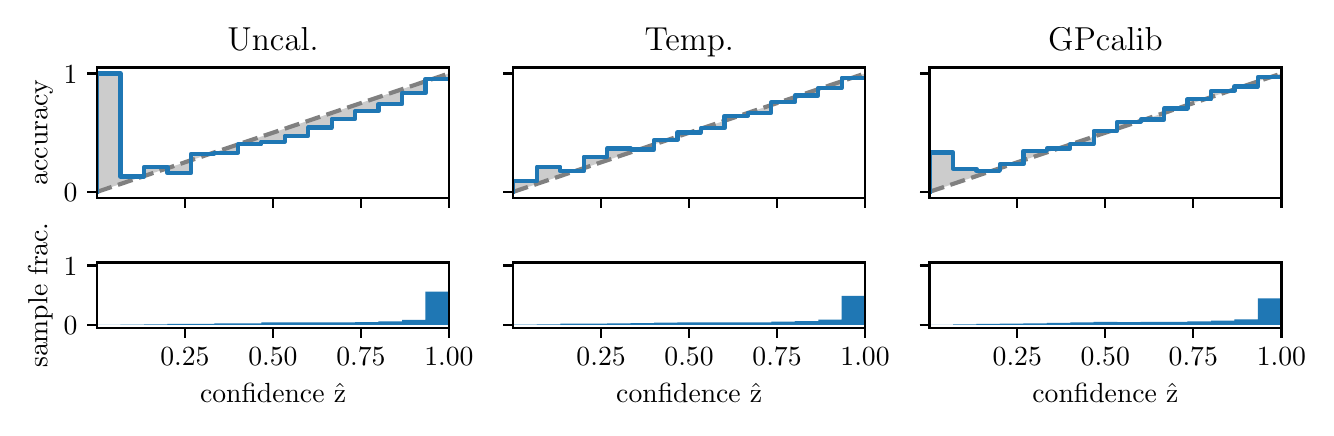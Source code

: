 \begingroup%
\makeatletter%
\begin{pgfpicture}%
\pgfpathrectangle{\pgfpointorigin}{\pgfqpoint{6.392in}{1.9in}}%
\pgfusepath{use as bounding box, clip}%
\begin{pgfscope}%
\pgfsetbuttcap%
\pgfsetmiterjoin%
\definecolor{currentfill}{rgb}{1.0,1.0,1.0}%
\pgfsetfillcolor{currentfill}%
\pgfsetlinewidth{0.0pt}%
\definecolor{currentstroke}{rgb}{1.0,1.0,1.0}%
\pgfsetstrokecolor{currentstroke}%
\pgfsetdash{}{0pt}%
\pgfpathmoveto{\pgfqpoint{0.0in}{0.0in}}%
\pgfpathlineto{\pgfqpoint{6.392in}{0.0in}}%
\pgfpathlineto{\pgfqpoint{6.392in}{1.9in}}%
\pgfpathlineto{\pgfqpoint{0.0in}{1.9in}}%
\pgfpathclose%
\pgfusepath{fill}%
\end{pgfscope}%
\begin{pgfscope}%
\pgfsetbuttcap%
\pgfsetmiterjoin%
\definecolor{currentfill}{rgb}{1.0,1.0,1.0}%
\pgfsetfillcolor{currentfill}%
\pgfsetlinewidth{0.0pt}%
\definecolor{currentstroke}{rgb}{0.0,0.0,0.0}%
\pgfsetstrokecolor{currentstroke}%
\pgfsetstrokeopacity{0.0}%
\pgfsetdash{}{0pt}%
\pgfpathmoveto{\pgfqpoint{0.347in}{1.049in}}%
\pgfpathlineto{\pgfqpoint{2.106in}{1.049in}}%
\pgfpathlineto{\pgfqpoint{2.106in}{1.701in}}%
\pgfpathlineto{\pgfqpoint{0.347in}{1.701in}}%
\pgfpathclose%
\pgfusepath{fill}%
\end{pgfscope}%
\begin{pgfscope}%
\pgfpathrectangle{\pgfqpoint{0.347in}{1.049in}}{\pgfqpoint{1.759in}{0.652in}}%
\pgfusepath{clip}%
\pgfsetbuttcap%
\pgfsetroundjoin%
\definecolor{currentfill}{rgb}{0.0,0.0,0.0}%
\pgfsetfillcolor{currentfill}%
\pgfsetfillopacity{0.2}%
\pgfsetlinewidth{0.0pt}%
\definecolor{currentstroke}{rgb}{0.0,0.0,0.0}%
\pgfsetstrokecolor{currentstroke}%
\pgfsetdash{}{0pt}%
\pgfpathmoveto{\pgfqpoint{0.349in}{1.671in}}%
\pgfpathlineto{\pgfqpoint{0.349in}{1.079in}}%
\pgfpathlineto{\pgfqpoint{0.351in}{1.08in}}%
\pgfpathlineto{\pgfqpoint{0.352in}{1.081in}}%
\pgfpathlineto{\pgfqpoint{0.354in}{1.081in}}%
\pgfpathlineto{\pgfqpoint{0.356in}{1.082in}}%
\pgfpathlineto{\pgfqpoint{0.358in}{1.082in}}%
\pgfpathlineto{\pgfqpoint{0.359in}{1.083in}}%
\pgfpathlineto{\pgfqpoint{0.361in}{1.084in}}%
\pgfpathlineto{\pgfqpoint{0.363in}{1.084in}}%
\pgfpathlineto{\pgfqpoint{0.365in}{1.085in}}%
\pgfpathlineto{\pgfqpoint{0.366in}{1.085in}}%
\pgfpathlineto{\pgfqpoint{0.368in}{1.086in}}%
\pgfpathlineto{\pgfqpoint{0.37in}{1.087in}}%
\pgfpathlineto{\pgfqpoint{0.372in}{1.087in}}%
\pgfpathlineto{\pgfqpoint{0.373in}{1.088in}}%
\pgfpathlineto{\pgfqpoint{0.375in}{1.088in}}%
\pgfpathlineto{\pgfqpoint{0.377in}{1.089in}}%
\pgfpathlineto{\pgfqpoint{0.379in}{1.09in}}%
\pgfpathlineto{\pgfqpoint{0.381in}{1.09in}}%
\pgfpathlineto{\pgfqpoint{0.382in}{1.091in}}%
\pgfpathlineto{\pgfqpoint{0.384in}{1.091in}}%
\pgfpathlineto{\pgfqpoint{0.386in}{1.092in}}%
\pgfpathlineto{\pgfqpoint{0.388in}{1.093in}}%
\pgfpathlineto{\pgfqpoint{0.389in}{1.093in}}%
\pgfpathlineto{\pgfqpoint{0.391in}{1.094in}}%
\pgfpathlineto{\pgfqpoint{0.393in}{1.094in}}%
\pgfpathlineto{\pgfqpoint{0.395in}{1.095in}}%
\pgfpathlineto{\pgfqpoint{0.396in}{1.095in}}%
\pgfpathlineto{\pgfqpoint{0.398in}{1.096in}}%
\pgfpathlineto{\pgfqpoint{0.4in}{1.097in}}%
\pgfpathlineto{\pgfqpoint{0.402in}{1.097in}}%
\pgfpathlineto{\pgfqpoint{0.403in}{1.098in}}%
\pgfpathlineto{\pgfqpoint{0.405in}{1.098in}}%
\pgfpathlineto{\pgfqpoint{0.407in}{1.099in}}%
\pgfpathlineto{\pgfqpoint{0.409in}{1.1in}}%
\pgfpathlineto{\pgfqpoint{0.41in}{1.1in}}%
\pgfpathlineto{\pgfqpoint{0.412in}{1.101in}}%
\pgfpathlineto{\pgfqpoint{0.414in}{1.101in}}%
\pgfpathlineto{\pgfqpoint{0.416in}{1.102in}}%
\pgfpathlineto{\pgfqpoint{0.418in}{1.103in}}%
\pgfpathlineto{\pgfqpoint{0.419in}{1.103in}}%
\pgfpathlineto{\pgfqpoint{0.421in}{1.104in}}%
\pgfpathlineto{\pgfqpoint{0.423in}{1.104in}}%
\pgfpathlineto{\pgfqpoint{0.425in}{1.105in}}%
\pgfpathlineto{\pgfqpoint{0.426in}{1.106in}}%
\pgfpathlineto{\pgfqpoint{0.428in}{1.106in}}%
\pgfpathlineto{\pgfqpoint{0.43in}{1.107in}}%
\pgfpathlineto{\pgfqpoint{0.432in}{1.107in}}%
\pgfpathlineto{\pgfqpoint{0.433in}{1.108in}}%
\pgfpathlineto{\pgfqpoint{0.435in}{1.109in}}%
\pgfpathlineto{\pgfqpoint{0.437in}{1.109in}}%
\pgfpathlineto{\pgfqpoint{0.439in}{1.11in}}%
\pgfpathlineto{\pgfqpoint{0.44in}{1.11in}}%
\pgfpathlineto{\pgfqpoint{0.442in}{1.111in}}%
\pgfpathlineto{\pgfqpoint{0.444in}{1.111in}}%
\pgfpathlineto{\pgfqpoint{0.446in}{1.112in}}%
\pgfpathlineto{\pgfqpoint{0.447in}{1.113in}}%
\pgfpathlineto{\pgfqpoint{0.449in}{1.113in}}%
\pgfpathlineto{\pgfqpoint{0.451in}{1.114in}}%
\pgfpathlineto{\pgfqpoint{0.453in}{1.114in}}%
\pgfpathlineto{\pgfqpoint{0.454in}{1.115in}}%
\pgfpathlineto{\pgfqpoint{0.456in}{1.116in}}%
\pgfpathlineto{\pgfqpoint{0.458in}{1.116in}}%
\pgfpathlineto{\pgfqpoint{0.46in}{1.117in}}%
\pgfpathlineto{\pgfqpoint{0.462in}{1.117in}}%
\pgfpathlineto{\pgfqpoint{0.463in}{1.118in}}%
\pgfpathlineto{\pgfqpoint{0.465in}{1.119in}}%
\pgfpathlineto{\pgfqpoint{0.467in}{1.119in}}%
\pgfpathlineto{\pgfqpoint{0.469in}{1.12in}}%
\pgfpathlineto{\pgfqpoint{0.47in}{1.12in}}%
\pgfpathlineto{\pgfqpoint{0.472in}{1.121in}}%
\pgfpathlineto{\pgfqpoint{0.474in}{1.122in}}%
\pgfpathlineto{\pgfqpoint{0.476in}{1.122in}}%
\pgfpathlineto{\pgfqpoint{0.477in}{1.123in}}%
\pgfpathlineto{\pgfqpoint{0.479in}{1.123in}}%
\pgfpathlineto{\pgfqpoint{0.481in}{1.124in}}%
\pgfpathlineto{\pgfqpoint{0.483in}{1.125in}}%
\pgfpathlineto{\pgfqpoint{0.484in}{1.125in}}%
\pgfpathlineto{\pgfqpoint{0.486in}{1.126in}}%
\pgfpathlineto{\pgfqpoint{0.488in}{1.126in}}%
\pgfpathlineto{\pgfqpoint{0.49in}{1.127in}}%
\pgfpathlineto{\pgfqpoint{0.491in}{1.128in}}%
\pgfpathlineto{\pgfqpoint{0.493in}{1.128in}}%
\pgfpathlineto{\pgfqpoint{0.495in}{1.129in}}%
\pgfpathlineto{\pgfqpoint{0.497in}{1.129in}}%
\pgfpathlineto{\pgfqpoint{0.499in}{1.13in}}%
\pgfpathlineto{\pgfqpoint{0.5in}{1.13in}}%
\pgfpathlineto{\pgfqpoint{0.502in}{1.131in}}%
\pgfpathlineto{\pgfqpoint{0.504in}{1.132in}}%
\pgfpathlineto{\pgfqpoint{0.506in}{1.132in}}%
\pgfpathlineto{\pgfqpoint{0.507in}{1.133in}}%
\pgfpathlineto{\pgfqpoint{0.509in}{1.133in}}%
\pgfpathlineto{\pgfqpoint{0.511in}{1.134in}}%
\pgfpathlineto{\pgfqpoint{0.513in}{1.135in}}%
\pgfpathlineto{\pgfqpoint{0.514in}{1.135in}}%
\pgfpathlineto{\pgfqpoint{0.516in}{1.136in}}%
\pgfpathlineto{\pgfqpoint{0.518in}{1.136in}}%
\pgfpathlineto{\pgfqpoint{0.52in}{1.137in}}%
\pgfpathlineto{\pgfqpoint{0.521in}{1.138in}}%
\pgfpathlineto{\pgfqpoint{0.523in}{1.138in}}%
\pgfpathlineto{\pgfqpoint{0.525in}{1.139in}}%
\pgfpathlineto{\pgfqpoint{0.527in}{1.139in}}%
\pgfpathlineto{\pgfqpoint{0.528in}{1.14in}}%
\pgfpathlineto{\pgfqpoint{0.53in}{1.141in}}%
\pgfpathlineto{\pgfqpoint{0.532in}{1.141in}}%
\pgfpathlineto{\pgfqpoint{0.534in}{1.142in}}%
\pgfpathlineto{\pgfqpoint{0.535in}{1.142in}}%
\pgfpathlineto{\pgfqpoint{0.537in}{1.143in}}%
\pgfpathlineto{\pgfqpoint{0.539in}{1.144in}}%
\pgfpathlineto{\pgfqpoint{0.541in}{1.144in}}%
\pgfpathlineto{\pgfqpoint{0.543in}{1.145in}}%
\pgfpathlineto{\pgfqpoint{0.544in}{1.145in}}%
\pgfpathlineto{\pgfqpoint{0.546in}{1.146in}}%
\pgfpathlineto{\pgfqpoint{0.548in}{1.146in}}%
\pgfpathlineto{\pgfqpoint{0.55in}{1.147in}}%
\pgfpathlineto{\pgfqpoint{0.551in}{1.148in}}%
\pgfpathlineto{\pgfqpoint{0.553in}{1.148in}}%
\pgfpathlineto{\pgfqpoint{0.555in}{1.149in}}%
\pgfpathlineto{\pgfqpoint{0.557in}{1.149in}}%
\pgfpathlineto{\pgfqpoint{0.558in}{1.15in}}%
\pgfpathlineto{\pgfqpoint{0.56in}{1.151in}}%
\pgfpathlineto{\pgfqpoint{0.562in}{1.151in}}%
\pgfpathlineto{\pgfqpoint{0.564in}{1.152in}}%
\pgfpathlineto{\pgfqpoint{0.565in}{1.152in}}%
\pgfpathlineto{\pgfqpoint{0.567in}{1.153in}}%
\pgfpathlineto{\pgfqpoint{0.569in}{1.154in}}%
\pgfpathlineto{\pgfqpoint{0.571in}{1.154in}}%
\pgfpathlineto{\pgfqpoint{0.572in}{1.155in}}%
\pgfpathlineto{\pgfqpoint{0.574in}{1.155in}}%
\pgfpathlineto{\pgfqpoint{0.576in}{1.156in}}%
\pgfpathlineto{\pgfqpoint{0.578in}{1.157in}}%
\pgfpathlineto{\pgfqpoint{0.58in}{1.157in}}%
\pgfpathlineto{\pgfqpoint{0.581in}{1.158in}}%
\pgfpathlineto{\pgfqpoint{0.583in}{1.158in}}%
\pgfpathlineto{\pgfqpoint{0.585in}{1.159in}}%
\pgfpathlineto{\pgfqpoint{0.587in}{1.16in}}%
\pgfpathlineto{\pgfqpoint{0.588in}{1.16in}}%
\pgfpathlineto{\pgfqpoint{0.59in}{1.161in}}%
\pgfpathlineto{\pgfqpoint{0.592in}{1.161in}}%
\pgfpathlineto{\pgfqpoint{0.594in}{1.162in}}%
\pgfpathlineto{\pgfqpoint{0.595in}{1.163in}}%
\pgfpathlineto{\pgfqpoint{0.597in}{1.163in}}%
\pgfpathlineto{\pgfqpoint{0.599in}{1.164in}}%
\pgfpathlineto{\pgfqpoint{0.601in}{1.164in}}%
\pgfpathlineto{\pgfqpoint{0.602in}{1.165in}}%
\pgfpathlineto{\pgfqpoint{0.604in}{1.165in}}%
\pgfpathlineto{\pgfqpoint{0.606in}{1.166in}}%
\pgfpathlineto{\pgfqpoint{0.608in}{1.167in}}%
\pgfpathlineto{\pgfqpoint{0.609in}{1.167in}}%
\pgfpathlineto{\pgfqpoint{0.611in}{1.168in}}%
\pgfpathlineto{\pgfqpoint{0.613in}{1.168in}}%
\pgfpathlineto{\pgfqpoint{0.615in}{1.169in}}%
\pgfpathlineto{\pgfqpoint{0.616in}{1.17in}}%
\pgfpathlineto{\pgfqpoint{0.618in}{1.17in}}%
\pgfpathlineto{\pgfqpoint{0.62in}{1.171in}}%
\pgfpathlineto{\pgfqpoint{0.622in}{1.171in}}%
\pgfpathlineto{\pgfqpoint{0.624in}{1.172in}}%
\pgfpathlineto{\pgfqpoint{0.625in}{1.173in}}%
\pgfpathlineto{\pgfqpoint{0.627in}{1.173in}}%
\pgfpathlineto{\pgfqpoint{0.629in}{1.174in}}%
\pgfpathlineto{\pgfqpoint{0.631in}{1.174in}}%
\pgfpathlineto{\pgfqpoint{0.632in}{1.175in}}%
\pgfpathlineto{\pgfqpoint{0.634in}{1.176in}}%
\pgfpathlineto{\pgfqpoint{0.636in}{1.176in}}%
\pgfpathlineto{\pgfqpoint{0.638in}{1.177in}}%
\pgfpathlineto{\pgfqpoint{0.639in}{1.177in}}%
\pgfpathlineto{\pgfqpoint{0.641in}{1.178in}}%
\pgfpathlineto{\pgfqpoint{0.643in}{1.179in}}%
\pgfpathlineto{\pgfqpoint{0.645in}{1.179in}}%
\pgfpathlineto{\pgfqpoint{0.646in}{1.18in}}%
\pgfpathlineto{\pgfqpoint{0.648in}{1.18in}}%
\pgfpathlineto{\pgfqpoint{0.65in}{1.181in}}%
\pgfpathlineto{\pgfqpoint{0.652in}{1.181in}}%
\pgfpathlineto{\pgfqpoint{0.653in}{1.182in}}%
\pgfpathlineto{\pgfqpoint{0.655in}{1.183in}}%
\pgfpathlineto{\pgfqpoint{0.657in}{1.183in}}%
\pgfpathlineto{\pgfqpoint{0.659in}{1.184in}}%
\pgfpathlineto{\pgfqpoint{0.661in}{1.184in}}%
\pgfpathlineto{\pgfqpoint{0.662in}{1.185in}}%
\pgfpathlineto{\pgfqpoint{0.664in}{1.186in}}%
\pgfpathlineto{\pgfqpoint{0.666in}{1.186in}}%
\pgfpathlineto{\pgfqpoint{0.668in}{1.187in}}%
\pgfpathlineto{\pgfqpoint{0.669in}{1.187in}}%
\pgfpathlineto{\pgfqpoint{0.671in}{1.188in}}%
\pgfpathlineto{\pgfqpoint{0.673in}{1.189in}}%
\pgfpathlineto{\pgfqpoint{0.675in}{1.189in}}%
\pgfpathlineto{\pgfqpoint{0.676in}{1.19in}}%
\pgfpathlineto{\pgfqpoint{0.678in}{1.19in}}%
\pgfpathlineto{\pgfqpoint{0.68in}{1.191in}}%
\pgfpathlineto{\pgfqpoint{0.682in}{1.192in}}%
\pgfpathlineto{\pgfqpoint{0.683in}{1.192in}}%
\pgfpathlineto{\pgfqpoint{0.685in}{1.193in}}%
\pgfpathlineto{\pgfqpoint{0.687in}{1.193in}}%
\pgfpathlineto{\pgfqpoint{0.689in}{1.194in}}%
\pgfpathlineto{\pgfqpoint{0.69in}{1.195in}}%
\pgfpathlineto{\pgfqpoint{0.692in}{1.195in}}%
\pgfpathlineto{\pgfqpoint{0.694in}{1.196in}}%
\pgfpathlineto{\pgfqpoint{0.696in}{1.196in}}%
\pgfpathlineto{\pgfqpoint{0.697in}{1.197in}}%
\pgfpathlineto{\pgfqpoint{0.699in}{1.197in}}%
\pgfpathlineto{\pgfqpoint{0.701in}{1.198in}}%
\pgfpathlineto{\pgfqpoint{0.703in}{1.199in}}%
\pgfpathlineto{\pgfqpoint{0.705in}{1.199in}}%
\pgfpathlineto{\pgfqpoint{0.706in}{1.2in}}%
\pgfpathlineto{\pgfqpoint{0.708in}{1.2in}}%
\pgfpathlineto{\pgfqpoint{0.71in}{1.201in}}%
\pgfpathlineto{\pgfqpoint{0.712in}{1.202in}}%
\pgfpathlineto{\pgfqpoint{0.713in}{1.202in}}%
\pgfpathlineto{\pgfqpoint{0.715in}{1.203in}}%
\pgfpathlineto{\pgfqpoint{0.717in}{1.203in}}%
\pgfpathlineto{\pgfqpoint{0.719in}{1.204in}}%
\pgfpathlineto{\pgfqpoint{0.72in}{1.205in}}%
\pgfpathlineto{\pgfqpoint{0.722in}{1.205in}}%
\pgfpathlineto{\pgfqpoint{0.724in}{1.206in}}%
\pgfpathlineto{\pgfqpoint{0.726in}{1.206in}}%
\pgfpathlineto{\pgfqpoint{0.727in}{1.207in}}%
\pgfpathlineto{\pgfqpoint{0.729in}{1.208in}}%
\pgfpathlineto{\pgfqpoint{0.731in}{1.208in}}%
\pgfpathlineto{\pgfqpoint{0.733in}{1.209in}}%
\pgfpathlineto{\pgfqpoint{0.734in}{1.209in}}%
\pgfpathlineto{\pgfqpoint{0.736in}{1.21in}}%
\pgfpathlineto{\pgfqpoint{0.738in}{1.211in}}%
\pgfpathlineto{\pgfqpoint{0.74in}{1.211in}}%
\pgfpathlineto{\pgfqpoint{0.742in}{1.212in}}%
\pgfpathlineto{\pgfqpoint{0.743in}{1.212in}}%
\pgfpathlineto{\pgfqpoint{0.745in}{1.213in}}%
\pgfpathlineto{\pgfqpoint{0.747in}{1.214in}}%
\pgfpathlineto{\pgfqpoint{0.749in}{1.214in}}%
\pgfpathlineto{\pgfqpoint{0.75in}{1.215in}}%
\pgfpathlineto{\pgfqpoint{0.752in}{1.215in}}%
\pgfpathlineto{\pgfqpoint{0.754in}{1.216in}}%
\pgfpathlineto{\pgfqpoint{0.756in}{1.216in}}%
\pgfpathlineto{\pgfqpoint{0.757in}{1.217in}}%
\pgfpathlineto{\pgfqpoint{0.759in}{1.218in}}%
\pgfpathlineto{\pgfqpoint{0.761in}{1.218in}}%
\pgfpathlineto{\pgfqpoint{0.763in}{1.219in}}%
\pgfpathlineto{\pgfqpoint{0.764in}{1.219in}}%
\pgfpathlineto{\pgfqpoint{0.766in}{1.22in}}%
\pgfpathlineto{\pgfqpoint{0.768in}{1.221in}}%
\pgfpathlineto{\pgfqpoint{0.77in}{1.221in}}%
\pgfpathlineto{\pgfqpoint{0.771in}{1.222in}}%
\pgfpathlineto{\pgfqpoint{0.773in}{1.222in}}%
\pgfpathlineto{\pgfqpoint{0.775in}{1.223in}}%
\pgfpathlineto{\pgfqpoint{0.777in}{1.224in}}%
\pgfpathlineto{\pgfqpoint{0.778in}{1.224in}}%
\pgfpathlineto{\pgfqpoint{0.78in}{1.225in}}%
\pgfpathlineto{\pgfqpoint{0.782in}{1.225in}}%
\pgfpathlineto{\pgfqpoint{0.784in}{1.226in}}%
\pgfpathlineto{\pgfqpoint{0.786in}{1.227in}}%
\pgfpathlineto{\pgfqpoint{0.787in}{1.227in}}%
\pgfpathlineto{\pgfqpoint{0.789in}{1.228in}}%
\pgfpathlineto{\pgfqpoint{0.791in}{1.228in}}%
\pgfpathlineto{\pgfqpoint{0.793in}{1.229in}}%
\pgfpathlineto{\pgfqpoint{0.794in}{1.23in}}%
\pgfpathlineto{\pgfqpoint{0.796in}{1.23in}}%
\pgfpathlineto{\pgfqpoint{0.798in}{1.231in}}%
\pgfpathlineto{\pgfqpoint{0.8in}{1.231in}}%
\pgfpathlineto{\pgfqpoint{0.801in}{1.232in}}%
\pgfpathlineto{\pgfqpoint{0.803in}{1.232in}}%
\pgfpathlineto{\pgfqpoint{0.805in}{1.233in}}%
\pgfpathlineto{\pgfqpoint{0.807in}{1.234in}}%
\pgfpathlineto{\pgfqpoint{0.808in}{1.234in}}%
\pgfpathlineto{\pgfqpoint{0.81in}{1.235in}}%
\pgfpathlineto{\pgfqpoint{0.812in}{1.235in}}%
\pgfpathlineto{\pgfqpoint{0.814in}{1.236in}}%
\pgfpathlineto{\pgfqpoint{0.815in}{1.237in}}%
\pgfpathlineto{\pgfqpoint{0.817in}{1.237in}}%
\pgfpathlineto{\pgfqpoint{0.819in}{1.238in}}%
\pgfpathlineto{\pgfqpoint{0.821in}{1.238in}}%
\pgfpathlineto{\pgfqpoint{0.823in}{1.239in}}%
\pgfpathlineto{\pgfqpoint{0.824in}{1.24in}}%
\pgfpathlineto{\pgfqpoint{0.826in}{1.24in}}%
\pgfpathlineto{\pgfqpoint{0.828in}{1.241in}}%
\pgfpathlineto{\pgfqpoint{0.83in}{1.241in}}%
\pgfpathlineto{\pgfqpoint{0.831in}{1.242in}}%
\pgfpathlineto{\pgfqpoint{0.833in}{1.243in}}%
\pgfpathlineto{\pgfqpoint{0.835in}{1.243in}}%
\pgfpathlineto{\pgfqpoint{0.837in}{1.244in}}%
\pgfpathlineto{\pgfqpoint{0.838in}{1.244in}}%
\pgfpathlineto{\pgfqpoint{0.84in}{1.245in}}%
\pgfpathlineto{\pgfqpoint{0.842in}{1.246in}}%
\pgfpathlineto{\pgfqpoint{0.844in}{1.246in}}%
\pgfpathlineto{\pgfqpoint{0.845in}{1.247in}}%
\pgfpathlineto{\pgfqpoint{0.847in}{1.247in}}%
\pgfpathlineto{\pgfqpoint{0.849in}{1.248in}}%
\pgfpathlineto{\pgfqpoint{0.851in}{1.248in}}%
\pgfpathlineto{\pgfqpoint{0.852in}{1.249in}}%
\pgfpathlineto{\pgfqpoint{0.854in}{1.25in}}%
\pgfpathlineto{\pgfqpoint{0.856in}{1.25in}}%
\pgfpathlineto{\pgfqpoint{0.858in}{1.251in}}%
\pgfpathlineto{\pgfqpoint{0.859in}{1.251in}}%
\pgfpathlineto{\pgfqpoint{0.861in}{1.252in}}%
\pgfpathlineto{\pgfqpoint{0.863in}{1.253in}}%
\pgfpathlineto{\pgfqpoint{0.865in}{1.253in}}%
\pgfpathlineto{\pgfqpoint{0.867in}{1.254in}}%
\pgfpathlineto{\pgfqpoint{0.868in}{1.254in}}%
\pgfpathlineto{\pgfqpoint{0.87in}{1.255in}}%
\pgfpathlineto{\pgfqpoint{0.872in}{1.256in}}%
\pgfpathlineto{\pgfqpoint{0.874in}{1.256in}}%
\pgfpathlineto{\pgfqpoint{0.875in}{1.257in}}%
\pgfpathlineto{\pgfqpoint{0.877in}{1.257in}}%
\pgfpathlineto{\pgfqpoint{0.879in}{1.258in}}%
\pgfpathlineto{\pgfqpoint{0.881in}{1.259in}}%
\pgfpathlineto{\pgfqpoint{0.882in}{1.259in}}%
\pgfpathlineto{\pgfqpoint{0.884in}{1.26in}}%
\pgfpathlineto{\pgfqpoint{0.886in}{1.26in}}%
\pgfpathlineto{\pgfqpoint{0.888in}{1.261in}}%
\pgfpathlineto{\pgfqpoint{0.889in}{1.262in}}%
\pgfpathlineto{\pgfqpoint{0.891in}{1.262in}}%
\pgfpathlineto{\pgfqpoint{0.893in}{1.263in}}%
\pgfpathlineto{\pgfqpoint{0.895in}{1.263in}}%
\pgfpathlineto{\pgfqpoint{0.896in}{1.264in}}%
\pgfpathlineto{\pgfqpoint{0.898in}{1.265in}}%
\pgfpathlineto{\pgfqpoint{0.9in}{1.265in}}%
\pgfpathlineto{\pgfqpoint{0.902in}{1.266in}}%
\pgfpathlineto{\pgfqpoint{0.904in}{1.266in}}%
\pgfpathlineto{\pgfqpoint{0.905in}{1.267in}}%
\pgfpathlineto{\pgfqpoint{0.907in}{1.267in}}%
\pgfpathlineto{\pgfqpoint{0.909in}{1.268in}}%
\pgfpathlineto{\pgfqpoint{0.911in}{1.269in}}%
\pgfpathlineto{\pgfqpoint{0.912in}{1.269in}}%
\pgfpathlineto{\pgfqpoint{0.914in}{1.27in}}%
\pgfpathlineto{\pgfqpoint{0.916in}{1.27in}}%
\pgfpathlineto{\pgfqpoint{0.918in}{1.271in}}%
\pgfpathlineto{\pgfqpoint{0.919in}{1.272in}}%
\pgfpathlineto{\pgfqpoint{0.921in}{1.272in}}%
\pgfpathlineto{\pgfqpoint{0.923in}{1.273in}}%
\pgfpathlineto{\pgfqpoint{0.925in}{1.273in}}%
\pgfpathlineto{\pgfqpoint{0.926in}{1.274in}}%
\pgfpathlineto{\pgfqpoint{0.928in}{1.275in}}%
\pgfpathlineto{\pgfqpoint{0.93in}{1.275in}}%
\pgfpathlineto{\pgfqpoint{0.932in}{1.276in}}%
\pgfpathlineto{\pgfqpoint{0.933in}{1.276in}}%
\pgfpathlineto{\pgfqpoint{0.935in}{1.277in}}%
\pgfpathlineto{\pgfqpoint{0.937in}{1.278in}}%
\pgfpathlineto{\pgfqpoint{0.939in}{1.278in}}%
\pgfpathlineto{\pgfqpoint{0.94in}{1.279in}}%
\pgfpathlineto{\pgfqpoint{0.942in}{1.279in}}%
\pgfpathlineto{\pgfqpoint{0.944in}{1.28in}}%
\pgfpathlineto{\pgfqpoint{0.946in}{1.281in}}%
\pgfpathlineto{\pgfqpoint{0.948in}{1.281in}}%
\pgfpathlineto{\pgfqpoint{0.949in}{1.282in}}%
\pgfpathlineto{\pgfqpoint{0.951in}{1.282in}}%
\pgfpathlineto{\pgfqpoint{0.953in}{1.283in}}%
\pgfpathlineto{\pgfqpoint{0.955in}{1.283in}}%
\pgfpathlineto{\pgfqpoint{0.956in}{1.284in}}%
\pgfpathlineto{\pgfqpoint{0.958in}{1.285in}}%
\pgfpathlineto{\pgfqpoint{0.96in}{1.285in}}%
\pgfpathlineto{\pgfqpoint{0.962in}{1.286in}}%
\pgfpathlineto{\pgfqpoint{0.963in}{1.286in}}%
\pgfpathlineto{\pgfqpoint{0.965in}{1.287in}}%
\pgfpathlineto{\pgfqpoint{0.967in}{1.288in}}%
\pgfpathlineto{\pgfqpoint{0.969in}{1.288in}}%
\pgfpathlineto{\pgfqpoint{0.97in}{1.289in}}%
\pgfpathlineto{\pgfqpoint{0.972in}{1.289in}}%
\pgfpathlineto{\pgfqpoint{0.974in}{1.29in}}%
\pgfpathlineto{\pgfqpoint{0.976in}{1.291in}}%
\pgfpathlineto{\pgfqpoint{0.977in}{1.291in}}%
\pgfpathlineto{\pgfqpoint{0.979in}{1.292in}}%
\pgfpathlineto{\pgfqpoint{0.981in}{1.292in}}%
\pgfpathlineto{\pgfqpoint{0.983in}{1.293in}}%
\pgfpathlineto{\pgfqpoint{0.985in}{1.294in}}%
\pgfpathlineto{\pgfqpoint{0.986in}{1.294in}}%
\pgfpathlineto{\pgfqpoint{0.988in}{1.295in}}%
\pgfpathlineto{\pgfqpoint{0.99in}{1.295in}}%
\pgfpathlineto{\pgfqpoint{0.992in}{1.296in}}%
\pgfpathlineto{\pgfqpoint{0.993in}{1.297in}}%
\pgfpathlineto{\pgfqpoint{0.995in}{1.297in}}%
\pgfpathlineto{\pgfqpoint{0.997in}{1.298in}}%
\pgfpathlineto{\pgfqpoint{0.999in}{1.298in}}%
\pgfpathlineto{\pgfqpoint{1.0in}{1.299in}}%
\pgfpathlineto{\pgfqpoint{1.002in}{1.299in}}%
\pgfpathlineto{\pgfqpoint{1.004in}{1.3in}}%
\pgfpathlineto{\pgfqpoint{1.006in}{1.301in}}%
\pgfpathlineto{\pgfqpoint{1.007in}{1.301in}}%
\pgfpathlineto{\pgfqpoint{1.009in}{1.302in}}%
\pgfpathlineto{\pgfqpoint{1.011in}{1.302in}}%
\pgfpathlineto{\pgfqpoint{1.013in}{1.303in}}%
\pgfpathlineto{\pgfqpoint{1.014in}{1.304in}}%
\pgfpathlineto{\pgfqpoint{1.016in}{1.304in}}%
\pgfpathlineto{\pgfqpoint{1.018in}{1.305in}}%
\pgfpathlineto{\pgfqpoint{1.02in}{1.305in}}%
\pgfpathlineto{\pgfqpoint{1.021in}{1.306in}}%
\pgfpathlineto{\pgfqpoint{1.023in}{1.307in}}%
\pgfpathlineto{\pgfqpoint{1.025in}{1.307in}}%
\pgfpathlineto{\pgfqpoint{1.027in}{1.308in}}%
\pgfpathlineto{\pgfqpoint{1.029in}{1.308in}}%
\pgfpathlineto{\pgfqpoint{1.03in}{1.309in}}%
\pgfpathlineto{\pgfqpoint{1.032in}{1.31in}}%
\pgfpathlineto{\pgfqpoint{1.034in}{1.31in}}%
\pgfpathlineto{\pgfqpoint{1.036in}{1.311in}}%
\pgfpathlineto{\pgfqpoint{1.037in}{1.311in}}%
\pgfpathlineto{\pgfqpoint{1.039in}{1.312in}}%
\pgfpathlineto{\pgfqpoint{1.041in}{1.313in}}%
\pgfpathlineto{\pgfqpoint{1.043in}{1.313in}}%
\pgfpathlineto{\pgfqpoint{1.044in}{1.314in}}%
\pgfpathlineto{\pgfqpoint{1.046in}{1.314in}}%
\pgfpathlineto{\pgfqpoint{1.048in}{1.315in}}%
\pgfpathlineto{\pgfqpoint{1.05in}{1.316in}}%
\pgfpathlineto{\pgfqpoint{1.051in}{1.316in}}%
\pgfpathlineto{\pgfqpoint{1.053in}{1.317in}}%
\pgfpathlineto{\pgfqpoint{1.055in}{1.317in}}%
\pgfpathlineto{\pgfqpoint{1.057in}{1.318in}}%
\pgfpathlineto{\pgfqpoint{1.058in}{1.318in}}%
\pgfpathlineto{\pgfqpoint{1.06in}{1.319in}}%
\pgfpathlineto{\pgfqpoint{1.062in}{1.32in}}%
\pgfpathlineto{\pgfqpoint{1.064in}{1.32in}}%
\pgfpathlineto{\pgfqpoint{1.066in}{1.321in}}%
\pgfpathlineto{\pgfqpoint{1.067in}{1.321in}}%
\pgfpathlineto{\pgfqpoint{1.069in}{1.322in}}%
\pgfpathlineto{\pgfqpoint{1.071in}{1.323in}}%
\pgfpathlineto{\pgfqpoint{1.073in}{1.323in}}%
\pgfpathlineto{\pgfqpoint{1.074in}{1.324in}}%
\pgfpathlineto{\pgfqpoint{1.076in}{1.324in}}%
\pgfpathlineto{\pgfqpoint{1.078in}{1.325in}}%
\pgfpathlineto{\pgfqpoint{1.08in}{1.326in}}%
\pgfpathlineto{\pgfqpoint{1.081in}{1.326in}}%
\pgfpathlineto{\pgfqpoint{1.083in}{1.327in}}%
\pgfpathlineto{\pgfqpoint{1.085in}{1.327in}}%
\pgfpathlineto{\pgfqpoint{1.087in}{1.328in}}%
\pgfpathlineto{\pgfqpoint{1.088in}{1.329in}}%
\pgfpathlineto{\pgfqpoint{1.09in}{1.329in}}%
\pgfpathlineto{\pgfqpoint{1.092in}{1.33in}}%
\pgfpathlineto{\pgfqpoint{1.094in}{1.33in}}%
\pgfpathlineto{\pgfqpoint{1.095in}{1.331in}}%
\pgfpathlineto{\pgfqpoint{1.097in}{1.332in}}%
\pgfpathlineto{\pgfqpoint{1.099in}{1.332in}}%
\pgfpathlineto{\pgfqpoint{1.101in}{1.333in}}%
\pgfpathlineto{\pgfqpoint{1.102in}{1.333in}}%
\pgfpathlineto{\pgfqpoint{1.104in}{1.334in}}%
\pgfpathlineto{\pgfqpoint{1.106in}{1.334in}}%
\pgfpathlineto{\pgfqpoint{1.108in}{1.335in}}%
\pgfpathlineto{\pgfqpoint{1.11in}{1.336in}}%
\pgfpathlineto{\pgfqpoint{1.111in}{1.336in}}%
\pgfpathlineto{\pgfqpoint{1.113in}{1.337in}}%
\pgfpathlineto{\pgfqpoint{1.115in}{1.337in}}%
\pgfpathlineto{\pgfqpoint{1.117in}{1.338in}}%
\pgfpathlineto{\pgfqpoint{1.118in}{1.339in}}%
\pgfpathlineto{\pgfqpoint{1.12in}{1.339in}}%
\pgfpathlineto{\pgfqpoint{1.122in}{1.34in}}%
\pgfpathlineto{\pgfqpoint{1.124in}{1.34in}}%
\pgfpathlineto{\pgfqpoint{1.125in}{1.341in}}%
\pgfpathlineto{\pgfqpoint{1.127in}{1.342in}}%
\pgfpathlineto{\pgfqpoint{1.129in}{1.342in}}%
\pgfpathlineto{\pgfqpoint{1.131in}{1.343in}}%
\pgfpathlineto{\pgfqpoint{1.132in}{1.343in}}%
\pgfpathlineto{\pgfqpoint{1.134in}{1.344in}}%
\pgfpathlineto{\pgfqpoint{1.136in}{1.345in}}%
\pgfpathlineto{\pgfqpoint{1.138in}{1.345in}}%
\pgfpathlineto{\pgfqpoint{1.139in}{1.346in}}%
\pgfpathlineto{\pgfqpoint{1.141in}{1.346in}}%
\pgfpathlineto{\pgfqpoint{1.143in}{1.347in}}%
\pgfpathlineto{\pgfqpoint{1.145in}{1.348in}}%
\pgfpathlineto{\pgfqpoint{1.147in}{1.348in}}%
\pgfpathlineto{\pgfqpoint{1.148in}{1.349in}}%
\pgfpathlineto{\pgfqpoint{1.15in}{1.349in}}%
\pgfpathlineto{\pgfqpoint{1.152in}{1.35in}}%
\pgfpathlineto{\pgfqpoint{1.154in}{1.351in}}%
\pgfpathlineto{\pgfqpoint{1.155in}{1.351in}}%
\pgfpathlineto{\pgfqpoint{1.157in}{1.352in}}%
\pgfpathlineto{\pgfqpoint{1.159in}{1.352in}}%
\pgfpathlineto{\pgfqpoint{1.161in}{1.353in}}%
\pgfpathlineto{\pgfqpoint{1.162in}{1.353in}}%
\pgfpathlineto{\pgfqpoint{1.164in}{1.354in}}%
\pgfpathlineto{\pgfqpoint{1.166in}{1.355in}}%
\pgfpathlineto{\pgfqpoint{1.168in}{1.355in}}%
\pgfpathlineto{\pgfqpoint{1.169in}{1.356in}}%
\pgfpathlineto{\pgfqpoint{1.171in}{1.356in}}%
\pgfpathlineto{\pgfqpoint{1.173in}{1.357in}}%
\pgfpathlineto{\pgfqpoint{1.175in}{1.358in}}%
\pgfpathlineto{\pgfqpoint{1.176in}{1.358in}}%
\pgfpathlineto{\pgfqpoint{1.178in}{1.359in}}%
\pgfpathlineto{\pgfqpoint{1.18in}{1.359in}}%
\pgfpathlineto{\pgfqpoint{1.182in}{1.36in}}%
\pgfpathlineto{\pgfqpoint{1.183in}{1.361in}}%
\pgfpathlineto{\pgfqpoint{1.185in}{1.361in}}%
\pgfpathlineto{\pgfqpoint{1.187in}{1.362in}}%
\pgfpathlineto{\pgfqpoint{1.189in}{1.362in}}%
\pgfpathlineto{\pgfqpoint{1.191in}{1.363in}}%
\pgfpathlineto{\pgfqpoint{1.192in}{1.364in}}%
\pgfpathlineto{\pgfqpoint{1.194in}{1.364in}}%
\pgfpathlineto{\pgfqpoint{1.196in}{1.365in}}%
\pgfpathlineto{\pgfqpoint{1.198in}{1.365in}}%
\pgfpathlineto{\pgfqpoint{1.199in}{1.366in}}%
\pgfpathlineto{\pgfqpoint{1.201in}{1.367in}}%
\pgfpathlineto{\pgfqpoint{1.203in}{1.367in}}%
\pgfpathlineto{\pgfqpoint{1.205in}{1.368in}}%
\pgfpathlineto{\pgfqpoint{1.206in}{1.368in}}%
\pgfpathlineto{\pgfqpoint{1.208in}{1.369in}}%
\pgfpathlineto{\pgfqpoint{1.21in}{1.369in}}%
\pgfpathlineto{\pgfqpoint{1.212in}{1.37in}}%
\pgfpathlineto{\pgfqpoint{1.213in}{1.371in}}%
\pgfpathlineto{\pgfqpoint{1.215in}{1.371in}}%
\pgfpathlineto{\pgfqpoint{1.217in}{1.372in}}%
\pgfpathlineto{\pgfqpoint{1.219in}{1.372in}}%
\pgfpathlineto{\pgfqpoint{1.22in}{1.373in}}%
\pgfpathlineto{\pgfqpoint{1.222in}{1.374in}}%
\pgfpathlineto{\pgfqpoint{1.224in}{1.374in}}%
\pgfpathlineto{\pgfqpoint{1.226in}{1.375in}}%
\pgfpathlineto{\pgfqpoint{1.228in}{1.375in}}%
\pgfpathlineto{\pgfqpoint{1.229in}{1.376in}}%
\pgfpathlineto{\pgfqpoint{1.231in}{1.377in}}%
\pgfpathlineto{\pgfqpoint{1.233in}{1.377in}}%
\pgfpathlineto{\pgfqpoint{1.235in}{1.378in}}%
\pgfpathlineto{\pgfqpoint{1.236in}{1.378in}}%
\pgfpathlineto{\pgfqpoint{1.238in}{1.379in}}%
\pgfpathlineto{\pgfqpoint{1.24in}{1.38in}}%
\pgfpathlineto{\pgfqpoint{1.242in}{1.38in}}%
\pgfpathlineto{\pgfqpoint{1.243in}{1.381in}}%
\pgfpathlineto{\pgfqpoint{1.245in}{1.381in}}%
\pgfpathlineto{\pgfqpoint{1.247in}{1.382in}}%
\pgfpathlineto{\pgfqpoint{1.249in}{1.383in}}%
\pgfpathlineto{\pgfqpoint{1.25in}{1.383in}}%
\pgfpathlineto{\pgfqpoint{1.252in}{1.384in}}%
\pgfpathlineto{\pgfqpoint{1.254in}{1.384in}}%
\pgfpathlineto{\pgfqpoint{1.256in}{1.385in}}%
\pgfpathlineto{\pgfqpoint{1.257in}{1.385in}}%
\pgfpathlineto{\pgfqpoint{1.259in}{1.386in}}%
\pgfpathlineto{\pgfqpoint{1.261in}{1.387in}}%
\pgfpathlineto{\pgfqpoint{1.263in}{1.387in}}%
\pgfpathlineto{\pgfqpoint{1.264in}{1.388in}}%
\pgfpathlineto{\pgfqpoint{1.266in}{1.388in}}%
\pgfpathlineto{\pgfqpoint{1.268in}{1.389in}}%
\pgfpathlineto{\pgfqpoint{1.27in}{1.39in}}%
\pgfpathlineto{\pgfqpoint{1.272in}{1.39in}}%
\pgfpathlineto{\pgfqpoint{1.273in}{1.391in}}%
\pgfpathlineto{\pgfqpoint{1.275in}{1.391in}}%
\pgfpathlineto{\pgfqpoint{1.277in}{1.392in}}%
\pgfpathlineto{\pgfqpoint{1.279in}{1.393in}}%
\pgfpathlineto{\pgfqpoint{1.28in}{1.393in}}%
\pgfpathlineto{\pgfqpoint{1.282in}{1.394in}}%
\pgfpathlineto{\pgfqpoint{1.284in}{1.394in}}%
\pgfpathlineto{\pgfqpoint{1.286in}{1.395in}}%
\pgfpathlineto{\pgfqpoint{1.287in}{1.396in}}%
\pgfpathlineto{\pgfqpoint{1.289in}{1.396in}}%
\pgfpathlineto{\pgfqpoint{1.291in}{1.397in}}%
\pgfpathlineto{\pgfqpoint{1.293in}{1.397in}}%
\pgfpathlineto{\pgfqpoint{1.294in}{1.398in}}%
\pgfpathlineto{\pgfqpoint{1.296in}{1.399in}}%
\pgfpathlineto{\pgfqpoint{1.298in}{1.399in}}%
\pgfpathlineto{\pgfqpoint{1.3in}{1.4in}}%
\pgfpathlineto{\pgfqpoint{1.301in}{1.4in}}%
\pgfpathlineto{\pgfqpoint{1.303in}{1.401in}}%
\pgfpathlineto{\pgfqpoint{1.305in}{1.402in}}%
\pgfpathlineto{\pgfqpoint{1.307in}{1.402in}}%
\pgfpathlineto{\pgfqpoint{1.309in}{1.403in}}%
\pgfpathlineto{\pgfqpoint{1.31in}{1.403in}}%
\pgfpathlineto{\pgfqpoint{1.312in}{1.404in}}%
\pgfpathlineto{\pgfqpoint{1.314in}{1.404in}}%
\pgfpathlineto{\pgfqpoint{1.316in}{1.405in}}%
\pgfpathlineto{\pgfqpoint{1.317in}{1.406in}}%
\pgfpathlineto{\pgfqpoint{1.319in}{1.406in}}%
\pgfpathlineto{\pgfqpoint{1.321in}{1.407in}}%
\pgfpathlineto{\pgfqpoint{1.323in}{1.407in}}%
\pgfpathlineto{\pgfqpoint{1.324in}{1.408in}}%
\pgfpathlineto{\pgfqpoint{1.326in}{1.409in}}%
\pgfpathlineto{\pgfqpoint{1.328in}{1.409in}}%
\pgfpathlineto{\pgfqpoint{1.33in}{1.41in}}%
\pgfpathlineto{\pgfqpoint{1.331in}{1.41in}}%
\pgfpathlineto{\pgfqpoint{1.333in}{1.411in}}%
\pgfpathlineto{\pgfqpoint{1.335in}{1.412in}}%
\pgfpathlineto{\pgfqpoint{1.337in}{1.412in}}%
\pgfpathlineto{\pgfqpoint{1.338in}{1.413in}}%
\pgfpathlineto{\pgfqpoint{1.34in}{1.413in}}%
\pgfpathlineto{\pgfqpoint{1.342in}{1.414in}}%
\pgfpathlineto{\pgfqpoint{1.344in}{1.415in}}%
\pgfpathlineto{\pgfqpoint{1.345in}{1.415in}}%
\pgfpathlineto{\pgfqpoint{1.347in}{1.416in}}%
\pgfpathlineto{\pgfqpoint{1.349in}{1.416in}}%
\pgfpathlineto{\pgfqpoint{1.351in}{1.417in}}%
\pgfpathlineto{\pgfqpoint{1.353in}{1.418in}}%
\pgfpathlineto{\pgfqpoint{1.354in}{1.418in}}%
\pgfpathlineto{\pgfqpoint{1.356in}{1.419in}}%
\pgfpathlineto{\pgfqpoint{1.358in}{1.419in}}%
\pgfpathlineto{\pgfqpoint{1.36in}{1.42in}}%
\pgfpathlineto{\pgfqpoint{1.361in}{1.42in}}%
\pgfpathlineto{\pgfqpoint{1.363in}{1.421in}}%
\pgfpathlineto{\pgfqpoint{1.365in}{1.422in}}%
\pgfpathlineto{\pgfqpoint{1.367in}{1.422in}}%
\pgfpathlineto{\pgfqpoint{1.368in}{1.423in}}%
\pgfpathlineto{\pgfqpoint{1.37in}{1.423in}}%
\pgfpathlineto{\pgfqpoint{1.372in}{1.424in}}%
\pgfpathlineto{\pgfqpoint{1.374in}{1.425in}}%
\pgfpathlineto{\pgfqpoint{1.375in}{1.425in}}%
\pgfpathlineto{\pgfqpoint{1.377in}{1.426in}}%
\pgfpathlineto{\pgfqpoint{1.379in}{1.426in}}%
\pgfpathlineto{\pgfqpoint{1.381in}{1.427in}}%
\pgfpathlineto{\pgfqpoint{1.382in}{1.428in}}%
\pgfpathlineto{\pgfqpoint{1.384in}{1.428in}}%
\pgfpathlineto{\pgfqpoint{1.386in}{1.429in}}%
\pgfpathlineto{\pgfqpoint{1.388in}{1.429in}}%
\pgfpathlineto{\pgfqpoint{1.39in}{1.43in}}%
\pgfpathlineto{\pgfqpoint{1.391in}{1.431in}}%
\pgfpathlineto{\pgfqpoint{1.393in}{1.431in}}%
\pgfpathlineto{\pgfqpoint{1.395in}{1.432in}}%
\pgfpathlineto{\pgfqpoint{1.397in}{1.432in}}%
\pgfpathlineto{\pgfqpoint{1.398in}{1.433in}}%
\pgfpathlineto{\pgfqpoint{1.4in}{1.434in}}%
\pgfpathlineto{\pgfqpoint{1.402in}{1.434in}}%
\pgfpathlineto{\pgfqpoint{1.404in}{1.435in}}%
\pgfpathlineto{\pgfqpoint{1.405in}{1.435in}}%
\pgfpathlineto{\pgfqpoint{1.407in}{1.436in}}%
\pgfpathlineto{\pgfqpoint{1.409in}{1.436in}}%
\pgfpathlineto{\pgfqpoint{1.411in}{1.437in}}%
\pgfpathlineto{\pgfqpoint{1.412in}{1.438in}}%
\pgfpathlineto{\pgfqpoint{1.414in}{1.438in}}%
\pgfpathlineto{\pgfqpoint{1.416in}{1.439in}}%
\pgfpathlineto{\pgfqpoint{1.418in}{1.439in}}%
\pgfpathlineto{\pgfqpoint{1.419in}{1.44in}}%
\pgfpathlineto{\pgfqpoint{1.421in}{1.441in}}%
\pgfpathlineto{\pgfqpoint{1.423in}{1.441in}}%
\pgfpathlineto{\pgfqpoint{1.425in}{1.442in}}%
\pgfpathlineto{\pgfqpoint{1.426in}{1.442in}}%
\pgfpathlineto{\pgfqpoint{1.428in}{1.443in}}%
\pgfpathlineto{\pgfqpoint{1.43in}{1.444in}}%
\pgfpathlineto{\pgfqpoint{1.432in}{1.444in}}%
\pgfpathlineto{\pgfqpoint{1.434in}{1.445in}}%
\pgfpathlineto{\pgfqpoint{1.435in}{1.445in}}%
\pgfpathlineto{\pgfqpoint{1.437in}{1.446in}}%
\pgfpathlineto{\pgfqpoint{1.439in}{1.447in}}%
\pgfpathlineto{\pgfqpoint{1.441in}{1.447in}}%
\pgfpathlineto{\pgfqpoint{1.442in}{1.448in}}%
\pgfpathlineto{\pgfqpoint{1.444in}{1.448in}}%
\pgfpathlineto{\pgfqpoint{1.446in}{1.449in}}%
\pgfpathlineto{\pgfqpoint{1.448in}{1.45in}}%
\pgfpathlineto{\pgfqpoint{1.449in}{1.45in}}%
\pgfpathlineto{\pgfqpoint{1.451in}{1.451in}}%
\pgfpathlineto{\pgfqpoint{1.453in}{1.451in}}%
\pgfpathlineto{\pgfqpoint{1.455in}{1.452in}}%
\pgfpathlineto{\pgfqpoint{1.456in}{1.453in}}%
\pgfpathlineto{\pgfqpoint{1.458in}{1.453in}}%
\pgfpathlineto{\pgfqpoint{1.46in}{1.454in}}%
\pgfpathlineto{\pgfqpoint{1.462in}{1.454in}}%
\pgfpathlineto{\pgfqpoint{1.463in}{1.455in}}%
\pgfpathlineto{\pgfqpoint{1.465in}{1.455in}}%
\pgfpathlineto{\pgfqpoint{1.467in}{1.456in}}%
\pgfpathlineto{\pgfqpoint{1.469in}{1.457in}}%
\pgfpathlineto{\pgfqpoint{1.471in}{1.457in}}%
\pgfpathlineto{\pgfqpoint{1.472in}{1.458in}}%
\pgfpathlineto{\pgfqpoint{1.474in}{1.458in}}%
\pgfpathlineto{\pgfqpoint{1.476in}{1.459in}}%
\pgfpathlineto{\pgfqpoint{1.478in}{1.46in}}%
\pgfpathlineto{\pgfqpoint{1.479in}{1.46in}}%
\pgfpathlineto{\pgfqpoint{1.481in}{1.461in}}%
\pgfpathlineto{\pgfqpoint{1.483in}{1.461in}}%
\pgfpathlineto{\pgfqpoint{1.485in}{1.462in}}%
\pgfpathlineto{\pgfqpoint{1.486in}{1.463in}}%
\pgfpathlineto{\pgfqpoint{1.488in}{1.463in}}%
\pgfpathlineto{\pgfqpoint{1.49in}{1.464in}}%
\pgfpathlineto{\pgfqpoint{1.492in}{1.464in}}%
\pgfpathlineto{\pgfqpoint{1.493in}{1.465in}}%
\pgfpathlineto{\pgfqpoint{1.495in}{1.466in}}%
\pgfpathlineto{\pgfqpoint{1.497in}{1.466in}}%
\pgfpathlineto{\pgfqpoint{1.499in}{1.467in}}%
\pgfpathlineto{\pgfqpoint{1.5in}{1.467in}}%
\pgfpathlineto{\pgfqpoint{1.502in}{1.468in}}%
\pgfpathlineto{\pgfqpoint{1.504in}{1.469in}}%
\pgfpathlineto{\pgfqpoint{1.506in}{1.469in}}%
\pgfpathlineto{\pgfqpoint{1.507in}{1.47in}}%
\pgfpathlineto{\pgfqpoint{1.509in}{1.47in}}%
\pgfpathlineto{\pgfqpoint{1.511in}{1.471in}}%
\pgfpathlineto{\pgfqpoint{1.513in}{1.471in}}%
\pgfpathlineto{\pgfqpoint{1.515in}{1.472in}}%
\pgfpathlineto{\pgfqpoint{1.516in}{1.473in}}%
\pgfpathlineto{\pgfqpoint{1.518in}{1.473in}}%
\pgfpathlineto{\pgfqpoint{1.52in}{1.474in}}%
\pgfpathlineto{\pgfqpoint{1.522in}{1.474in}}%
\pgfpathlineto{\pgfqpoint{1.523in}{1.475in}}%
\pgfpathlineto{\pgfqpoint{1.525in}{1.476in}}%
\pgfpathlineto{\pgfqpoint{1.527in}{1.476in}}%
\pgfpathlineto{\pgfqpoint{1.529in}{1.477in}}%
\pgfpathlineto{\pgfqpoint{1.53in}{1.477in}}%
\pgfpathlineto{\pgfqpoint{1.532in}{1.478in}}%
\pgfpathlineto{\pgfqpoint{1.534in}{1.479in}}%
\pgfpathlineto{\pgfqpoint{1.536in}{1.479in}}%
\pgfpathlineto{\pgfqpoint{1.537in}{1.48in}}%
\pgfpathlineto{\pgfqpoint{1.539in}{1.48in}}%
\pgfpathlineto{\pgfqpoint{1.541in}{1.481in}}%
\pgfpathlineto{\pgfqpoint{1.543in}{1.482in}}%
\pgfpathlineto{\pgfqpoint{1.544in}{1.482in}}%
\pgfpathlineto{\pgfqpoint{1.546in}{1.483in}}%
\pgfpathlineto{\pgfqpoint{1.548in}{1.483in}}%
\pgfpathlineto{\pgfqpoint{1.55in}{1.484in}}%
\pgfpathlineto{\pgfqpoint{1.552in}{1.485in}}%
\pgfpathlineto{\pgfqpoint{1.553in}{1.485in}}%
\pgfpathlineto{\pgfqpoint{1.555in}{1.486in}}%
\pgfpathlineto{\pgfqpoint{1.557in}{1.486in}}%
\pgfpathlineto{\pgfqpoint{1.559in}{1.487in}}%
\pgfpathlineto{\pgfqpoint{1.56in}{1.487in}}%
\pgfpathlineto{\pgfqpoint{1.562in}{1.488in}}%
\pgfpathlineto{\pgfqpoint{1.564in}{1.489in}}%
\pgfpathlineto{\pgfqpoint{1.566in}{1.489in}}%
\pgfpathlineto{\pgfqpoint{1.567in}{1.49in}}%
\pgfpathlineto{\pgfqpoint{1.569in}{1.49in}}%
\pgfpathlineto{\pgfqpoint{1.571in}{1.491in}}%
\pgfpathlineto{\pgfqpoint{1.573in}{1.492in}}%
\pgfpathlineto{\pgfqpoint{1.574in}{1.492in}}%
\pgfpathlineto{\pgfqpoint{1.576in}{1.493in}}%
\pgfpathlineto{\pgfqpoint{1.578in}{1.493in}}%
\pgfpathlineto{\pgfqpoint{1.58in}{1.494in}}%
\pgfpathlineto{\pgfqpoint{1.581in}{1.495in}}%
\pgfpathlineto{\pgfqpoint{1.583in}{1.495in}}%
\pgfpathlineto{\pgfqpoint{1.585in}{1.496in}}%
\pgfpathlineto{\pgfqpoint{1.587in}{1.496in}}%
\pgfpathlineto{\pgfqpoint{1.588in}{1.497in}}%
\pgfpathlineto{\pgfqpoint{1.59in}{1.498in}}%
\pgfpathlineto{\pgfqpoint{1.592in}{1.498in}}%
\pgfpathlineto{\pgfqpoint{1.594in}{1.499in}}%
\pgfpathlineto{\pgfqpoint{1.596in}{1.499in}}%
\pgfpathlineto{\pgfqpoint{1.597in}{1.5in}}%
\pgfpathlineto{\pgfqpoint{1.599in}{1.501in}}%
\pgfpathlineto{\pgfqpoint{1.601in}{1.501in}}%
\pgfpathlineto{\pgfqpoint{1.603in}{1.502in}}%
\pgfpathlineto{\pgfqpoint{1.604in}{1.502in}}%
\pgfpathlineto{\pgfqpoint{1.606in}{1.503in}}%
\pgfpathlineto{\pgfqpoint{1.608in}{1.504in}}%
\pgfpathlineto{\pgfqpoint{1.61in}{1.504in}}%
\pgfpathlineto{\pgfqpoint{1.611in}{1.505in}}%
\pgfpathlineto{\pgfqpoint{1.613in}{1.505in}}%
\pgfpathlineto{\pgfqpoint{1.615in}{1.506in}}%
\pgfpathlineto{\pgfqpoint{1.617in}{1.506in}}%
\pgfpathlineto{\pgfqpoint{1.618in}{1.507in}}%
\pgfpathlineto{\pgfqpoint{1.62in}{1.508in}}%
\pgfpathlineto{\pgfqpoint{1.622in}{1.508in}}%
\pgfpathlineto{\pgfqpoint{1.624in}{1.509in}}%
\pgfpathlineto{\pgfqpoint{1.625in}{1.509in}}%
\pgfpathlineto{\pgfqpoint{1.627in}{1.51in}}%
\pgfpathlineto{\pgfqpoint{1.629in}{1.511in}}%
\pgfpathlineto{\pgfqpoint{1.631in}{1.511in}}%
\pgfpathlineto{\pgfqpoint{1.633in}{1.512in}}%
\pgfpathlineto{\pgfqpoint{1.634in}{1.512in}}%
\pgfpathlineto{\pgfqpoint{1.636in}{1.513in}}%
\pgfpathlineto{\pgfqpoint{1.638in}{1.514in}}%
\pgfpathlineto{\pgfqpoint{1.64in}{1.514in}}%
\pgfpathlineto{\pgfqpoint{1.641in}{1.515in}}%
\pgfpathlineto{\pgfqpoint{1.643in}{1.515in}}%
\pgfpathlineto{\pgfqpoint{1.645in}{1.516in}}%
\pgfpathlineto{\pgfqpoint{1.647in}{1.517in}}%
\pgfpathlineto{\pgfqpoint{1.648in}{1.517in}}%
\pgfpathlineto{\pgfqpoint{1.65in}{1.518in}}%
\pgfpathlineto{\pgfqpoint{1.652in}{1.518in}}%
\pgfpathlineto{\pgfqpoint{1.654in}{1.519in}}%
\pgfpathlineto{\pgfqpoint{1.655in}{1.52in}}%
\pgfpathlineto{\pgfqpoint{1.657in}{1.52in}}%
\pgfpathlineto{\pgfqpoint{1.659in}{1.521in}}%
\pgfpathlineto{\pgfqpoint{1.661in}{1.521in}}%
\pgfpathlineto{\pgfqpoint{1.662in}{1.522in}}%
\pgfpathlineto{\pgfqpoint{1.664in}{1.522in}}%
\pgfpathlineto{\pgfqpoint{1.666in}{1.523in}}%
\pgfpathlineto{\pgfqpoint{1.668in}{1.524in}}%
\pgfpathlineto{\pgfqpoint{1.669in}{1.524in}}%
\pgfpathlineto{\pgfqpoint{1.671in}{1.525in}}%
\pgfpathlineto{\pgfqpoint{1.673in}{1.525in}}%
\pgfpathlineto{\pgfqpoint{1.675in}{1.526in}}%
\pgfpathlineto{\pgfqpoint{1.677in}{1.527in}}%
\pgfpathlineto{\pgfqpoint{1.678in}{1.527in}}%
\pgfpathlineto{\pgfqpoint{1.68in}{1.528in}}%
\pgfpathlineto{\pgfqpoint{1.682in}{1.528in}}%
\pgfpathlineto{\pgfqpoint{1.684in}{1.529in}}%
\pgfpathlineto{\pgfqpoint{1.685in}{1.53in}}%
\pgfpathlineto{\pgfqpoint{1.687in}{1.53in}}%
\pgfpathlineto{\pgfqpoint{1.689in}{1.531in}}%
\pgfpathlineto{\pgfqpoint{1.691in}{1.531in}}%
\pgfpathlineto{\pgfqpoint{1.692in}{1.532in}}%
\pgfpathlineto{\pgfqpoint{1.694in}{1.533in}}%
\pgfpathlineto{\pgfqpoint{1.696in}{1.533in}}%
\pgfpathlineto{\pgfqpoint{1.698in}{1.534in}}%
\pgfpathlineto{\pgfqpoint{1.699in}{1.534in}}%
\pgfpathlineto{\pgfqpoint{1.701in}{1.535in}}%
\pgfpathlineto{\pgfqpoint{1.703in}{1.536in}}%
\pgfpathlineto{\pgfqpoint{1.705in}{1.536in}}%
\pgfpathlineto{\pgfqpoint{1.706in}{1.537in}}%
\pgfpathlineto{\pgfqpoint{1.708in}{1.537in}}%
\pgfpathlineto{\pgfqpoint{1.71in}{1.538in}}%
\pgfpathlineto{\pgfqpoint{1.712in}{1.539in}}%
\pgfpathlineto{\pgfqpoint{1.714in}{1.539in}}%
\pgfpathlineto{\pgfqpoint{1.715in}{1.54in}}%
\pgfpathlineto{\pgfqpoint{1.717in}{1.54in}}%
\pgfpathlineto{\pgfqpoint{1.719in}{1.541in}}%
\pgfpathlineto{\pgfqpoint{1.721in}{1.541in}}%
\pgfpathlineto{\pgfqpoint{1.722in}{1.542in}}%
\pgfpathlineto{\pgfqpoint{1.724in}{1.543in}}%
\pgfpathlineto{\pgfqpoint{1.726in}{1.543in}}%
\pgfpathlineto{\pgfqpoint{1.728in}{1.544in}}%
\pgfpathlineto{\pgfqpoint{1.729in}{1.544in}}%
\pgfpathlineto{\pgfqpoint{1.731in}{1.545in}}%
\pgfpathlineto{\pgfqpoint{1.733in}{1.546in}}%
\pgfpathlineto{\pgfqpoint{1.735in}{1.546in}}%
\pgfpathlineto{\pgfqpoint{1.736in}{1.547in}}%
\pgfpathlineto{\pgfqpoint{1.738in}{1.547in}}%
\pgfpathlineto{\pgfqpoint{1.74in}{1.548in}}%
\pgfpathlineto{\pgfqpoint{1.742in}{1.549in}}%
\pgfpathlineto{\pgfqpoint{1.743in}{1.549in}}%
\pgfpathlineto{\pgfqpoint{1.745in}{1.55in}}%
\pgfpathlineto{\pgfqpoint{1.747in}{1.55in}}%
\pgfpathlineto{\pgfqpoint{1.749in}{1.551in}}%
\pgfpathlineto{\pgfqpoint{1.75in}{1.552in}}%
\pgfpathlineto{\pgfqpoint{1.752in}{1.552in}}%
\pgfpathlineto{\pgfqpoint{1.754in}{1.553in}}%
\pgfpathlineto{\pgfqpoint{1.756in}{1.553in}}%
\pgfpathlineto{\pgfqpoint{1.758in}{1.554in}}%
\pgfpathlineto{\pgfqpoint{1.759in}{1.555in}}%
\pgfpathlineto{\pgfqpoint{1.761in}{1.555in}}%
\pgfpathlineto{\pgfqpoint{1.763in}{1.556in}}%
\pgfpathlineto{\pgfqpoint{1.765in}{1.556in}}%
\pgfpathlineto{\pgfqpoint{1.766in}{1.557in}}%
\pgfpathlineto{\pgfqpoint{1.768in}{1.557in}}%
\pgfpathlineto{\pgfqpoint{1.77in}{1.558in}}%
\pgfpathlineto{\pgfqpoint{1.772in}{1.559in}}%
\pgfpathlineto{\pgfqpoint{1.773in}{1.559in}}%
\pgfpathlineto{\pgfqpoint{1.775in}{1.56in}}%
\pgfpathlineto{\pgfqpoint{1.777in}{1.56in}}%
\pgfpathlineto{\pgfqpoint{1.779in}{1.561in}}%
\pgfpathlineto{\pgfqpoint{1.78in}{1.562in}}%
\pgfpathlineto{\pgfqpoint{1.782in}{1.562in}}%
\pgfpathlineto{\pgfqpoint{1.784in}{1.563in}}%
\pgfpathlineto{\pgfqpoint{1.786in}{1.563in}}%
\pgfpathlineto{\pgfqpoint{1.787in}{1.564in}}%
\pgfpathlineto{\pgfqpoint{1.789in}{1.565in}}%
\pgfpathlineto{\pgfqpoint{1.791in}{1.565in}}%
\pgfpathlineto{\pgfqpoint{1.793in}{1.566in}}%
\pgfpathlineto{\pgfqpoint{1.795in}{1.566in}}%
\pgfpathlineto{\pgfqpoint{1.796in}{1.567in}}%
\pgfpathlineto{\pgfqpoint{1.798in}{1.568in}}%
\pgfpathlineto{\pgfqpoint{1.8in}{1.568in}}%
\pgfpathlineto{\pgfqpoint{1.802in}{1.569in}}%
\pgfpathlineto{\pgfqpoint{1.803in}{1.569in}}%
\pgfpathlineto{\pgfqpoint{1.805in}{1.57in}}%
\pgfpathlineto{\pgfqpoint{1.807in}{1.571in}}%
\pgfpathlineto{\pgfqpoint{1.809in}{1.571in}}%
\pgfpathlineto{\pgfqpoint{1.81in}{1.572in}}%
\pgfpathlineto{\pgfqpoint{1.812in}{1.572in}}%
\pgfpathlineto{\pgfqpoint{1.814in}{1.573in}}%
\pgfpathlineto{\pgfqpoint{1.816in}{1.573in}}%
\pgfpathlineto{\pgfqpoint{1.817in}{1.574in}}%
\pgfpathlineto{\pgfqpoint{1.819in}{1.575in}}%
\pgfpathlineto{\pgfqpoint{1.821in}{1.575in}}%
\pgfpathlineto{\pgfqpoint{1.823in}{1.576in}}%
\pgfpathlineto{\pgfqpoint{1.824in}{1.576in}}%
\pgfpathlineto{\pgfqpoint{1.826in}{1.577in}}%
\pgfpathlineto{\pgfqpoint{1.828in}{1.578in}}%
\pgfpathlineto{\pgfqpoint{1.83in}{1.578in}}%
\pgfpathlineto{\pgfqpoint{1.831in}{1.579in}}%
\pgfpathlineto{\pgfqpoint{1.833in}{1.579in}}%
\pgfpathlineto{\pgfqpoint{1.835in}{1.58in}}%
\pgfpathlineto{\pgfqpoint{1.837in}{1.581in}}%
\pgfpathlineto{\pgfqpoint{1.839in}{1.581in}}%
\pgfpathlineto{\pgfqpoint{1.84in}{1.582in}}%
\pgfpathlineto{\pgfqpoint{1.842in}{1.582in}}%
\pgfpathlineto{\pgfqpoint{1.844in}{1.583in}}%
\pgfpathlineto{\pgfqpoint{1.846in}{1.584in}}%
\pgfpathlineto{\pgfqpoint{1.847in}{1.584in}}%
\pgfpathlineto{\pgfqpoint{1.849in}{1.585in}}%
\pgfpathlineto{\pgfqpoint{1.851in}{1.585in}}%
\pgfpathlineto{\pgfqpoint{1.853in}{1.586in}}%
\pgfpathlineto{\pgfqpoint{1.854in}{1.587in}}%
\pgfpathlineto{\pgfqpoint{1.856in}{1.587in}}%
\pgfpathlineto{\pgfqpoint{1.858in}{1.588in}}%
\pgfpathlineto{\pgfqpoint{1.86in}{1.588in}}%
\pgfpathlineto{\pgfqpoint{1.861in}{1.589in}}%
\pgfpathlineto{\pgfqpoint{1.863in}{1.59in}}%
\pgfpathlineto{\pgfqpoint{1.865in}{1.59in}}%
\pgfpathlineto{\pgfqpoint{1.867in}{1.591in}}%
\pgfpathlineto{\pgfqpoint{1.868in}{1.591in}}%
\pgfpathlineto{\pgfqpoint{1.87in}{1.592in}}%
\pgfpathlineto{\pgfqpoint{1.872in}{1.592in}}%
\pgfpathlineto{\pgfqpoint{1.874in}{1.593in}}%
\pgfpathlineto{\pgfqpoint{1.876in}{1.594in}}%
\pgfpathlineto{\pgfqpoint{1.877in}{1.594in}}%
\pgfpathlineto{\pgfqpoint{1.879in}{1.595in}}%
\pgfpathlineto{\pgfqpoint{1.881in}{1.595in}}%
\pgfpathlineto{\pgfqpoint{1.883in}{1.596in}}%
\pgfpathlineto{\pgfqpoint{1.884in}{1.597in}}%
\pgfpathlineto{\pgfqpoint{1.886in}{1.597in}}%
\pgfpathlineto{\pgfqpoint{1.888in}{1.598in}}%
\pgfpathlineto{\pgfqpoint{1.89in}{1.598in}}%
\pgfpathlineto{\pgfqpoint{1.891in}{1.599in}}%
\pgfpathlineto{\pgfqpoint{1.893in}{1.6in}}%
\pgfpathlineto{\pgfqpoint{1.895in}{1.6in}}%
\pgfpathlineto{\pgfqpoint{1.897in}{1.601in}}%
\pgfpathlineto{\pgfqpoint{1.898in}{1.601in}}%
\pgfpathlineto{\pgfqpoint{1.9in}{1.602in}}%
\pgfpathlineto{\pgfqpoint{1.902in}{1.603in}}%
\pgfpathlineto{\pgfqpoint{1.904in}{1.603in}}%
\pgfpathlineto{\pgfqpoint{1.905in}{1.604in}}%
\pgfpathlineto{\pgfqpoint{1.907in}{1.604in}}%
\pgfpathlineto{\pgfqpoint{1.909in}{1.605in}}%
\pgfpathlineto{\pgfqpoint{1.911in}{1.606in}}%
\pgfpathlineto{\pgfqpoint{1.912in}{1.606in}}%
\pgfpathlineto{\pgfqpoint{1.914in}{1.607in}}%
\pgfpathlineto{\pgfqpoint{1.916in}{1.607in}}%
\pgfpathlineto{\pgfqpoint{1.918in}{1.608in}}%
\pgfpathlineto{\pgfqpoint{1.92in}{1.608in}}%
\pgfpathlineto{\pgfqpoint{1.921in}{1.609in}}%
\pgfpathlineto{\pgfqpoint{1.923in}{1.61in}}%
\pgfpathlineto{\pgfqpoint{1.925in}{1.61in}}%
\pgfpathlineto{\pgfqpoint{1.927in}{1.611in}}%
\pgfpathlineto{\pgfqpoint{1.928in}{1.611in}}%
\pgfpathlineto{\pgfqpoint{1.93in}{1.612in}}%
\pgfpathlineto{\pgfqpoint{1.932in}{1.613in}}%
\pgfpathlineto{\pgfqpoint{1.934in}{1.613in}}%
\pgfpathlineto{\pgfqpoint{1.935in}{1.614in}}%
\pgfpathlineto{\pgfqpoint{1.937in}{1.614in}}%
\pgfpathlineto{\pgfqpoint{1.939in}{1.615in}}%
\pgfpathlineto{\pgfqpoint{1.941in}{1.616in}}%
\pgfpathlineto{\pgfqpoint{1.942in}{1.616in}}%
\pgfpathlineto{\pgfqpoint{1.944in}{1.617in}}%
\pgfpathlineto{\pgfqpoint{1.946in}{1.617in}}%
\pgfpathlineto{\pgfqpoint{1.948in}{1.618in}}%
\pgfpathlineto{\pgfqpoint{1.949in}{1.619in}}%
\pgfpathlineto{\pgfqpoint{1.951in}{1.619in}}%
\pgfpathlineto{\pgfqpoint{1.953in}{1.62in}}%
\pgfpathlineto{\pgfqpoint{1.955in}{1.62in}}%
\pgfpathlineto{\pgfqpoint{1.957in}{1.621in}}%
\pgfpathlineto{\pgfqpoint{1.958in}{1.622in}}%
\pgfpathlineto{\pgfqpoint{1.96in}{1.622in}}%
\pgfpathlineto{\pgfqpoint{1.962in}{1.623in}}%
\pgfpathlineto{\pgfqpoint{1.964in}{1.623in}}%
\pgfpathlineto{\pgfqpoint{1.965in}{1.624in}}%
\pgfpathlineto{\pgfqpoint{1.967in}{1.624in}}%
\pgfpathlineto{\pgfqpoint{1.969in}{1.625in}}%
\pgfpathlineto{\pgfqpoint{1.971in}{1.626in}}%
\pgfpathlineto{\pgfqpoint{1.972in}{1.626in}}%
\pgfpathlineto{\pgfqpoint{1.974in}{1.627in}}%
\pgfpathlineto{\pgfqpoint{1.976in}{1.627in}}%
\pgfpathlineto{\pgfqpoint{1.978in}{1.628in}}%
\pgfpathlineto{\pgfqpoint{1.979in}{1.629in}}%
\pgfpathlineto{\pgfqpoint{1.981in}{1.629in}}%
\pgfpathlineto{\pgfqpoint{1.983in}{1.63in}}%
\pgfpathlineto{\pgfqpoint{1.985in}{1.63in}}%
\pgfpathlineto{\pgfqpoint{1.986in}{1.631in}}%
\pgfpathlineto{\pgfqpoint{1.988in}{1.632in}}%
\pgfpathlineto{\pgfqpoint{1.99in}{1.632in}}%
\pgfpathlineto{\pgfqpoint{1.992in}{1.633in}}%
\pgfpathlineto{\pgfqpoint{1.993in}{1.633in}}%
\pgfpathlineto{\pgfqpoint{1.995in}{1.634in}}%
\pgfpathlineto{\pgfqpoint{1.997in}{1.635in}}%
\pgfpathlineto{\pgfqpoint{1.999in}{1.635in}}%
\pgfpathlineto{\pgfqpoint{2.001in}{1.636in}}%
\pgfpathlineto{\pgfqpoint{2.002in}{1.636in}}%
\pgfpathlineto{\pgfqpoint{2.004in}{1.637in}}%
\pgfpathlineto{\pgfqpoint{2.006in}{1.638in}}%
\pgfpathlineto{\pgfqpoint{2.008in}{1.638in}}%
\pgfpathlineto{\pgfqpoint{2.009in}{1.639in}}%
\pgfpathlineto{\pgfqpoint{2.011in}{1.639in}}%
\pgfpathlineto{\pgfqpoint{2.013in}{1.64in}}%
\pgfpathlineto{\pgfqpoint{2.015in}{1.641in}}%
\pgfpathlineto{\pgfqpoint{2.016in}{1.641in}}%
\pgfpathlineto{\pgfqpoint{2.018in}{1.642in}}%
\pgfpathlineto{\pgfqpoint{2.02in}{1.642in}}%
\pgfpathlineto{\pgfqpoint{2.022in}{1.643in}}%
\pgfpathlineto{\pgfqpoint{2.023in}{1.643in}}%
\pgfpathlineto{\pgfqpoint{2.025in}{1.644in}}%
\pgfpathlineto{\pgfqpoint{2.027in}{1.645in}}%
\pgfpathlineto{\pgfqpoint{2.029in}{1.645in}}%
\pgfpathlineto{\pgfqpoint{2.03in}{1.646in}}%
\pgfpathlineto{\pgfqpoint{2.032in}{1.646in}}%
\pgfpathlineto{\pgfqpoint{2.034in}{1.647in}}%
\pgfpathlineto{\pgfqpoint{2.036in}{1.648in}}%
\pgfpathlineto{\pgfqpoint{2.038in}{1.648in}}%
\pgfpathlineto{\pgfqpoint{2.039in}{1.649in}}%
\pgfpathlineto{\pgfqpoint{2.041in}{1.649in}}%
\pgfpathlineto{\pgfqpoint{2.043in}{1.65in}}%
\pgfpathlineto{\pgfqpoint{2.045in}{1.651in}}%
\pgfpathlineto{\pgfqpoint{2.046in}{1.651in}}%
\pgfpathlineto{\pgfqpoint{2.048in}{1.652in}}%
\pgfpathlineto{\pgfqpoint{2.05in}{1.652in}}%
\pgfpathlineto{\pgfqpoint{2.052in}{1.653in}}%
\pgfpathlineto{\pgfqpoint{2.053in}{1.654in}}%
\pgfpathlineto{\pgfqpoint{2.055in}{1.654in}}%
\pgfpathlineto{\pgfqpoint{2.057in}{1.655in}}%
\pgfpathlineto{\pgfqpoint{2.059in}{1.655in}}%
\pgfpathlineto{\pgfqpoint{2.06in}{1.656in}}%
\pgfpathlineto{\pgfqpoint{2.062in}{1.657in}}%
\pgfpathlineto{\pgfqpoint{2.064in}{1.657in}}%
\pgfpathlineto{\pgfqpoint{2.066in}{1.658in}}%
\pgfpathlineto{\pgfqpoint{2.067in}{1.658in}}%
\pgfpathlineto{\pgfqpoint{2.069in}{1.659in}}%
\pgfpathlineto{\pgfqpoint{2.071in}{1.659in}}%
\pgfpathlineto{\pgfqpoint{2.073in}{1.66in}}%
\pgfpathlineto{\pgfqpoint{2.074in}{1.661in}}%
\pgfpathlineto{\pgfqpoint{2.076in}{1.661in}}%
\pgfpathlineto{\pgfqpoint{2.078in}{1.662in}}%
\pgfpathlineto{\pgfqpoint{2.08in}{1.662in}}%
\pgfpathlineto{\pgfqpoint{2.082in}{1.663in}}%
\pgfpathlineto{\pgfqpoint{2.083in}{1.664in}}%
\pgfpathlineto{\pgfqpoint{2.085in}{1.664in}}%
\pgfpathlineto{\pgfqpoint{2.087in}{1.665in}}%
\pgfpathlineto{\pgfqpoint{2.089in}{1.665in}}%
\pgfpathlineto{\pgfqpoint{2.09in}{1.666in}}%
\pgfpathlineto{\pgfqpoint{2.092in}{1.667in}}%
\pgfpathlineto{\pgfqpoint{2.094in}{1.667in}}%
\pgfpathlineto{\pgfqpoint{2.096in}{1.668in}}%
\pgfpathlineto{\pgfqpoint{2.097in}{1.668in}}%
\pgfpathlineto{\pgfqpoint{2.099in}{1.669in}}%
\pgfpathlineto{\pgfqpoint{2.101in}{1.67in}}%
\pgfpathlineto{\pgfqpoint{2.103in}{1.67in}}%
\pgfpathlineto{\pgfqpoint{2.104in}{1.671in}}%
\pgfpathlineto{\pgfqpoint{2.104in}{1.644in}}%
\pgfpathlineto{\pgfqpoint{2.104in}{1.644in}}%
\pgfpathlineto{\pgfqpoint{2.103in}{1.644in}}%
\pgfpathlineto{\pgfqpoint{2.101in}{1.644in}}%
\pgfpathlineto{\pgfqpoint{2.099in}{1.644in}}%
\pgfpathlineto{\pgfqpoint{2.097in}{1.644in}}%
\pgfpathlineto{\pgfqpoint{2.096in}{1.644in}}%
\pgfpathlineto{\pgfqpoint{2.094in}{1.644in}}%
\pgfpathlineto{\pgfqpoint{2.092in}{1.644in}}%
\pgfpathlineto{\pgfqpoint{2.09in}{1.644in}}%
\pgfpathlineto{\pgfqpoint{2.089in}{1.644in}}%
\pgfpathlineto{\pgfqpoint{2.087in}{1.644in}}%
\pgfpathlineto{\pgfqpoint{2.085in}{1.644in}}%
\pgfpathlineto{\pgfqpoint{2.083in}{1.644in}}%
\pgfpathlineto{\pgfqpoint{2.082in}{1.644in}}%
\pgfpathlineto{\pgfqpoint{2.08in}{1.644in}}%
\pgfpathlineto{\pgfqpoint{2.078in}{1.644in}}%
\pgfpathlineto{\pgfqpoint{2.076in}{1.644in}}%
\pgfpathlineto{\pgfqpoint{2.074in}{1.644in}}%
\pgfpathlineto{\pgfqpoint{2.073in}{1.644in}}%
\pgfpathlineto{\pgfqpoint{2.071in}{1.644in}}%
\pgfpathlineto{\pgfqpoint{2.069in}{1.644in}}%
\pgfpathlineto{\pgfqpoint{2.067in}{1.644in}}%
\pgfpathlineto{\pgfqpoint{2.066in}{1.644in}}%
\pgfpathlineto{\pgfqpoint{2.064in}{1.644in}}%
\pgfpathlineto{\pgfqpoint{2.062in}{1.644in}}%
\pgfpathlineto{\pgfqpoint{2.06in}{1.644in}}%
\pgfpathlineto{\pgfqpoint{2.059in}{1.644in}}%
\pgfpathlineto{\pgfqpoint{2.057in}{1.644in}}%
\pgfpathlineto{\pgfqpoint{2.055in}{1.644in}}%
\pgfpathlineto{\pgfqpoint{2.053in}{1.644in}}%
\pgfpathlineto{\pgfqpoint{2.052in}{1.644in}}%
\pgfpathlineto{\pgfqpoint{2.05in}{1.644in}}%
\pgfpathlineto{\pgfqpoint{2.048in}{1.644in}}%
\pgfpathlineto{\pgfqpoint{2.046in}{1.644in}}%
\pgfpathlineto{\pgfqpoint{2.045in}{1.644in}}%
\pgfpathlineto{\pgfqpoint{2.043in}{1.644in}}%
\pgfpathlineto{\pgfqpoint{2.041in}{1.644in}}%
\pgfpathlineto{\pgfqpoint{2.039in}{1.644in}}%
\pgfpathlineto{\pgfqpoint{2.038in}{1.644in}}%
\pgfpathlineto{\pgfqpoint{2.036in}{1.644in}}%
\pgfpathlineto{\pgfqpoint{2.034in}{1.644in}}%
\pgfpathlineto{\pgfqpoint{2.032in}{1.644in}}%
\pgfpathlineto{\pgfqpoint{2.03in}{1.644in}}%
\pgfpathlineto{\pgfqpoint{2.029in}{1.644in}}%
\pgfpathlineto{\pgfqpoint{2.027in}{1.644in}}%
\pgfpathlineto{\pgfqpoint{2.025in}{1.644in}}%
\pgfpathlineto{\pgfqpoint{2.023in}{1.644in}}%
\pgfpathlineto{\pgfqpoint{2.022in}{1.644in}}%
\pgfpathlineto{\pgfqpoint{2.02in}{1.644in}}%
\pgfpathlineto{\pgfqpoint{2.018in}{1.644in}}%
\pgfpathlineto{\pgfqpoint{2.016in}{1.644in}}%
\pgfpathlineto{\pgfqpoint{2.015in}{1.644in}}%
\pgfpathlineto{\pgfqpoint{2.013in}{1.644in}}%
\pgfpathlineto{\pgfqpoint{2.011in}{1.644in}}%
\pgfpathlineto{\pgfqpoint{2.009in}{1.644in}}%
\pgfpathlineto{\pgfqpoint{2.008in}{1.644in}}%
\pgfpathlineto{\pgfqpoint{2.006in}{1.644in}}%
\pgfpathlineto{\pgfqpoint{2.004in}{1.644in}}%
\pgfpathlineto{\pgfqpoint{2.002in}{1.644in}}%
\pgfpathlineto{\pgfqpoint{2.001in}{1.644in}}%
\pgfpathlineto{\pgfqpoint{1.999in}{1.644in}}%
\pgfpathlineto{\pgfqpoint{1.997in}{1.644in}}%
\pgfpathlineto{\pgfqpoint{1.995in}{1.644in}}%
\pgfpathlineto{\pgfqpoint{1.993in}{1.644in}}%
\pgfpathlineto{\pgfqpoint{1.992in}{1.644in}}%
\pgfpathlineto{\pgfqpoint{1.99in}{1.644in}}%
\pgfpathlineto{\pgfqpoint{1.988in}{1.572in}}%
\pgfpathlineto{\pgfqpoint{1.986in}{1.572in}}%
\pgfpathlineto{\pgfqpoint{1.985in}{1.572in}}%
\pgfpathlineto{\pgfqpoint{1.983in}{1.572in}}%
\pgfpathlineto{\pgfqpoint{1.981in}{1.572in}}%
\pgfpathlineto{\pgfqpoint{1.979in}{1.572in}}%
\pgfpathlineto{\pgfqpoint{1.978in}{1.572in}}%
\pgfpathlineto{\pgfqpoint{1.976in}{1.572in}}%
\pgfpathlineto{\pgfqpoint{1.974in}{1.572in}}%
\pgfpathlineto{\pgfqpoint{1.972in}{1.572in}}%
\pgfpathlineto{\pgfqpoint{1.971in}{1.572in}}%
\pgfpathlineto{\pgfqpoint{1.969in}{1.572in}}%
\pgfpathlineto{\pgfqpoint{1.967in}{1.572in}}%
\pgfpathlineto{\pgfqpoint{1.965in}{1.572in}}%
\pgfpathlineto{\pgfqpoint{1.964in}{1.572in}}%
\pgfpathlineto{\pgfqpoint{1.962in}{1.572in}}%
\pgfpathlineto{\pgfqpoint{1.96in}{1.572in}}%
\pgfpathlineto{\pgfqpoint{1.958in}{1.572in}}%
\pgfpathlineto{\pgfqpoint{1.957in}{1.572in}}%
\pgfpathlineto{\pgfqpoint{1.955in}{1.572in}}%
\pgfpathlineto{\pgfqpoint{1.953in}{1.572in}}%
\pgfpathlineto{\pgfqpoint{1.951in}{1.572in}}%
\pgfpathlineto{\pgfqpoint{1.949in}{1.572in}}%
\pgfpathlineto{\pgfqpoint{1.948in}{1.572in}}%
\pgfpathlineto{\pgfqpoint{1.946in}{1.572in}}%
\pgfpathlineto{\pgfqpoint{1.944in}{1.572in}}%
\pgfpathlineto{\pgfqpoint{1.942in}{1.572in}}%
\pgfpathlineto{\pgfqpoint{1.941in}{1.572in}}%
\pgfpathlineto{\pgfqpoint{1.939in}{1.572in}}%
\pgfpathlineto{\pgfqpoint{1.937in}{1.572in}}%
\pgfpathlineto{\pgfqpoint{1.935in}{1.572in}}%
\pgfpathlineto{\pgfqpoint{1.934in}{1.572in}}%
\pgfpathlineto{\pgfqpoint{1.932in}{1.572in}}%
\pgfpathlineto{\pgfqpoint{1.93in}{1.572in}}%
\pgfpathlineto{\pgfqpoint{1.928in}{1.572in}}%
\pgfpathlineto{\pgfqpoint{1.927in}{1.572in}}%
\pgfpathlineto{\pgfqpoint{1.925in}{1.572in}}%
\pgfpathlineto{\pgfqpoint{1.923in}{1.572in}}%
\pgfpathlineto{\pgfqpoint{1.921in}{1.572in}}%
\pgfpathlineto{\pgfqpoint{1.92in}{1.572in}}%
\pgfpathlineto{\pgfqpoint{1.918in}{1.572in}}%
\pgfpathlineto{\pgfqpoint{1.916in}{1.572in}}%
\pgfpathlineto{\pgfqpoint{1.914in}{1.572in}}%
\pgfpathlineto{\pgfqpoint{1.912in}{1.572in}}%
\pgfpathlineto{\pgfqpoint{1.911in}{1.572in}}%
\pgfpathlineto{\pgfqpoint{1.909in}{1.572in}}%
\pgfpathlineto{\pgfqpoint{1.907in}{1.572in}}%
\pgfpathlineto{\pgfqpoint{1.905in}{1.572in}}%
\pgfpathlineto{\pgfqpoint{1.904in}{1.572in}}%
\pgfpathlineto{\pgfqpoint{1.902in}{1.572in}}%
\pgfpathlineto{\pgfqpoint{1.9in}{1.572in}}%
\pgfpathlineto{\pgfqpoint{1.898in}{1.572in}}%
\pgfpathlineto{\pgfqpoint{1.897in}{1.572in}}%
\pgfpathlineto{\pgfqpoint{1.895in}{1.572in}}%
\pgfpathlineto{\pgfqpoint{1.893in}{1.572in}}%
\pgfpathlineto{\pgfqpoint{1.891in}{1.572in}}%
\pgfpathlineto{\pgfqpoint{1.89in}{1.572in}}%
\pgfpathlineto{\pgfqpoint{1.888in}{1.572in}}%
\pgfpathlineto{\pgfqpoint{1.886in}{1.572in}}%
\pgfpathlineto{\pgfqpoint{1.884in}{1.572in}}%
\pgfpathlineto{\pgfqpoint{1.883in}{1.572in}}%
\pgfpathlineto{\pgfqpoint{1.881in}{1.572in}}%
\pgfpathlineto{\pgfqpoint{1.879in}{1.572in}}%
\pgfpathlineto{\pgfqpoint{1.877in}{1.572in}}%
\pgfpathlineto{\pgfqpoint{1.876in}{1.572in}}%
\pgfpathlineto{\pgfqpoint{1.874in}{1.572in}}%
\pgfpathlineto{\pgfqpoint{1.872in}{1.572in}}%
\pgfpathlineto{\pgfqpoint{1.87in}{1.518in}}%
\pgfpathlineto{\pgfqpoint{1.868in}{1.518in}}%
\pgfpathlineto{\pgfqpoint{1.867in}{1.518in}}%
\pgfpathlineto{\pgfqpoint{1.865in}{1.518in}}%
\pgfpathlineto{\pgfqpoint{1.863in}{1.518in}}%
\pgfpathlineto{\pgfqpoint{1.861in}{1.518in}}%
\pgfpathlineto{\pgfqpoint{1.86in}{1.518in}}%
\pgfpathlineto{\pgfqpoint{1.858in}{1.518in}}%
\pgfpathlineto{\pgfqpoint{1.856in}{1.518in}}%
\pgfpathlineto{\pgfqpoint{1.854in}{1.518in}}%
\pgfpathlineto{\pgfqpoint{1.853in}{1.518in}}%
\pgfpathlineto{\pgfqpoint{1.851in}{1.518in}}%
\pgfpathlineto{\pgfqpoint{1.849in}{1.518in}}%
\pgfpathlineto{\pgfqpoint{1.847in}{1.518in}}%
\pgfpathlineto{\pgfqpoint{1.846in}{1.518in}}%
\pgfpathlineto{\pgfqpoint{1.844in}{1.518in}}%
\pgfpathlineto{\pgfqpoint{1.842in}{1.518in}}%
\pgfpathlineto{\pgfqpoint{1.84in}{1.518in}}%
\pgfpathlineto{\pgfqpoint{1.839in}{1.518in}}%
\pgfpathlineto{\pgfqpoint{1.837in}{1.518in}}%
\pgfpathlineto{\pgfqpoint{1.835in}{1.518in}}%
\pgfpathlineto{\pgfqpoint{1.833in}{1.518in}}%
\pgfpathlineto{\pgfqpoint{1.831in}{1.518in}}%
\pgfpathlineto{\pgfqpoint{1.83in}{1.518in}}%
\pgfpathlineto{\pgfqpoint{1.828in}{1.518in}}%
\pgfpathlineto{\pgfqpoint{1.826in}{1.518in}}%
\pgfpathlineto{\pgfqpoint{1.824in}{1.518in}}%
\pgfpathlineto{\pgfqpoint{1.823in}{1.518in}}%
\pgfpathlineto{\pgfqpoint{1.821in}{1.518in}}%
\pgfpathlineto{\pgfqpoint{1.819in}{1.518in}}%
\pgfpathlineto{\pgfqpoint{1.817in}{1.518in}}%
\pgfpathlineto{\pgfqpoint{1.816in}{1.518in}}%
\pgfpathlineto{\pgfqpoint{1.814in}{1.518in}}%
\pgfpathlineto{\pgfqpoint{1.812in}{1.518in}}%
\pgfpathlineto{\pgfqpoint{1.81in}{1.518in}}%
\pgfpathlineto{\pgfqpoint{1.809in}{1.518in}}%
\pgfpathlineto{\pgfqpoint{1.807in}{1.518in}}%
\pgfpathlineto{\pgfqpoint{1.805in}{1.518in}}%
\pgfpathlineto{\pgfqpoint{1.803in}{1.518in}}%
\pgfpathlineto{\pgfqpoint{1.802in}{1.518in}}%
\pgfpathlineto{\pgfqpoint{1.8in}{1.518in}}%
\pgfpathlineto{\pgfqpoint{1.798in}{1.518in}}%
\pgfpathlineto{\pgfqpoint{1.796in}{1.518in}}%
\pgfpathlineto{\pgfqpoint{1.795in}{1.518in}}%
\pgfpathlineto{\pgfqpoint{1.793in}{1.518in}}%
\pgfpathlineto{\pgfqpoint{1.791in}{1.518in}}%
\pgfpathlineto{\pgfqpoint{1.789in}{1.518in}}%
\pgfpathlineto{\pgfqpoint{1.787in}{1.518in}}%
\pgfpathlineto{\pgfqpoint{1.786in}{1.518in}}%
\pgfpathlineto{\pgfqpoint{1.784in}{1.518in}}%
\pgfpathlineto{\pgfqpoint{1.782in}{1.518in}}%
\pgfpathlineto{\pgfqpoint{1.78in}{1.518in}}%
\pgfpathlineto{\pgfqpoint{1.779in}{1.518in}}%
\pgfpathlineto{\pgfqpoint{1.777in}{1.518in}}%
\pgfpathlineto{\pgfqpoint{1.775in}{1.518in}}%
\pgfpathlineto{\pgfqpoint{1.773in}{1.518in}}%
\pgfpathlineto{\pgfqpoint{1.772in}{1.518in}}%
\pgfpathlineto{\pgfqpoint{1.77in}{1.518in}}%
\pgfpathlineto{\pgfqpoint{1.768in}{1.518in}}%
\pgfpathlineto{\pgfqpoint{1.766in}{1.518in}}%
\pgfpathlineto{\pgfqpoint{1.765in}{1.518in}}%
\pgfpathlineto{\pgfqpoint{1.763in}{1.518in}}%
\pgfpathlineto{\pgfqpoint{1.761in}{1.518in}}%
\pgfpathlineto{\pgfqpoint{1.759in}{1.518in}}%
\pgfpathlineto{\pgfqpoint{1.758in}{1.518in}}%
\pgfpathlineto{\pgfqpoint{1.756in}{1.518in}}%
\pgfpathlineto{\pgfqpoint{1.754in}{1.482in}}%
\pgfpathlineto{\pgfqpoint{1.752in}{1.482in}}%
\pgfpathlineto{\pgfqpoint{1.75in}{1.482in}}%
\pgfpathlineto{\pgfqpoint{1.749in}{1.482in}}%
\pgfpathlineto{\pgfqpoint{1.747in}{1.482in}}%
\pgfpathlineto{\pgfqpoint{1.745in}{1.482in}}%
\pgfpathlineto{\pgfqpoint{1.743in}{1.482in}}%
\pgfpathlineto{\pgfqpoint{1.742in}{1.482in}}%
\pgfpathlineto{\pgfqpoint{1.74in}{1.482in}}%
\pgfpathlineto{\pgfqpoint{1.738in}{1.482in}}%
\pgfpathlineto{\pgfqpoint{1.736in}{1.482in}}%
\pgfpathlineto{\pgfqpoint{1.735in}{1.482in}}%
\pgfpathlineto{\pgfqpoint{1.733in}{1.482in}}%
\pgfpathlineto{\pgfqpoint{1.731in}{1.482in}}%
\pgfpathlineto{\pgfqpoint{1.729in}{1.482in}}%
\pgfpathlineto{\pgfqpoint{1.728in}{1.482in}}%
\pgfpathlineto{\pgfqpoint{1.726in}{1.482in}}%
\pgfpathlineto{\pgfqpoint{1.724in}{1.482in}}%
\pgfpathlineto{\pgfqpoint{1.722in}{1.482in}}%
\pgfpathlineto{\pgfqpoint{1.721in}{1.482in}}%
\pgfpathlineto{\pgfqpoint{1.719in}{1.482in}}%
\pgfpathlineto{\pgfqpoint{1.717in}{1.482in}}%
\pgfpathlineto{\pgfqpoint{1.715in}{1.482in}}%
\pgfpathlineto{\pgfqpoint{1.714in}{1.482in}}%
\pgfpathlineto{\pgfqpoint{1.712in}{1.482in}}%
\pgfpathlineto{\pgfqpoint{1.71in}{1.482in}}%
\pgfpathlineto{\pgfqpoint{1.708in}{1.482in}}%
\pgfpathlineto{\pgfqpoint{1.706in}{1.482in}}%
\pgfpathlineto{\pgfqpoint{1.705in}{1.482in}}%
\pgfpathlineto{\pgfqpoint{1.703in}{1.482in}}%
\pgfpathlineto{\pgfqpoint{1.701in}{1.482in}}%
\pgfpathlineto{\pgfqpoint{1.699in}{1.482in}}%
\pgfpathlineto{\pgfqpoint{1.698in}{1.482in}}%
\pgfpathlineto{\pgfqpoint{1.696in}{1.482in}}%
\pgfpathlineto{\pgfqpoint{1.694in}{1.482in}}%
\pgfpathlineto{\pgfqpoint{1.692in}{1.482in}}%
\pgfpathlineto{\pgfqpoint{1.691in}{1.482in}}%
\pgfpathlineto{\pgfqpoint{1.689in}{1.482in}}%
\pgfpathlineto{\pgfqpoint{1.687in}{1.482in}}%
\pgfpathlineto{\pgfqpoint{1.685in}{1.482in}}%
\pgfpathlineto{\pgfqpoint{1.684in}{1.482in}}%
\pgfpathlineto{\pgfqpoint{1.682in}{1.482in}}%
\pgfpathlineto{\pgfqpoint{1.68in}{1.482in}}%
\pgfpathlineto{\pgfqpoint{1.678in}{1.482in}}%
\pgfpathlineto{\pgfqpoint{1.677in}{1.482in}}%
\pgfpathlineto{\pgfqpoint{1.675in}{1.482in}}%
\pgfpathlineto{\pgfqpoint{1.673in}{1.482in}}%
\pgfpathlineto{\pgfqpoint{1.671in}{1.482in}}%
\pgfpathlineto{\pgfqpoint{1.669in}{1.482in}}%
\pgfpathlineto{\pgfqpoint{1.668in}{1.482in}}%
\pgfpathlineto{\pgfqpoint{1.666in}{1.482in}}%
\pgfpathlineto{\pgfqpoint{1.664in}{1.482in}}%
\pgfpathlineto{\pgfqpoint{1.662in}{1.482in}}%
\pgfpathlineto{\pgfqpoint{1.661in}{1.482in}}%
\pgfpathlineto{\pgfqpoint{1.659in}{1.482in}}%
\pgfpathlineto{\pgfqpoint{1.657in}{1.482in}}%
\pgfpathlineto{\pgfqpoint{1.655in}{1.482in}}%
\pgfpathlineto{\pgfqpoint{1.654in}{1.482in}}%
\pgfpathlineto{\pgfqpoint{1.652in}{1.482in}}%
\pgfpathlineto{\pgfqpoint{1.65in}{1.482in}}%
\pgfpathlineto{\pgfqpoint{1.648in}{1.482in}}%
\pgfpathlineto{\pgfqpoint{1.647in}{1.482in}}%
\pgfpathlineto{\pgfqpoint{1.645in}{1.482in}}%
\pgfpathlineto{\pgfqpoint{1.643in}{1.482in}}%
\pgfpathlineto{\pgfqpoint{1.641in}{1.482in}}%
\pgfpathlineto{\pgfqpoint{1.64in}{1.482in}}%
\pgfpathlineto{\pgfqpoint{1.638in}{1.482in}}%
\pgfpathlineto{\pgfqpoint{1.636in}{1.444in}}%
\pgfpathlineto{\pgfqpoint{1.634in}{1.444in}}%
\pgfpathlineto{\pgfqpoint{1.633in}{1.444in}}%
\pgfpathlineto{\pgfqpoint{1.631in}{1.444in}}%
\pgfpathlineto{\pgfqpoint{1.629in}{1.444in}}%
\pgfpathlineto{\pgfqpoint{1.627in}{1.444in}}%
\pgfpathlineto{\pgfqpoint{1.625in}{1.444in}}%
\pgfpathlineto{\pgfqpoint{1.624in}{1.444in}}%
\pgfpathlineto{\pgfqpoint{1.622in}{1.444in}}%
\pgfpathlineto{\pgfqpoint{1.62in}{1.444in}}%
\pgfpathlineto{\pgfqpoint{1.618in}{1.444in}}%
\pgfpathlineto{\pgfqpoint{1.617in}{1.444in}}%
\pgfpathlineto{\pgfqpoint{1.615in}{1.444in}}%
\pgfpathlineto{\pgfqpoint{1.613in}{1.444in}}%
\pgfpathlineto{\pgfqpoint{1.611in}{1.444in}}%
\pgfpathlineto{\pgfqpoint{1.61in}{1.444in}}%
\pgfpathlineto{\pgfqpoint{1.608in}{1.444in}}%
\pgfpathlineto{\pgfqpoint{1.606in}{1.444in}}%
\pgfpathlineto{\pgfqpoint{1.604in}{1.444in}}%
\pgfpathlineto{\pgfqpoint{1.603in}{1.444in}}%
\pgfpathlineto{\pgfqpoint{1.601in}{1.444in}}%
\pgfpathlineto{\pgfqpoint{1.599in}{1.444in}}%
\pgfpathlineto{\pgfqpoint{1.597in}{1.444in}}%
\pgfpathlineto{\pgfqpoint{1.596in}{1.444in}}%
\pgfpathlineto{\pgfqpoint{1.594in}{1.444in}}%
\pgfpathlineto{\pgfqpoint{1.592in}{1.444in}}%
\pgfpathlineto{\pgfqpoint{1.59in}{1.444in}}%
\pgfpathlineto{\pgfqpoint{1.588in}{1.444in}}%
\pgfpathlineto{\pgfqpoint{1.587in}{1.444in}}%
\pgfpathlineto{\pgfqpoint{1.585in}{1.444in}}%
\pgfpathlineto{\pgfqpoint{1.583in}{1.444in}}%
\pgfpathlineto{\pgfqpoint{1.581in}{1.444in}}%
\pgfpathlineto{\pgfqpoint{1.58in}{1.444in}}%
\pgfpathlineto{\pgfqpoint{1.578in}{1.444in}}%
\pgfpathlineto{\pgfqpoint{1.576in}{1.444in}}%
\pgfpathlineto{\pgfqpoint{1.574in}{1.444in}}%
\pgfpathlineto{\pgfqpoint{1.573in}{1.444in}}%
\pgfpathlineto{\pgfqpoint{1.571in}{1.444in}}%
\pgfpathlineto{\pgfqpoint{1.569in}{1.444in}}%
\pgfpathlineto{\pgfqpoint{1.567in}{1.444in}}%
\pgfpathlineto{\pgfqpoint{1.566in}{1.444in}}%
\pgfpathlineto{\pgfqpoint{1.564in}{1.444in}}%
\pgfpathlineto{\pgfqpoint{1.562in}{1.444in}}%
\pgfpathlineto{\pgfqpoint{1.56in}{1.444in}}%
\pgfpathlineto{\pgfqpoint{1.559in}{1.444in}}%
\pgfpathlineto{\pgfqpoint{1.557in}{1.444in}}%
\pgfpathlineto{\pgfqpoint{1.555in}{1.444in}}%
\pgfpathlineto{\pgfqpoint{1.553in}{1.444in}}%
\pgfpathlineto{\pgfqpoint{1.552in}{1.444in}}%
\pgfpathlineto{\pgfqpoint{1.55in}{1.444in}}%
\pgfpathlineto{\pgfqpoint{1.548in}{1.444in}}%
\pgfpathlineto{\pgfqpoint{1.546in}{1.444in}}%
\pgfpathlineto{\pgfqpoint{1.544in}{1.444in}}%
\pgfpathlineto{\pgfqpoint{1.543in}{1.444in}}%
\pgfpathlineto{\pgfqpoint{1.541in}{1.444in}}%
\pgfpathlineto{\pgfqpoint{1.539in}{1.444in}}%
\pgfpathlineto{\pgfqpoint{1.537in}{1.444in}}%
\pgfpathlineto{\pgfqpoint{1.536in}{1.444in}}%
\pgfpathlineto{\pgfqpoint{1.534in}{1.444in}}%
\pgfpathlineto{\pgfqpoint{1.532in}{1.444in}}%
\pgfpathlineto{\pgfqpoint{1.53in}{1.444in}}%
\pgfpathlineto{\pgfqpoint{1.529in}{1.444in}}%
\pgfpathlineto{\pgfqpoint{1.527in}{1.444in}}%
\pgfpathlineto{\pgfqpoint{1.525in}{1.444in}}%
\pgfpathlineto{\pgfqpoint{1.523in}{1.444in}}%
\pgfpathlineto{\pgfqpoint{1.522in}{1.444in}}%
\pgfpathlineto{\pgfqpoint{1.52in}{1.444in}}%
\pgfpathlineto{\pgfqpoint{1.518in}{1.401in}}%
\pgfpathlineto{\pgfqpoint{1.516in}{1.401in}}%
\pgfpathlineto{\pgfqpoint{1.515in}{1.401in}}%
\pgfpathlineto{\pgfqpoint{1.513in}{1.401in}}%
\pgfpathlineto{\pgfqpoint{1.511in}{1.401in}}%
\pgfpathlineto{\pgfqpoint{1.509in}{1.401in}}%
\pgfpathlineto{\pgfqpoint{1.507in}{1.401in}}%
\pgfpathlineto{\pgfqpoint{1.506in}{1.401in}}%
\pgfpathlineto{\pgfqpoint{1.504in}{1.401in}}%
\pgfpathlineto{\pgfqpoint{1.502in}{1.401in}}%
\pgfpathlineto{\pgfqpoint{1.5in}{1.401in}}%
\pgfpathlineto{\pgfqpoint{1.499in}{1.401in}}%
\pgfpathlineto{\pgfqpoint{1.497in}{1.401in}}%
\pgfpathlineto{\pgfqpoint{1.495in}{1.401in}}%
\pgfpathlineto{\pgfqpoint{1.493in}{1.401in}}%
\pgfpathlineto{\pgfqpoint{1.492in}{1.401in}}%
\pgfpathlineto{\pgfqpoint{1.49in}{1.401in}}%
\pgfpathlineto{\pgfqpoint{1.488in}{1.401in}}%
\pgfpathlineto{\pgfqpoint{1.486in}{1.401in}}%
\pgfpathlineto{\pgfqpoint{1.485in}{1.401in}}%
\pgfpathlineto{\pgfqpoint{1.483in}{1.401in}}%
\pgfpathlineto{\pgfqpoint{1.481in}{1.401in}}%
\pgfpathlineto{\pgfqpoint{1.479in}{1.401in}}%
\pgfpathlineto{\pgfqpoint{1.478in}{1.401in}}%
\pgfpathlineto{\pgfqpoint{1.476in}{1.401in}}%
\pgfpathlineto{\pgfqpoint{1.474in}{1.401in}}%
\pgfpathlineto{\pgfqpoint{1.472in}{1.401in}}%
\pgfpathlineto{\pgfqpoint{1.471in}{1.401in}}%
\pgfpathlineto{\pgfqpoint{1.469in}{1.401in}}%
\pgfpathlineto{\pgfqpoint{1.467in}{1.401in}}%
\pgfpathlineto{\pgfqpoint{1.465in}{1.401in}}%
\pgfpathlineto{\pgfqpoint{1.463in}{1.401in}}%
\pgfpathlineto{\pgfqpoint{1.462in}{1.401in}}%
\pgfpathlineto{\pgfqpoint{1.46in}{1.401in}}%
\pgfpathlineto{\pgfqpoint{1.458in}{1.401in}}%
\pgfpathlineto{\pgfqpoint{1.456in}{1.401in}}%
\pgfpathlineto{\pgfqpoint{1.455in}{1.401in}}%
\pgfpathlineto{\pgfqpoint{1.453in}{1.401in}}%
\pgfpathlineto{\pgfqpoint{1.451in}{1.401in}}%
\pgfpathlineto{\pgfqpoint{1.449in}{1.401in}}%
\pgfpathlineto{\pgfqpoint{1.448in}{1.401in}}%
\pgfpathlineto{\pgfqpoint{1.446in}{1.401in}}%
\pgfpathlineto{\pgfqpoint{1.444in}{1.401in}}%
\pgfpathlineto{\pgfqpoint{1.442in}{1.401in}}%
\pgfpathlineto{\pgfqpoint{1.441in}{1.401in}}%
\pgfpathlineto{\pgfqpoint{1.439in}{1.401in}}%
\pgfpathlineto{\pgfqpoint{1.437in}{1.401in}}%
\pgfpathlineto{\pgfqpoint{1.435in}{1.401in}}%
\pgfpathlineto{\pgfqpoint{1.434in}{1.401in}}%
\pgfpathlineto{\pgfqpoint{1.432in}{1.401in}}%
\pgfpathlineto{\pgfqpoint{1.43in}{1.401in}}%
\pgfpathlineto{\pgfqpoint{1.428in}{1.401in}}%
\pgfpathlineto{\pgfqpoint{1.426in}{1.401in}}%
\pgfpathlineto{\pgfqpoint{1.425in}{1.401in}}%
\pgfpathlineto{\pgfqpoint{1.423in}{1.401in}}%
\pgfpathlineto{\pgfqpoint{1.421in}{1.401in}}%
\pgfpathlineto{\pgfqpoint{1.419in}{1.401in}}%
\pgfpathlineto{\pgfqpoint{1.418in}{1.401in}}%
\pgfpathlineto{\pgfqpoint{1.416in}{1.401in}}%
\pgfpathlineto{\pgfqpoint{1.414in}{1.401in}}%
\pgfpathlineto{\pgfqpoint{1.412in}{1.401in}}%
\pgfpathlineto{\pgfqpoint{1.411in}{1.401in}}%
\pgfpathlineto{\pgfqpoint{1.409in}{1.401in}}%
\pgfpathlineto{\pgfqpoint{1.407in}{1.401in}}%
\pgfpathlineto{\pgfqpoint{1.405in}{1.401in}}%
\pgfpathlineto{\pgfqpoint{1.404in}{1.401in}}%
\pgfpathlineto{\pgfqpoint{1.402in}{1.359in}}%
\pgfpathlineto{\pgfqpoint{1.4in}{1.359in}}%
\pgfpathlineto{\pgfqpoint{1.398in}{1.359in}}%
\pgfpathlineto{\pgfqpoint{1.397in}{1.359in}}%
\pgfpathlineto{\pgfqpoint{1.395in}{1.359in}}%
\pgfpathlineto{\pgfqpoint{1.393in}{1.359in}}%
\pgfpathlineto{\pgfqpoint{1.391in}{1.359in}}%
\pgfpathlineto{\pgfqpoint{1.39in}{1.359in}}%
\pgfpathlineto{\pgfqpoint{1.388in}{1.359in}}%
\pgfpathlineto{\pgfqpoint{1.386in}{1.359in}}%
\pgfpathlineto{\pgfqpoint{1.384in}{1.359in}}%
\pgfpathlineto{\pgfqpoint{1.382in}{1.359in}}%
\pgfpathlineto{\pgfqpoint{1.381in}{1.359in}}%
\pgfpathlineto{\pgfqpoint{1.379in}{1.359in}}%
\pgfpathlineto{\pgfqpoint{1.377in}{1.359in}}%
\pgfpathlineto{\pgfqpoint{1.375in}{1.359in}}%
\pgfpathlineto{\pgfqpoint{1.374in}{1.359in}}%
\pgfpathlineto{\pgfqpoint{1.372in}{1.359in}}%
\pgfpathlineto{\pgfqpoint{1.37in}{1.359in}}%
\pgfpathlineto{\pgfqpoint{1.368in}{1.359in}}%
\pgfpathlineto{\pgfqpoint{1.367in}{1.359in}}%
\pgfpathlineto{\pgfqpoint{1.365in}{1.359in}}%
\pgfpathlineto{\pgfqpoint{1.363in}{1.359in}}%
\pgfpathlineto{\pgfqpoint{1.361in}{1.359in}}%
\pgfpathlineto{\pgfqpoint{1.36in}{1.359in}}%
\pgfpathlineto{\pgfqpoint{1.358in}{1.359in}}%
\pgfpathlineto{\pgfqpoint{1.356in}{1.359in}}%
\pgfpathlineto{\pgfqpoint{1.354in}{1.359in}}%
\pgfpathlineto{\pgfqpoint{1.353in}{1.359in}}%
\pgfpathlineto{\pgfqpoint{1.351in}{1.359in}}%
\pgfpathlineto{\pgfqpoint{1.349in}{1.359in}}%
\pgfpathlineto{\pgfqpoint{1.347in}{1.359in}}%
\pgfpathlineto{\pgfqpoint{1.345in}{1.359in}}%
\pgfpathlineto{\pgfqpoint{1.344in}{1.359in}}%
\pgfpathlineto{\pgfqpoint{1.342in}{1.359in}}%
\pgfpathlineto{\pgfqpoint{1.34in}{1.359in}}%
\pgfpathlineto{\pgfqpoint{1.338in}{1.359in}}%
\pgfpathlineto{\pgfqpoint{1.337in}{1.359in}}%
\pgfpathlineto{\pgfqpoint{1.335in}{1.359in}}%
\pgfpathlineto{\pgfqpoint{1.333in}{1.359in}}%
\pgfpathlineto{\pgfqpoint{1.331in}{1.359in}}%
\pgfpathlineto{\pgfqpoint{1.33in}{1.359in}}%
\pgfpathlineto{\pgfqpoint{1.328in}{1.359in}}%
\pgfpathlineto{\pgfqpoint{1.326in}{1.359in}}%
\pgfpathlineto{\pgfqpoint{1.324in}{1.359in}}%
\pgfpathlineto{\pgfqpoint{1.323in}{1.359in}}%
\pgfpathlineto{\pgfqpoint{1.321in}{1.359in}}%
\pgfpathlineto{\pgfqpoint{1.319in}{1.359in}}%
\pgfpathlineto{\pgfqpoint{1.317in}{1.359in}}%
\pgfpathlineto{\pgfqpoint{1.316in}{1.359in}}%
\pgfpathlineto{\pgfqpoint{1.314in}{1.359in}}%
\pgfpathlineto{\pgfqpoint{1.312in}{1.359in}}%
\pgfpathlineto{\pgfqpoint{1.31in}{1.359in}}%
\pgfpathlineto{\pgfqpoint{1.309in}{1.359in}}%
\pgfpathlineto{\pgfqpoint{1.307in}{1.359in}}%
\pgfpathlineto{\pgfqpoint{1.305in}{1.359in}}%
\pgfpathlineto{\pgfqpoint{1.303in}{1.359in}}%
\pgfpathlineto{\pgfqpoint{1.301in}{1.359in}}%
\pgfpathlineto{\pgfqpoint{1.3in}{1.359in}}%
\pgfpathlineto{\pgfqpoint{1.298in}{1.359in}}%
\pgfpathlineto{\pgfqpoint{1.296in}{1.359in}}%
\pgfpathlineto{\pgfqpoint{1.294in}{1.359in}}%
\pgfpathlineto{\pgfqpoint{1.293in}{1.359in}}%
\pgfpathlineto{\pgfqpoint{1.291in}{1.359in}}%
\pgfpathlineto{\pgfqpoint{1.289in}{1.359in}}%
\pgfpathlineto{\pgfqpoint{1.287in}{1.359in}}%
\pgfpathlineto{\pgfqpoint{1.286in}{1.359in}}%
\pgfpathlineto{\pgfqpoint{1.284in}{1.33in}}%
\pgfpathlineto{\pgfqpoint{1.282in}{1.33in}}%
\pgfpathlineto{\pgfqpoint{1.28in}{1.33in}}%
\pgfpathlineto{\pgfqpoint{1.279in}{1.33in}}%
\pgfpathlineto{\pgfqpoint{1.277in}{1.33in}}%
\pgfpathlineto{\pgfqpoint{1.275in}{1.33in}}%
\pgfpathlineto{\pgfqpoint{1.273in}{1.33in}}%
\pgfpathlineto{\pgfqpoint{1.272in}{1.33in}}%
\pgfpathlineto{\pgfqpoint{1.27in}{1.33in}}%
\pgfpathlineto{\pgfqpoint{1.268in}{1.33in}}%
\pgfpathlineto{\pgfqpoint{1.266in}{1.33in}}%
\pgfpathlineto{\pgfqpoint{1.264in}{1.33in}}%
\pgfpathlineto{\pgfqpoint{1.263in}{1.33in}}%
\pgfpathlineto{\pgfqpoint{1.261in}{1.33in}}%
\pgfpathlineto{\pgfqpoint{1.259in}{1.33in}}%
\pgfpathlineto{\pgfqpoint{1.257in}{1.33in}}%
\pgfpathlineto{\pgfqpoint{1.256in}{1.33in}}%
\pgfpathlineto{\pgfqpoint{1.254in}{1.33in}}%
\pgfpathlineto{\pgfqpoint{1.252in}{1.33in}}%
\pgfpathlineto{\pgfqpoint{1.25in}{1.33in}}%
\pgfpathlineto{\pgfqpoint{1.249in}{1.33in}}%
\pgfpathlineto{\pgfqpoint{1.247in}{1.33in}}%
\pgfpathlineto{\pgfqpoint{1.245in}{1.33in}}%
\pgfpathlineto{\pgfqpoint{1.243in}{1.33in}}%
\pgfpathlineto{\pgfqpoint{1.242in}{1.33in}}%
\pgfpathlineto{\pgfqpoint{1.24in}{1.33in}}%
\pgfpathlineto{\pgfqpoint{1.238in}{1.33in}}%
\pgfpathlineto{\pgfqpoint{1.236in}{1.33in}}%
\pgfpathlineto{\pgfqpoint{1.235in}{1.33in}}%
\pgfpathlineto{\pgfqpoint{1.233in}{1.33in}}%
\pgfpathlineto{\pgfqpoint{1.231in}{1.33in}}%
\pgfpathlineto{\pgfqpoint{1.229in}{1.33in}}%
\pgfpathlineto{\pgfqpoint{1.228in}{1.33in}}%
\pgfpathlineto{\pgfqpoint{1.226in}{1.33in}}%
\pgfpathlineto{\pgfqpoint{1.224in}{1.33in}}%
\pgfpathlineto{\pgfqpoint{1.222in}{1.33in}}%
\pgfpathlineto{\pgfqpoint{1.22in}{1.33in}}%
\pgfpathlineto{\pgfqpoint{1.219in}{1.33in}}%
\pgfpathlineto{\pgfqpoint{1.217in}{1.33in}}%
\pgfpathlineto{\pgfqpoint{1.215in}{1.33in}}%
\pgfpathlineto{\pgfqpoint{1.213in}{1.33in}}%
\pgfpathlineto{\pgfqpoint{1.212in}{1.33in}}%
\pgfpathlineto{\pgfqpoint{1.21in}{1.33in}}%
\pgfpathlineto{\pgfqpoint{1.208in}{1.33in}}%
\pgfpathlineto{\pgfqpoint{1.206in}{1.33in}}%
\pgfpathlineto{\pgfqpoint{1.205in}{1.33in}}%
\pgfpathlineto{\pgfqpoint{1.203in}{1.33in}}%
\pgfpathlineto{\pgfqpoint{1.201in}{1.33in}}%
\pgfpathlineto{\pgfqpoint{1.199in}{1.33in}}%
\pgfpathlineto{\pgfqpoint{1.198in}{1.33in}}%
\pgfpathlineto{\pgfqpoint{1.196in}{1.33in}}%
\pgfpathlineto{\pgfqpoint{1.194in}{1.33in}}%
\pgfpathlineto{\pgfqpoint{1.192in}{1.33in}}%
\pgfpathlineto{\pgfqpoint{1.191in}{1.33in}}%
\pgfpathlineto{\pgfqpoint{1.189in}{1.33in}}%
\pgfpathlineto{\pgfqpoint{1.187in}{1.33in}}%
\pgfpathlineto{\pgfqpoint{1.185in}{1.33in}}%
\pgfpathlineto{\pgfqpoint{1.183in}{1.33in}}%
\pgfpathlineto{\pgfqpoint{1.182in}{1.33in}}%
\pgfpathlineto{\pgfqpoint{1.18in}{1.33in}}%
\pgfpathlineto{\pgfqpoint{1.178in}{1.33in}}%
\pgfpathlineto{\pgfqpoint{1.176in}{1.33in}}%
\pgfpathlineto{\pgfqpoint{1.175in}{1.33in}}%
\pgfpathlineto{\pgfqpoint{1.173in}{1.33in}}%
\pgfpathlineto{\pgfqpoint{1.171in}{1.33in}}%
\pgfpathlineto{\pgfqpoint{1.169in}{1.33in}}%
\pgfpathlineto{\pgfqpoint{1.168in}{1.317in}}%
\pgfpathlineto{\pgfqpoint{1.166in}{1.317in}}%
\pgfpathlineto{\pgfqpoint{1.164in}{1.317in}}%
\pgfpathlineto{\pgfqpoint{1.162in}{1.317in}}%
\pgfpathlineto{\pgfqpoint{1.161in}{1.317in}}%
\pgfpathlineto{\pgfqpoint{1.159in}{1.317in}}%
\pgfpathlineto{\pgfqpoint{1.157in}{1.317in}}%
\pgfpathlineto{\pgfqpoint{1.155in}{1.317in}}%
\pgfpathlineto{\pgfqpoint{1.154in}{1.317in}}%
\pgfpathlineto{\pgfqpoint{1.152in}{1.317in}}%
\pgfpathlineto{\pgfqpoint{1.15in}{1.317in}}%
\pgfpathlineto{\pgfqpoint{1.148in}{1.317in}}%
\pgfpathlineto{\pgfqpoint{1.147in}{1.317in}}%
\pgfpathlineto{\pgfqpoint{1.145in}{1.317in}}%
\pgfpathlineto{\pgfqpoint{1.143in}{1.317in}}%
\pgfpathlineto{\pgfqpoint{1.141in}{1.317in}}%
\pgfpathlineto{\pgfqpoint{1.139in}{1.317in}}%
\pgfpathlineto{\pgfqpoint{1.138in}{1.317in}}%
\pgfpathlineto{\pgfqpoint{1.136in}{1.317in}}%
\pgfpathlineto{\pgfqpoint{1.134in}{1.317in}}%
\pgfpathlineto{\pgfqpoint{1.132in}{1.317in}}%
\pgfpathlineto{\pgfqpoint{1.131in}{1.317in}}%
\pgfpathlineto{\pgfqpoint{1.129in}{1.317in}}%
\pgfpathlineto{\pgfqpoint{1.127in}{1.317in}}%
\pgfpathlineto{\pgfqpoint{1.125in}{1.317in}}%
\pgfpathlineto{\pgfqpoint{1.124in}{1.317in}}%
\pgfpathlineto{\pgfqpoint{1.122in}{1.317in}}%
\pgfpathlineto{\pgfqpoint{1.12in}{1.317in}}%
\pgfpathlineto{\pgfqpoint{1.118in}{1.317in}}%
\pgfpathlineto{\pgfqpoint{1.117in}{1.317in}}%
\pgfpathlineto{\pgfqpoint{1.115in}{1.317in}}%
\pgfpathlineto{\pgfqpoint{1.113in}{1.317in}}%
\pgfpathlineto{\pgfqpoint{1.111in}{1.317in}}%
\pgfpathlineto{\pgfqpoint{1.11in}{1.317in}}%
\pgfpathlineto{\pgfqpoint{1.108in}{1.317in}}%
\pgfpathlineto{\pgfqpoint{1.106in}{1.317in}}%
\pgfpathlineto{\pgfqpoint{1.104in}{1.317in}}%
\pgfpathlineto{\pgfqpoint{1.102in}{1.317in}}%
\pgfpathlineto{\pgfqpoint{1.101in}{1.317in}}%
\pgfpathlineto{\pgfqpoint{1.099in}{1.317in}}%
\pgfpathlineto{\pgfqpoint{1.097in}{1.317in}}%
\pgfpathlineto{\pgfqpoint{1.095in}{1.317in}}%
\pgfpathlineto{\pgfqpoint{1.094in}{1.317in}}%
\pgfpathlineto{\pgfqpoint{1.092in}{1.317in}}%
\pgfpathlineto{\pgfqpoint{1.09in}{1.317in}}%
\pgfpathlineto{\pgfqpoint{1.088in}{1.317in}}%
\pgfpathlineto{\pgfqpoint{1.087in}{1.317in}}%
\pgfpathlineto{\pgfqpoint{1.085in}{1.317in}}%
\pgfpathlineto{\pgfqpoint{1.083in}{1.317in}}%
\pgfpathlineto{\pgfqpoint{1.081in}{1.317in}}%
\pgfpathlineto{\pgfqpoint{1.08in}{1.317in}}%
\pgfpathlineto{\pgfqpoint{1.078in}{1.317in}}%
\pgfpathlineto{\pgfqpoint{1.076in}{1.317in}}%
\pgfpathlineto{\pgfqpoint{1.074in}{1.317in}}%
\pgfpathlineto{\pgfqpoint{1.073in}{1.317in}}%
\pgfpathlineto{\pgfqpoint{1.071in}{1.317in}}%
\pgfpathlineto{\pgfqpoint{1.069in}{1.317in}}%
\pgfpathlineto{\pgfqpoint{1.067in}{1.317in}}%
\pgfpathlineto{\pgfqpoint{1.066in}{1.317in}}%
\pgfpathlineto{\pgfqpoint{1.064in}{1.317in}}%
\pgfpathlineto{\pgfqpoint{1.062in}{1.317in}}%
\pgfpathlineto{\pgfqpoint{1.06in}{1.317in}}%
\pgfpathlineto{\pgfqpoint{1.058in}{1.317in}}%
\pgfpathlineto{\pgfqpoint{1.057in}{1.317in}}%
\pgfpathlineto{\pgfqpoint{1.055in}{1.317in}}%
\pgfpathlineto{\pgfqpoint{1.053in}{1.317in}}%
\pgfpathlineto{\pgfqpoint{1.051in}{1.317in}}%
\pgfpathlineto{\pgfqpoint{1.05in}{1.275in}}%
\pgfpathlineto{\pgfqpoint{1.048in}{1.275in}}%
\pgfpathlineto{\pgfqpoint{1.046in}{1.275in}}%
\pgfpathlineto{\pgfqpoint{1.044in}{1.275in}}%
\pgfpathlineto{\pgfqpoint{1.043in}{1.275in}}%
\pgfpathlineto{\pgfqpoint{1.041in}{1.275in}}%
\pgfpathlineto{\pgfqpoint{1.039in}{1.275in}}%
\pgfpathlineto{\pgfqpoint{1.037in}{1.275in}}%
\pgfpathlineto{\pgfqpoint{1.036in}{1.275in}}%
\pgfpathlineto{\pgfqpoint{1.034in}{1.275in}}%
\pgfpathlineto{\pgfqpoint{1.032in}{1.275in}}%
\pgfpathlineto{\pgfqpoint{1.03in}{1.275in}}%
\pgfpathlineto{\pgfqpoint{1.029in}{1.275in}}%
\pgfpathlineto{\pgfqpoint{1.027in}{1.275in}}%
\pgfpathlineto{\pgfqpoint{1.025in}{1.275in}}%
\pgfpathlineto{\pgfqpoint{1.023in}{1.275in}}%
\pgfpathlineto{\pgfqpoint{1.021in}{1.275in}}%
\pgfpathlineto{\pgfqpoint{1.02in}{1.275in}}%
\pgfpathlineto{\pgfqpoint{1.018in}{1.275in}}%
\pgfpathlineto{\pgfqpoint{1.016in}{1.275in}}%
\pgfpathlineto{\pgfqpoint{1.014in}{1.275in}}%
\pgfpathlineto{\pgfqpoint{1.013in}{1.275in}}%
\pgfpathlineto{\pgfqpoint{1.011in}{1.275in}}%
\pgfpathlineto{\pgfqpoint{1.009in}{1.275in}}%
\pgfpathlineto{\pgfqpoint{1.007in}{1.275in}}%
\pgfpathlineto{\pgfqpoint{1.006in}{1.275in}}%
\pgfpathlineto{\pgfqpoint{1.004in}{1.275in}}%
\pgfpathlineto{\pgfqpoint{1.002in}{1.275in}}%
\pgfpathlineto{\pgfqpoint{1.0in}{1.275in}}%
\pgfpathlineto{\pgfqpoint{0.999in}{1.275in}}%
\pgfpathlineto{\pgfqpoint{0.997in}{1.275in}}%
\pgfpathlineto{\pgfqpoint{0.995in}{1.275in}}%
\pgfpathlineto{\pgfqpoint{0.993in}{1.275in}}%
\pgfpathlineto{\pgfqpoint{0.992in}{1.275in}}%
\pgfpathlineto{\pgfqpoint{0.99in}{1.275in}}%
\pgfpathlineto{\pgfqpoint{0.988in}{1.275in}}%
\pgfpathlineto{\pgfqpoint{0.986in}{1.275in}}%
\pgfpathlineto{\pgfqpoint{0.985in}{1.275in}}%
\pgfpathlineto{\pgfqpoint{0.983in}{1.275in}}%
\pgfpathlineto{\pgfqpoint{0.981in}{1.275in}}%
\pgfpathlineto{\pgfqpoint{0.979in}{1.275in}}%
\pgfpathlineto{\pgfqpoint{0.977in}{1.275in}}%
\pgfpathlineto{\pgfqpoint{0.976in}{1.275in}}%
\pgfpathlineto{\pgfqpoint{0.974in}{1.275in}}%
\pgfpathlineto{\pgfqpoint{0.972in}{1.275in}}%
\pgfpathlineto{\pgfqpoint{0.97in}{1.275in}}%
\pgfpathlineto{\pgfqpoint{0.969in}{1.275in}}%
\pgfpathlineto{\pgfqpoint{0.967in}{1.275in}}%
\pgfpathlineto{\pgfqpoint{0.965in}{1.275in}}%
\pgfpathlineto{\pgfqpoint{0.963in}{1.275in}}%
\pgfpathlineto{\pgfqpoint{0.962in}{1.275in}}%
\pgfpathlineto{\pgfqpoint{0.96in}{1.275in}}%
\pgfpathlineto{\pgfqpoint{0.958in}{1.275in}}%
\pgfpathlineto{\pgfqpoint{0.956in}{1.275in}}%
\pgfpathlineto{\pgfqpoint{0.955in}{1.275in}}%
\pgfpathlineto{\pgfqpoint{0.953in}{1.275in}}%
\pgfpathlineto{\pgfqpoint{0.951in}{1.275in}}%
\pgfpathlineto{\pgfqpoint{0.949in}{1.275in}}%
\pgfpathlineto{\pgfqpoint{0.948in}{1.275in}}%
\pgfpathlineto{\pgfqpoint{0.946in}{1.275in}}%
\pgfpathlineto{\pgfqpoint{0.944in}{1.275in}}%
\pgfpathlineto{\pgfqpoint{0.942in}{1.275in}}%
\pgfpathlineto{\pgfqpoint{0.94in}{1.275in}}%
\pgfpathlineto{\pgfqpoint{0.939in}{1.275in}}%
\pgfpathlineto{\pgfqpoint{0.937in}{1.275in}}%
\pgfpathlineto{\pgfqpoint{0.935in}{1.275in}}%
\pgfpathlineto{\pgfqpoint{0.933in}{1.275in}}%
\pgfpathlineto{\pgfqpoint{0.932in}{1.269in}}%
\pgfpathlineto{\pgfqpoint{0.93in}{1.269in}}%
\pgfpathlineto{\pgfqpoint{0.928in}{1.269in}}%
\pgfpathlineto{\pgfqpoint{0.926in}{1.269in}}%
\pgfpathlineto{\pgfqpoint{0.925in}{1.269in}}%
\pgfpathlineto{\pgfqpoint{0.923in}{1.269in}}%
\pgfpathlineto{\pgfqpoint{0.921in}{1.269in}}%
\pgfpathlineto{\pgfqpoint{0.919in}{1.269in}}%
\pgfpathlineto{\pgfqpoint{0.918in}{1.269in}}%
\pgfpathlineto{\pgfqpoint{0.916in}{1.269in}}%
\pgfpathlineto{\pgfqpoint{0.914in}{1.269in}}%
\pgfpathlineto{\pgfqpoint{0.912in}{1.269in}}%
\pgfpathlineto{\pgfqpoint{0.911in}{1.269in}}%
\pgfpathlineto{\pgfqpoint{0.909in}{1.269in}}%
\pgfpathlineto{\pgfqpoint{0.907in}{1.269in}}%
\pgfpathlineto{\pgfqpoint{0.905in}{1.269in}}%
\pgfpathlineto{\pgfqpoint{0.904in}{1.269in}}%
\pgfpathlineto{\pgfqpoint{0.902in}{1.269in}}%
\pgfpathlineto{\pgfqpoint{0.9in}{1.269in}}%
\pgfpathlineto{\pgfqpoint{0.898in}{1.269in}}%
\pgfpathlineto{\pgfqpoint{0.896in}{1.269in}}%
\pgfpathlineto{\pgfqpoint{0.895in}{1.269in}}%
\pgfpathlineto{\pgfqpoint{0.893in}{1.269in}}%
\pgfpathlineto{\pgfqpoint{0.891in}{1.269in}}%
\pgfpathlineto{\pgfqpoint{0.889in}{1.269in}}%
\pgfpathlineto{\pgfqpoint{0.888in}{1.269in}}%
\pgfpathlineto{\pgfqpoint{0.886in}{1.269in}}%
\pgfpathlineto{\pgfqpoint{0.884in}{1.269in}}%
\pgfpathlineto{\pgfqpoint{0.882in}{1.269in}}%
\pgfpathlineto{\pgfqpoint{0.881in}{1.269in}}%
\pgfpathlineto{\pgfqpoint{0.879in}{1.269in}}%
\pgfpathlineto{\pgfqpoint{0.877in}{1.269in}}%
\pgfpathlineto{\pgfqpoint{0.875in}{1.269in}}%
\pgfpathlineto{\pgfqpoint{0.874in}{1.269in}}%
\pgfpathlineto{\pgfqpoint{0.872in}{1.269in}}%
\pgfpathlineto{\pgfqpoint{0.87in}{1.269in}}%
\pgfpathlineto{\pgfqpoint{0.868in}{1.269in}}%
\pgfpathlineto{\pgfqpoint{0.867in}{1.269in}}%
\pgfpathlineto{\pgfqpoint{0.865in}{1.269in}}%
\pgfpathlineto{\pgfqpoint{0.863in}{1.269in}}%
\pgfpathlineto{\pgfqpoint{0.861in}{1.269in}}%
\pgfpathlineto{\pgfqpoint{0.859in}{1.269in}}%
\pgfpathlineto{\pgfqpoint{0.858in}{1.269in}}%
\pgfpathlineto{\pgfqpoint{0.856in}{1.269in}}%
\pgfpathlineto{\pgfqpoint{0.854in}{1.269in}}%
\pgfpathlineto{\pgfqpoint{0.852in}{1.269in}}%
\pgfpathlineto{\pgfqpoint{0.851in}{1.269in}}%
\pgfpathlineto{\pgfqpoint{0.849in}{1.269in}}%
\pgfpathlineto{\pgfqpoint{0.847in}{1.269in}}%
\pgfpathlineto{\pgfqpoint{0.845in}{1.269in}}%
\pgfpathlineto{\pgfqpoint{0.844in}{1.269in}}%
\pgfpathlineto{\pgfqpoint{0.842in}{1.269in}}%
\pgfpathlineto{\pgfqpoint{0.84in}{1.269in}}%
\pgfpathlineto{\pgfqpoint{0.838in}{1.269in}}%
\pgfpathlineto{\pgfqpoint{0.837in}{1.269in}}%
\pgfpathlineto{\pgfqpoint{0.835in}{1.269in}}%
\pgfpathlineto{\pgfqpoint{0.833in}{1.269in}}%
\pgfpathlineto{\pgfqpoint{0.831in}{1.269in}}%
\pgfpathlineto{\pgfqpoint{0.83in}{1.269in}}%
\pgfpathlineto{\pgfqpoint{0.828in}{1.269in}}%
\pgfpathlineto{\pgfqpoint{0.826in}{1.269in}}%
\pgfpathlineto{\pgfqpoint{0.824in}{1.269in}}%
\pgfpathlineto{\pgfqpoint{0.823in}{1.269in}}%
\pgfpathlineto{\pgfqpoint{0.821in}{1.269in}}%
\pgfpathlineto{\pgfqpoint{0.819in}{1.269in}}%
\pgfpathlineto{\pgfqpoint{0.817in}{1.269in}}%
\pgfpathlineto{\pgfqpoint{0.815in}{1.172in}}%
\pgfpathlineto{\pgfqpoint{0.814in}{1.172in}}%
\pgfpathlineto{\pgfqpoint{0.812in}{1.172in}}%
\pgfpathlineto{\pgfqpoint{0.81in}{1.172in}}%
\pgfpathlineto{\pgfqpoint{0.808in}{1.172in}}%
\pgfpathlineto{\pgfqpoint{0.807in}{1.172in}}%
\pgfpathlineto{\pgfqpoint{0.805in}{1.172in}}%
\pgfpathlineto{\pgfqpoint{0.803in}{1.172in}}%
\pgfpathlineto{\pgfqpoint{0.801in}{1.172in}}%
\pgfpathlineto{\pgfqpoint{0.8in}{1.172in}}%
\pgfpathlineto{\pgfqpoint{0.798in}{1.172in}}%
\pgfpathlineto{\pgfqpoint{0.796in}{1.172in}}%
\pgfpathlineto{\pgfqpoint{0.794in}{1.172in}}%
\pgfpathlineto{\pgfqpoint{0.793in}{1.172in}}%
\pgfpathlineto{\pgfqpoint{0.791in}{1.172in}}%
\pgfpathlineto{\pgfqpoint{0.789in}{1.172in}}%
\pgfpathlineto{\pgfqpoint{0.787in}{1.172in}}%
\pgfpathlineto{\pgfqpoint{0.786in}{1.172in}}%
\pgfpathlineto{\pgfqpoint{0.784in}{1.172in}}%
\pgfpathlineto{\pgfqpoint{0.782in}{1.172in}}%
\pgfpathlineto{\pgfqpoint{0.78in}{1.172in}}%
\pgfpathlineto{\pgfqpoint{0.778in}{1.172in}}%
\pgfpathlineto{\pgfqpoint{0.777in}{1.172in}}%
\pgfpathlineto{\pgfqpoint{0.775in}{1.172in}}%
\pgfpathlineto{\pgfqpoint{0.773in}{1.172in}}%
\pgfpathlineto{\pgfqpoint{0.771in}{1.172in}}%
\pgfpathlineto{\pgfqpoint{0.77in}{1.172in}}%
\pgfpathlineto{\pgfqpoint{0.768in}{1.172in}}%
\pgfpathlineto{\pgfqpoint{0.766in}{1.172in}}%
\pgfpathlineto{\pgfqpoint{0.764in}{1.172in}}%
\pgfpathlineto{\pgfqpoint{0.763in}{1.172in}}%
\pgfpathlineto{\pgfqpoint{0.761in}{1.172in}}%
\pgfpathlineto{\pgfqpoint{0.759in}{1.172in}}%
\pgfpathlineto{\pgfqpoint{0.757in}{1.172in}}%
\pgfpathlineto{\pgfqpoint{0.756in}{1.172in}}%
\pgfpathlineto{\pgfqpoint{0.754in}{1.172in}}%
\pgfpathlineto{\pgfqpoint{0.752in}{1.172in}}%
\pgfpathlineto{\pgfqpoint{0.75in}{1.172in}}%
\pgfpathlineto{\pgfqpoint{0.749in}{1.172in}}%
\pgfpathlineto{\pgfqpoint{0.747in}{1.172in}}%
\pgfpathlineto{\pgfqpoint{0.745in}{1.172in}}%
\pgfpathlineto{\pgfqpoint{0.743in}{1.172in}}%
\pgfpathlineto{\pgfqpoint{0.742in}{1.172in}}%
\pgfpathlineto{\pgfqpoint{0.74in}{1.172in}}%
\pgfpathlineto{\pgfqpoint{0.738in}{1.172in}}%
\pgfpathlineto{\pgfqpoint{0.736in}{1.172in}}%
\pgfpathlineto{\pgfqpoint{0.734in}{1.172in}}%
\pgfpathlineto{\pgfqpoint{0.733in}{1.172in}}%
\pgfpathlineto{\pgfqpoint{0.731in}{1.172in}}%
\pgfpathlineto{\pgfqpoint{0.729in}{1.172in}}%
\pgfpathlineto{\pgfqpoint{0.727in}{1.172in}}%
\pgfpathlineto{\pgfqpoint{0.726in}{1.172in}}%
\pgfpathlineto{\pgfqpoint{0.724in}{1.172in}}%
\pgfpathlineto{\pgfqpoint{0.722in}{1.172in}}%
\pgfpathlineto{\pgfqpoint{0.72in}{1.172in}}%
\pgfpathlineto{\pgfqpoint{0.719in}{1.172in}}%
\pgfpathlineto{\pgfqpoint{0.717in}{1.172in}}%
\pgfpathlineto{\pgfqpoint{0.715in}{1.172in}}%
\pgfpathlineto{\pgfqpoint{0.713in}{1.172in}}%
\pgfpathlineto{\pgfqpoint{0.712in}{1.172in}}%
\pgfpathlineto{\pgfqpoint{0.71in}{1.172in}}%
\pgfpathlineto{\pgfqpoint{0.708in}{1.172in}}%
\pgfpathlineto{\pgfqpoint{0.706in}{1.172in}}%
\pgfpathlineto{\pgfqpoint{0.705in}{1.172in}}%
\pgfpathlineto{\pgfqpoint{0.703in}{1.172in}}%
\pgfpathlineto{\pgfqpoint{0.701in}{1.172in}}%
\pgfpathlineto{\pgfqpoint{0.699in}{1.172in}}%
\pgfpathlineto{\pgfqpoint{0.697in}{1.204in}}%
\pgfpathlineto{\pgfqpoint{0.696in}{1.204in}}%
\pgfpathlineto{\pgfqpoint{0.694in}{1.204in}}%
\pgfpathlineto{\pgfqpoint{0.692in}{1.204in}}%
\pgfpathlineto{\pgfqpoint{0.69in}{1.204in}}%
\pgfpathlineto{\pgfqpoint{0.689in}{1.204in}}%
\pgfpathlineto{\pgfqpoint{0.687in}{1.204in}}%
\pgfpathlineto{\pgfqpoint{0.685in}{1.204in}}%
\pgfpathlineto{\pgfqpoint{0.683in}{1.204in}}%
\pgfpathlineto{\pgfqpoint{0.682in}{1.204in}}%
\pgfpathlineto{\pgfqpoint{0.68in}{1.204in}}%
\pgfpathlineto{\pgfqpoint{0.678in}{1.204in}}%
\pgfpathlineto{\pgfqpoint{0.676in}{1.204in}}%
\pgfpathlineto{\pgfqpoint{0.675in}{1.204in}}%
\pgfpathlineto{\pgfqpoint{0.673in}{1.204in}}%
\pgfpathlineto{\pgfqpoint{0.671in}{1.204in}}%
\pgfpathlineto{\pgfqpoint{0.669in}{1.204in}}%
\pgfpathlineto{\pgfqpoint{0.668in}{1.204in}}%
\pgfpathlineto{\pgfqpoint{0.666in}{1.204in}}%
\pgfpathlineto{\pgfqpoint{0.664in}{1.204in}}%
\pgfpathlineto{\pgfqpoint{0.662in}{1.204in}}%
\pgfpathlineto{\pgfqpoint{0.661in}{1.204in}}%
\pgfpathlineto{\pgfqpoint{0.659in}{1.204in}}%
\pgfpathlineto{\pgfqpoint{0.657in}{1.204in}}%
\pgfpathlineto{\pgfqpoint{0.655in}{1.204in}}%
\pgfpathlineto{\pgfqpoint{0.653in}{1.204in}}%
\pgfpathlineto{\pgfqpoint{0.652in}{1.204in}}%
\pgfpathlineto{\pgfqpoint{0.65in}{1.204in}}%
\pgfpathlineto{\pgfqpoint{0.648in}{1.204in}}%
\pgfpathlineto{\pgfqpoint{0.646in}{1.204in}}%
\pgfpathlineto{\pgfqpoint{0.645in}{1.204in}}%
\pgfpathlineto{\pgfqpoint{0.643in}{1.204in}}%
\pgfpathlineto{\pgfqpoint{0.641in}{1.204in}}%
\pgfpathlineto{\pgfqpoint{0.639in}{1.204in}}%
\pgfpathlineto{\pgfqpoint{0.638in}{1.204in}}%
\pgfpathlineto{\pgfqpoint{0.636in}{1.204in}}%
\pgfpathlineto{\pgfqpoint{0.634in}{1.204in}}%
\pgfpathlineto{\pgfqpoint{0.632in}{1.204in}}%
\pgfpathlineto{\pgfqpoint{0.631in}{1.204in}}%
\pgfpathlineto{\pgfqpoint{0.629in}{1.204in}}%
\pgfpathlineto{\pgfqpoint{0.627in}{1.204in}}%
\pgfpathlineto{\pgfqpoint{0.625in}{1.204in}}%
\pgfpathlineto{\pgfqpoint{0.624in}{1.204in}}%
\pgfpathlineto{\pgfqpoint{0.622in}{1.204in}}%
\pgfpathlineto{\pgfqpoint{0.62in}{1.204in}}%
\pgfpathlineto{\pgfqpoint{0.618in}{1.204in}}%
\pgfpathlineto{\pgfqpoint{0.616in}{1.204in}}%
\pgfpathlineto{\pgfqpoint{0.615in}{1.204in}}%
\pgfpathlineto{\pgfqpoint{0.613in}{1.204in}}%
\pgfpathlineto{\pgfqpoint{0.611in}{1.204in}}%
\pgfpathlineto{\pgfqpoint{0.609in}{1.204in}}%
\pgfpathlineto{\pgfqpoint{0.608in}{1.204in}}%
\pgfpathlineto{\pgfqpoint{0.606in}{1.204in}}%
\pgfpathlineto{\pgfqpoint{0.604in}{1.204in}}%
\pgfpathlineto{\pgfqpoint{0.602in}{1.204in}}%
\pgfpathlineto{\pgfqpoint{0.601in}{1.204in}}%
\pgfpathlineto{\pgfqpoint{0.599in}{1.204in}}%
\pgfpathlineto{\pgfqpoint{0.597in}{1.204in}}%
\pgfpathlineto{\pgfqpoint{0.595in}{1.204in}}%
\pgfpathlineto{\pgfqpoint{0.594in}{1.204in}}%
\pgfpathlineto{\pgfqpoint{0.592in}{1.204in}}%
\pgfpathlineto{\pgfqpoint{0.59in}{1.204in}}%
\pgfpathlineto{\pgfqpoint{0.588in}{1.204in}}%
\pgfpathlineto{\pgfqpoint{0.587in}{1.204in}}%
\pgfpathlineto{\pgfqpoint{0.585in}{1.204in}}%
\pgfpathlineto{\pgfqpoint{0.583in}{1.204in}}%
\pgfpathlineto{\pgfqpoint{0.581in}{1.156in}}%
\pgfpathlineto{\pgfqpoint{0.58in}{1.156in}}%
\pgfpathlineto{\pgfqpoint{0.578in}{1.156in}}%
\pgfpathlineto{\pgfqpoint{0.576in}{1.156in}}%
\pgfpathlineto{\pgfqpoint{0.574in}{1.156in}}%
\pgfpathlineto{\pgfqpoint{0.572in}{1.156in}}%
\pgfpathlineto{\pgfqpoint{0.571in}{1.156in}}%
\pgfpathlineto{\pgfqpoint{0.569in}{1.156in}}%
\pgfpathlineto{\pgfqpoint{0.567in}{1.156in}}%
\pgfpathlineto{\pgfqpoint{0.565in}{1.156in}}%
\pgfpathlineto{\pgfqpoint{0.564in}{1.156in}}%
\pgfpathlineto{\pgfqpoint{0.562in}{1.156in}}%
\pgfpathlineto{\pgfqpoint{0.56in}{1.156in}}%
\pgfpathlineto{\pgfqpoint{0.558in}{1.156in}}%
\pgfpathlineto{\pgfqpoint{0.557in}{1.156in}}%
\pgfpathlineto{\pgfqpoint{0.555in}{1.156in}}%
\pgfpathlineto{\pgfqpoint{0.553in}{1.156in}}%
\pgfpathlineto{\pgfqpoint{0.551in}{1.156in}}%
\pgfpathlineto{\pgfqpoint{0.55in}{1.156in}}%
\pgfpathlineto{\pgfqpoint{0.548in}{1.156in}}%
\pgfpathlineto{\pgfqpoint{0.546in}{1.156in}}%
\pgfpathlineto{\pgfqpoint{0.544in}{1.156in}}%
\pgfpathlineto{\pgfqpoint{0.543in}{1.156in}}%
\pgfpathlineto{\pgfqpoint{0.541in}{1.156in}}%
\pgfpathlineto{\pgfqpoint{0.539in}{1.156in}}%
\pgfpathlineto{\pgfqpoint{0.537in}{1.156in}}%
\pgfpathlineto{\pgfqpoint{0.535in}{1.156in}}%
\pgfpathlineto{\pgfqpoint{0.534in}{1.156in}}%
\pgfpathlineto{\pgfqpoint{0.532in}{1.156in}}%
\pgfpathlineto{\pgfqpoint{0.53in}{1.156in}}%
\pgfpathlineto{\pgfqpoint{0.528in}{1.156in}}%
\pgfpathlineto{\pgfqpoint{0.527in}{1.156in}}%
\pgfpathlineto{\pgfqpoint{0.525in}{1.156in}}%
\pgfpathlineto{\pgfqpoint{0.523in}{1.156in}}%
\pgfpathlineto{\pgfqpoint{0.521in}{1.156in}}%
\pgfpathlineto{\pgfqpoint{0.52in}{1.156in}}%
\pgfpathlineto{\pgfqpoint{0.518in}{1.156in}}%
\pgfpathlineto{\pgfqpoint{0.516in}{1.156in}}%
\pgfpathlineto{\pgfqpoint{0.514in}{1.156in}}%
\pgfpathlineto{\pgfqpoint{0.513in}{1.156in}}%
\pgfpathlineto{\pgfqpoint{0.511in}{1.156in}}%
\pgfpathlineto{\pgfqpoint{0.509in}{1.156in}}%
\pgfpathlineto{\pgfqpoint{0.507in}{1.156in}}%
\pgfpathlineto{\pgfqpoint{0.506in}{1.156in}}%
\pgfpathlineto{\pgfqpoint{0.504in}{1.156in}}%
\pgfpathlineto{\pgfqpoint{0.502in}{1.156in}}%
\pgfpathlineto{\pgfqpoint{0.5in}{1.156in}}%
\pgfpathlineto{\pgfqpoint{0.499in}{1.156in}}%
\pgfpathlineto{\pgfqpoint{0.497in}{1.156in}}%
\pgfpathlineto{\pgfqpoint{0.495in}{1.156in}}%
\pgfpathlineto{\pgfqpoint{0.493in}{1.156in}}%
\pgfpathlineto{\pgfqpoint{0.491in}{1.156in}}%
\pgfpathlineto{\pgfqpoint{0.49in}{1.156in}}%
\pgfpathlineto{\pgfqpoint{0.488in}{1.156in}}%
\pgfpathlineto{\pgfqpoint{0.486in}{1.156in}}%
\pgfpathlineto{\pgfqpoint{0.484in}{1.156in}}%
\pgfpathlineto{\pgfqpoint{0.483in}{1.156in}}%
\pgfpathlineto{\pgfqpoint{0.481in}{1.156in}}%
\pgfpathlineto{\pgfqpoint{0.479in}{1.156in}}%
\pgfpathlineto{\pgfqpoint{0.477in}{1.156in}}%
\pgfpathlineto{\pgfqpoint{0.476in}{1.156in}}%
\pgfpathlineto{\pgfqpoint{0.474in}{1.156in}}%
\pgfpathlineto{\pgfqpoint{0.472in}{1.156in}}%
\pgfpathlineto{\pgfqpoint{0.47in}{1.156in}}%
\pgfpathlineto{\pgfqpoint{0.469in}{1.156in}}%
\pgfpathlineto{\pgfqpoint{0.467in}{1.156in}}%
\pgfpathlineto{\pgfqpoint{0.465in}{1.156in}}%
\pgfpathlineto{\pgfqpoint{0.463in}{1.671in}}%
\pgfpathlineto{\pgfqpoint{0.462in}{1.671in}}%
\pgfpathlineto{\pgfqpoint{0.46in}{1.671in}}%
\pgfpathlineto{\pgfqpoint{0.458in}{1.671in}}%
\pgfpathlineto{\pgfqpoint{0.456in}{1.671in}}%
\pgfpathlineto{\pgfqpoint{0.454in}{1.671in}}%
\pgfpathlineto{\pgfqpoint{0.453in}{1.671in}}%
\pgfpathlineto{\pgfqpoint{0.451in}{1.671in}}%
\pgfpathlineto{\pgfqpoint{0.449in}{1.671in}}%
\pgfpathlineto{\pgfqpoint{0.447in}{1.671in}}%
\pgfpathlineto{\pgfqpoint{0.446in}{1.671in}}%
\pgfpathlineto{\pgfqpoint{0.444in}{1.671in}}%
\pgfpathlineto{\pgfqpoint{0.442in}{1.671in}}%
\pgfpathlineto{\pgfqpoint{0.44in}{1.671in}}%
\pgfpathlineto{\pgfqpoint{0.439in}{1.671in}}%
\pgfpathlineto{\pgfqpoint{0.437in}{1.671in}}%
\pgfpathlineto{\pgfqpoint{0.435in}{1.671in}}%
\pgfpathlineto{\pgfqpoint{0.433in}{1.671in}}%
\pgfpathlineto{\pgfqpoint{0.432in}{1.671in}}%
\pgfpathlineto{\pgfqpoint{0.43in}{1.671in}}%
\pgfpathlineto{\pgfqpoint{0.428in}{1.671in}}%
\pgfpathlineto{\pgfqpoint{0.426in}{1.671in}}%
\pgfpathlineto{\pgfqpoint{0.425in}{1.671in}}%
\pgfpathlineto{\pgfqpoint{0.423in}{1.671in}}%
\pgfpathlineto{\pgfqpoint{0.421in}{1.671in}}%
\pgfpathlineto{\pgfqpoint{0.419in}{1.671in}}%
\pgfpathlineto{\pgfqpoint{0.418in}{1.671in}}%
\pgfpathlineto{\pgfqpoint{0.416in}{1.671in}}%
\pgfpathlineto{\pgfqpoint{0.414in}{1.671in}}%
\pgfpathlineto{\pgfqpoint{0.412in}{1.671in}}%
\pgfpathlineto{\pgfqpoint{0.41in}{1.671in}}%
\pgfpathlineto{\pgfqpoint{0.409in}{1.671in}}%
\pgfpathlineto{\pgfqpoint{0.407in}{1.671in}}%
\pgfpathlineto{\pgfqpoint{0.405in}{1.671in}}%
\pgfpathlineto{\pgfqpoint{0.403in}{1.671in}}%
\pgfpathlineto{\pgfqpoint{0.402in}{1.671in}}%
\pgfpathlineto{\pgfqpoint{0.4in}{1.671in}}%
\pgfpathlineto{\pgfqpoint{0.398in}{1.671in}}%
\pgfpathlineto{\pgfqpoint{0.396in}{1.671in}}%
\pgfpathlineto{\pgfqpoint{0.395in}{1.671in}}%
\pgfpathlineto{\pgfqpoint{0.393in}{1.671in}}%
\pgfpathlineto{\pgfqpoint{0.391in}{1.671in}}%
\pgfpathlineto{\pgfqpoint{0.389in}{1.671in}}%
\pgfpathlineto{\pgfqpoint{0.388in}{1.671in}}%
\pgfpathlineto{\pgfqpoint{0.386in}{1.671in}}%
\pgfpathlineto{\pgfqpoint{0.384in}{1.671in}}%
\pgfpathlineto{\pgfqpoint{0.382in}{1.671in}}%
\pgfpathlineto{\pgfqpoint{0.381in}{1.671in}}%
\pgfpathlineto{\pgfqpoint{0.379in}{1.671in}}%
\pgfpathlineto{\pgfqpoint{0.377in}{1.671in}}%
\pgfpathlineto{\pgfqpoint{0.375in}{1.671in}}%
\pgfpathlineto{\pgfqpoint{0.373in}{1.671in}}%
\pgfpathlineto{\pgfqpoint{0.372in}{1.671in}}%
\pgfpathlineto{\pgfqpoint{0.37in}{1.671in}}%
\pgfpathlineto{\pgfqpoint{0.368in}{1.671in}}%
\pgfpathlineto{\pgfqpoint{0.366in}{1.671in}}%
\pgfpathlineto{\pgfqpoint{0.365in}{1.671in}}%
\pgfpathlineto{\pgfqpoint{0.363in}{1.671in}}%
\pgfpathlineto{\pgfqpoint{0.361in}{1.671in}}%
\pgfpathlineto{\pgfqpoint{0.359in}{1.671in}}%
\pgfpathlineto{\pgfqpoint{0.358in}{1.671in}}%
\pgfpathlineto{\pgfqpoint{0.356in}{1.671in}}%
\pgfpathlineto{\pgfqpoint{0.354in}{1.671in}}%
\pgfpathlineto{\pgfqpoint{0.352in}{1.671in}}%
\pgfpathlineto{\pgfqpoint{0.351in}{1.671in}}%
\pgfpathlineto{\pgfqpoint{0.349in}{1.671in}}%
\pgfpathclose%
\pgfusepath{fill}%
\end{pgfscope}%
\begin{pgfscope}%
\pgfsetbuttcap%
\pgfsetroundjoin%
\definecolor{currentfill}{rgb}{0.0,0.0,0.0}%
\pgfsetfillcolor{currentfill}%
\pgfsetlinewidth{0.803pt}%
\definecolor{currentstroke}{rgb}{0.0,0.0,0.0}%
\pgfsetstrokecolor{currentstroke}%
\pgfsetdash{}{0pt}%
\pgfsys@defobject{currentmarker}{\pgfqpoint{0.0in}{-0.049in}}{\pgfqpoint{0.0in}{0.0in}}{%
\pgfpathmoveto{\pgfqpoint{0.0in}{0.0in}}%
\pgfpathlineto{\pgfqpoint{0.0in}{-0.049in}}%
\pgfusepath{stroke,fill}%
}%
\begin{pgfscope}%
\pgfsys@transformshift{0.786in}{1.049in}%
\pgfsys@useobject{currentmarker}{}%
\end{pgfscope}%
\end{pgfscope}%
\begin{pgfscope}%
\pgfsetbuttcap%
\pgfsetroundjoin%
\definecolor{currentfill}{rgb}{0.0,0.0,0.0}%
\pgfsetfillcolor{currentfill}%
\pgfsetlinewidth{0.803pt}%
\definecolor{currentstroke}{rgb}{0.0,0.0,0.0}%
\pgfsetstrokecolor{currentstroke}%
\pgfsetdash{}{0pt}%
\pgfsys@defobject{currentmarker}{\pgfqpoint{0.0in}{-0.049in}}{\pgfqpoint{0.0in}{0.0in}}{%
\pgfpathmoveto{\pgfqpoint{0.0in}{0.0in}}%
\pgfpathlineto{\pgfqpoint{0.0in}{-0.049in}}%
\pgfusepath{stroke,fill}%
}%
\begin{pgfscope}%
\pgfsys@transformshift{1.226in}{1.049in}%
\pgfsys@useobject{currentmarker}{}%
\end{pgfscope}%
\end{pgfscope}%
\begin{pgfscope}%
\pgfsetbuttcap%
\pgfsetroundjoin%
\definecolor{currentfill}{rgb}{0.0,0.0,0.0}%
\pgfsetfillcolor{currentfill}%
\pgfsetlinewidth{0.803pt}%
\definecolor{currentstroke}{rgb}{0.0,0.0,0.0}%
\pgfsetstrokecolor{currentstroke}%
\pgfsetdash{}{0pt}%
\pgfsys@defobject{currentmarker}{\pgfqpoint{0.0in}{-0.049in}}{\pgfqpoint{0.0in}{0.0in}}{%
\pgfpathmoveto{\pgfqpoint{0.0in}{0.0in}}%
\pgfpathlineto{\pgfqpoint{0.0in}{-0.049in}}%
\pgfusepath{stroke,fill}%
}%
\begin{pgfscope}%
\pgfsys@transformshift{1.666in}{1.049in}%
\pgfsys@useobject{currentmarker}{}%
\end{pgfscope}%
\end{pgfscope}%
\begin{pgfscope}%
\pgfsetbuttcap%
\pgfsetroundjoin%
\definecolor{currentfill}{rgb}{0.0,0.0,0.0}%
\pgfsetfillcolor{currentfill}%
\pgfsetlinewidth{0.803pt}%
\definecolor{currentstroke}{rgb}{0.0,0.0,0.0}%
\pgfsetstrokecolor{currentstroke}%
\pgfsetdash{}{0pt}%
\pgfsys@defobject{currentmarker}{\pgfqpoint{0.0in}{-0.049in}}{\pgfqpoint{0.0in}{0.0in}}{%
\pgfpathmoveto{\pgfqpoint{0.0in}{0.0in}}%
\pgfpathlineto{\pgfqpoint{0.0in}{-0.049in}}%
\pgfusepath{stroke,fill}%
}%
\begin{pgfscope}%
\pgfsys@transformshift{2.106in}{1.049in}%
\pgfsys@useobject{currentmarker}{}%
\end{pgfscope}%
\end{pgfscope}%
\begin{pgfscope}%
\pgfsetbuttcap%
\pgfsetroundjoin%
\definecolor{currentfill}{rgb}{0.0,0.0,0.0}%
\pgfsetfillcolor{currentfill}%
\pgfsetlinewidth{0.803pt}%
\definecolor{currentstroke}{rgb}{0.0,0.0,0.0}%
\pgfsetstrokecolor{currentstroke}%
\pgfsetdash{}{0pt}%
\pgfsys@defobject{currentmarker}{\pgfqpoint{-0.049in}{0.0in}}{\pgfqpoint{0.0in}{0.0in}}{%
\pgfpathmoveto{\pgfqpoint{0.0in}{0.0in}}%
\pgfpathlineto{\pgfqpoint{-0.049in}{0.0in}}%
\pgfusepath{stroke,fill}%
}%
\begin{pgfscope}%
\pgfsys@transformshift{0.347in}{1.078in}%
\pgfsys@useobject{currentmarker}{}%
\end{pgfscope}%
\end{pgfscope}%
\begin{pgfscope}%
\definecolor{textcolor}{rgb}{0.0,0.0,0.0}%
\pgfsetstrokecolor{textcolor}%
\pgfsetfillcolor{textcolor}%
\pgftext[x=0.18in,y=1.03in,left,base]{\color{textcolor}\rmfamily\fontsize{10.0}{12.0}\selectfont \(\displaystyle 0\)}%
\end{pgfscope}%
\begin{pgfscope}%
\pgfsetbuttcap%
\pgfsetroundjoin%
\definecolor{currentfill}{rgb}{0.0,0.0,0.0}%
\pgfsetfillcolor{currentfill}%
\pgfsetlinewidth{0.803pt}%
\definecolor{currentstroke}{rgb}{0.0,0.0,0.0}%
\pgfsetstrokecolor{currentstroke}%
\pgfsetdash{}{0pt}%
\pgfsys@defobject{currentmarker}{\pgfqpoint{-0.049in}{0.0in}}{\pgfqpoint{0.0in}{0.0in}}{%
\pgfpathmoveto{\pgfqpoint{0.0in}{0.0in}}%
\pgfpathlineto{\pgfqpoint{-0.049in}{0.0in}}%
\pgfusepath{stroke,fill}%
}%
\begin{pgfscope}%
\pgfsys@transformshift{0.347in}{1.671in}%
\pgfsys@useobject{currentmarker}{}%
\end{pgfscope}%
\end{pgfscope}%
\begin{pgfscope}%
\definecolor{textcolor}{rgb}{0.0,0.0,0.0}%
\pgfsetstrokecolor{textcolor}%
\pgfsetfillcolor{textcolor}%
\pgftext[x=0.18in,y=1.623in,left,base]{\color{textcolor}\rmfamily\fontsize{10.0}{12.0}\selectfont \(\displaystyle 1\)}%
\end{pgfscope}%
\begin{pgfscope}%
\definecolor{textcolor}{rgb}{0.0,0.0,0.0}%
\pgfsetstrokecolor{textcolor}%
\pgfsetfillcolor{textcolor}%
\pgftext[x=0.125in,y=1.375in,,bottom,rotate=90.0]{\color{textcolor}\rmfamily\fontsize{10.0}{12.0}\selectfont accuracy}%
\end{pgfscope}%
\begin{pgfscope}%
\pgfpathrectangle{\pgfqpoint{0.347in}{1.049in}}{\pgfqpoint{1.759in}{0.652in}}%
\pgfusepath{clip}%
\pgfsetbuttcap%
\pgfsetroundjoin%
\pgfsetlinewidth{1.506pt}%
\definecolor{currentstroke}{rgb}{0.502,0.502,0.502}%
\pgfsetstrokecolor{currentstroke}%
\pgfsetdash{{5.55pt}{2.4pt}}{0.0pt}%
\pgfpathmoveto{\pgfqpoint{0.347in}{1.079in}}%
\pgfpathlineto{\pgfqpoint{2.106in}{1.671in}}%
\pgfusepath{stroke}%
\end{pgfscope}%
\begin{pgfscope}%
\pgfpathrectangle{\pgfqpoint{0.347in}{1.049in}}{\pgfqpoint{1.759in}{0.652in}}%
\pgfusepath{clip}%
\pgfsetrectcap%
\pgfsetroundjoin%
\pgfsetlinewidth{1.506pt}%
\definecolor{currentstroke}{rgb}{0.122,0.467,0.706}%
\pgfsetstrokecolor{currentstroke}%
\pgfsetdash{}{0pt}%
\pgfpathmoveto{\pgfqpoint{0.347in}{1.079in}}%
\pgfpathlineto{\pgfqpoint{0.347in}{1.671in}}%
\pgfpathlineto{\pgfqpoint{0.464in}{1.671in}}%
\pgfpathlineto{\pgfqpoint{0.464in}{1.156in}}%
\pgfpathlineto{\pgfqpoint{0.582in}{1.156in}}%
\pgfpathlineto{\pgfqpoint{0.582in}{1.204in}}%
\pgfpathlineto{\pgfqpoint{0.699in}{1.204in}}%
\pgfpathlineto{\pgfqpoint{0.699in}{1.172in}}%
\pgfpathlineto{\pgfqpoint{0.816in}{1.172in}}%
\pgfpathlineto{\pgfqpoint{0.816in}{1.269in}}%
\pgfpathlineto{\pgfqpoint{0.933in}{1.269in}}%
\pgfpathlineto{\pgfqpoint{0.933in}{1.275in}}%
\pgfpathlineto{\pgfqpoint{1.051in}{1.275in}}%
\pgfpathlineto{\pgfqpoint{1.051in}{1.317in}}%
\pgfpathlineto{\pgfqpoint{1.168in}{1.317in}}%
\pgfpathlineto{\pgfqpoint{1.168in}{1.33in}}%
\pgfpathlineto{\pgfqpoint{1.285in}{1.33in}}%
\pgfpathlineto{\pgfqpoint{1.285in}{1.359in}}%
\pgfpathlineto{\pgfqpoint{1.403in}{1.359in}}%
\pgfpathlineto{\pgfqpoint{1.403in}{1.401in}}%
\pgfpathlineto{\pgfqpoint{1.52in}{1.401in}}%
\pgfpathlineto{\pgfqpoint{1.52in}{1.444in}}%
\pgfpathlineto{\pgfqpoint{1.637in}{1.444in}}%
\pgfpathlineto{\pgfqpoint{1.637in}{1.482in}}%
\pgfpathlineto{\pgfqpoint{1.754in}{1.482in}}%
\pgfpathlineto{\pgfqpoint{1.754in}{1.518in}}%
\pgfpathlineto{\pgfqpoint{1.872in}{1.518in}}%
\pgfpathlineto{\pgfqpoint{1.872in}{1.572in}}%
\pgfpathlineto{\pgfqpoint{1.989in}{1.572in}}%
\pgfpathlineto{\pgfqpoint{1.989in}{1.644in}}%
\pgfpathlineto{\pgfqpoint{2.106in}{1.644in}}%
\pgfusepath{stroke}%
\end{pgfscope}%
\begin{pgfscope}%
\pgfsetrectcap%
\pgfsetmiterjoin%
\pgfsetlinewidth{0.803pt}%
\definecolor{currentstroke}{rgb}{0.0,0.0,0.0}%
\pgfsetstrokecolor{currentstroke}%
\pgfsetdash{}{0pt}%
\pgfpathmoveto{\pgfqpoint{0.347in}{1.049in}}%
\pgfpathlineto{\pgfqpoint{0.347in}{1.701in}}%
\pgfusepath{stroke}%
\end{pgfscope}%
\begin{pgfscope}%
\pgfsetrectcap%
\pgfsetmiterjoin%
\pgfsetlinewidth{0.803pt}%
\definecolor{currentstroke}{rgb}{0.0,0.0,0.0}%
\pgfsetstrokecolor{currentstroke}%
\pgfsetdash{}{0pt}%
\pgfpathmoveto{\pgfqpoint{2.106in}{1.049in}}%
\pgfpathlineto{\pgfqpoint{2.106in}{1.701in}}%
\pgfusepath{stroke}%
\end{pgfscope}%
\begin{pgfscope}%
\pgfsetrectcap%
\pgfsetmiterjoin%
\pgfsetlinewidth{0.803pt}%
\definecolor{currentstroke}{rgb}{0.0,0.0,0.0}%
\pgfsetstrokecolor{currentstroke}%
\pgfsetdash{}{0pt}%
\pgfpathmoveto{\pgfqpoint{0.347in}{1.049in}}%
\pgfpathlineto{\pgfqpoint{2.106in}{1.049in}}%
\pgfusepath{stroke}%
\end{pgfscope}%
\begin{pgfscope}%
\pgfsetrectcap%
\pgfsetmiterjoin%
\pgfsetlinewidth{0.803pt}%
\definecolor{currentstroke}{rgb}{0.0,0.0,0.0}%
\pgfsetstrokecolor{currentstroke}%
\pgfsetdash{}{0pt}%
\pgfpathmoveto{\pgfqpoint{0.347in}{1.701in}}%
\pgfpathlineto{\pgfqpoint{2.106in}{1.701in}}%
\pgfusepath{stroke}%
\end{pgfscope}%
\begin{pgfscope}%
\definecolor{textcolor}{rgb}{0.0,0.0,0.0}%
\pgfsetstrokecolor{textcolor}%
\pgfsetfillcolor{textcolor}%
\pgftext[x=1.227in,y=1.784in,,base]{\color{textcolor}\rmfamily\fontsize{12.0}{14.4}\selectfont Uncal.}%
\end{pgfscope}%
\begin{pgfscope}%
\pgfsetbuttcap%
\pgfsetmiterjoin%
\definecolor{currentfill}{rgb}{1.0,1.0,1.0}%
\pgfsetfillcolor{currentfill}%
\pgfsetlinewidth{0.0pt}%
\definecolor{currentstroke}{rgb}{0.0,0.0,0.0}%
\pgfsetstrokecolor{currentstroke}%
\pgfsetstrokeopacity{0.0}%
\pgfsetdash{}{0pt}%
\pgfpathmoveto{\pgfqpoint{2.428in}{1.049in}}%
\pgfpathlineto{\pgfqpoint{4.187in}{1.049in}}%
\pgfpathlineto{\pgfqpoint{4.187in}{1.701in}}%
\pgfpathlineto{\pgfqpoint{2.428in}{1.701in}}%
\pgfpathclose%
\pgfusepath{fill}%
\end{pgfscope}%
\begin{pgfscope}%
\pgfpathrectangle{\pgfqpoint{2.428in}{1.049in}}{\pgfqpoint{1.759in}{0.652in}}%
\pgfusepath{clip}%
\pgfsetbuttcap%
\pgfsetroundjoin%
\definecolor{currentfill}{rgb}{0.0,0.0,0.0}%
\pgfsetfillcolor{currentfill}%
\pgfsetfillopacity{0.2}%
\pgfsetlinewidth{0.0pt}%
\definecolor{currentstroke}{rgb}{0.0,0.0,0.0}%
\pgfsetstrokecolor{currentstroke}%
\pgfsetdash{}{0pt}%
\pgfpathmoveto{\pgfqpoint{2.43in}{1.132in}}%
\pgfpathlineto{\pgfqpoint{2.43in}{1.079in}}%
\pgfpathlineto{\pgfqpoint{2.432in}{1.08in}}%
\pgfpathlineto{\pgfqpoint{2.434in}{1.081in}}%
\pgfpathlineto{\pgfqpoint{2.435in}{1.081in}}%
\pgfpathlineto{\pgfqpoint{2.437in}{1.082in}}%
\pgfpathlineto{\pgfqpoint{2.439in}{1.082in}}%
\pgfpathlineto{\pgfqpoint{2.441in}{1.083in}}%
\pgfpathlineto{\pgfqpoint{2.442in}{1.084in}}%
\pgfpathlineto{\pgfqpoint{2.444in}{1.084in}}%
\pgfpathlineto{\pgfqpoint{2.446in}{1.085in}}%
\pgfpathlineto{\pgfqpoint{2.448in}{1.085in}}%
\pgfpathlineto{\pgfqpoint{2.449in}{1.086in}}%
\pgfpathlineto{\pgfqpoint{2.451in}{1.087in}}%
\pgfpathlineto{\pgfqpoint{2.453in}{1.087in}}%
\pgfpathlineto{\pgfqpoint{2.455in}{1.088in}}%
\pgfpathlineto{\pgfqpoint{2.456in}{1.088in}}%
\pgfpathlineto{\pgfqpoint{2.458in}{1.089in}}%
\pgfpathlineto{\pgfqpoint{2.46in}{1.09in}}%
\pgfpathlineto{\pgfqpoint{2.462in}{1.09in}}%
\pgfpathlineto{\pgfqpoint{2.463in}{1.091in}}%
\pgfpathlineto{\pgfqpoint{2.465in}{1.091in}}%
\pgfpathlineto{\pgfqpoint{2.467in}{1.092in}}%
\pgfpathlineto{\pgfqpoint{2.469in}{1.093in}}%
\pgfpathlineto{\pgfqpoint{2.471in}{1.093in}}%
\pgfpathlineto{\pgfqpoint{2.472in}{1.094in}}%
\pgfpathlineto{\pgfqpoint{2.474in}{1.094in}}%
\pgfpathlineto{\pgfqpoint{2.476in}{1.095in}}%
\pgfpathlineto{\pgfqpoint{2.478in}{1.095in}}%
\pgfpathlineto{\pgfqpoint{2.479in}{1.096in}}%
\pgfpathlineto{\pgfqpoint{2.481in}{1.097in}}%
\pgfpathlineto{\pgfqpoint{2.483in}{1.097in}}%
\pgfpathlineto{\pgfqpoint{2.485in}{1.098in}}%
\pgfpathlineto{\pgfqpoint{2.486in}{1.098in}}%
\pgfpathlineto{\pgfqpoint{2.488in}{1.099in}}%
\pgfpathlineto{\pgfqpoint{2.49in}{1.1in}}%
\pgfpathlineto{\pgfqpoint{2.492in}{1.1in}}%
\pgfpathlineto{\pgfqpoint{2.493in}{1.101in}}%
\pgfpathlineto{\pgfqpoint{2.495in}{1.101in}}%
\pgfpathlineto{\pgfqpoint{2.497in}{1.102in}}%
\pgfpathlineto{\pgfqpoint{2.499in}{1.103in}}%
\pgfpathlineto{\pgfqpoint{2.5in}{1.103in}}%
\pgfpathlineto{\pgfqpoint{2.502in}{1.104in}}%
\pgfpathlineto{\pgfqpoint{2.504in}{1.104in}}%
\pgfpathlineto{\pgfqpoint{2.506in}{1.105in}}%
\pgfpathlineto{\pgfqpoint{2.507in}{1.106in}}%
\pgfpathlineto{\pgfqpoint{2.509in}{1.106in}}%
\pgfpathlineto{\pgfqpoint{2.511in}{1.107in}}%
\pgfpathlineto{\pgfqpoint{2.513in}{1.107in}}%
\pgfpathlineto{\pgfqpoint{2.515in}{1.108in}}%
\pgfpathlineto{\pgfqpoint{2.516in}{1.109in}}%
\pgfpathlineto{\pgfqpoint{2.518in}{1.109in}}%
\pgfpathlineto{\pgfqpoint{2.52in}{1.11in}}%
\pgfpathlineto{\pgfqpoint{2.522in}{1.11in}}%
\pgfpathlineto{\pgfqpoint{2.523in}{1.111in}}%
\pgfpathlineto{\pgfqpoint{2.525in}{1.111in}}%
\pgfpathlineto{\pgfqpoint{2.527in}{1.112in}}%
\pgfpathlineto{\pgfqpoint{2.529in}{1.113in}}%
\pgfpathlineto{\pgfqpoint{2.53in}{1.113in}}%
\pgfpathlineto{\pgfqpoint{2.532in}{1.114in}}%
\pgfpathlineto{\pgfqpoint{2.534in}{1.114in}}%
\pgfpathlineto{\pgfqpoint{2.536in}{1.115in}}%
\pgfpathlineto{\pgfqpoint{2.537in}{1.116in}}%
\pgfpathlineto{\pgfqpoint{2.539in}{1.116in}}%
\pgfpathlineto{\pgfqpoint{2.541in}{1.117in}}%
\pgfpathlineto{\pgfqpoint{2.543in}{1.117in}}%
\pgfpathlineto{\pgfqpoint{2.544in}{1.118in}}%
\pgfpathlineto{\pgfqpoint{2.546in}{1.119in}}%
\pgfpathlineto{\pgfqpoint{2.548in}{1.119in}}%
\pgfpathlineto{\pgfqpoint{2.55in}{1.12in}}%
\pgfpathlineto{\pgfqpoint{2.552in}{1.12in}}%
\pgfpathlineto{\pgfqpoint{2.553in}{1.121in}}%
\pgfpathlineto{\pgfqpoint{2.555in}{1.122in}}%
\pgfpathlineto{\pgfqpoint{2.557in}{1.122in}}%
\pgfpathlineto{\pgfqpoint{2.559in}{1.123in}}%
\pgfpathlineto{\pgfqpoint{2.56in}{1.123in}}%
\pgfpathlineto{\pgfqpoint{2.562in}{1.124in}}%
\pgfpathlineto{\pgfqpoint{2.564in}{1.125in}}%
\pgfpathlineto{\pgfqpoint{2.566in}{1.125in}}%
\pgfpathlineto{\pgfqpoint{2.567in}{1.126in}}%
\pgfpathlineto{\pgfqpoint{2.569in}{1.126in}}%
\pgfpathlineto{\pgfqpoint{2.571in}{1.127in}}%
\pgfpathlineto{\pgfqpoint{2.573in}{1.128in}}%
\pgfpathlineto{\pgfqpoint{2.574in}{1.128in}}%
\pgfpathlineto{\pgfqpoint{2.576in}{1.129in}}%
\pgfpathlineto{\pgfqpoint{2.578in}{1.129in}}%
\pgfpathlineto{\pgfqpoint{2.58in}{1.13in}}%
\pgfpathlineto{\pgfqpoint{2.581in}{1.13in}}%
\pgfpathlineto{\pgfqpoint{2.583in}{1.131in}}%
\pgfpathlineto{\pgfqpoint{2.585in}{1.132in}}%
\pgfpathlineto{\pgfqpoint{2.587in}{1.132in}}%
\pgfpathlineto{\pgfqpoint{2.588in}{1.133in}}%
\pgfpathlineto{\pgfqpoint{2.59in}{1.133in}}%
\pgfpathlineto{\pgfqpoint{2.592in}{1.134in}}%
\pgfpathlineto{\pgfqpoint{2.594in}{1.135in}}%
\pgfpathlineto{\pgfqpoint{2.596in}{1.135in}}%
\pgfpathlineto{\pgfqpoint{2.597in}{1.136in}}%
\pgfpathlineto{\pgfqpoint{2.599in}{1.136in}}%
\pgfpathlineto{\pgfqpoint{2.601in}{1.137in}}%
\pgfpathlineto{\pgfqpoint{2.603in}{1.138in}}%
\pgfpathlineto{\pgfqpoint{2.604in}{1.138in}}%
\pgfpathlineto{\pgfqpoint{2.606in}{1.139in}}%
\pgfpathlineto{\pgfqpoint{2.608in}{1.139in}}%
\pgfpathlineto{\pgfqpoint{2.61in}{1.14in}}%
\pgfpathlineto{\pgfqpoint{2.611in}{1.141in}}%
\pgfpathlineto{\pgfqpoint{2.613in}{1.141in}}%
\pgfpathlineto{\pgfqpoint{2.615in}{1.142in}}%
\pgfpathlineto{\pgfqpoint{2.617in}{1.142in}}%
\pgfpathlineto{\pgfqpoint{2.618in}{1.143in}}%
\pgfpathlineto{\pgfqpoint{2.62in}{1.144in}}%
\pgfpathlineto{\pgfqpoint{2.622in}{1.144in}}%
\pgfpathlineto{\pgfqpoint{2.624in}{1.145in}}%
\pgfpathlineto{\pgfqpoint{2.625in}{1.145in}}%
\pgfpathlineto{\pgfqpoint{2.627in}{1.146in}}%
\pgfpathlineto{\pgfqpoint{2.629in}{1.146in}}%
\pgfpathlineto{\pgfqpoint{2.631in}{1.147in}}%
\pgfpathlineto{\pgfqpoint{2.633in}{1.148in}}%
\pgfpathlineto{\pgfqpoint{2.634in}{1.148in}}%
\pgfpathlineto{\pgfqpoint{2.636in}{1.149in}}%
\pgfpathlineto{\pgfqpoint{2.638in}{1.149in}}%
\pgfpathlineto{\pgfqpoint{2.64in}{1.15in}}%
\pgfpathlineto{\pgfqpoint{2.641in}{1.151in}}%
\pgfpathlineto{\pgfqpoint{2.643in}{1.151in}}%
\pgfpathlineto{\pgfqpoint{2.645in}{1.152in}}%
\pgfpathlineto{\pgfqpoint{2.647in}{1.152in}}%
\pgfpathlineto{\pgfqpoint{2.648in}{1.153in}}%
\pgfpathlineto{\pgfqpoint{2.65in}{1.154in}}%
\pgfpathlineto{\pgfqpoint{2.652in}{1.154in}}%
\pgfpathlineto{\pgfqpoint{2.654in}{1.155in}}%
\pgfpathlineto{\pgfqpoint{2.655in}{1.155in}}%
\pgfpathlineto{\pgfqpoint{2.657in}{1.156in}}%
\pgfpathlineto{\pgfqpoint{2.659in}{1.157in}}%
\pgfpathlineto{\pgfqpoint{2.661in}{1.157in}}%
\pgfpathlineto{\pgfqpoint{2.662in}{1.158in}}%
\pgfpathlineto{\pgfqpoint{2.664in}{1.158in}}%
\pgfpathlineto{\pgfqpoint{2.666in}{1.159in}}%
\pgfpathlineto{\pgfqpoint{2.668in}{1.16in}}%
\pgfpathlineto{\pgfqpoint{2.669in}{1.16in}}%
\pgfpathlineto{\pgfqpoint{2.671in}{1.161in}}%
\pgfpathlineto{\pgfqpoint{2.673in}{1.161in}}%
\pgfpathlineto{\pgfqpoint{2.675in}{1.162in}}%
\pgfpathlineto{\pgfqpoint{2.677in}{1.163in}}%
\pgfpathlineto{\pgfqpoint{2.678in}{1.163in}}%
\pgfpathlineto{\pgfqpoint{2.68in}{1.164in}}%
\pgfpathlineto{\pgfqpoint{2.682in}{1.164in}}%
\pgfpathlineto{\pgfqpoint{2.684in}{1.165in}}%
\pgfpathlineto{\pgfqpoint{2.685in}{1.165in}}%
\pgfpathlineto{\pgfqpoint{2.687in}{1.166in}}%
\pgfpathlineto{\pgfqpoint{2.689in}{1.167in}}%
\pgfpathlineto{\pgfqpoint{2.691in}{1.167in}}%
\pgfpathlineto{\pgfqpoint{2.692in}{1.168in}}%
\pgfpathlineto{\pgfqpoint{2.694in}{1.168in}}%
\pgfpathlineto{\pgfqpoint{2.696in}{1.169in}}%
\pgfpathlineto{\pgfqpoint{2.698in}{1.17in}}%
\pgfpathlineto{\pgfqpoint{2.699in}{1.17in}}%
\pgfpathlineto{\pgfqpoint{2.701in}{1.171in}}%
\pgfpathlineto{\pgfqpoint{2.703in}{1.171in}}%
\pgfpathlineto{\pgfqpoint{2.705in}{1.172in}}%
\pgfpathlineto{\pgfqpoint{2.706in}{1.173in}}%
\pgfpathlineto{\pgfqpoint{2.708in}{1.173in}}%
\pgfpathlineto{\pgfqpoint{2.71in}{1.174in}}%
\pgfpathlineto{\pgfqpoint{2.712in}{1.174in}}%
\pgfpathlineto{\pgfqpoint{2.714in}{1.175in}}%
\pgfpathlineto{\pgfqpoint{2.715in}{1.176in}}%
\pgfpathlineto{\pgfqpoint{2.717in}{1.176in}}%
\pgfpathlineto{\pgfqpoint{2.719in}{1.177in}}%
\pgfpathlineto{\pgfqpoint{2.721in}{1.177in}}%
\pgfpathlineto{\pgfqpoint{2.722in}{1.178in}}%
\pgfpathlineto{\pgfqpoint{2.724in}{1.179in}}%
\pgfpathlineto{\pgfqpoint{2.726in}{1.179in}}%
\pgfpathlineto{\pgfqpoint{2.728in}{1.18in}}%
\pgfpathlineto{\pgfqpoint{2.729in}{1.18in}}%
\pgfpathlineto{\pgfqpoint{2.731in}{1.181in}}%
\pgfpathlineto{\pgfqpoint{2.733in}{1.181in}}%
\pgfpathlineto{\pgfqpoint{2.735in}{1.182in}}%
\pgfpathlineto{\pgfqpoint{2.736in}{1.183in}}%
\pgfpathlineto{\pgfqpoint{2.738in}{1.183in}}%
\pgfpathlineto{\pgfqpoint{2.74in}{1.184in}}%
\pgfpathlineto{\pgfqpoint{2.742in}{1.184in}}%
\pgfpathlineto{\pgfqpoint{2.743in}{1.185in}}%
\pgfpathlineto{\pgfqpoint{2.745in}{1.186in}}%
\pgfpathlineto{\pgfqpoint{2.747in}{1.186in}}%
\pgfpathlineto{\pgfqpoint{2.749in}{1.187in}}%
\pgfpathlineto{\pgfqpoint{2.75in}{1.187in}}%
\pgfpathlineto{\pgfqpoint{2.752in}{1.188in}}%
\pgfpathlineto{\pgfqpoint{2.754in}{1.189in}}%
\pgfpathlineto{\pgfqpoint{2.756in}{1.189in}}%
\pgfpathlineto{\pgfqpoint{2.758in}{1.19in}}%
\pgfpathlineto{\pgfqpoint{2.759in}{1.19in}}%
\pgfpathlineto{\pgfqpoint{2.761in}{1.191in}}%
\pgfpathlineto{\pgfqpoint{2.763in}{1.192in}}%
\pgfpathlineto{\pgfqpoint{2.765in}{1.192in}}%
\pgfpathlineto{\pgfqpoint{2.766in}{1.193in}}%
\pgfpathlineto{\pgfqpoint{2.768in}{1.193in}}%
\pgfpathlineto{\pgfqpoint{2.77in}{1.194in}}%
\pgfpathlineto{\pgfqpoint{2.772in}{1.195in}}%
\pgfpathlineto{\pgfqpoint{2.773in}{1.195in}}%
\pgfpathlineto{\pgfqpoint{2.775in}{1.196in}}%
\pgfpathlineto{\pgfqpoint{2.777in}{1.196in}}%
\pgfpathlineto{\pgfqpoint{2.779in}{1.197in}}%
\pgfpathlineto{\pgfqpoint{2.78in}{1.197in}}%
\pgfpathlineto{\pgfqpoint{2.782in}{1.198in}}%
\pgfpathlineto{\pgfqpoint{2.784in}{1.199in}}%
\pgfpathlineto{\pgfqpoint{2.786in}{1.199in}}%
\pgfpathlineto{\pgfqpoint{2.787in}{1.2in}}%
\pgfpathlineto{\pgfqpoint{2.789in}{1.2in}}%
\pgfpathlineto{\pgfqpoint{2.791in}{1.201in}}%
\pgfpathlineto{\pgfqpoint{2.793in}{1.202in}}%
\pgfpathlineto{\pgfqpoint{2.795in}{1.202in}}%
\pgfpathlineto{\pgfqpoint{2.796in}{1.203in}}%
\pgfpathlineto{\pgfqpoint{2.798in}{1.203in}}%
\pgfpathlineto{\pgfqpoint{2.8in}{1.204in}}%
\pgfpathlineto{\pgfqpoint{2.802in}{1.205in}}%
\pgfpathlineto{\pgfqpoint{2.803in}{1.205in}}%
\pgfpathlineto{\pgfqpoint{2.805in}{1.206in}}%
\pgfpathlineto{\pgfqpoint{2.807in}{1.206in}}%
\pgfpathlineto{\pgfqpoint{2.809in}{1.207in}}%
\pgfpathlineto{\pgfqpoint{2.81in}{1.208in}}%
\pgfpathlineto{\pgfqpoint{2.812in}{1.208in}}%
\pgfpathlineto{\pgfqpoint{2.814in}{1.209in}}%
\pgfpathlineto{\pgfqpoint{2.816in}{1.209in}}%
\pgfpathlineto{\pgfqpoint{2.817in}{1.21in}}%
\pgfpathlineto{\pgfqpoint{2.819in}{1.211in}}%
\pgfpathlineto{\pgfqpoint{2.821in}{1.211in}}%
\pgfpathlineto{\pgfqpoint{2.823in}{1.212in}}%
\pgfpathlineto{\pgfqpoint{2.824in}{1.212in}}%
\pgfpathlineto{\pgfqpoint{2.826in}{1.213in}}%
\pgfpathlineto{\pgfqpoint{2.828in}{1.214in}}%
\pgfpathlineto{\pgfqpoint{2.83in}{1.214in}}%
\pgfpathlineto{\pgfqpoint{2.831in}{1.215in}}%
\pgfpathlineto{\pgfqpoint{2.833in}{1.215in}}%
\pgfpathlineto{\pgfqpoint{2.835in}{1.216in}}%
\pgfpathlineto{\pgfqpoint{2.837in}{1.216in}}%
\pgfpathlineto{\pgfqpoint{2.839in}{1.217in}}%
\pgfpathlineto{\pgfqpoint{2.84in}{1.218in}}%
\pgfpathlineto{\pgfqpoint{2.842in}{1.218in}}%
\pgfpathlineto{\pgfqpoint{2.844in}{1.219in}}%
\pgfpathlineto{\pgfqpoint{2.846in}{1.219in}}%
\pgfpathlineto{\pgfqpoint{2.847in}{1.22in}}%
\pgfpathlineto{\pgfqpoint{2.849in}{1.221in}}%
\pgfpathlineto{\pgfqpoint{2.851in}{1.221in}}%
\pgfpathlineto{\pgfqpoint{2.853in}{1.222in}}%
\pgfpathlineto{\pgfqpoint{2.854in}{1.222in}}%
\pgfpathlineto{\pgfqpoint{2.856in}{1.223in}}%
\pgfpathlineto{\pgfqpoint{2.858in}{1.224in}}%
\pgfpathlineto{\pgfqpoint{2.86in}{1.224in}}%
\pgfpathlineto{\pgfqpoint{2.861in}{1.225in}}%
\pgfpathlineto{\pgfqpoint{2.863in}{1.225in}}%
\pgfpathlineto{\pgfqpoint{2.865in}{1.226in}}%
\pgfpathlineto{\pgfqpoint{2.867in}{1.227in}}%
\pgfpathlineto{\pgfqpoint{2.868in}{1.227in}}%
\pgfpathlineto{\pgfqpoint{2.87in}{1.228in}}%
\pgfpathlineto{\pgfqpoint{2.872in}{1.228in}}%
\pgfpathlineto{\pgfqpoint{2.874in}{1.229in}}%
\pgfpathlineto{\pgfqpoint{2.876in}{1.23in}}%
\pgfpathlineto{\pgfqpoint{2.877in}{1.23in}}%
\pgfpathlineto{\pgfqpoint{2.879in}{1.231in}}%
\pgfpathlineto{\pgfqpoint{2.881in}{1.231in}}%
\pgfpathlineto{\pgfqpoint{2.883in}{1.232in}}%
\pgfpathlineto{\pgfqpoint{2.884in}{1.232in}}%
\pgfpathlineto{\pgfqpoint{2.886in}{1.233in}}%
\pgfpathlineto{\pgfqpoint{2.888in}{1.234in}}%
\pgfpathlineto{\pgfqpoint{2.89in}{1.234in}}%
\pgfpathlineto{\pgfqpoint{2.891in}{1.235in}}%
\pgfpathlineto{\pgfqpoint{2.893in}{1.235in}}%
\pgfpathlineto{\pgfqpoint{2.895in}{1.236in}}%
\pgfpathlineto{\pgfqpoint{2.897in}{1.237in}}%
\pgfpathlineto{\pgfqpoint{2.898in}{1.237in}}%
\pgfpathlineto{\pgfqpoint{2.9in}{1.238in}}%
\pgfpathlineto{\pgfqpoint{2.902in}{1.238in}}%
\pgfpathlineto{\pgfqpoint{2.904in}{1.239in}}%
\pgfpathlineto{\pgfqpoint{2.905in}{1.24in}}%
\pgfpathlineto{\pgfqpoint{2.907in}{1.24in}}%
\pgfpathlineto{\pgfqpoint{2.909in}{1.241in}}%
\pgfpathlineto{\pgfqpoint{2.911in}{1.241in}}%
\pgfpathlineto{\pgfqpoint{2.912in}{1.242in}}%
\pgfpathlineto{\pgfqpoint{2.914in}{1.243in}}%
\pgfpathlineto{\pgfqpoint{2.916in}{1.243in}}%
\pgfpathlineto{\pgfqpoint{2.918in}{1.244in}}%
\pgfpathlineto{\pgfqpoint{2.92in}{1.244in}}%
\pgfpathlineto{\pgfqpoint{2.921in}{1.245in}}%
\pgfpathlineto{\pgfqpoint{2.923in}{1.246in}}%
\pgfpathlineto{\pgfqpoint{2.925in}{1.246in}}%
\pgfpathlineto{\pgfqpoint{2.927in}{1.247in}}%
\pgfpathlineto{\pgfqpoint{2.928in}{1.247in}}%
\pgfpathlineto{\pgfqpoint{2.93in}{1.248in}}%
\pgfpathlineto{\pgfqpoint{2.932in}{1.248in}}%
\pgfpathlineto{\pgfqpoint{2.934in}{1.249in}}%
\pgfpathlineto{\pgfqpoint{2.935in}{1.25in}}%
\pgfpathlineto{\pgfqpoint{2.937in}{1.25in}}%
\pgfpathlineto{\pgfqpoint{2.939in}{1.251in}}%
\pgfpathlineto{\pgfqpoint{2.941in}{1.251in}}%
\pgfpathlineto{\pgfqpoint{2.942in}{1.252in}}%
\pgfpathlineto{\pgfqpoint{2.944in}{1.253in}}%
\pgfpathlineto{\pgfqpoint{2.946in}{1.253in}}%
\pgfpathlineto{\pgfqpoint{2.948in}{1.254in}}%
\pgfpathlineto{\pgfqpoint{2.949in}{1.254in}}%
\pgfpathlineto{\pgfqpoint{2.951in}{1.255in}}%
\pgfpathlineto{\pgfqpoint{2.953in}{1.256in}}%
\pgfpathlineto{\pgfqpoint{2.955in}{1.256in}}%
\pgfpathlineto{\pgfqpoint{2.957in}{1.257in}}%
\pgfpathlineto{\pgfqpoint{2.958in}{1.257in}}%
\pgfpathlineto{\pgfqpoint{2.96in}{1.258in}}%
\pgfpathlineto{\pgfqpoint{2.962in}{1.259in}}%
\pgfpathlineto{\pgfqpoint{2.964in}{1.259in}}%
\pgfpathlineto{\pgfqpoint{2.965in}{1.26in}}%
\pgfpathlineto{\pgfqpoint{2.967in}{1.26in}}%
\pgfpathlineto{\pgfqpoint{2.969in}{1.261in}}%
\pgfpathlineto{\pgfqpoint{2.971in}{1.262in}}%
\pgfpathlineto{\pgfqpoint{2.972in}{1.262in}}%
\pgfpathlineto{\pgfqpoint{2.974in}{1.263in}}%
\pgfpathlineto{\pgfqpoint{2.976in}{1.263in}}%
\pgfpathlineto{\pgfqpoint{2.978in}{1.264in}}%
\pgfpathlineto{\pgfqpoint{2.979in}{1.265in}}%
\pgfpathlineto{\pgfqpoint{2.981in}{1.265in}}%
\pgfpathlineto{\pgfqpoint{2.983in}{1.266in}}%
\pgfpathlineto{\pgfqpoint{2.985in}{1.266in}}%
\pgfpathlineto{\pgfqpoint{2.986in}{1.267in}}%
\pgfpathlineto{\pgfqpoint{2.988in}{1.267in}}%
\pgfpathlineto{\pgfqpoint{2.99in}{1.268in}}%
\pgfpathlineto{\pgfqpoint{2.992in}{1.269in}}%
\pgfpathlineto{\pgfqpoint{2.993in}{1.269in}}%
\pgfpathlineto{\pgfqpoint{2.995in}{1.27in}}%
\pgfpathlineto{\pgfqpoint{2.997in}{1.27in}}%
\pgfpathlineto{\pgfqpoint{2.999in}{1.271in}}%
\pgfpathlineto{\pgfqpoint{3.001in}{1.272in}}%
\pgfpathlineto{\pgfqpoint{3.002in}{1.272in}}%
\pgfpathlineto{\pgfqpoint{3.004in}{1.273in}}%
\pgfpathlineto{\pgfqpoint{3.006in}{1.273in}}%
\pgfpathlineto{\pgfqpoint{3.008in}{1.274in}}%
\pgfpathlineto{\pgfqpoint{3.009in}{1.275in}}%
\pgfpathlineto{\pgfqpoint{3.011in}{1.275in}}%
\pgfpathlineto{\pgfqpoint{3.013in}{1.276in}}%
\pgfpathlineto{\pgfqpoint{3.015in}{1.276in}}%
\pgfpathlineto{\pgfqpoint{3.016in}{1.277in}}%
\pgfpathlineto{\pgfqpoint{3.018in}{1.278in}}%
\pgfpathlineto{\pgfqpoint{3.02in}{1.278in}}%
\pgfpathlineto{\pgfqpoint{3.022in}{1.279in}}%
\pgfpathlineto{\pgfqpoint{3.023in}{1.279in}}%
\pgfpathlineto{\pgfqpoint{3.025in}{1.28in}}%
\pgfpathlineto{\pgfqpoint{3.027in}{1.281in}}%
\pgfpathlineto{\pgfqpoint{3.029in}{1.281in}}%
\pgfpathlineto{\pgfqpoint{3.03in}{1.282in}}%
\pgfpathlineto{\pgfqpoint{3.032in}{1.282in}}%
\pgfpathlineto{\pgfqpoint{3.034in}{1.283in}}%
\pgfpathlineto{\pgfqpoint{3.036in}{1.283in}}%
\pgfpathlineto{\pgfqpoint{3.038in}{1.284in}}%
\pgfpathlineto{\pgfqpoint{3.039in}{1.285in}}%
\pgfpathlineto{\pgfqpoint{3.041in}{1.285in}}%
\pgfpathlineto{\pgfqpoint{3.043in}{1.286in}}%
\pgfpathlineto{\pgfqpoint{3.045in}{1.286in}}%
\pgfpathlineto{\pgfqpoint{3.046in}{1.287in}}%
\pgfpathlineto{\pgfqpoint{3.048in}{1.288in}}%
\pgfpathlineto{\pgfqpoint{3.05in}{1.288in}}%
\pgfpathlineto{\pgfqpoint{3.052in}{1.289in}}%
\pgfpathlineto{\pgfqpoint{3.053in}{1.289in}}%
\pgfpathlineto{\pgfqpoint{3.055in}{1.29in}}%
\pgfpathlineto{\pgfqpoint{3.057in}{1.291in}}%
\pgfpathlineto{\pgfqpoint{3.059in}{1.291in}}%
\pgfpathlineto{\pgfqpoint{3.06in}{1.292in}}%
\pgfpathlineto{\pgfqpoint{3.062in}{1.292in}}%
\pgfpathlineto{\pgfqpoint{3.064in}{1.293in}}%
\pgfpathlineto{\pgfqpoint{3.066in}{1.294in}}%
\pgfpathlineto{\pgfqpoint{3.067in}{1.294in}}%
\pgfpathlineto{\pgfqpoint{3.069in}{1.295in}}%
\pgfpathlineto{\pgfqpoint{3.071in}{1.295in}}%
\pgfpathlineto{\pgfqpoint{3.073in}{1.296in}}%
\pgfpathlineto{\pgfqpoint{3.074in}{1.297in}}%
\pgfpathlineto{\pgfqpoint{3.076in}{1.297in}}%
\pgfpathlineto{\pgfqpoint{3.078in}{1.298in}}%
\pgfpathlineto{\pgfqpoint{3.08in}{1.298in}}%
\pgfpathlineto{\pgfqpoint{3.082in}{1.299in}}%
\pgfpathlineto{\pgfqpoint{3.083in}{1.299in}}%
\pgfpathlineto{\pgfqpoint{3.085in}{1.3in}}%
\pgfpathlineto{\pgfqpoint{3.087in}{1.301in}}%
\pgfpathlineto{\pgfqpoint{3.089in}{1.301in}}%
\pgfpathlineto{\pgfqpoint{3.09in}{1.302in}}%
\pgfpathlineto{\pgfqpoint{3.092in}{1.302in}}%
\pgfpathlineto{\pgfqpoint{3.094in}{1.303in}}%
\pgfpathlineto{\pgfqpoint{3.096in}{1.304in}}%
\pgfpathlineto{\pgfqpoint{3.097in}{1.304in}}%
\pgfpathlineto{\pgfqpoint{3.099in}{1.305in}}%
\pgfpathlineto{\pgfqpoint{3.101in}{1.305in}}%
\pgfpathlineto{\pgfqpoint{3.103in}{1.306in}}%
\pgfpathlineto{\pgfqpoint{3.104in}{1.307in}}%
\pgfpathlineto{\pgfqpoint{3.106in}{1.307in}}%
\pgfpathlineto{\pgfqpoint{3.108in}{1.308in}}%
\pgfpathlineto{\pgfqpoint{3.11in}{1.308in}}%
\pgfpathlineto{\pgfqpoint{3.111in}{1.309in}}%
\pgfpathlineto{\pgfqpoint{3.113in}{1.31in}}%
\pgfpathlineto{\pgfqpoint{3.115in}{1.31in}}%
\pgfpathlineto{\pgfqpoint{3.117in}{1.311in}}%
\pgfpathlineto{\pgfqpoint{3.119in}{1.311in}}%
\pgfpathlineto{\pgfqpoint{3.12in}{1.312in}}%
\pgfpathlineto{\pgfqpoint{3.122in}{1.313in}}%
\pgfpathlineto{\pgfqpoint{3.124in}{1.313in}}%
\pgfpathlineto{\pgfqpoint{3.126in}{1.314in}}%
\pgfpathlineto{\pgfqpoint{3.127in}{1.314in}}%
\pgfpathlineto{\pgfqpoint{3.129in}{1.315in}}%
\pgfpathlineto{\pgfqpoint{3.131in}{1.316in}}%
\pgfpathlineto{\pgfqpoint{3.133in}{1.316in}}%
\pgfpathlineto{\pgfqpoint{3.134in}{1.317in}}%
\pgfpathlineto{\pgfqpoint{3.136in}{1.317in}}%
\pgfpathlineto{\pgfqpoint{3.138in}{1.318in}}%
\pgfpathlineto{\pgfqpoint{3.14in}{1.318in}}%
\pgfpathlineto{\pgfqpoint{3.141in}{1.319in}}%
\pgfpathlineto{\pgfqpoint{3.143in}{1.32in}}%
\pgfpathlineto{\pgfqpoint{3.145in}{1.32in}}%
\pgfpathlineto{\pgfqpoint{3.147in}{1.321in}}%
\pgfpathlineto{\pgfqpoint{3.148in}{1.321in}}%
\pgfpathlineto{\pgfqpoint{3.15in}{1.322in}}%
\pgfpathlineto{\pgfqpoint{3.152in}{1.323in}}%
\pgfpathlineto{\pgfqpoint{3.154in}{1.323in}}%
\pgfpathlineto{\pgfqpoint{3.155in}{1.324in}}%
\pgfpathlineto{\pgfqpoint{3.157in}{1.324in}}%
\pgfpathlineto{\pgfqpoint{3.159in}{1.325in}}%
\pgfpathlineto{\pgfqpoint{3.161in}{1.326in}}%
\pgfpathlineto{\pgfqpoint{3.163in}{1.326in}}%
\pgfpathlineto{\pgfqpoint{3.164in}{1.327in}}%
\pgfpathlineto{\pgfqpoint{3.166in}{1.327in}}%
\pgfpathlineto{\pgfqpoint{3.168in}{1.328in}}%
\pgfpathlineto{\pgfqpoint{3.17in}{1.329in}}%
\pgfpathlineto{\pgfqpoint{3.171in}{1.329in}}%
\pgfpathlineto{\pgfqpoint{3.173in}{1.33in}}%
\pgfpathlineto{\pgfqpoint{3.175in}{1.33in}}%
\pgfpathlineto{\pgfqpoint{3.177in}{1.331in}}%
\pgfpathlineto{\pgfqpoint{3.178in}{1.332in}}%
\pgfpathlineto{\pgfqpoint{3.18in}{1.332in}}%
\pgfpathlineto{\pgfqpoint{3.182in}{1.333in}}%
\pgfpathlineto{\pgfqpoint{3.184in}{1.333in}}%
\pgfpathlineto{\pgfqpoint{3.185in}{1.334in}}%
\pgfpathlineto{\pgfqpoint{3.187in}{1.334in}}%
\pgfpathlineto{\pgfqpoint{3.189in}{1.335in}}%
\pgfpathlineto{\pgfqpoint{3.191in}{1.336in}}%
\pgfpathlineto{\pgfqpoint{3.192in}{1.336in}}%
\pgfpathlineto{\pgfqpoint{3.194in}{1.337in}}%
\pgfpathlineto{\pgfqpoint{3.196in}{1.337in}}%
\pgfpathlineto{\pgfqpoint{3.198in}{1.338in}}%
\pgfpathlineto{\pgfqpoint{3.2in}{1.339in}}%
\pgfpathlineto{\pgfqpoint{3.201in}{1.339in}}%
\pgfpathlineto{\pgfqpoint{3.203in}{1.34in}}%
\pgfpathlineto{\pgfqpoint{3.205in}{1.34in}}%
\pgfpathlineto{\pgfqpoint{3.207in}{1.341in}}%
\pgfpathlineto{\pgfqpoint{3.208in}{1.342in}}%
\pgfpathlineto{\pgfqpoint{3.21in}{1.342in}}%
\pgfpathlineto{\pgfqpoint{3.212in}{1.343in}}%
\pgfpathlineto{\pgfqpoint{3.214in}{1.343in}}%
\pgfpathlineto{\pgfqpoint{3.215in}{1.344in}}%
\pgfpathlineto{\pgfqpoint{3.217in}{1.345in}}%
\pgfpathlineto{\pgfqpoint{3.219in}{1.345in}}%
\pgfpathlineto{\pgfqpoint{3.221in}{1.346in}}%
\pgfpathlineto{\pgfqpoint{3.222in}{1.346in}}%
\pgfpathlineto{\pgfqpoint{3.224in}{1.347in}}%
\pgfpathlineto{\pgfqpoint{3.226in}{1.348in}}%
\pgfpathlineto{\pgfqpoint{3.228in}{1.348in}}%
\pgfpathlineto{\pgfqpoint{3.229in}{1.349in}}%
\pgfpathlineto{\pgfqpoint{3.231in}{1.349in}}%
\pgfpathlineto{\pgfqpoint{3.233in}{1.35in}}%
\pgfpathlineto{\pgfqpoint{3.235in}{1.351in}}%
\pgfpathlineto{\pgfqpoint{3.236in}{1.351in}}%
\pgfpathlineto{\pgfqpoint{3.238in}{1.352in}}%
\pgfpathlineto{\pgfqpoint{3.24in}{1.352in}}%
\pgfpathlineto{\pgfqpoint{3.242in}{1.353in}}%
\pgfpathlineto{\pgfqpoint{3.244in}{1.353in}}%
\pgfpathlineto{\pgfqpoint{3.245in}{1.354in}}%
\pgfpathlineto{\pgfqpoint{3.247in}{1.355in}}%
\pgfpathlineto{\pgfqpoint{3.249in}{1.355in}}%
\pgfpathlineto{\pgfqpoint{3.251in}{1.356in}}%
\pgfpathlineto{\pgfqpoint{3.252in}{1.356in}}%
\pgfpathlineto{\pgfqpoint{3.254in}{1.357in}}%
\pgfpathlineto{\pgfqpoint{3.256in}{1.358in}}%
\pgfpathlineto{\pgfqpoint{3.258in}{1.358in}}%
\pgfpathlineto{\pgfqpoint{3.259in}{1.359in}}%
\pgfpathlineto{\pgfqpoint{3.261in}{1.359in}}%
\pgfpathlineto{\pgfqpoint{3.263in}{1.36in}}%
\pgfpathlineto{\pgfqpoint{3.265in}{1.361in}}%
\pgfpathlineto{\pgfqpoint{3.266in}{1.361in}}%
\pgfpathlineto{\pgfqpoint{3.268in}{1.362in}}%
\pgfpathlineto{\pgfqpoint{3.27in}{1.362in}}%
\pgfpathlineto{\pgfqpoint{3.272in}{1.363in}}%
\pgfpathlineto{\pgfqpoint{3.273in}{1.364in}}%
\pgfpathlineto{\pgfqpoint{3.275in}{1.364in}}%
\pgfpathlineto{\pgfqpoint{3.277in}{1.365in}}%
\pgfpathlineto{\pgfqpoint{3.279in}{1.365in}}%
\pgfpathlineto{\pgfqpoint{3.281in}{1.366in}}%
\pgfpathlineto{\pgfqpoint{3.282in}{1.367in}}%
\pgfpathlineto{\pgfqpoint{3.284in}{1.367in}}%
\pgfpathlineto{\pgfqpoint{3.286in}{1.368in}}%
\pgfpathlineto{\pgfqpoint{3.288in}{1.368in}}%
\pgfpathlineto{\pgfqpoint{3.289in}{1.369in}}%
\pgfpathlineto{\pgfqpoint{3.291in}{1.369in}}%
\pgfpathlineto{\pgfqpoint{3.293in}{1.37in}}%
\pgfpathlineto{\pgfqpoint{3.295in}{1.371in}}%
\pgfpathlineto{\pgfqpoint{3.296in}{1.371in}}%
\pgfpathlineto{\pgfqpoint{3.298in}{1.372in}}%
\pgfpathlineto{\pgfqpoint{3.3in}{1.372in}}%
\pgfpathlineto{\pgfqpoint{3.302in}{1.373in}}%
\pgfpathlineto{\pgfqpoint{3.303in}{1.374in}}%
\pgfpathlineto{\pgfqpoint{3.305in}{1.374in}}%
\pgfpathlineto{\pgfqpoint{3.307in}{1.375in}}%
\pgfpathlineto{\pgfqpoint{3.309in}{1.375in}}%
\pgfpathlineto{\pgfqpoint{3.31in}{1.376in}}%
\pgfpathlineto{\pgfqpoint{3.312in}{1.377in}}%
\pgfpathlineto{\pgfqpoint{3.314in}{1.377in}}%
\pgfpathlineto{\pgfqpoint{3.316in}{1.378in}}%
\pgfpathlineto{\pgfqpoint{3.317in}{1.378in}}%
\pgfpathlineto{\pgfqpoint{3.319in}{1.379in}}%
\pgfpathlineto{\pgfqpoint{3.321in}{1.38in}}%
\pgfpathlineto{\pgfqpoint{3.323in}{1.38in}}%
\pgfpathlineto{\pgfqpoint{3.325in}{1.381in}}%
\pgfpathlineto{\pgfqpoint{3.326in}{1.381in}}%
\pgfpathlineto{\pgfqpoint{3.328in}{1.382in}}%
\pgfpathlineto{\pgfqpoint{3.33in}{1.383in}}%
\pgfpathlineto{\pgfqpoint{3.332in}{1.383in}}%
\pgfpathlineto{\pgfqpoint{3.333in}{1.384in}}%
\pgfpathlineto{\pgfqpoint{3.335in}{1.384in}}%
\pgfpathlineto{\pgfqpoint{3.337in}{1.385in}}%
\pgfpathlineto{\pgfqpoint{3.339in}{1.385in}}%
\pgfpathlineto{\pgfqpoint{3.34in}{1.386in}}%
\pgfpathlineto{\pgfqpoint{3.342in}{1.387in}}%
\pgfpathlineto{\pgfqpoint{3.344in}{1.387in}}%
\pgfpathlineto{\pgfqpoint{3.346in}{1.388in}}%
\pgfpathlineto{\pgfqpoint{3.347in}{1.388in}}%
\pgfpathlineto{\pgfqpoint{3.349in}{1.389in}}%
\pgfpathlineto{\pgfqpoint{3.351in}{1.39in}}%
\pgfpathlineto{\pgfqpoint{3.353in}{1.39in}}%
\pgfpathlineto{\pgfqpoint{3.354in}{1.391in}}%
\pgfpathlineto{\pgfqpoint{3.356in}{1.391in}}%
\pgfpathlineto{\pgfqpoint{3.358in}{1.392in}}%
\pgfpathlineto{\pgfqpoint{3.36in}{1.393in}}%
\pgfpathlineto{\pgfqpoint{3.362in}{1.393in}}%
\pgfpathlineto{\pgfqpoint{3.363in}{1.394in}}%
\pgfpathlineto{\pgfqpoint{3.365in}{1.394in}}%
\pgfpathlineto{\pgfqpoint{3.367in}{1.395in}}%
\pgfpathlineto{\pgfqpoint{3.369in}{1.396in}}%
\pgfpathlineto{\pgfqpoint{3.37in}{1.396in}}%
\pgfpathlineto{\pgfqpoint{3.372in}{1.397in}}%
\pgfpathlineto{\pgfqpoint{3.374in}{1.397in}}%
\pgfpathlineto{\pgfqpoint{3.376in}{1.398in}}%
\pgfpathlineto{\pgfqpoint{3.377in}{1.399in}}%
\pgfpathlineto{\pgfqpoint{3.379in}{1.399in}}%
\pgfpathlineto{\pgfqpoint{3.381in}{1.4in}}%
\pgfpathlineto{\pgfqpoint{3.383in}{1.4in}}%
\pgfpathlineto{\pgfqpoint{3.384in}{1.401in}}%
\pgfpathlineto{\pgfqpoint{3.386in}{1.402in}}%
\pgfpathlineto{\pgfqpoint{3.388in}{1.402in}}%
\pgfpathlineto{\pgfqpoint{3.39in}{1.403in}}%
\pgfpathlineto{\pgfqpoint{3.391in}{1.403in}}%
\pgfpathlineto{\pgfqpoint{3.393in}{1.404in}}%
\pgfpathlineto{\pgfqpoint{3.395in}{1.404in}}%
\pgfpathlineto{\pgfqpoint{3.397in}{1.405in}}%
\pgfpathlineto{\pgfqpoint{3.398in}{1.406in}}%
\pgfpathlineto{\pgfqpoint{3.4in}{1.406in}}%
\pgfpathlineto{\pgfqpoint{3.402in}{1.407in}}%
\pgfpathlineto{\pgfqpoint{3.404in}{1.407in}}%
\pgfpathlineto{\pgfqpoint{3.406in}{1.408in}}%
\pgfpathlineto{\pgfqpoint{3.407in}{1.409in}}%
\pgfpathlineto{\pgfqpoint{3.409in}{1.409in}}%
\pgfpathlineto{\pgfqpoint{3.411in}{1.41in}}%
\pgfpathlineto{\pgfqpoint{3.413in}{1.41in}}%
\pgfpathlineto{\pgfqpoint{3.414in}{1.411in}}%
\pgfpathlineto{\pgfqpoint{3.416in}{1.412in}}%
\pgfpathlineto{\pgfqpoint{3.418in}{1.412in}}%
\pgfpathlineto{\pgfqpoint{3.42in}{1.413in}}%
\pgfpathlineto{\pgfqpoint{3.421in}{1.413in}}%
\pgfpathlineto{\pgfqpoint{3.423in}{1.414in}}%
\pgfpathlineto{\pgfqpoint{3.425in}{1.415in}}%
\pgfpathlineto{\pgfqpoint{3.427in}{1.415in}}%
\pgfpathlineto{\pgfqpoint{3.428in}{1.416in}}%
\pgfpathlineto{\pgfqpoint{3.43in}{1.416in}}%
\pgfpathlineto{\pgfqpoint{3.432in}{1.417in}}%
\pgfpathlineto{\pgfqpoint{3.434in}{1.418in}}%
\pgfpathlineto{\pgfqpoint{3.435in}{1.418in}}%
\pgfpathlineto{\pgfqpoint{3.437in}{1.419in}}%
\pgfpathlineto{\pgfqpoint{3.439in}{1.419in}}%
\pgfpathlineto{\pgfqpoint{3.441in}{1.42in}}%
\pgfpathlineto{\pgfqpoint{3.443in}{1.42in}}%
\pgfpathlineto{\pgfqpoint{3.444in}{1.421in}}%
\pgfpathlineto{\pgfqpoint{3.446in}{1.422in}}%
\pgfpathlineto{\pgfqpoint{3.448in}{1.422in}}%
\pgfpathlineto{\pgfqpoint{3.45in}{1.423in}}%
\pgfpathlineto{\pgfqpoint{3.451in}{1.423in}}%
\pgfpathlineto{\pgfqpoint{3.453in}{1.424in}}%
\pgfpathlineto{\pgfqpoint{3.455in}{1.425in}}%
\pgfpathlineto{\pgfqpoint{3.457in}{1.425in}}%
\pgfpathlineto{\pgfqpoint{3.458in}{1.426in}}%
\pgfpathlineto{\pgfqpoint{3.46in}{1.426in}}%
\pgfpathlineto{\pgfqpoint{3.462in}{1.427in}}%
\pgfpathlineto{\pgfqpoint{3.464in}{1.428in}}%
\pgfpathlineto{\pgfqpoint{3.465in}{1.428in}}%
\pgfpathlineto{\pgfqpoint{3.467in}{1.429in}}%
\pgfpathlineto{\pgfqpoint{3.469in}{1.429in}}%
\pgfpathlineto{\pgfqpoint{3.471in}{1.43in}}%
\pgfpathlineto{\pgfqpoint{3.472in}{1.431in}}%
\pgfpathlineto{\pgfqpoint{3.474in}{1.431in}}%
\pgfpathlineto{\pgfqpoint{3.476in}{1.432in}}%
\pgfpathlineto{\pgfqpoint{3.478in}{1.432in}}%
\pgfpathlineto{\pgfqpoint{3.479in}{1.433in}}%
\pgfpathlineto{\pgfqpoint{3.481in}{1.434in}}%
\pgfpathlineto{\pgfqpoint{3.483in}{1.434in}}%
\pgfpathlineto{\pgfqpoint{3.485in}{1.435in}}%
\pgfpathlineto{\pgfqpoint{3.487in}{1.435in}}%
\pgfpathlineto{\pgfqpoint{3.488in}{1.436in}}%
\pgfpathlineto{\pgfqpoint{3.49in}{1.436in}}%
\pgfpathlineto{\pgfqpoint{3.492in}{1.437in}}%
\pgfpathlineto{\pgfqpoint{3.494in}{1.438in}}%
\pgfpathlineto{\pgfqpoint{3.495in}{1.438in}}%
\pgfpathlineto{\pgfqpoint{3.497in}{1.439in}}%
\pgfpathlineto{\pgfqpoint{3.499in}{1.439in}}%
\pgfpathlineto{\pgfqpoint{3.501in}{1.44in}}%
\pgfpathlineto{\pgfqpoint{3.502in}{1.441in}}%
\pgfpathlineto{\pgfqpoint{3.504in}{1.441in}}%
\pgfpathlineto{\pgfqpoint{3.506in}{1.442in}}%
\pgfpathlineto{\pgfqpoint{3.508in}{1.442in}}%
\pgfpathlineto{\pgfqpoint{3.509in}{1.443in}}%
\pgfpathlineto{\pgfqpoint{3.511in}{1.444in}}%
\pgfpathlineto{\pgfqpoint{3.513in}{1.444in}}%
\pgfpathlineto{\pgfqpoint{3.515in}{1.445in}}%
\pgfpathlineto{\pgfqpoint{3.516in}{1.445in}}%
\pgfpathlineto{\pgfqpoint{3.518in}{1.446in}}%
\pgfpathlineto{\pgfqpoint{3.52in}{1.447in}}%
\pgfpathlineto{\pgfqpoint{3.522in}{1.447in}}%
\pgfpathlineto{\pgfqpoint{3.524in}{1.448in}}%
\pgfpathlineto{\pgfqpoint{3.525in}{1.448in}}%
\pgfpathlineto{\pgfqpoint{3.527in}{1.449in}}%
\pgfpathlineto{\pgfqpoint{3.529in}{1.45in}}%
\pgfpathlineto{\pgfqpoint{3.531in}{1.45in}}%
\pgfpathlineto{\pgfqpoint{3.532in}{1.451in}}%
\pgfpathlineto{\pgfqpoint{3.534in}{1.451in}}%
\pgfpathlineto{\pgfqpoint{3.536in}{1.452in}}%
\pgfpathlineto{\pgfqpoint{3.538in}{1.453in}}%
\pgfpathlineto{\pgfqpoint{3.539in}{1.453in}}%
\pgfpathlineto{\pgfqpoint{3.541in}{1.454in}}%
\pgfpathlineto{\pgfqpoint{3.543in}{1.454in}}%
\pgfpathlineto{\pgfqpoint{3.545in}{1.455in}}%
\pgfpathlineto{\pgfqpoint{3.546in}{1.455in}}%
\pgfpathlineto{\pgfqpoint{3.548in}{1.456in}}%
\pgfpathlineto{\pgfqpoint{3.55in}{1.457in}}%
\pgfpathlineto{\pgfqpoint{3.552in}{1.457in}}%
\pgfpathlineto{\pgfqpoint{3.553in}{1.458in}}%
\pgfpathlineto{\pgfqpoint{3.555in}{1.458in}}%
\pgfpathlineto{\pgfqpoint{3.557in}{1.459in}}%
\pgfpathlineto{\pgfqpoint{3.559in}{1.46in}}%
\pgfpathlineto{\pgfqpoint{3.56in}{1.46in}}%
\pgfpathlineto{\pgfqpoint{3.562in}{1.461in}}%
\pgfpathlineto{\pgfqpoint{3.564in}{1.461in}}%
\pgfpathlineto{\pgfqpoint{3.566in}{1.462in}}%
\pgfpathlineto{\pgfqpoint{3.568in}{1.463in}}%
\pgfpathlineto{\pgfqpoint{3.569in}{1.463in}}%
\pgfpathlineto{\pgfqpoint{3.571in}{1.464in}}%
\pgfpathlineto{\pgfqpoint{3.573in}{1.464in}}%
\pgfpathlineto{\pgfqpoint{3.575in}{1.465in}}%
\pgfpathlineto{\pgfqpoint{3.576in}{1.466in}}%
\pgfpathlineto{\pgfqpoint{3.578in}{1.466in}}%
\pgfpathlineto{\pgfqpoint{3.58in}{1.467in}}%
\pgfpathlineto{\pgfqpoint{3.582in}{1.467in}}%
\pgfpathlineto{\pgfqpoint{3.583in}{1.468in}}%
\pgfpathlineto{\pgfqpoint{3.585in}{1.469in}}%
\pgfpathlineto{\pgfqpoint{3.587in}{1.469in}}%
\pgfpathlineto{\pgfqpoint{3.589in}{1.47in}}%
\pgfpathlineto{\pgfqpoint{3.59in}{1.47in}}%
\pgfpathlineto{\pgfqpoint{3.592in}{1.471in}}%
\pgfpathlineto{\pgfqpoint{3.594in}{1.471in}}%
\pgfpathlineto{\pgfqpoint{3.596in}{1.472in}}%
\pgfpathlineto{\pgfqpoint{3.597in}{1.473in}}%
\pgfpathlineto{\pgfqpoint{3.599in}{1.473in}}%
\pgfpathlineto{\pgfqpoint{3.601in}{1.474in}}%
\pgfpathlineto{\pgfqpoint{3.603in}{1.474in}}%
\pgfpathlineto{\pgfqpoint{3.605in}{1.475in}}%
\pgfpathlineto{\pgfqpoint{3.606in}{1.476in}}%
\pgfpathlineto{\pgfqpoint{3.608in}{1.476in}}%
\pgfpathlineto{\pgfqpoint{3.61in}{1.477in}}%
\pgfpathlineto{\pgfqpoint{3.612in}{1.477in}}%
\pgfpathlineto{\pgfqpoint{3.613in}{1.478in}}%
\pgfpathlineto{\pgfqpoint{3.615in}{1.479in}}%
\pgfpathlineto{\pgfqpoint{3.617in}{1.479in}}%
\pgfpathlineto{\pgfqpoint{3.619in}{1.48in}}%
\pgfpathlineto{\pgfqpoint{3.62in}{1.48in}}%
\pgfpathlineto{\pgfqpoint{3.622in}{1.481in}}%
\pgfpathlineto{\pgfqpoint{3.624in}{1.482in}}%
\pgfpathlineto{\pgfqpoint{3.626in}{1.482in}}%
\pgfpathlineto{\pgfqpoint{3.627in}{1.483in}}%
\pgfpathlineto{\pgfqpoint{3.629in}{1.483in}}%
\pgfpathlineto{\pgfqpoint{3.631in}{1.484in}}%
\pgfpathlineto{\pgfqpoint{3.633in}{1.485in}}%
\pgfpathlineto{\pgfqpoint{3.634in}{1.485in}}%
\pgfpathlineto{\pgfqpoint{3.636in}{1.486in}}%
\pgfpathlineto{\pgfqpoint{3.638in}{1.486in}}%
\pgfpathlineto{\pgfqpoint{3.64in}{1.487in}}%
\pgfpathlineto{\pgfqpoint{3.641in}{1.487in}}%
\pgfpathlineto{\pgfqpoint{3.643in}{1.488in}}%
\pgfpathlineto{\pgfqpoint{3.645in}{1.489in}}%
\pgfpathlineto{\pgfqpoint{3.647in}{1.489in}}%
\pgfpathlineto{\pgfqpoint{3.649in}{1.49in}}%
\pgfpathlineto{\pgfqpoint{3.65in}{1.49in}}%
\pgfpathlineto{\pgfqpoint{3.652in}{1.491in}}%
\pgfpathlineto{\pgfqpoint{3.654in}{1.492in}}%
\pgfpathlineto{\pgfqpoint{3.656in}{1.492in}}%
\pgfpathlineto{\pgfqpoint{3.657in}{1.493in}}%
\pgfpathlineto{\pgfqpoint{3.659in}{1.493in}}%
\pgfpathlineto{\pgfqpoint{3.661in}{1.494in}}%
\pgfpathlineto{\pgfqpoint{3.663in}{1.495in}}%
\pgfpathlineto{\pgfqpoint{3.664in}{1.495in}}%
\pgfpathlineto{\pgfqpoint{3.666in}{1.496in}}%
\pgfpathlineto{\pgfqpoint{3.668in}{1.496in}}%
\pgfpathlineto{\pgfqpoint{3.67in}{1.497in}}%
\pgfpathlineto{\pgfqpoint{3.671in}{1.498in}}%
\pgfpathlineto{\pgfqpoint{3.673in}{1.498in}}%
\pgfpathlineto{\pgfqpoint{3.675in}{1.499in}}%
\pgfpathlineto{\pgfqpoint{3.677in}{1.499in}}%
\pgfpathlineto{\pgfqpoint{3.678in}{1.5in}}%
\pgfpathlineto{\pgfqpoint{3.68in}{1.501in}}%
\pgfpathlineto{\pgfqpoint{3.682in}{1.501in}}%
\pgfpathlineto{\pgfqpoint{3.684in}{1.502in}}%
\pgfpathlineto{\pgfqpoint{3.686in}{1.502in}}%
\pgfpathlineto{\pgfqpoint{3.687in}{1.503in}}%
\pgfpathlineto{\pgfqpoint{3.689in}{1.504in}}%
\pgfpathlineto{\pgfqpoint{3.691in}{1.504in}}%
\pgfpathlineto{\pgfqpoint{3.693in}{1.505in}}%
\pgfpathlineto{\pgfqpoint{3.694in}{1.505in}}%
\pgfpathlineto{\pgfqpoint{3.696in}{1.506in}}%
\pgfpathlineto{\pgfqpoint{3.698in}{1.506in}}%
\pgfpathlineto{\pgfqpoint{3.7in}{1.507in}}%
\pgfpathlineto{\pgfqpoint{3.701in}{1.508in}}%
\pgfpathlineto{\pgfqpoint{3.703in}{1.508in}}%
\pgfpathlineto{\pgfqpoint{3.705in}{1.509in}}%
\pgfpathlineto{\pgfqpoint{3.707in}{1.509in}}%
\pgfpathlineto{\pgfqpoint{3.708in}{1.51in}}%
\pgfpathlineto{\pgfqpoint{3.71in}{1.511in}}%
\pgfpathlineto{\pgfqpoint{3.712in}{1.511in}}%
\pgfpathlineto{\pgfqpoint{3.714in}{1.512in}}%
\pgfpathlineto{\pgfqpoint{3.715in}{1.512in}}%
\pgfpathlineto{\pgfqpoint{3.717in}{1.513in}}%
\pgfpathlineto{\pgfqpoint{3.719in}{1.514in}}%
\pgfpathlineto{\pgfqpoint{3.721in}{1.514in}}%
\pgfpathlineto{\pgfqpoint{3.722in}{1.515in}}%
\pgfpathlineto{\pgfqpoint{3.724in}{1.515in}}%
\pgfpathlineto{\pgfqpoint{3.726in}{1.516in}}%
\pgfpathlineto{\pgfqpoint{3.728in}{1.517in}}%
\pgfpathlineto{\pgfqpoint{3.73in}{1.517in}}%
\pgfpathlineto{\pgfqpoint{3.731in}{1.518in}}%
\pgfpathlineto{\pgfqpoint{3.733in}{1.518in}}%
\pgfpathlineto{\pgfqpoint{3.735in}{1.519in}}%
\pgfpathlineto{\pgfqpoint{3.737in}{1.52in}}%
\pgfpathlineto{\pgfqpoint{3.738in}{1.52in}}%
\pgfpathlineto{\pgfqpoint{3.74in}{1.521in}}%
\pgfpathlineto{\pgfqpoint{3.742in}{1.521in}}%
\pgfpathlineto{\pgfqpoint{3.744in}{1.522in}}%
\pgfpathlineto{\pgfqpoint{3.745in}{1.522in}}%
\pgfpathlineto{\pgfqpoint{3.747in}{1.523in}}%
\pgfpathlineto{\pgfqpoint{3.749in}{1.524in}}%
\pgfpathlineto{\pgfqpoint{3.751in}{1.524in}}%
\pgfpathlineto{\pgfqpoint{3.752in}{1.525in}}%
\pgfpathlineto{\pgfqpoint{3.754in}{1.525in}}%
\pgfpathlineto{\pgfqpoint{3.756in}{1.526in}}%
\pgfpathlineto{\pgfqpoint{3.758in}{1.527in}}%
\pgfpathlineto{\pgfqpoint{3.759in}{1.527in}}%
\pgfpathlineto{\pgfqpoint{3.761in}{1.528in}}%
\pgfpathlineto{\pgfqpoint{3.763in}{1.528in}}%
\pgfpathlineto{\pgfqpoint{3.765in}{1.529in}}%
\pgfpathlineto{\pgfqpoint{3.767in}{1.53in}}%
\pgfpathlineto{\pgfqpoint{3.768in}{1.53in}}%
\pgfpathlineto{\pgfqpoint{3.77in}{1.531in}}%
\pgfpathlineto{\pgfqpoint{3.772in}{1.531in}}%
\pgfpathlineto{\pgfqpoint{3.774in}{1.532in}}%
\pgfpathlineto{\pgfqpoint{3.775in}{1.533in}}%
\pgfpathlineto{\pgfqpoint{3.777in}{1.533in}}%
\pgfpathlineto{\pgfqpoint{3.779in}{1.534in}}%
\pgfpathlineto{\pgfqpoint{3.781in}{1.534in}}%
\pgfpathlineto{\pgfqpoint{3.782in}{1.535in}}%
\pgfpathlineto{\pgfqpoint{3.784in}{1.536in}}%
\pgfpathlineto{\pgfqpoint{3.786in}{1.536in}}%
\pgfpathlineto{\pgfqpoint{3.788in}{1.537in}}%
\pgfpathlineto{\pgfqpoint{3.789in}{1.537in}}%
\pgfpathlineto{\pgfqpoint{3.791in}{1.538in}}%
\pgfpathlineto{\pgfqpoint{3.793in}{1.539in}}%
\pgfpathlineto{\pgfqpoint{3.795in}{1.539in}}%
\pgfpathlineto{\pgfqpoint{3.796in}{1.54in}}%
\pgfpathlineto{\pgfqpoint{3.798in}{1.54in}}%
\pgfpathlineto{\pgfqpoint{3.8in}{1.541in}}%
\pgfpathlineto{\pgfqpoint{3.802in}{1.541in}}%
\pgfpathlineto{\pgfqpoint{3.803in}{1.542in}}%
\pgfpathlineto{\pgfqpoint{3.805in}{1.543in}}%
\pgfpathlineto{\pgfqpoint{3.807in}{1.543in}}%
\pgfpathlineto{\pgfqpoint{3.809in}{1.544in}}%
\pgfpathlineto{\pgfqpoint{3.811in}{1.544in}}%
\pgfpathlineto{\pgfqpoint{3.812in}{1.545in}}%
\pgfpathlineto{\pgfqpoint{3.814in}{1.546in}}%
\pgfpathlineto{\pgfqpoint{3.816in}{1.546in}}%
\pgfpathlineto{\pgfqpoint{3.818in}{1.547in}}%
\pgfpathlineto{\pgfqpoint{3.819in}{1.547in}}%
\pgfpathlineto{\pgfqpoint{3.821in}{1.548in}}%
\pgfpathlineto{\pgfqpoint{3.823in}{1.549in}}%
\pgfpathlineto{\pgfqpoint{3.825in}{1.549in}}%
\pgfpathlineto{\pgfqpoint{3.826in}{1.55in}}%
\pgfpathlineto{\pgfqpoint{3.828in}{1.55in}}%
\pgfpathlineto{\pgfqpoint{3.83in}{1.551in}}%
\pgfpathlineto{\pgfqpoint{3.832in}{1.552in}}%
\pgfpathlineto{\pgfqpoint{3.833in}{1.552in}}%
\pgfpathlineto{\pgfqpoint{3.835in}{1.553in}}%
\pgfpathlineto{\pgfqpoint{3.837in}{1.553in}}%
\pgfpathlineto{\pgfqpoint{3.839in}{1.554in}}%
\pgfpathlineto{\pgfqpoint{3.84in}{1.555in}}%
\pgfpathlineto{\pgfqpoint{3.842in}{1.555in}}%
\pgfpathlineto{\pgfqpoint{3.844in}{1.556in}}%
\pgfpathlineto{\pgfqpoint{3.846in}{1.556in}}%
\pgfpathlineto{\pgfqpoint{3.848in}{1.557in}}%
\pgfpathlineto{\pgfqpoint{3.849in}{1.557in}}%
\pgfpathlineto{\pgfqpoint{3.851in}{1.558in}}%
\pgfpathlineto{\pgfqpoint{3.853in}{1.559in}}%
\pgfpathlineto{\pgfqpoint{3.855in}{1.559in}}%
\pgfpathlineto{\pgfqpoint{3.856in}{1.56in}}%
\pgfpathlineto{\pgfqpoint{3.858in}{1.56in}}%
\pgfpathlineto{\pgfqpoint{3.86in}{1.561in}}%
\pgfpathlineto{\pgfqpoint{3.862in}{1.562in}}%
\pgfpathlineto{\pgfqpoint{3.863in}{1.562in}}%
\pgfpathlineto{\pgfqpoint{3.865in}{1.563in}}%
\pgfpathlineto{\pgfqpoint{3.867in}{1.563in}}%
\pgfpathlineto{\pgfqpoint{3.869in}{1.564in}}%
\pgfpathlineto{\pgfqpoint{3.87in}{1.565in}}%
\pgfpathlineto{\pgfqpoint{3.872in}{1.565in}}%
\pgfpathlineto{\pgfqpoint{3.874in}{1.566in}}%
\pgfpathlineto{\pgfqpoint{3.876in}{1.566in}}%
\pgfpathlineto{\pgfqpoint{3.877in}{1.567in}}%
\pgfpathlineto{\pgfqpoint{3.879in}{1.568in}}%
\pgfpathlineto{\pgfqpoint{3.881in}{1.568in}}%
\pgfpathlineto{\pgfqpoint{3.883in}{1.569in}}%
\pgfpathlineto{\pgfqpoint{3.884in}{1.569in}}%
\pgfpathlineto{\pgfqpoint{3.886in}{1.57in}}%
\pgfpathlineto{\pgfqpoint{3.888in}{1.571in}}%
\pgfpathlineto{\pgfqpoint{3.89in}{1.571in}}%
\pgfpathlineto{\pgfqpoint{3.892in}{1.572in}}%
\pgfpathlineto{\pgfqpoint{3.893in}{1.572in}}%
\pgfpathlineto{\pgfqpoint{3.895in}{1.573in}}%
\pgfpathlineto{\pgfqpoint{3.897in}{1.573in}}%
\pgfpathlineto{\pgfqpoint{3.899in}{1.574in}}%
\pgfpathlineto{\pgfqpoint{3.9in}{1.575in}}%
\pgfpathlineto{\pgfqpoint{3.902in}{1.575in}}%
\pgfpathlineto{\pgfqpoint{3.904in}{1.576in}}%
\pgfpathlineto{\pgfqpoint{3.906in}{1.576in}}%
\pgfpathlineto{\pgfqpoint{3.907in}{1.577in}}%
\pgfpathlineto{\pgfqpoint{3.909in}{1.578in}}%
\pgfpathlineto{\pgfqpoint{3.911in}{1.578in}}%
\pgfpathlineto{\pgfqpoint{3.913in}{1.579in}}%
\pgfpathlineto{\pgfqpoint{3.914in}{1.579in}}%
\pgfpathlineto{\pgfqpoint{3.916in}{1.58in}}%
\pgfpathlineto{\pgfqpoint{3.918in}{1.581in}}%
\pgfpathlineto{\pgfqpoint{3.92in}{1.581in}}%
\pgfpathlineto{\pgfqpoint{3.921in}{1.582in}}%
\pgfpathlineto{\pgfqpoint{3.923in}{1.582in}}%
\pgfpathlineto{\pgfqpoint{3.925in}{1.583in}}%
\pgfpathlineto{\pgfqpoint{3.927in}{1.584in}}%
\pgfpathlineto{\pgfqpoint{3.929in}{1.584in}}%
\pgfpathlineto{\pgfqpoint{3.93in}{1.585in}}%
\pgfpathlineto{\pgfqpoint{3.932in}{1.585in}}%
\pgfpathlineto{\pgfqpoint{3.934in}{1.586in}}%
\pgfpathlineto{\pgfqpoint{3.936in}{1.587in}}%
\pgfpathlineto{\pgfqpoint{3.937in}{1.587in}}%
\pgfpathlineto{\pgfqpoint{3.939in}{1.588in}}%
\pgfpathlineto{\pgfqpoint{3.941in}{1.588in}}%
\pgfpathlineto{\pgfqpoint{3.943in}{1.589in}}%
\pgfpathlineto{\pgfqpoint{3.944in}{1.59in}}%
\pgfpathlineto{\pgfqpoint{3.946in}{1.59in}}%
\pgfpathlineto{\pgfqpoint{3.948in}{1.591in}}%
\pgfpathlineto{\pgfqpoint{3.95in}{1.591in}}%
\pgfpathlineto{\pgfqpoint{3.951in}{1.592in}}%
\pgfpathlineto{\pgfqpoint{3.953in}{1.592in}}%
\pgfpathlineto{\pgfqpoint{3.955in}{1.593in}}%
\pgfpathlineto{\pgfqpoint{3.957in}{1.594in}}%
\pgfpathlineto{\pgfqpoint{3.958in}{1.594in}}%
\pgfpathlineto{\pgfqpoint{3.96in}{1.595in}}%
\pgfpathlineto{\pgfqpoint{3.962in}{1.595in}}%
\pgfpathlineto{\pgfqpoint{3.964in}{1.596in}}%
\pgfpathlineto{\pgfqpoint{3.965in}{1.597in}}%
\pgfpathlineto{\pgfqpoint{3.967in}{1.597in}}%
\pgfpathlineto{\pgfqpoint{3.969in}{1.598in}}%
\pgfpathlineto{\pgfqpoint{3.971in}{1.598in}}%
\pgfpathlineto{\pgfqpoint{3.973in}{1.599in}}%
\pgfpathlineto{\pgfqpoint{3.974in}{1.6in}}%
\pgfpathlineto{\pgfqpoint{3.976in}{1.6in}}%
\pgfpathlineto{\pgfqpoint{3.978in}{1.601in}}%
\pgfpathlineto{\pgfqpoint{3.98in}{1.601in}}%
\pgfpathlineto{\pgfqpoint{3.981in}{1.602in}}%
\pgfpathlineto{\pgfqpoint{3.983in}{1.603in}}%
\pgfpathlineto{\pgfqpoint{3.985in}{1.603in}}%
\pgfpathlineto{\pgfqpoint{3.987in}{1.604in}}%
\pgfpathlineto{\pgfqpoint{3.988in}{1.604in}}%
\pgfpathlineto{\pgfqpoint{3.99in}{1.605in}}%
\pgfpathlineto{\pgfqpoint{3.992in}{1.606in}}%
\pgfpathlineto{\pgfqpoint{3.994in}{1.606in}}%
\pgfpathlineto{\pgfqpoint{3.995in}{1.607in}}%
\pgfpathlineto{\pgfqpoint{3.997in}{1.607in}}%
\pgfpathlineto{\pgfqpoint{3.999in}{1.608in}}%
\pgfpathlineto{\pgfqpoint{4.001in}{1.608in}}%
\pgfpathlineto{\pgfqpoint{4.002in}{1.609in}}%
\pgfpathlineto{\pgfqpoint{4.004in}{1.61in}}%
\pgfpathlineto{\pgfqpoint{4.006in}{1.61in}}%
\pgfpathlineto{\pgfqpoint{4.008in}{1.611in}}%
\pgfpathlineto{\pgfqpoint{4.01in}{1.611in}}%
\pgfpathlineto{\pgfqpoint{4.011in}{1.612in}}%
\pgfpathlineto{\pgfqpoint{4.013in}{1.613in}}%
\pgfpathlineto{\pgfqpoint{4.015in}{1.613in}}%
\pgfpathlineto{\pgfqpoint{4.017in}{1.614in}}%
\pgfpathlineto{\pgfqpoint{4.018in}{1.614in}}%
\pgfpathlineto{\pgfqpoint{4.02in}{1.615in}}%
\pgfpathlineto{\pgfqpoint{4.022in}{1.616in}}%
\pgfpathlineto{\pgfqpoint{4.024in}{1.616in}}%
\pgfpathlineto{\pgfqpoint{4.025in}{1.617in}}%
\pgfpathlineto{\pgfqpoint{4.027in}{1.617in}}%
\pgfpathlineto{\pgfqpoint{4.029in}{1.618in}}%
\pgfpathlineto{\pgfqpoint{4.031in}{1.619in}}%
\pgfpathlineto{\pgfqpoint{4.032in}{1.619in}}%
\pgfpathlineto{\pgfqpoint{4.034in}{1.62in}}%
\pgfpathlineto{\pgfqpoint{4.036in}{1.62in}}%
\pgfpathlineto{\pgfqpoint{4.038in}{1.621in}}%
\pgfpathlineto{\pgfqpoint{4.039in}{1.622in}}%
\pgfpathlineto{\pgfqpoint{4.041in}{1.622in}}%
\pgfpathlineto{\pgfqpoint{4.043in}{1.623in}}%
\pgfpathlineto{\pgfqpoint{4.045in}{1.623in}}%
\pgfpathlineto{\pgfqpoint{4.046in}{1.624in}}%
\pgfpathlineto{\pgfqpoint{4.048in}{1.624in}}%
\pgfpathlineto{\pgfqpoint{4.05in}{1.625in}}%
\pgfpathlineto{\pgfqpoint{4.052in}{1.626in}}%
\pgfpathlineto{\pgfqpoint{4.054in}{1.626in}}%
\pgfpathlineto{\pgfqpoint{4.055in}{1.627in}}%
\pgfpathlineto{\pgfqpoint{4.057in}{1.627in}}%
\pgfpathlineto{\pgfqpoint{4.059in}{1.628in}}%
\pgfpathlineto{\pgfqpoint{4.061in}{1.629in}}%
\pgfpathlineto{\pgfqpoint{4.062in}{1.629in}}%
\pgfpathlineto{\pgfqpoint{4.064in}{1.63in}}%
\pgfpathlineto{\pgfqpoint{4.066in}{1.63in}}%
\pgfpathlineto{\pgfqpoint{4.068in}{1.631in}}%
\pgfpathlineto{\pgfqpoint{4.069in}{1.632in}}%
\pgfpathlineto{\pgfqpoint{4.071in}{1.632in}}%
\pgfpathlineto{\pgfqpoint{4.073in}{1.633in}}%
\pgfpathlineto{\pgfqpoint{4.075in}{1.633in}}%
\pgfpathlineto{\pgfqpoint{4.076in}{1.634in}}%
\pgfpathlineto{\pgfqpoint{4.078in}{1.635in}}%
\pgfpathlineto{\pgfqpoint{4.08in}{1.635in}}%
\pgfpathlineto{\pgfqpoint{4.082in}{1.636in}}%
\pgfpathlineto{\pgfqpoint{4.083in}{1.636in}}%
\pgfpathlineto{\pgfqpoint{4.085in}{1.637in}}%
\pgfpathlineto{\pgfqpoint{4.087in}{1.638in}}%
\pgfpathlineto{\pgfqpoint{4.089in}{1.638in}}%
\pgfpathlineto{\pgfqpoint{4.091in}{1.639in}}%
\pgfpathlineto{\pgfqpoint{4.092in}{1.639in}}%
\pgfpathlineto{\pgfqpoint{4.094in}{1.64in}}%
\pgfpathlineto{\pgfqpoint{4.096in}{1.641in}}%
\pgfpathlineto{\pgfqpoint{4.098in}{1.641in}}%
\pgfpathlineto{\pgfqpoint{4.099in}{1.642in}}%
\pgfpathlineto{\pgfqpoint{4.101in}{1.642in}}%
\pgfpathlineto{\pgfqpoint{4.103in}{1.643in}}%
\pgfpathlineto{\pgfqpoint{4.105in}{1.643in}}%
\pgfpathlineto{\pgfqpoint{4.106in}{1.644in}}%
\pgfpathlineto{\pgfqpoint{4.108in}{1.645in}}%
\pgfpathlineto{\pgfqpoint{4.11in}{1.645in}}%
\pgfpathlineto{\pgfqpoint{4.112in}{1.646in}}%
\pgfpathlineto{\pgfqpoint{4.113in}{1.646in}}%
\pgfpathlineto{\pgfqpoint{4.115in}{1.647in}}%
\pgfpathlineto{\pgfqpoint{4.117in}{1.648in}}%
\pgfpathlineto{\pgfqpoint{4.119in}{1.648in}}%
\pgfpathlineto{\pgfqpoint{4.12in}{1.649in}}%
\pgfpathlineto{\pgfqpoint{4.122in}{1.649in}}%
\pgfpathlineto{\pgfqpoint{4.124in}{1.65in}}%
\pgfpathlineto{\pgfqpoint{4.126in}{1.651in}}%
\pgfpathlineto{\pgfqpoint{4.127in}{1.651in}}%
\pgfpathlineto{\pgfqpoint{4.129in}{1.652in}}%
\pgfpathlineto{\pgfqpoint{4.131in}{1.652in}}%
\pgfpathlineto{\pgfqpoint{4.133in}{1.653in}}%
\pgfpathlineto{\pgfqpoint{4.135in}{1.654in}}%
\pgfpathlineto{\pgfqpoint{4.136in}{1.654in}}%
\pgfpathlineto{\pgfqpoint{4.138in}{1.655in}}%
\pgfpathlineto{\pgfqpoint{4.14in}{1.655in}}%
\pgfpathlineto{\pgfqpoint{4.142in}{1.656in}}%
\pgfpathlineto{\pgfqpoint{4.143in}{1.657in}}%
\pgfpathlineto{\pgfqpoint{4.145in}{1.657in}}%
\pgfpathlineto{\pgfqpoint{4.147in}{1.658in}}%
\pgfpathlineto{\pgfqpoint{4.149in}{1.658in}}%
\pgfpathlineto{\pgfqpoint{4.15in}{1.659in}}%
\pgfpathlineto{\pgfqpoint{4.152in}{1.659in}}%
\pgfpathlineto{\pgfqpoint{4.154in}{1.66in}}%
\pgfpathlineto{\pgfqpoint{4.156in}{1.661in}}%
\pgfpathlineto{\pgfqpoint{4.157in}{1.661in}}%
\pgfpathlineto{\pgfqpoint{4.159in}{1.662in}}%
\pgfpathlineto{\pgfqpoint{4.161in}{1.662in}}%
\pgfpathlineto{\pgfqpoint{4.163in}{1.663in}}%
\pgfpathlineto{\pgfqpoint{4.164in}{1.664in}}%
\pgfpathlineto{\pgfqpoint{4.166in}{1.664in}}%
\pgfpathlineto{\pgfqpoint{4.168in}{1.665in}}%
\pgfpathlineto{\pgfqpoint{4.17in}{1.665in}}%
\pgfpathlineto{\pgfqpoint{4.172in}{1.666in}}%
\pgfpathlineto{\pgfqpoint{4.173in}{1.667in}}%
\pgfpathlineto{\pgfqpoint{4.175in}{1.667in}}%
\pgfpathlineto{\pgfqpoint{4.177in}{1.668in}}%
\pgfpathlineto{\pgfqpoint{4.179in}{1.668in}}%
\pgfpathlineto{\pgfqpoint{4.18in}{1.669in}}%
\pgfpathlineto{\pgfqpoint{4.182in}{1.67in}}%
\pgfpathlineto{\pgfqpoint{4.184in}{1.67in}}%
\pgfpathlineto{\pgfqpoint{4.186in}{1.671in}}%
\pgfpathlineto{\pgfqpoint{4.186in}{1.65in}}%
\pgfpathlineto{\pgfqpoint{4.186in}{1.65in}}%
\pgfpathlineto{\pgfqpoint{4.184in}{1.65in}}%
\pgfpathlineto{\pgfqpoint{4.182in}{1.65in}}%
\pgfpathlineto{\pgfqpoint{4.18in}{1.65in}}%
\pgfpathlineto{\pgfqpoint{4.179in}{1.65in}}%
\pgfpathlineto{\pgfqpoint{4.177in}{1.65in}}%
\pgfpathlineto{\pgfqpoint{4.175in}{1.65in}}%
\pgfpathlineto{\pgfqpoint{4.173in}{1.65in}}%
\pgfpathlineto{\pgfqpoint{4.172in}{1.65in}}%
\pgfpathlineto{\pgfqpoint{4.17in}{1.65in}}%
\pgfpathlineto{\pgfqpoint{4.168in}{1.65in}}%
\pgfpathlineto{\pgfqpoint{4.166in}{1.65in}}%
\pgfpathlineto{\pgfqpoint{4.164in}{1.65in}}%
\pgfpathlineto{\pgfqpoint{4.163in}{1.65in}}%
\pgfpathlineto{\pgfqpoint{4.161in}{1.65in}}%
\pgfpathlineto{\pgfqpoint{4.159in}{1.65in}}%
\pgfpathlineto{\pgfqpoint{4.157in}{1.65in}}%
\pgfpathlineto{\pgfqpoint{4.156in}{1.65in}}%
\pgfpathlineto{\pgfqpoint{4.154in}{1.65in}}%
\pgfpathlineto{\pgfqpoint{4.152in}{1.65in}}%
\pgfpathlineto{\pgfqpoint{4.15in}{1.65in}}%
\pgfpathlineto{\pgfqpoint{4.149in}{1.65in}}%
\pgfpathlineto{\pgfqpoint{4.147in}{1.65in}}%
\pgfpathlineto{\pgfqpoint{4.145in}{1.65in}}%
\pgfpathlineto{\pgfqpoint{4.143in}{1.65in}}%
\pgfpathlineto{\pgfqpoint{4.142in}{1.65in}}%
\pgfpathlineto{\pgfqpoint{4.14in}{1.65in}}%
\pgfpathlineto{\pgfqpoint{4.138in}{1.65in}}%
\pgfpathlineto{\pgfqpoint{4.136in}{1.65in}}%
\pgfpathlineto{\pgfqpoint{4.135in}{1.65in}}%
\pgfpathlineto{\pgfqpoint{4.133in}{1.65in}}%
\pgfpathlineto{\pgfqpoint{4.131in}{1.65in}}%
\pgfpathlineto{\pgfqpoint{4.129in}{1.65in}}%
\pgfpathlineto{\pgfqpoint{4.127in}{1.65in}}%
\pgfpathlineto{\pgfqpoint{4.126in}{1.65in}}%
\pgfpathlineto{\pgfqpoint{4.124in}{1.65in}}%
\pgfpathlineto{\pgfqpoint{4.122in}{1.65in}}%
\pgfpathlineto{\pgfqpoint{4.12in}{1.65in}}%
\pgfpathlineto{\pgfqpoint{4.119in}{1.65in}}%
\pgfpathlineto{\pgfqpoint{4.117in}{1.65in}}%
\pgfpathlineto{\pgfqpoint{4.115in}{1.65in}}%
\pgfpathlineto{\pgfqpoint{4.113in}{1.65in}}%
\pgfpathlineto{\pgfqpoint{4.112in}{1.65in}}%
\pgfpathlineto{\pgfqpoint{4.11in}{1.65in}}%
\pgfpathlineto{\pgfqpoint{4.108in}{1.65in}}%
\pgfpathlineto{\pgfqpoint{4.106in}{1.65in}}%
\pgfpathlineto{\pgfqpoint{4.105in}{1.65in}}%
\pgfpathlineto{\pgfqpoint{4.103in}{1.65in}}%
\pgfpathlineto{\pgfqpoint{4.101in}{1.65in}}%
\pgfpathlineto{\pgfqpoint{4.099in}{1.65in}}%
\pgfpathlineto{\pgfqpoint{4.098in}{1.65in}}%
\pgfpathlineto{\pgfqpoint{4.096in}{1.65in}}%
\pgfpathlineto{\pgfqpoint{4.094in}{1.65in}}%
\pgfpathlineto{\pgfqpoint{4.092in}{1.65in}}%
\pgfpathlineto{\pgfqpoint{4.091in}{1.65in}}%
\pgfpathlineto{\pgfqpoint{4.089in}{1.65in}}%
\pgfpathlineto{\pgfqpoint{4.087in}{1.65in}}%
\pgfpathlineto{\pgfqpoint{4.085in}{1.65in}}%
\pgfpathlineto{\pgfqpoint{4.083in}{1.65in}}%
\pgfpathlineto{\pgfqpoint{4.082in}{1.65in}}%
\pgfpathlineto{\pgfqpoint{4.08in}{1.65in}}%
\pgfpathlineto{\pgfqpoint{4.078in}{1.65in}}%
\pgfpathlineto{\pgfqpoint{4.076in}{1.65in}}%
\pgfpathlineto{\pgfqpoint{4.075in}{1.65in}}%
\pgfpathlineto{\pgfqpoint{4.073in}{1.65in}}%
\pgfpathlineto{\pgfqpoint{4.071in}{1.65in}}%
\pgfpathlineto{\pgfqpoint{4.069in}{1.599in}}%
\pgfpathlineto{\pgfqpoint{4.068in}{1.599in}}%
\pgfpathlineto{\pgfqpoint{4.066in}{1.599in}}%
\pgfpathlineto{\pgfqpoint{4.064in}{1.599in}}%
\pgfpathlineto{\pgfqpoint{4.062in}{1.599in}}%
\pgfpathlineto{\pgfqpoint{4.061in}{1.599in}}%
\pgfpathlineto{\pgfqpoint{4.059in}{1.599in}}%
\pgfpathlineto{\pgfqpoint{4.057in}{1.599in}}%
\pgfpathlineto{\pgfqpoint{4.055in}{1.599in}}%
\pgfpathlineto{\pgfqpoint{4.054in}{1.599in}}%
\pgfpathlineto{\pgfqpoint{4.052in}{1.599in}}%
\pgfpathlineto{\pgfqpoint{4.05in}{1.599in}}%
\pgfpathlineto{\pgfqpoint{4.048in}{1.599in}}%
\pgfpathlineto{\pgfqpoint{4.046in}{1.599in}}%
\pgfpathlineto{\pgfqpoint{4.045in}{1.599in}}%
\pgfpathlineto{\pgfqpoint{4.043in}{1.599in}}%
\pgfpathlineto{\pgfqpoint{4.041in}{1.599in}}%
\pgfpathlineto{\pgfqpoint{4.039in}{1.599in}}%
\pgfpathlineto{\pgfqpoint{4.038in}{1.599in}}%
\pgfpathlineto{\pgfqpoint{4.036in}{1.599in}}%
\pgfpathlineto{\pgfqpoint{4.034in}{1.599in}}%
\pgfpathlineto{\pgfqpoint{4.032in}{1.599in}}%
\pgfpathlineto{\pgfqpoint{4.031in}{1.599in}}%
\pgfpathlineto{\pgfqpoint{4.029in}{1.599in}}%
\pgfpathlineto{\pgfqpoint{4.027in}{1.599in}}%
\pgfpathlineto{\pgfqpoint{4.025in}{1.599in}}%
\pgfpathlineto{\pgfqpoint{4.024in}{1.599in}}%
\pgfpathlineto{\pgfqpoint{4.022in}{1.599in}}%
\pgfpathlineto{\pgfqpoint{4.02in}{1.599in}}%
\pgfpathlineto{\pgfqpoint{4.018in}{1.599in}}%
\pgfpathlineto{\pgfqpoint{4.017in}{1.599in}}%
\pgfpathlineto{\pgfqpoint{4.015in}{1.599in}}%
\pgfpathlineto{\pgfqpoint{4.013in}{1.599in}}%
\pgfpathlineto{\pgfqpoint{4.011in}{1.599in}}%
\pgfpathlineto{\pgfqpoint{4.01in}{1.599in}}%
\pgfpathlineto{\pgfqpoint{4.008in}{1.599in}}%
\pgfpathlineto{\pgfqpoint{4.006in}{1.599in}}%
\pgfpathlineto{\pgfqpoint{4.004in}{1.599in}}%
\pgfpathlineto{\pgfqpoint{4.002in}{1.599in}}%
\pgfpathlineto{\pgfqpoint{4.001in}{1.599in}}%
\pgfpathlineto{\pgfqpoint{3.999in}{1.599in}}%
\pgfpathlineto{\pgfqpoint{3.997in}{1.599in}}%
\pgfpathlineto{\pgfqpoint{3.995in}{1.599in}}%
\pgfpathlineto{\pgfqpoint{3.994in}{1.599in}}%
\pgfpathlineto{\pgfqpoint{3.992in}{1.599in}}%
\pgfpathlineto{\pgfqpoint{3.99in}{1.599in}}%
\pgfpathlineto{\pgfqpoint{3.988in}{1.599in}}%
\pgfpathlineto{\pgfqpoint{3.987in}{1.599in}}%
\pgfpathlineto{\pgfqpoint{3.985in}{1.599in}}%
\pgfpathlineto{\pgfqpoint{3.983in}{1.599in}}%
\pgfpathlineto{\pgfqpoint{3.981in}{1.599in}}%
\pgfpathlineto{\pgfqpoint{3.98in}{1.599in}}%
\pgfpathlineto{\pgfqpoint{3.978in}{1.599in}}%
\pgfpathlineto{\pgfqpoint{3.976in}{1.599in}}%
\pgfpathlineto{\pgfqpoint{3.974in}{1.599in}}%
\pgfpathlineto{\pgfqpoint{3.973in}{1.599in}}%
\pgfpathlineto{\pgfqpoint{3.971in}{1.599in}}%
\pgfpathlineto{\pgfqpoint{3.969in}{1.599in}}%
\pgfpathlineto{\pgfqpoint{3.967in}{1.599in}}%
\pgfpathlineto{\pgfqpoint{3.965in}{1.599in}}%
\pgfpathlineto{\pgfqpoint{3.964in}{1.599in}}%
\pgfpathlineto{\pgfqpoint{3.962in}{1.599in}}%
\pgfpathlineto{\pgfqpoint{3.96in}{1.599in}}%
\pgfpathlineto{\pgfqpoint{3.958in}{1.599in}}%
\pgfpathlineto{\pgfqpoint{3.957in}{1.599in}}%
\pgfpathlineto{\pgfqpoint{3.955in}{1.599in}}%
\pgfpathlineto{\pgfqpoint{3.953in}{1.599in}}%
\pgfpathlineto{\pgfqpoint{3.951in}{1.561in}}%
\pgfpathlineto{\pgfqpoint{3.95in}{1.561in}}%
\pgfpathlineto{\pgfqpoint{3.948in}{1.561in}}%
\pgfpathlineto{\pgfqpoint{3.946in}{1.561in}}%
\pgfpathlineto{\pgfqpoint{3.944in}{1.561in}}%
\pgfpathlineto{\pgfqpoint{3.943in}{1.561in}}%
\pgfpathlineto{\pgfqpoint{3.941in}{1.561in}}%
\pgfpathlineto{\pgfqpoint{3.939in}{1.561in}}%
\pgfpathlineto{\pgfqpoint{3.937in}{1.561in}}%
\pgfpathlineto{\pgfqpoint{3.936in}{1.561in}}%
\pgfpathlineto{\pgfqpoint{3.934in}{1.561in}}%
\pgfpathlineto{\pgfqpoint{3.932in}{1.561in}}%
\pgfpathlineto{\pgfqpoint{3.93in}{1.561in}}%
\pgfpathlineto{\pgfqpoint{3.929in}{1.561in}}%
\pgfpathlineto{\pgfqpoint{3.927in}{1.561in}}%
\pgfpathlineto{\pgfqpoint{3.925in}{1.561in}}%
\pgfpathlineto{\pgfqpoint{3.923in}{1.561in}}%
\pgfpathlineto{\pgfqpoint{3.921in}{1.561in}}%
\pgfpathlineto{\pgfqpoint{3.92in}{1.561in}}%
\pgfpathlineto{\pgfqpoint{3.918in}{1.561in}}%
\pgfpathlineto{\pgfqpoint{3.916in}{1.561in}}%
\pgfpathlineto{\pgfqpoint{3.914in}{1.561in}}%
\pgfpathlineto{\pgfqpoint{3.913in}{1.561in}}%
\pgfpathlineto{\pgfqpoint{3.911in}{1.561in}}%
\pgfpathlineto{\pgfqpoint{3.909in}{1.561in}}%
\pgfpathlineto{\pgfqpoint{3.907in}{1.561in}}%
\pgfpathlineto{\pgfqpoint{3.906in}{1.561in}}%
\pgfpathlineto{\pgfqpoint{3.904in}{1.561in}}%
\pgfpathlineto{\pgfqpoint{3.902in}{1.561in}}%
\pgfpathlineto{\pgfqpoint{3.9in}{1.561in}}%
\pgfpathlineto{\pgfqpoint{3.899in}{1.561in}}%
\pgfpathlineto{\pgfqpoint{3.897in}{1.561in}}%
\pgfpathlineto{\pgfqpoint{3.895in}{1.561in}}%
\pgfpathlineto{\pgfqpoint{3.893in}{1.561in}}%
\pgfpathlineto{\pgfqpoint{3.892in}{1.561in}}%
\pgfpathlineto{\pgfqpoint{3.89in}{1.561in}}%
\pgfpathlineto{\pgfqpoint{3.888in}{1.561in}}%
\pgfpathlineto{\pgfqpoint{3.886in}{1.561in}}%
\pgfpathlineto{\pgfqpoint{3.884in}{1.561in}}%
\pgfpathlineto{\pgfqpoint{3.883in}{1.561in}}%
\pgfpathlineto{\pgfqpoint{3.881in}{1.561in}}%
\pgfpathlineto{\pgfqpoint{3.879in}{1.561in}}%
\pgfpathlineto{\pgfqpoint{3.877in}{1.561in}}%
\pgfpathlineto{\pgfqpoint{3.876in}{1.561in}}%
\pgfpathlineto{\pgfqpoint{3.874in}{1.561in}}%
\pgfpathlineto{\pgfqpoint{3.872in}{1.561in}}%
\pgfpathlineto{\pgfqpoint{3.87in}{1.561in}}%
\pgfpathlineto{\pgfqpoint{3.869in}{1.561in}}%
\pgfpathlineto{\pgfqpoint{3.867in}{1.561in}}%
\pgfpathlineto{\pgfqpoint{3.865in}{1.561in}}%
\pgfpathlineto{\pgfqpoint{3.863in}{1.561in}}%
\pgfpathlineto{\pgfqpoint{3.862in}{1.561in}}%
\pgfpathlineto{\pgfqpoint{3.86in}{1.561in}}%
\pgfpathlineto{\pgfqpoint{3.858in}{1.561in}}%
\pgfpathlineto{\pgfqpoint{3.856in}{1.561in}}%
\pgfpathlineto{\pgfqpoint{3.855in}{1.561in}}%
\pgfpathlineto{\pgfqpoint{3.853in}{1.561in}}%
\pgfpathlineto{\pgfqpoint{3.851in}{1.561in}}%
\pgfpathlineto{\pgfqpoint{3.849in}{1.561in}}%
\pgfpathlineto{\pgfqpoint{3.848in}{1.561in}}%
\pgfpathlineto{\pgfqpoint{3.846in}{1.561in}}%
\pgfpathlineto{\pgfqpoint{3.844in}{1.561in}}%
\pgfpathlineto{\pgfqpoint{3.842in}{1.561in}}%
\pgfpathlineto{\pgfqpoint{3.84in}{1.561in}}%
\pgfpathlineto{\pgfqpoint{3.839in}{1.561in}}%
\pgfpathlineto{\pgfqpoint{3.837in}{1.561in}}%
\pgfpathlineto{\pgfqpoint{3.835in}{1.527in}}%
\pgfpathlineto{\pgfqpoint{3.833in}{1.527in}}%
\pgfpathlineto{\pgfqpoint{3.832in}{1.527in}}%
\pgfpathlineto{\pgfqpoint{3.83in}{1.527in}}%
\pgfpathlineto{\pgfqpoint{3.828in}{1.527in}}%
\pgfpathlineto{\pgfqpoint{3.826in}{1.527in}}%
\pgfpathlineto{\pgfqpoint{3.825in}{1.527in}}%
\pgfpathlineto{\pgfqpoint{3.823in}{1.527in}}%
\pgfpathlineto{\pgfqpoint{3.821in}{1.527in}}%
\pgfpathlineto{\pgfqpoint{3.819in}{1.527in}}%
\pgfpathlineto{\pgfqpoint{3.818in}{1.527in}}%
\pgfpathlineto{\pgfqpoint{3.816in}{1.527in}}%
\pgfpathlineto{\pgfqpoint{3.814in}{1.527in}}%
\pgfpathlineto{\pgfqpoint{3.812in}{1.527in}}%
\pgfpathlineto{\pgfqpoint{3.811in}{1.527in}}%
\pgfpathlineto{\pgfqpoint{3.809in}{1.527in}}%
\pgfpathlineto{\pgfqpoint{3.807in}{1.527in}}%
\pgfpathlineto{\pgfqpoint{3.805in}{1.527in}}%
\pgfpathlineto{\pgfqpoint{3.803in}{1.527in}}%
\pgfpathlineto{\pgfqpoint{3.802in}{1.527in}}%
\pgfpathlineto{\pgfqpoint{3.8in}{1.527in}}%
\pgfpathlineto{\pgfqpoint{3.798in}{1.527in}}%
\pgfpathlineto{\pgfqpoint{3.796in}{1.527in}}%
\pgfpathlineto{\pgfqpoint{3.795in}{1.527in}}%
\pgfpathlineto{\pgfqpoint{3.793in}{1.527in}}%
\pgfpathlineto{\pgfqpoint{3.791in}{1.527in}}%
\pgfpathlineto{\pgfqpoint{3.789in}{1.527in}}%
\pgfpathlineto{\pgfqpoint{3.788in}{1.527in}}%
\pgfpathlineto{\pgfqpoint{3.786in}{1.527in}}%
\pgfpathlineto{\pgfqpoint{3.784in}{1.527in}}%
\pgfpathlineto{\pgfqpoint{3.782in}{1.527in}}%
\pgfpathlineto{\pgfqpoint{3.781in}{1.527in}}%
\pgfpathlineto{\pgfqpoint{3.779in}{1.527in}}%
\pgfpathlineto{\pgfqpoint{3.777in}{1.527in}}%
\pgfpathlineto{\pgfqpoint{3.775in}{1.527in}}%
\pgfpathlineto{\pgfqpoint{3.774in}{1.527in}}%
\pgfpathlineto{\pgfqpoint{3.772in}{1.527in}}%
\pgfpathlineto{\pgfqpoint{3.77in}{1.527in}}%
\pgfpathlineto{\pgfqpoint{3.768in}{1.527in}}%
\pgfpathlineto{\pgfqpoint{3.767in}{1.527in}}%
\pgfpathlineto{\pgfqpoint{3.765in}{1.527in}}%
\pgfpathlineto{\pgfqpoint{3.763in}{1.527in}}%
\pgfpathlineto{\pgfqpoint{3.761in}{1.527in}}%
\pgfpathlineto{\pgfqpoint{3.759in}{1.527in}}%
\pgfpathlineto{\pgfqpoint{3.758in}{1.527in}}%
\pgfpathlineto{\pgfqpoint{3.756in}{1.527in}}%
\pgfpathlineto{\pgfqpoint{3.754in}{1.527in}}%
\pgfpathlineto{\pgfqpoint{3.752in}{1.527in}}%
\pgfpathlineto{\pgfqpoint{3.751in}{1.527in}}%
\pgfpathlineto{\pgfqpoint{3.749in}{1.527in}}%
\pgfpathlineto{\pgfqpoint{3.747in}{1.527in}}%
\pgfpathlineto{\pgfqpoint{3.745in}{1.527in}}%
\pgfpathlineto{\pgfqpoint{3.744in}{1.527in}}%
\pgfpathlineto{\pgfqpoint{3.742in}{1.527in}}%
\pgfpathlineto{\pgfqpoint{3.74in}{1.527in}}%
\pgfpathlineto{\pgfqpoint{3.738in}{1.527in}}%
\pgfpathlineto{\pgfqpoint{3.737in}{1.527in}}%
\pgfpathlineto{\pgfqpoint{3.735in}{1.527in}}%
\pgfpathlineto{\pgfqpoint{3.733in}{1.527in}}%
\pgfpathlineto{\pgfqpoint{3.731in}{1.527in}}%
\pgfpathlineto{\pgfqpoint{3.73in}{1.527in}}%
\pgfpathlineto{\pgfqpoint{3.728in}{1.527in}}%
\pgfpathlineto{\pgfqpoint{3.726in}{1.527in}}%
\pgfpathlineto{\pgfqpoint{3.724in}{1.527in}}%
\pgfpathlineto{\pgfqpoint{3.722in}{1.527in}}%
\pgfpathlineto{\pgfqpoint{3.721in}{1.527in}}%
\pgfpathlineto{\pgfqpoint{3.719in}{1.527in}}%
\pgfpathlineto{\pgfqpoint{3.717in}{1.475in}}%
\pgfpathlineto{\pgfqpoint{3.715in}{1.475in}}%
\pgfpathlineto{\pgfqpoint{3.714in}{1.475in}}%
\pgfpathlineto{\pgfqpoint{3.712in}{1.475in}}%
\pgfpathlineto{\pgfqpoint{3.71in}{1.475in}}%
\pgfpathlineto{\pgfqpoint{3.708in}{1.475in}}%
\pgfpathlineto{\pgfqpoint{3.707in}{1.475in}}%
\pgfpathlineto{\pgfqpoint{3.705in}{1.475in}}%
\pgfpathlineto{\pgfqpoint{3.703in}{1.475in}}%
\pgfpathlineto{\pgfqpoint{3.701in}{1.475in}}%
\pgfpathlineto{\pgfqpoint{3.7in}{1.475in}}%
\pgfpathlineto{\pgfqpoint{3.698in}{1.475in}}%
\pgfpathlineto{\pgfqpoint{3.696in}{1.475in}}%
\pgfpathlineto{\pgfqpoint{3.694in}{1.475in}}%
\pgfpathlineto{\pgfqpoint{3.693in}{1.475in}}%
\pgfpathlineto{\pgfqpoint{3.691in}{1.475in}}%
\pgfpathlineto{\pgfqpoint{3.689in}{1.475in}}%
\pgfpathlineto{\pgfqpoint{3.687in}{1.475in}}%
\pgfpathlineto{\pgfqpoint{3.686in}{1.475in}}%
\pgfpathlineto{\pgfqpoint{3.684in}{1.475in}}%
\pgfpathlineto{\pgfqpoint{3.682in}{1.475in}}%
\pgfpathlineto{\pgfqpoint{3.68in}{1.475in}}%
\pgfpathlineto{\pgfqpoint{3.678in}{1.475in}}%
\pgfpathlineto{\pgfqpoint{3.677in}{1.475in}}%
\pgfpathlineto{\pgfqpoint{3.675in}{1.475in}}%
\pgfpathlineto{\pgfqpoint{3.673in}{1.475in}}%
\pgfpathlineto{\pgfqpoint{3.671in}{1.475in}}%
\pgfpathlineto{\pgfqpoint{3.67in}{1.475in}}%
\pgfpathlineto{\pgfqpoint{3.668in}{1.475in}}%
\pgfpathlineto{\pgfqpoint{3.666in}{1.475in}}%
\pgfpathlineto{\pgfqpoint{3.664in}{1.475in}}%
\pgfpathlineto{\pgfqpoint{3.663in}{1.475in}}%
\pgfpathlineto{\pgfqpoint{3.661in}{1.475in}}%
\pgfpathlineto{\pgfqpoint{3.659in}{1.475in}}%
\pgfpathlineto{\pgfqpoint{3.657in}{1.475in}}%
\pgfpathlineto{\pgfqpoint{3.656in}{1.475in}}%
\pgfpathlineto{\pgfqpoint{3.654in}{1.475in}}%
\pgfpathlineto{\pgfqpoint{3.652in}{1.475in}}%
\pgfpathlineto{\pgfqpoint{3.65in}{1.475in}}%
\pgfpathlineto{\pgfqpoint{3.649in}{1.475in}}%
\pgfpathlineto{\pgfqpoint{3.647in}{1.475in}}%
\pgfpathlineto{\pgfqpoint{3.645in}{1.475in}}%
\pgfpathlineto{\pgfqpoint{3.643in}{1.475in}}%
\pgfpathlineto{\pgfqpoint{3.641in}{1.475in}}%
\pgfpathlineto{\pgfqpoint{3.64in}{1.475in}}%
\pgfpathlineto{\pgfqpoint{3.638in}{1.475in}}%
\pgfpathlineto{\pgfqpoint{3.636in}{1.475in}}%
\pgfpathlineto{\pgfqpoint{3.634in}{1.475in}}%
\pgfpathlineto{\pgfqpoint{3.633in}{1.475in}}%
\pgfpathlineto{\pgfqpoint{3.631in}{1.475in}}%
\pgfpathlineto{\pgfqpoint{3.629in}{1.475in}}%
\pgfpathlineto{\pgfqpoint{3.627in}{1.475in}}%
\pgfpathlineto{\pgfqpoint{3.626in}{1.475in}}%
\pgfpathlineto{\pgfqpoint{3.624in}{1.475in}}%
\pgfpathlineto{\pgfqpoint{3.622in}{1.475in}}%
\pgfpathlineto{\pgfqpoint{3.62in}{1.475in}}%
\pgfpathlineto{\pgfqpoint{3.619in}{1.475in}}%
\pgfpathlineto{\pgfqpoint{3.617in}{1.475in}}%
\pgfpathlineto{\pgfqpoint{3.615in}{1.475in}}%
\pgfpathlineto{\pgfqpoint{3.613in}{1.475in}}%
\pgfpathlineto{\pgfqpoint{3.612in}{1.475in}}%
\pgfpathlineto{\pgfqpoint{3.61in}{1.475in}}%
\pgfpathlineto{\pgfqpoint{3.608in}{1.475in}}%
\pgfpathlineto{\pgfqpoint{3.606in}{1.475in}}%
\pgfpathlineto{\pgfqpoint{3.605in}{1.475in}}%
\pgfpathlineto{\pgfqpoint{3.603in}{1.475in}}%
\pgfpathlineto{\pgfqpoint{3.601in}{1.475in}}%
\pgfpathlineto{\pgfqpoint{3.599in}{1.46in}}%
\pgfpathlineto{\pgfqpoint{3.597in}{1.46in}}%
\pgfpathlineto{\pgfqpoint{3.596in}{1.46in}}%
\pgfpathlineto{\pgfqpoint{3.594in}{1.46in}}%
\pgfpathlineto{\pgfqpoint{3.592in}{1.46in}}%
\pgfpathlineto{\pgfqpoint{3.59in}{1.46in}}%
\pgfpathlineto{\pgfqpoint{3.589in}{1.46in}}%
\pgfpathlineto{\pgfqpoint{3.587in}{1.46in}}%
\pgfpathlineto{\pgfqpoint{3.585in}{1.46in}}%
\pgfpathlineto{\pgfqpoint{3.583in}{1.46in}}%
\pgfpathlineto{\pgfqpoint{3.582in}{1.46in}}%
\pgfpathlineto{\pgfqpoint{3.58in}{1.46in}}%
\pgfpathlineto{\pgfqpoint{3.578in}{1.46in}}%
\pgfpathlineto{\pgfqpoint{3.576in}{1.46in}}%
\pgfpathlineto{\pgfqpoint{3.575in}{1.46in}}%
\pgfpathlineto{\pgfqpoint{3.573in}{1.46in}}%
\pgfpathlineto{\pgfqpoint{3.571in}{1.46in}}%
\pgfpathlineto{\pgfqpoint{3.569in}{1.46in}}%
\pgfpathlineto{\pgfqpoint{3.568in}{1.46in}}%
\pgfpathlineto{\pgfqpoint{3.566in}{1.46in}}%
\pgfpathlineto{\pgfqpoint{3.564in}{1.46in}}%
\pgfpathlineto{\pgfqpoint{3.562in}{1.46in}}%
\pgfpathlineto{\pgfqpoint{3.56in}{1.46in}}%
\pgfpathlineto{\pgfqpoint{3.559in}{1.46in}}%
\pgfpathlineto{\pgfqpoint{3.557in}{1.46in}}%
\pgfpathlineto{\pgfqpoint{3.555in}{1.46in}}%
\pgfpathlineto{\pgfqpoint{3.553in}{1.46in}}%
\pgfpathlineto{\pgfqpoint{3.552in}{1.46in}}%
\pgfpathlineto{\pgfqpoint{3.55in}{1.46in}}%
\pgfpathlineto{\pgfqpoint{3.548in}{1.46in}}%
\pgfpathlineto{\pgfqpoint{3.546in}{1.46in}}%
\pgfpathlineto{\pgfqpoint{3.545in}{1.46in}}%
\pgfpathlineto{\pgfqpoint{3.543in}{1.46in}}%
\pgfpathlineto{\pgfqpoint{3.541in}{1.46in}}%
\pgfpathlineto{\pgfqpoint{3.539in}{1.46in}}%
\pgfpathlineto{\pgfqpoint{3.538in}{1.46in}}%
\pgfpathlineto{\pgfqpoint{3.536in}{1.46in}}%
\pgfpathlineto{\pgfqpoint{3.534in}{1.46in}}%
\pgfpathlineto{\pgfqpoint{3.532in}{1.46in}}%
\pgfpathlineto{\pgfqpoint{3.531in}{1.46in}}%
\pgfpathlineto{\pgfqpoint{3.529in}{1.46in}}%
\pgfpathlineto{\pgfqpoint{3.527in}{1.46in}}%
\pgfpathlineto{\pgfqpoint{3.525in}{1.46in}}%
\pgfpathlineto{\pgfqpoint{3.524in}{1.46in}}%
\pgfpathlineto{\pgfqpoint{3.522in}{1.46in}}%
\pgfpathlineto{\pgfqpoint{3.52in}{1.46in}}%
\pgfpathlineto{\pgfqpoint{3.518in}{1.46in}}%
\pgfpathlineto{\pgfqpoint{3.516in}{1.46in}}%
\pgfpathlineto{\pgfqpoint{3.515in}{1.46in}}%
\pgfpathlineto{\pgfqpoint{3.513in}{1.46in}}%
\pgfpathlineto{\pgfqpoint{3.511in}{1.46in}}%
\pgfpathlineto{\pgfqpoint{3.509in}{1.46in}}%
\pgfpathlineto{\pgfqpoint{3.508in}{1.46in}}%
\pgfpathlineto{\pgfqpoint{3.506in}{1.46in}}%
\pgfpathlineto{\pgfqpoint{3.504in}{1.46in}}%
\pgfpathlineto{\pgfqpoint{3.502in}{1.46in}}%
\pgfpathlineto{\pgfqpoint{3.501in}{1.46in}}%
\pgfpathlineto{\pgfqpoint{3.499in}{1.46in}}%
\pgfpathlineto{\pgfqpoint{3.497in}{1.46in}}%
\pgfpathlineto{\pgfqpoint{3.495in}{1.46in}}%
\pgfpathlineto{\pgfqpoint{3.494in}{1.46in}}%
\pgfpathlineto{\pgfqpoint{3.492in}{1.46in}}%
\pgfpathlineto{\pgfqpoint{3.49in}{1.46in}}%
\pgfpathlineto{\pgfqpoint{3.488in}{1.46in}}%
\pgfpathlineto{\pgfqpoint{3.487in}{1.46in}}%
\pgfpathlineto{\pgfqpoint{3.485in}{1.46in}}%
\pgfpathlineto{\pgfqpoint{3.483in}{1.397in}}%
\pgfpathlineto{\pgfqpoint{3.481in}{1.397in}}%
\pgfpathlineto{\pgfqpoint{3.479in}{1.397in}}%
\pgfpathlineto{\pgfqpoint{3.478in}{1.397in}}%
\pgfpathlineto{\pgfqpoint{3.476in}{1.397in}}%
\pgfpathlineto{\pgfqpoint{3.474in}{1.397in}}%
\pgfpathlineto{\pgfqpoint{3.472in}{1.397in}}%
\pgfpathlineto{\pgfqpoint{3.471in}{1.397in}}%
\pgfpathlineto{\pgfqpoint{3.469in}{1.397in}}%
\pgfpathlineto{\pgfqpoint{3.467in}{1.397in}}%
\pgfpathlineto{\pgfqpoint{3.465in}{1.397in}}%
\pgfpathlineto{\pgfqpoint{3.464in}{1.397in}}%
\pgfpathlineto{\pgfqpoint{3.462in}{1.397in}}%
\pgfpathlineto{\pgfqpoint{3.46in}{1.397in}}%
\pgfpathlineto{\pgfqpoint{3.458in}{1.397in}}%
\pgfpathlineto{\pgfqpoint{3.457in}{1.397in}}%
\pgfpathlineto{\pgfqpoint{3.455in}{1.397in}}%
\pgfpathlineto{\pgfqpoint{3.453in}{1.397in}}%
\pgfpathlineto{\pgfqpoint{3.451in}{1.397in}}%
\pgfpathlineto{\pgfqpoint{3.45in}{1.397in}}%
\pgfpathlineto{\pgfqpoint{3.448in}{1.397in}}%
\pgfpathlineto{\pgfqpoint{3.446in}{1.397in}}%
\pgfpathlineto{\pgfqpoint{3.444in}{1.397in}}%
\pgfpathlineto{\pgfqpoint{3.443in}{1.397in}}%
\pgfpathlineto{\pgfqpoint{3.441in}{1.397in}}%
\pgfpathlineto{\pgfqpoint{3.439in}{1.397in}}%
\pgfpathlineto{\pgfqpoint{3.437in}{1.397in}}%
\pgfpathlineto{\pgfqpoint{3.435in}{1.397in}}%
\pgfpathlineto{\pgfqpoint{3.434in}{1.397in}}%
\pgfpathlineto{\pgfqpoint{3.432in}{1.397in}}%
\pgfpathlineto{\pgfqpoint{3.43in}{1.397in}}%
\pgfpathlineto{\pgfqpoint{3.428in}{1.397in}}%
\pgfpathlineto{\pgfqpoint{3.427in}{1.397in}}%
\pgfpathlineto{\pgfqpoint{3.425in}{1.397in}}%
\pgfpathlineto{\pgfqpoint{3.423in}{1.397in}}%
\pgfpathlineto{\pgfqpoint{3.421in}{1.397in}}%
\pgfpathlineto{\pgfqpoint{3.42in}{1.397in}}%
\pgfpathlineto{\pgfqpoint{3.418in}{1.397in}}%
\pgfpathlineto{\pgfqpoint{3.416in}{1.397in}}%
\pgfpathlineto{\pgfqpoint{3.414in}{1.397in}}%
\pgfpathlineto{\pgfqpoint{3.413in}{1.397in}}%
\pgfpathlineto{\pgfqpoint{3.411in}{1.397in}}%
\pgfpathlineto{\pgfqpoint{3.409in}{1.397in}}%
\pgfpathlineto{\pgfqpoint{3.407in}{1.397in}}%
\pgfpathlineto{\pgfqpoint{3.406in}{1.397in}}%
\pgfpathlineto{\pgfqpoint{3.404in}{1.397in}}%
\pgfpathlineto{\pgfqpoint{3.402in}{1.397in}}%
\pgfpathlineto{\pgfqpoint{3.4in}{1.397in}}%
\pgfpathlineto{\pgfqpoint{3.398in}{1.397in}}%
\pgfpathlineto{\pgfqpoint{3.397in}{1.397in}}%
\pgfpathlineto{\pgfqpoint{3.395in}{1.397in}}%
\pgfpathlineto{\pgfqpoint{3.393in}{1.397in}}%
\pgfpathlineto{\pgfqpoint{3.391in}{1.397in}}%
\pgfpathlineto{\pgfqpoint{3.39in}{1.397in}}%
\pgfpathlineto{\pgfqpoint{3.388in}{1.397in}}%
\pgfpathlineto{\pgfqpoint{3.386in}{1.397in}}%
\pgfpathlineto{\pgfqpoint{3.384in}{1.397in}}%
\pgfpathlineto{\pgfqpoint{3.383in}{1.397in}}%
\pgfpathlineto{\pgfqpoint{3.381in}{1.397in}}%
\pgfpathlineto{\pgfqpoint{3.379in}{1.397in}}%
\pgfpathlineto{\pgfqpoint{3.377in}{1.397in}}%
\pgfpathlineto{\pgfqpoint{3.376in}{1.397in}}%
\pgfpathlineto{\pgfqpoint{3.374in}{1.397in}}%
\pgfpathlineto{\pgfqpoint{3.372in}{1.397in}}%
\pgfpathlineto{\pgfqpoint{3.37in}{1.397in}}%
\pgfpathlineto{\pgfqpoint{3.369in}{1.397in}}%
\pgfpathlineto{\pgfqpoint{3.367in}{1.397in}}%
\pgfpathlineto{\pgfqpoint{3.365in}{1.376in}}%
\pgfpathlineto{\pgfqpoint{3.363in}{1.376in}}%
\pgfpathlineto{\pgfqpoint{3.362in}{1.376in}}%
\pgfpathlineto{\pgfqpoint{3.36in}{1.376in}}%
\pgfpathlineto{\pgfqpoint{3.358in}{1.376in}}%
\pgfpathlineto{\pgfqpoint{3.356in}{1.376in}}%
\pgfpathlineto{\pgfqpoint{3.354in}{1.376in}}%
\pgfpathlineto{\pgfqpoint{3.353in}{1.376in}}%
\pgfpathlineto{\pgfqpoint{3.351in}{1.376in}}%
\pgfpathlineto{\pgfqpoint{3.349in}{1.376in}}%
\pgfpathlineto{\pgfqpoint{3.347in}{1.376in}}%
\pgfpathlineto{\pgfqpoint{3.346in}{1.376in}}%
\pgfpathlineto{\pgfqpoint{3.344in}{1.376in}}%
\pgfpathlineto{\pgfqpoint{3.342in}{1.376in}}%
\pgfpathlineto{\pgfqpoint{3.34in}{1.376in}}%
\pgfpathlineto{\pgfqpoint{3.339in}{1.376in}}%
\pgfpathlineto{\pgfqpoint{3.337in}{1.376in}}%
\pgfpathlineto{\pgfqpoint{3.335in}{1.376in}}%
\pgfpathlineto{\pgfqpoint{3.333in}{1.376in}}%
\pgfpathlineto{\pgfqpoint{3.332in}{1.376in}}%
\pgfpathlineto{\pgfqpoint{3.33in}{1.376in}}%
\pgfpathlineto{\pgfqpoint{3.328in}{1.376in}}%
\pgfpathlineto{\pgfqpoint{3.326in}{1.376in}}%
\pgfpathlineto{\pgfqpoint{3.325in}{1.376in}}%
\pgfpathlineto{\pgfqpoint{3.323in}{1.376in}}%
\pgfpathlineto{\pgfqpoint{3.321in}{1.376in}}%
\pgfpathlineto{\pgfqpoint{3.319in}{1.376in}}%
\pgfpathlineto{\pgfqpoint{3.317in}{1.376in}}%
\pgfpathlineto{\pgfqpoint{3.316in}{1.376in}}%
\pgfpathlineto{\pgfqpoint{3.314in}{1.376in}}%
\pgfpathlineto{\pgfqpoint{3.312in}{1.376in}}%
\pgfpathlineto{\pgfqpoint{3.31in}{1.376in}}%
\pgfpathlineto{\pgfqpoint{3.309in}{1.376in}}%
\pgfpathlineto{\pgfqpoint{3.307in}{1.376in}}%
\pgfpathlineto{\pgfqpoint{3.305in}{1.376in}}%
\pgfpathlineto{\pgfqpoint{3.303in}{1.376in}}%
\pgfpathlineto{\pgfqpoint{3.302in}{1.376in}}%
\pgfpathlineto{\pgfqpoint{3.3in}{1.376in}}%
\pgfpathlineto{\pgfqpoint{3.298in}{1.376in}}%
\pgfpathlineto{\pgfqpoint{3.296in}{1.376in}}%
\pgfpathlineto{\pgfqpoint{3.295in}{1.376in}}%
\pgfpathlineto{\pgfqpoint{3.293in}{1.376in}}%
\pgfpathlineto{\pgfqpoint{3.291in}{1.376in}}%
\pgfpathlineto{\pgfqpoint{3.289in}{1.376in}}%
\pgfpathlineto{\pgfqpoint{3.288in}{1.376in}}%
\pgfpathlineto{\pgfqpoint{3.286in}{1.376in}}%
\pgfpathlineto{\pgfqpoint{3.284in}{1.376in}}%
\pgfpathlineto{\pgfqpoint{3.282in}{1.376in}}%
\pgfpathlineto{\pgfqpoint{3.281in}{1.376in}}%
\pgfpathlineto{\pgfqpoint{3.279in}{1.376in}}%
\pgfpathlineto{\pgfqpoint{3.277in}{1.376in}}%
\pgfpathlineto{\pgfqpoint{3.275in}{1.376in}}%
\pgfpathlineto{\pgfqpoint{3.273in}{1.376in}}%
\pgfpathlineto{\pgfqpoint{3.272in}{1.376in}}%
\pgfpathlineto{\pgfqpoint{3.27in}{1.376in}}%
\pgfpathlineto{\pgfqpoint{3.268in}{1.376in}}%
\pgfpathlineto{\pgfqpoint{3.266in}{1.376in}}%
\pgfpathlineto{\pgfqpoint{3.265in}{1.376in}}%
\pgfpathlineto{\pgfqpoint{3.263in}{1.376in}}%
\pgfpathlineto{\pgfqpoint{3.261in}{1.376in}}%
\pgfpathlineto{\pgfqpoint{3.259in}{1.376in}}%
\pgfpathlineto{\pgfqpoint{3.258in}{1.376in}}%
\pgfpathlineto{\pgfqpoint{3.256in}{1.376in}}%
\pgfpathlineto{\pgfqpoint{3.254in}{1.376in}}%
\pgfpathlineto{\pgfqpoint{3.252in}{1.376in}}%
\pgfpathlineto{\pgfqpoint{3.251in}{1.376in}}%
\pgfpathlineto{\pgfqpoint{3.249in}{1.339in}}%
\pgfpathlineto{\pgfqpoint{3.247in}{1.339in}}%
\pgfpathlineto{\pgfqpoint{3.245in}{1.339in}}%
\pgfpathlineto{\pgfqpoint{3.244in}{1.339in}}%
\pgfpathlineto{\pgfqpoint{3.242in}{1.339in}}%
\pgfpathlineto{\pgfqpoint{3.24in}{1.339in}}%
\pgfpathlineto{\pgfqpoint{3.238in}{1.339in}}%
\pgfpathlineto{\pgfqpoint{3.236in}{1.339in}}%
\pgfpathlineto{\pgfqpoint{3.235in}{1.339in}}%
\pgfpathlineto{\pgfqpoint{3.233in}{1.339in}}%
\pgfpathlineto{\pgfqpoint{3.231in}{1.339in}}%
\pgfpathlineto{\pgfqpoint{3.229in}{1.339in}}%
\pgfpathlineto{\pgfqpoint{3.228in}{1.339in}}%
\pgfpathlineto{\pgfqpoint{3.226in}{1.339in}}%
\pgfpathlineto{\pgfqpoint{3.224in}{1.339in}}%
\pgfpathlineto{\pgfqpoint{3.222in}{1.339in}}%
\pgfpathlineto{\pgfqpoint{3.221in}{1.339in}}%
\pgfpathlineto{\pgfqpoint{3.219in}{1.339in}}%
\pgfpathlineto{\pgfqpoint{3.217in}{1.339in}}%
\pgfpathlineto{\pgfqpoint{3.215in}{1.339in}}%
\pgfpathlineto{\pgfqpoint{3.214in}{1.339in}}%
\pgfpathlineto{\pgfqpoint{3.212in}{1.339in}}%
\pgfpathlineto{\pgfqpoint{3.21in}{1.339in}}%
\pgfpathlineto{\pgfqpoint{3.208in}{1.339in}}%
\pgfpathlineto{\pgfqpoint{3.207in}{1.339in}}%
\pgfpathlineto{\pgfqpoint{3.205in}{1.339in}}%
\pgfpathlineto{\pgfqpoint{3.203in}{1.339in}}%
\pgfpathlineto{\pgfqpoint{3.201in}{1.339in}}%
\pgfpathlineto{\pgfqpoint{3.2in}{1.339in}}%
\pgfpathlineto{\pgfqpoint{3.198in}{1.339in}}%
\pgfpathlineto{\pgfqpoint{3.196in}{1.339in}}%
\pgfpathlineto{\pgfqpoint{3.194in}{1.339in}}%
\pgfpathlineto{\pgfqpoint{3.192in}{1.339in}}%
\pgfpathlineto{\pgfqpoint{3.191in}{1.339in}}%
\pgfpathlineto{\pgfqpoint{3.189in}{1.339in}}%
\pgfpathlineto{\pgfqpoint{3.187in}{1.339in}}%
\pgfpathlineto{\pgfqpoint{3.185in}{1.339in}}%
\pgfpathlineto{\pgfqpoint{3.184in}{1.339in}}%
\pgfpathlineto{\pgfqpoint{3.182in}{1.339in}}%
\pgfpathlineto{\pgfqpoint{3.18in}{1.339in}}%
\pgfpathlineto{\pgfqpoint{3.178in}{1.339in}}%
\pgfpathlineto{\pgfqpoint{3.177in}{1.339in}}%
\pgfpathlineto{\pgfqpoint{3.175in}{1.339in}}%
\pgfpathlineto{\pgfqpoint{3.173in}{1.339in}}%
\pgfpathlineto{\pgfqpoint{3.171in}{1.339in}}%
\pgfpathlineto{\pgfqpoint{3.17in}{1.339in}}%
\pgfpathlineto{\pgfqpoint{3.168in}{1.339in}}%
\pgfpathlineto{\pgfqpoint{3.166in}{1.339in}}%
\pgfpathlineto{\pgfqpoint{3.164in}{1.339in}}%
\pgfpathlineto{\pgfqpoint{3.163in}{1.339in}}%
\pgfpathlineto{\pgfqpoint{3.161in}{1.339in}}%
\pgfpathlineto{\pgfqpoint{3.159in}{1.339in}}%
\pgfpathlineto{\pgfqpoint{3.157in}{1.339in}}%
\pgfpathlineto{\pgfqpoint{3.155in}{1.339in}}%
\pgfpathlineto{\pgfqpoint{3.154in}{1.339in}}%
\pgfpathlineto{\pgfqpoint{3.152in}{1.339in}}%
\pgfpathlineto{\pgfqpoint{3.15in}{1.339in}}%
\pgfpathlineto{\pgfqpoint{3.148in}{1.339in}}%
\pgfpathlineto{\pgfqpoint{3.147in}{1.339in}}%
\pgfpathlineto{\pgfqpoint{3.145in}{1.339in}}%
\pgfpathlineto{\pgfqpoint{3.143in}{1.339in}}%
\pgfpathlineto{\pgfqpoint{3.141in}{1.339in}}%
\pgfpathlineto{\pgfqpoint{3.14in}{1.339in}}%
\pgfpathlineto{\pgfqpoint{3.138in}{1.339in}}%
\pgfpathlineto{\pgfqpoint{3.136in}{1.339in}}%
\pgfpathlineto{\pgfqpoint{3.134in}{1.339in}}%
\pgfpathlineto{\pgfqpoint{3.133in}{1.339in}}%
\pgfpathlineto{\pgfqpoint{3.131in}{1.291in}}%
\pgfpathlineto{\pgfqpoint{3.129in}{1.291in}}%
\pgfpathlineto{\pgfqpoint{3.127in}{1.291in}}%
\pgfpathlineto{\pgfqpoint{3.126in}{1.291in}}%
\pgfpathlineto{\pgfqpoint{3.124in}{1.291in}}%
\pgfpathlineto{\pgfqpoint{3.122in}{1.291in}}%
\pgfpathlineto{\pgfqpoint{3.12in}{1.291in}}%
\pgfpathlineto{\pgfqpoint{3.119in}{1.291in}}%
\pgfpathlineto{\pgfqpoint{3.117in}{1.291in}}%
\pgfpathlineto{\pgfqpoint{3.115in}{1.291in}}%
\pgfpathlineto{\pgfqpoint{3.113in}{1.291in}}%
\pgfpathlineto{\pgfqpoint{3.111in}{1.291in}}%
\pgfpathlineto{\pgfqpoint{3.11in}{1.291in}}%
\pgfpathlineto{\pgfqpoint{3.108in}{1.291in}}%
\pgfpathlineto{\pgfqpoint{3.106in}{1.291in}}%
\pgfpathlineto{\pgfqpoint{3.104in}{1.291in}}%
\pgfpathlineto{\pgfqpoint{3.103in}{1.291in}}%
\pgfpathlineto{\pgfqpoint{3.101in}{1.291in}}%
\pgfpathlineto{\pgfqpoint{3.099in}{1.291in}}%
\pgfpathlineto{\pgfqpoint{3.097in}{1.291in}}%
\pgfpathlineto{\pgfqpoint{3.096in}{1.291in}}%
\pgfpathlineto{\pgfqpoint{3.094in}{1.291in}}%
\pgfpathlineto{\pgfqpoint{3.092in}{1.291in}}%
\pgfpathlineto{\pgfqpoint{3.09in}{1.291in}}%
\pgfpathlineto{\pgfqpoint{3.089in}{1.291in}}%
\pgfpathlineto{\pgfqpoint{3.087in}{1.291in}}%
\pgfpathlineto{\pgfqpoint{3.085in}{1.291in}}%
\pgfpathlineto{\pgfqpoint{3.083in}{1.291in}}%
\pgfpathlineto{\pgfqpoint{3.082in}{1.291in}}%
\pgfpathlineto{\pgfqpoint{3.08in}{1.291in}}%
\pgfpathlineto{\pgfqpoint{3.078in}{1.291in}}%
\pgfpathlineto{\pgfqpoint{3.076in}{1.291in}}%
\pgfpathlineto{\pgfqpoint{3.074in}{1.291in}}%
\pgfpathlineto{\pgfqpoint{3.073in}{1.291in}}%
\pgfpathlineto{\pgfqpoint{3.071in}{1.291in}}%
\pgfpathlineto{\pgfqpoint{3.069in}{1.291in}}%
\pgfpathlineto{\pgfqpoint{3.067in}{1.291in}}%
\pgfpathlineto{\pgfqpoint{3.066in}{1.291in}}%
\pgfpathlineto{\pgfqpoint{3.064in}{1.291in}}%
\pgfpathlineto{\pgfqpoint{3.062in}{1.291in}}%
\pgfpathlineto{\pgfqpoint{3.06in}{1.291in}}%
\pgfpathlineto{\pgfqpoint{3.059in}{1.291in}}%
\pgfpathlineto{\pgfqpoint{3.057in}{1.291in}}%
\pgfpathlineto{\pgfqpoint{3.055in}{1.291in}}%
\pgfpathlineto{\pgfqpoint{3.053in}{1.291in}}%
\pgfpathlineto{\pgfqpoint{3.052in}{1.291in}}%
\pgfpathlineto{\pgfqpoint{3.05in}{1.291in}}%
\pgfpathlineto{\pgfqpoint{3.048in}{1.291in}}%
\pgfpathlineto{\pgfqpoint{3.046in}{1.291in}}%
\pgfpathlineto{\pgfqpoint{3.045in}{1.291in}}%
\pgfpathlineto{\pgfqpoint{3.043in}{1.291in}}%
\pgfpathlineto{\pgfqpoint{3.041in}{1.291in}}%
\pgfpathlineto{\pgfqpoint{3.039in}{1.291in}}%
\pgfpathlineto{\pgfqpoint{3.038in}{1.291in}}%
\pgfpathlineto{\pgfqpoint{3.036in}{1.291in}}%
\pgfpathlineto{\pgfqpoint{3.034in}{1.291in}}%
\pgfpathlineto{\pgfqpoint{3.032in}{1.291in}}%
\pgfpathlineto{\pgfqpoint{3.03in}{1.291in}}%
\pgfpathlineto{\pgfqpoint{3.029in}{1.291in}}%
\pgfpathlineto{\pgfqpoint{3.027in}{1.291in}}%
\pgfpathlineto{\pgfqpoint{3.025in}{1.291in}}%
\pgfpathlineto{\pgfqpoint{3.023in}{1.291in}}%
\pgfpathlineto{\pgfqpoint{3.022in}{1.291in}}%
\pgfpathlineto{\pgfqpoint{3.02in}{1.291in}}%
\pgfpathlineto{\pgfqpoint{3.018in}{1.291in}}%
\pgfpathlineto{\pgfqpoint{3.016in}{1.291in}}%
\pgfpathlineto{\pgfqpoint{3.015in}{1.291in}}%
\pgfpathlineto{\pgfqpoint{3.013in}{1.296in}}%
\pgfpathlineto{\pgfqpoint{3.011in}{1.296in}}%
\pgfpathlineto{\pgfqpoint{3.009in}{1.296in}}%
\pgfpathlineto{\pgfqpoint{3.008in}{1.296in}}%
\pgfpathlineto{\pgfqpoint{3.006in}{1.296in}}%
\pgfpathlineto{\pgfqpoint{3.004in}{1.296in}}%
\pgfpathlineto{\pgfqpoint{3.002in}{1.296in}}%
\pgfpathlineto{\pgfqpoint{3.001in}{1.296in}}%
\pgfpathlineto{\pgfqpoint{2.999in}{1.296in}}%
\pgfpathlineto{\pgfqpoint{2.997in}{1.296in}}%
\pgfpathlineto{\pgfqpoint{2.995in}{1.296in}}%
\pgfpathlineto{\pgfqpoint{2.993in}{1.296in}}%
\pgfpathlineto{\pgfqpoint{2.992in}{1.296in}}%
\pgfpathlineto{\pgfqpoint{2.99in}{1.296in}}%
\pgfpathlineto{\pgfqpoint{2.988in}{1.296in}}%
\pgfpathlineto{\pgfqpoint{2.986in}{1.296in}}%
\pgfpathlineto{\pgfqpoint{2.985in}{1.296in}}%
\pgfpathlineto{\pgfqpoint{2.983in}{1.296in}}%
\pgfpathlineto{\pgfqpoint{2.981in}{1.296in}}%
\pgfpathlineto{\pgfqpoint{2.979in}{1.296in}}%
\pgfpathlineto{\pgfqpoint{2.978in}{1.296in}}%
\pgfpathlineto{\pgfqpoint{2.976in}{1.296in}}%
\pgfpathlineto{\pgfqpoint{2.974in}{1.296in}}%
\pgfpathlineto{\pgfqpoint{2.972in}{1.296in}}%
\pgfpathlineto{\pgfqpoint{2.971in}{1.296in}}%
\pgfpathlineto{\pgfqpoint{2.969in}{1.296in}}%
\pgfpathlineto{\pgfqpoint{2.967in}{1.296in}}%
\pgfpathlineto{\pgfqpoint{2.965in}{1.296in}}%
\pgfpathlineto{\pgfqpoint{2.964in}{1.296in}}%
\pgfpathlineto{\pgfqpoint{2.962in}{1.296in}}%
\pgfpathlineto{\pgfqpoint{2.96in}{1.296in}}%
\pgfpathlineto{\pgfqpoint{2.958in}{1.296in}}%
\pgfpathlineto{\pgfqpoint{2.957in}{1.296in}}%
\pgfpathlineto{\pgfqpoint{2.955in}{1.296in}}%
\pgfpathlineto{\pgfqpoint{2.953in}{1.296in}}%
\pgfpathlineto{\pgfqpoint{2.951in}{1.296in}}%
\pgfpathlineto{\pgfqpoint{2.949in}{1.296in}}%
\pgfpathlineto{\pgfqpoint{2.948in}{1.296in}}%
\pgfpathlineto{\pgfqpoint{2.946in}{1.296in}}%
\pgfpathlineto{\pgfqpoint{2.944in}{1.296in}}%
\pgfpathlineto{\pgfqpoint{2.942in}{1.296in}}%
\pgfpathlineto{\pgfqpoint{2.941in}{1.296in}}%
\pgfpathlineto{\pgfqpoint{2.939in}{1.296in}}%
\pgfpathlineto{\pgfqpoint{2.937in}{1.296in}}%
\pgfpathlineto{\pgfqpoint{2.935in}{1.296in}}%
\pgfpathlineto{\pgfqpoint{2.934in}{1.296in}}%
\pgfpathlineto{\pgfqpoint{2.932in}{1.296in}}%
\pgfpathlineto{\pgfqpoint{2.93in}{1.296in}}%
\pgfpathlineto{\pgfqpoint{2.928in}{1.296in}}%
\pgfpathlineto{\pgfqpoint{2.927in}{1.296in}}%
\pgfpathlineto{\pgfqpoint{2.925in}{1.296in}}%
\pgfpathlineto{\pgfqpoint{2.923in}{1.296in}}%
\pgfpathlineto{\pgfqpoint{2.921in}{1.296in}}%
\pgfpathlineto{\pgfqpoint{2.92in}{1.296in}}%
\pgfpathlineto{\pgfqpoint{2.918in}{1.296in}}%
\pgfpathlineto{\pgfqpoint{2.916in}{1.296in}}%
\pgfpathlineto{\pgfqpoint{2.914in}{1.296in}}%
\pgfpathlineto{\pgfqpoint{2.912in}{1.296in}}%
\pgfpathlineto{\pgfqpoint{2.911in}{1.296in}}%
\pgfpathlineto{\pgfqpoint{2.909in}{1.296in}}%
\pgfpathlineto{\pgfqpoint{2.907in}{1.296in}}%
\pgfpathlineto{\pgfqpoint{2.905in}{1.296in}}%
\pgfpathlineto{\pgfqpoint{2.904in}{1.296in}}%
\pgfpathlineto{\pgfqpoint{2.902in}{1.296in}}%
\pgfpathlineto{\pgfqpoint{2.9in}{1.296in}}%
\pgfpathlineto{\pgfqpoint{2.898in}{1.296in}}%
\pgfpathlineto{\pgfqpoint{2.897in}{1.255in}}%
\pgfpathlineto{\pgfqpoint{2.895in}{1.255in}}%
\pgfpathlineto{\pgfqpoint{2.893in}{1.255in}}%
\pgfpathlineto{\pgfqpoint{2.891in}{1.255in}}%
\pgfpathlineto{\pgfqpoint{2.89in}{1.255in}}%
\pgfpathlineto{\pgfqpoint{2.888in}{1.255in}}%
\pgfpathlineto{\pgfqpoint{2.886in}{1.255in}}%
\pgfpathlineto{\pgfqpoint{2.884in}{1.255in}}%
\pgfpathlineto{\pgfqpoint{2.883in}{1.255in}}%
\pgfpathlineto{\pgfqpoint{2.881in}{1.255in}}%
\pgfpathlineto{\pgfqpoint{2.879in}{1.255in}}%
\pgfpathlineto{\pgfqpoint{2.877in}{1.255in}}%
\pgfpathlineto{\pgfqpoint{2.876in}{1.255in}}%
\pgfpathlineto{\pgfqpoint{2.874in}{1.255in}}%
\pgfpathlineto{\pgfqpoint{2.872in}{1.255in}}%
\pgfpathlineto{\pgfqpoint{2.87in}{1.255in}}%
\pgfpathlineto{\pgfqpoint{2.868in}{1.255in}}%
\pgfpathlineto{\pgfqpoint{2.867in}{1.255in}}%
\pgfpathlineto{\pgfqpoint{2.865in}{1.255in}}%
\pgfpathlineto{\pgfqpoint{2.863in}{1.255in}}%
\pgfpathlineto{\pgfqpoint{2.861in}{1.255in}}%
\pgfpathlineto{\pgfqpoint{2.86in}{1.255in}}%
\pgfpathlineto{\pgfqpoint{2.858in}{1.255in}}%
\pgfpathlineto{\pgfqpoint{2.856in}{1.255in}}%
\pgfpathlineto{\pgfqpoint{2.854in}{1.255in}}%
\pgfpathlineto{\pgfqpoint{2.853in}{1.255in}}%
\pgfpathlineto{\pgfqpoint{2.851in}{1.255in}}%
\pgfpathlineto{\pgfqpoint{2.849in}{1.255in}}%
\pgfpathlineto{\pgfqpoint{2.847in}{1.255in}}%
\pgfpathlineto{\pgfqpoint{2.846in}{1.255in}}%
\pgfpathlineto{\pgfqpoint{2.844in}{1.255in}}%
\pgfpathlineto{\pgfqpoint{2.842in}{1.255in}}%
\pgfpathlineto{\pgfqpoint{2.84in}{1.255in}}%
\pgfpathlineto{\pgfqpoint{2.839in}{1.255in}}%
\pgfpathlineto{\pgfqpoint{2.837in}{1.255in}}%
\pgfpathlineto{\pgfqpoint{2.835in}{1.255in}}%
\pgfpathlineto{\pgfqpoint{2.833in}{1.255in}}%
\pgfpathlineto{\pgfqpoint{2.831in}{1.255in}}%
\pgfpathlineto{\pgfqpoint{2.83in}{1.255in}}%
\pgfpathlineto{\pgfqpoint{2.828in}{1.255in}}%
\pgfpathlineto{\pgfqpoint{2.826in}{1.255in}}%
\pgfpathlineto{\pgfqpoint{2.824in}{1.255in}}%
\pgfpathlineto{\pgfqpoint{2.823in}{1.255in}}%
\pgfpathlineto{\pgfqpoint{2.821in}{1.255in}}%
\pgfpathlineto{\pgfqpoint{2.819in}{1.255in}}%
\pgfpathlineto{\pgfqpoint{2.817in}{1.255in}}%
\pgfpathlineto{\pgfqpoint{2.816in}{1.255in}}%
\pgfpathlineto{\pgfqpoint{2.814in}{1.255in}}%
\pgfpathlineto{\pgfqpoint{2.812in}{1.255in}}%
\pgfpathlineto{\pgfqpoint{2.81in}{1.255in}}%
\pgfpathlineto{\pgfqpoint{2.809in}{1.255in}}%
\pgfpathlineto{\pgfqpoint{2.807in}{1.255in}}%
\pgfpathlineto{\pgfqpoint{2.805in}{1.255in}}%
\pgfpathlineto{\pgfqpoint{2.803in}{1.255in}}%
\pgfpathlineto{\pgfqpoint{2.802in}{1.255in}}%
\pgfpathlineto{\pgfqpoint{2.8in}{1.255in}}%
\pgfpathlineto{\pgfqpoint{2.798in}{1.255in}}%
\pgfpathlineto{\pgfqpoint{2.796in}{1.255in}}%
\pgfpathlineto{\pgfqpoint{2.795in}{1.255in}}%
\pgfpathlineto{\pgfqpoint{2.793in}{1.255in}}%
\pgfpathlineto{\pgfqpoint{2.791in}{1.255in}}%
\pgfpathlineto{\pgfqpoint{2.789in}{1.255in}}%
\pgfpathlineto{\pgfqpoint{2.787in}{1.255in}}%
\pgfpathlineto{\pgfqpoint{2.786in}{1.255in}}%
\pgfpathlineto{\pgfqpoint{2.784in}{1.255in}}%
\pgfpathlineto{\pgfqpoint{2.782in}{1.255in}}%
\pgfpathlineto{\pgfqpoint{2.78in}{1.255in}}%
\pgfpathlineto{\pgfqpoint{2.779in}{1.182in}}%
\pgfpathlineto{\pgfqpoint{2.777in}{1.182in}}%
\pgfpathlineto{\pgfqpoint{2.775in}{1.182in}}%
\pgfpathlineto{\pgfqpoint{2.773in}{1.182in}}%
\pgfpathlineto{\pgfqpoint{2.772in}{1.182in}}%
\pgfpathlineto{\pgfqpoint{2.77in}{1.182in}}%
\pgfpathlineto{\pgfqpoint{2.768in}{1.182in}}%
\pgfpathlineto{\pgfqpoint{2.766in}{1.182in}}%
\pgfpathlineto{\pgfqpoint{2.765in}{1.182in}}%
\pgfpathlineto{\pgfqpoint{2.763in}{1.182in}}%
\pgfpathlineto{\pgfqpoint{2.761in}{1.182in}}%
\pgfpathlineto{\pgfqpoint{2.759in}{1.182in}}%
\pgfpathlineto{\pgfqpoint{2.758in}{1.182in}}%
\pgfpathlineto{\pgfqpoint{2.756in}{1.182in}}%
\pgfpathlineto{\pgfqpoint{2.754in}{1.182in}}%
\pgfpathlineto{\pgfqpoint{2.752in}{1.182in}}%
\pgfpathlineto{\pgfqpoint{2.75in}{1.182in}}%
\pgfpathlineto{\pgfqpoint{2.749in}{1.182in}}%
\pgfpathlineto{\pgfqpoint{2.747in}{1.182in}}%
\pgfpathlineto{\pgfqpoint{2.745in}{1.182in}}%
\pgfpathlineto{\pgfqpoint{2.743in}{1.182in}}%
\pgfpathlineto{\pgfqpoint{2.742in}{1.182in}}%
\pgfpathlineto{\pgfqpoint{2.74in}{1.182in}}%
\pgfpathlineto{\pgfqpoint{2.738in}{1.182in}}%
\pgfpathlineto{\pgfqpoint{2.736in}{1.182in}}%
\pgfpathlineto{\pgfqpoint{2.735in}{1.182in}}%
\pgfpathlineto{\pgfqpoint{2.733in}{1.182in}}%
\pgfpathlineto{\pgfqpoint{2.731in}{1.182in}}%
\pgfpathlineto{\pgfqpoint{2.729in}{1.182in}}%
\pgfpathlineto{\pgfqpoint{2.728in}{1.182in}}%
\pgfpathlineto{\pgfqpoint{2.726in}{1.182in}}%
\pgfpathlineto{\pgfqpoint{2.724in}{1.182in}}%
\pgfpathlineto{\pgfqpoint{2.722in}{1.182in}}%
\pgfpathlineto{\pgfqpoint{2.721in}{1.182in}}%
\pgfpathlineto{\pgfqpoint{2.719in}{1.182in}}%
\pgfpathlineto{\pgfqpoint{2.717in}{1.182in}}%
\pgfpathlineto{\pgfqpoint{2.715in}{1.182in}}%
\pgfpathlineto{\pgfqpoint{2.714in}{1.182in}}%
\pgfpathlineto{\pgfqpoint{2.712in}{1.182in}}%
\pgfpathlineto{\pgfqpoint{2.71in}{1.182in}}%
\pgfpathlineto{\pgfqpoint{2.708in}{1.182in}}%
\pgfpathlineto{\pgfqpoint{2.706in}{1.182in}}%
\pgfpathlineto{\pgfqpoint{2.705in}{1.182in}}%
\pgfpathlineto{\pgfqpoint{2.703in}{1.182in}}%
\pgfpathlineto{\pgfqpoint{2.701in}{1.182in}}%
\pgfpathlineto{\pgfqpoint{2.699in}{1.182in}}%
\pgfpathlineto{\pgfqpoint{2.698in}{1.182in}}%
\pgfpathlineto{\pgfqpoint{2.696in}{1.182in}}%
\pgfpathlineto{\pgfqpoint{2.694in}{1.182in}}%
\pgfpathlineto{\pgfqpoint{2.692in}{1.182in}}%
\pgfpathlineto{\pgfqpoint{2.691in}{1.182in}}%
\pgfpathlineto{\pgfqpoint{2.689in}{1.182in}}%
\pgfpathlineto{\pgfqpoint{2.687in}{1.182in}}%
\pgfpathlineto{\pgfqpoint{2.685in}{1.182in}}%
\pgfpathlineto{\pgfqpoint{2.684in}{1.182in}}%
\pgfpathlineto{\pgfqpoint{2.682in}{1.182in}}%
\pgfpathlineto{\pgfqpoint{2.68in}{1.182in}}%
\pgfpathlineto{\pgfqpoint{2.678in}{1.182in}}%
\pgfpathlineto{\pgfqpoint{2.677in}{1.182in}}%
\pgfpathlineto{\pgfqpoint{2.675in}{1.182in}}%
\pgfpathlineto{\pgfqpoint{2.673in}{1.182in}}%
\pgfpathlineto{\pgfqpoint{2.671in}{1.182in}}%
\pgfpathlineto{\pgfqpoint{2.669in}{1.182in}}%
\pgfpathlineto{\pgfqpoint{2.668in}{1.182in}}%
\pgfpathlineto{\pgfqpoint{2.666in}{1.182in}}%
\pgfpathlineto{\pgfqpoint{2.664in}{1.182in}}%
\pgfpathlineto{\pgfqpoint{2.662in}{1.205in}}%
\pgfpathlineto{\pgfqpoint{2.661in}{1.205in}}%
\pgfpathlineto{\pgfqpoint{2.659in}{1.205in}}%
\pgfpathlineto{\pgfqpoint{2.657in}{1.205in}}%
\pgfpathlineto{\pgfqpoint{2.655in}{1.205in}}%
\pgfpathlineto{\pgfqpoint{2.654in}{1.205in}}%
\pgfpathlineto{\pgfqpoint{2.652in}{1.205in}}%
\pgfpathlineto{\pgfqpoint{2.65in}{1.205in}}%
\pgfpathlineto{\pgfqpoint{2.648in}{1.205in}}%
\pgfpathlineto{\pgfqpoint{2.647in}{1.205in}}%
\pgfpathlineto{\pgfqpoint{2.645in}{1.205in}}%
\pgfpathlineto{\pgfqpoint{2.643in}{1.205in}}%
\pgfpathlineto{\pgfqpoint{2.641in}{1.205in}}%
\pgfpathlineto{\pgfqpoint{2.64in}{1.205in}}%
\pgfpathlineto{\pgfqpoint{2.638in}{1.205in}}%
\pgfpathlineto{\pgfqpoint{2.636in}{1.205in}}%
\pgfpathlineto{\pgfqpoint{2.634in}{1.205in}}%
\pgfpathlineto{\pgfqpoint{2.633in}{1.205in}}%
\pgfpathlineto{\pgfqpoint{2.631in}{1.205in}}%
\pgfpathlineto{\pgfqpoint{2.629in}{1.205in}}%
\pgfpathlineto{\pgfqpoint{2.627in}{1.205in}}%
\pgfpathlineto{\pgfqpoint{2.625in}{1.205in}}%
\pgfpathlineto{\pgfqpoint{2.624in}{1.205in}}%
\pgfpathlineto{\pgfqpoint{2.622in}{1.205in}}%
\pgfpathlineto{\pgfqpoint{2.62in}{1.205in}}%
\pgfpathlineto{\pgfqpoint{2.618in}{1.205in}}%
\pgfpathlineto{\pgfqpoint{2.617in}{1.205in}}%
\pgfpathlineto{\pgfqpoint{2.615in}{1.205in}}%
\pgfpathlineto{\pgfqpoint{2.613in}{1.205in}}%
\pgfpathlineto{\pgfqpoint{2.611in}{1.205in}}%
\pgfpathlineto{\pgfqpoint{2.61in}{1.205in}}%
\pgfpathlineto{\pgfqpoint{2.608in}{1.205in}}%
\pgfpathlineto{\pgfqpoint{2.606in}{1.205in}}%
\pgfpathlineto{\pgfqpoint{2.604in}{1.205in}}%
\pgfpathlineto{\pgfqpoint{2.603in}{1.205in}}%
\pgfpathlineto{\pgfqpoint{2.601in}{1.205in}}%
\pgfpathlineto{\pgfqpoint{2.599in}{1.205in}}%
\pgfpathlineto{\pgfqpoint{2.597in}{1.205in}}%
\pgfpathlineto{\pgfqpoint{2.596in}{1.205in}}%
\pgfpathlineto{\pgfqpoint{2.594in}{1.205in}}%
\pgfpathlineto{\pgfqpoint{2.592in}{1.205in}}%
\pgfpathlineto{\pgfqpoint{2.59in}{1.205in}}%
\pgfpathlineto{\pgfqpoint{2.588in}{1.205in}}%
\pgfpathlineto{\pgfqpoint{2.587in}{1.205in}}%
\pgfpathlineto{\pgfqpoint{2.585in}{1.205in}}%
\pgfpathlineto{\pgfqpoint{2.583in}{1.205in}}%
\pgfpathlineto{\pgfqpoint{2.581in}{1.205in}}%
\pgfpathlineto{\pgfqpoint{2.58in}{1.205in}}%
\pgfpathlineto{\pgfqpoint{2.578in}{1.205in}}%
\pgfpathlineto{\pgfqpoint{2.576in}{1.205in}}%
\pgfpathlineto{\pgfqpoint{2.574in}{1.205in}}%
\pgfpathlineto{\pgfqpoint{2.573in}{1.205in}}%
\pgfpathlineto{\pgfqpoint{2.571in}{1.205in}}%
\pgfpathlineto{\pgfqpoint{2.569in}{1.205in}}%
\pgfpathlineto{\pgfqpoint{2.567in}{1.205in}}%
\pgfpathlineto{\pgfqpoint{2.566in}{1.205in}}%
\pgfpathlineto{\pgfqpoint{2.564in}{1.205in}}%
\pgfpathlineto{\pgfqpoint{2.562in}{1.205in}}%
\pgfpathlineto{\pgfqpoint{2.56in}{1.205in}}%
\pgfpathlineto{\pgfqpoint{2.559in}{1.205in}}%
\pgfpathlineto{\pgfqpoint{2.557in}{1.205in}}%
\pgfpathlineto{\pgfqpoint{2.555in}{1.205in}}%
\pgfpathlineto{\pgfqpoint{2.553in}{1.205in}}%
\pgfpathlineto{\pgfqpoint{2.552in}{1.205in}}%
\pgfpathlineto{\pgfqpoint{2.55in}{1.205in}}%
\pgfpathlineto{\pgfqpoint{2.548in}{1.205in}}%
\pgfpathlineto{\pgfqpoint{2.546in}{1.205in}}%
\pgfpathlineto{\pgfqpoint{2.544in}{1.132in}}%
\pgfpathlineto{\pgfqpoint{2.543in}{1.132in}}%
\pgfpathlineto{\pgfqpoint{2.541in}{1.132in}}%
\pgfpathlineto{\pgfqpoint{2.539in}{1.132in}}%
\pgfpathlineto{\pgfqpoint{2.537in}{1.132in}}%
\pgfpathlineto{\pgfqpoint{2.536in}{1.132in}}%
\pgfpathlineto{\pgfqpoint{2.534in}{1.132in}}%
\pgfpathlineto{\pgfqpoint{2.532in}{1.132in}}%
\pgfpathlineto{\pgfqpoint{2.53in}{1.132in}}%
\pgfpathlineto{\pgfqpoint{2.529in}{1.132in}}%
\pgfpathlineto{\pgfqpoint{2.527in}{1.132in}}%
\pgfpathlineto{\pgfqpoint{2.525in}{1.132in}}%
\pgfpathlineto{\pgfqpoint{2.523in}{1.132in}}%
\pgfpathlineto{\pgfqpoint{2.522in}{1.132in}}%
\pgfpathlineto{\pgfqpoint{2.52in}{1.132in}}%
\pgfpathlineto{\pgfqpoint{2.518in}{1.132in}}%
\pgfpathlineto{\pgfqpoint{2.516in}{1.132in}}%
\pgfpathlineto{\pgfqpoint{2.515in}{1.132in}}%
\pgfpathlineto{\pgfqpoint{2.513in}{1.132in}}%
\pgfpathlineto{\pgfqpoint{2.511in}{1.132in}}%
\pgfpathlineto{\pgfqpoint{2.509in}{1.132in}}%
\pgfpathlineto{\pgfqpoint{2.507in}{1.132in}}%
\pgfpathlineto{\pgfqpoint{2.506in}{1.132in}}%
\pgfpathlineto{\pgfqpoint{2.504in}{1.132in}}%
\pgfpathlineto{\pgfqpoint{2.502in}{1.132in}}%
\pgfpathlineto{\pgfqpoint{2.5in}{1.132in}}%
\pgfpathlineto{\pgfqpoint{2.499in}{1.132in}}%
\pgfpathlineto{\pgfqpoint{2.497in}{1.132in}}%
\pgfpathlineto{\pgfqpoint{2.495in}{1.132in}}%
\pgfpathlineto{\pgfqpoint{2.493in}{1.132in}}%
\pgfpathlineto{\pgfqpoint{2.492in}{1.132in}}%
\pgfpathlineto{\pgfqpoint{2.49in}{1.132in}}%
\pgfpathlineto{\pgfqpoint{2.488in}{1.132in}}%
\pgfpathlineto{\pgfqpoint{2.486in}{1.132in}}%
\pgfpathlineto{\pgfqpoint{2.485in}{1.132in}}%
\pgfpathlineto{\pgfqpoint{2.483in}{1.132in}}%
\pgfpathlineto{\pgfqpoint{2.481in}{1.132in}}%
\pgfpathlineto{\pgfqpoint{2.479in}{1.132in}}%
\pgfpathlineto{\pgfqpoint{2.478in}{1.132in}}%
\pgfpathlineto{\pgfqpoint{2.476in}{1.132in}}%
\pgfpathlineto{\pgfqpoint{2.474in}{1.132in}}%
\pgfpathlineto{\pgfqpoint{2.472in}{1.132in}}%
\pgfpathlineto{\pgfqpoint{2.471in}{1.132in}}%
\pgfpathlineto{\pgfqpoint{2.469in}{1.132in}}%
\pgfpathlineto{\pgfqpoint{2.467in}{1.132in}}%
\pgfpathlineto{\pgfqpoint{2.465in}{1.132in}}%
\pgfpathlineto{\pgfqpoint{2.463in}{1.132in}}%
\pgfpathlineto{\pgfqpoint{2.462in}{1.132in}}%
\pgfpathlineto{\pgfqpoint{2.46in}{1.132in}}%
\pgfpathlineto{\pgfqpoint{2.458in}{1.132in}}%
\pgfpathlineto{\pgfqpoint{2.456in}{1.132in}}%
\pgfpathlineto{\pgfqpoint{2.455in}{1.132in}}%
\pgfpathlineto{\pgfqpoint{2.453in}{1.132in}}%
\pgfpathlineto{\pgfqpoint{2.451in}{1.132in}}%
\pgfpathlineto{\pgfqpoint{2.449in}{1.132in}}%
\pgfpathlineto{\pgfqpoint{2.448in}{1.132in}}%
\pgfpathlineto{\pgfqpoint{2.446in}{1.132in}}%
\pgfpathlineto{\pgfqpoint{2.444in}{1.132in}}%
\pgfpathlineto{\pgfqpoint{2.442in}{1.132in}}%
\pgfpathlineto{\pgfqpoint{2.441in}{1.132in}}%
\pgfpathlineto{\pgfqpoint{2.439in}{1.132in}}%
\pgfpathlineto{\pgfqpoint{2.437in}{1.132in}}%
\pgfpathlineto{\pgfqpoint{2.435in}{1.132in}}%
\pgfpathlineto{\pgfqpoint{2.434in}{1.132in}}%
\pgfpathlineto{\pgfqpoint{2.432in}{1.132in}}%
\pgfpathlineto{\pgfqpoint{2.43in}{1.132in}}%
\pgfpathclose%
\pgfusepath{fill}%
\end{pgfscope}%
\begin{pgfscope}%
\pgfsetbuttcap%
\pgfsetroundjoin%
\definecolor{currentfill}{rgb}{0.0,0.0,0.0}%
\pgfsetfillcolor{currentfill}%
\pgfsetlinewidth{0.803pt}%
\definecolor{currentstroke}{rgb}{0.0,0.0,0.0}%
\pgfsetstrokecolor{currentstroke}%
\pgfsetdash{}{0pt}%
\pgfsys@defobject{currentmarker}{\pgfqpoint{0.0in}{-0.049in}}{\pgfqpoint{0.0in}{0.0in}}{%
\pgfpathmoveto{\pgfqpoint{0.0in}{0.0in}}%
\pgfpathlineto{\pgfqpoint{0.0in}{-0.049in}}%
\pgfusepath{stroke,fill}%
}%
\begin{pgfscope}%
\pgfsys@transformshift{2.867in}{1.049in}%
\pgfsys@useobject{currentmarker}{}%
\end{pgfscope}%
\end{pgfscope}%
\begin{pgfscope}%
\pgfsetbuttcap%
\pgfsetroundjoin%
\definecolor{currentfill}{rgb}{0.0,0.0,0.0}%
\pgfsetfillcolor{currentfill}%
\pgfsetlinewidth{0.803pt}%
\definecolor{currentstroke}{rgb}{0.0,0.0,0.0}%
\pgfsetstrokecolor{currentstroke}%
\pgfsetdash{}{0pt}%
\pgfsys@defobject{currentmarker}{\pgfqpoint{0.0in}{-0.049in}}{\pgfqpoint{0.0in}{0.0in}}{%
\pgfpathmoveto{\pgfqpoint{0.0in}{0.0in}}%
\pgfpathlineto{\pgfqpoint{0.0in}{-0.049in}}%
\pgfusepath{stroke,fill}%
}%
\begin{pgfscope}%
\pgfsys@transformshift{3.307in}{1.049in}%
\pgfsys@useobject{currentmarker}{}%
\end{pgfscope}%
\end{pgfscope}%
\begin{pgfscope}%
\pgfsetbuttcap%
\pgfsetroundjoin%
\definecolor{currentfill}{rgb}{0.0,0.0,0.0}%
\pgfsetfillcolor{currentfill}%
\pgfsetlinewidth{0.803pt}%
\definecolor{currentstroke}{rgb}{0.0,0.0,0.0}%
\pgfsetstrokecolor{currentstroke}%
\pgfsetdash{}{0pt}%
\pgfsys@defobject{currentmarker}{\pgfqpoint{0.0in}{-0.049in}}{\pgfqpoint{0.0in}{0.0in}}{%
\pgfpathmoveto{\pgfqpoint{0.0in}{0.0in}}%
\pgfpathlineto{\pgfqpoint{0.0in}{-0.049in}}%
\pgfusepath{stroke,fill}%
}%
\begin{pgfscope}%
\pgfsys@transformshift{3.747in}{1.049in}%
\pgfsys@useobject{currentmarker}{}%
\end{pgfscope}%
\end{pgfscope}%
\begin{pgfscope}%
\pgfsetbuttcap%
\pgfsetroundjoin%
\definecolor{currentfill}{rgb}{0.0,0.0,0.0}%
\pgfsetfillcolor{currentfill}%
\pgfsetlinewidth{0.803pt}%
\definecolor{currentstroke}{rgb}{0.0,0.0,0.0}%
\pgfsetstrokecolor{currentstroke}%
\pgfsetdash{}{0pt}%
\pgfsys@defobject{currentmarker}{\pgfqpoint{0.0in}{-0.049in}}{\pgfqpoint{0.0in}{0.0in}}{%
\pgfpathmoveto{\pgfqpoint{0.0in}{0.0in}}%
\pgfpathlineto{\pgfqpoint{0.0in}{-0.049in}}%
\pgfusepath{stroke,fill}%
}%
\begin{pgfscope}%
\pgfsys@transformshift{4.187in}{1.049in}%
\pgfsys@useobject{currentmarker}{}%
\end{pgfscope}%
\end{pgfscope}%
\begin{pgfscope}%
\pgfsetbuttcap%
\pgfsetroundjoin%
\definecolor{currentfill}{rgb}{0.0,0.0,0.0}%
\pgfsetfillcolor{currentfill}%
\pgfsetlinewidth{0.803pt}%
\definecolor{currentstroke}{rgb}{0.0,0.0,0.0}%
\pgfsetstrokecolor{currentstroke}%
\pgfsetdash{}{0pt}%
\pgfsys@defobject{currentmarker}{\pgfqpoint{-0.049in}{0.0in}}{\pgfqpoint{0.0in}{0.0in}}{%
\pgfpathmoveto{\pgfqpoint{0.0in}{0.0in}}%
\pgfpathlineto{\pgfqpoint{-0.049in}{0.0in}}%
\pgfusepath{stroke,fill}%
}%
\begin{pgfscope}%
\pgfsys@transformshift{2.428in}{1.078in}%
\pgfsys@useobject{currentmarker}{}%
\end{pgfscope}%
\end{pgfscope}%
\begin{pgfscope}%
\pgfsetbuttcap%
\pgfsetroundjoin%
\definecolor{currentfill}{rgb}{0.0,0.0,0.0}%
\pgfsetfillcolor{currentfill}%
\pgfsetlinewidth{0.803pt}%
\definecolor{currentstroke}{rgb}{0.0,0.0,0.0}%
\pgfsetstrokecolor{currentstroke}%
\pgfsetdash{}{0pt}%
\pgfsys@defobject{currentmarker}{\pgfqpoint{-0.049in}{0.0in}}{\pgfqpoint{0.0in}{0.0in}}{%
\pgfpathmoveto{\pgfqpoint{0.0in}{0.0in}}%
\pgfpathlineto{\pgfqpoint{-0.049in}{0.0in}}%
\pgfusepath{stroke,fill}%
}%
\begin{pgfscope}%
\pgfsys@transformshift{2.428in}{1.671in}%
\pgfsys@useobject{currentmarker}{}%
\end{pgfscope}%
\end{pgfscope}%
\begin{pgfscope}%
\pgfpathrectangle{\pgfqpoint{2.428in}{1.049in}}{\pgfqpoint{1.759in}{0.652in}}%
\pgfusepath{clip}%
\pgfsetbuttcap%
\pgfsetroundjoin%
\pgfsetlinewidth{1.506pt}%
\definecolor{currentstroke}{rgb}{0.502,0.502,0.502}%
\pgfsetstrokecolor{currentstroke}%
\pgfsetdash{{5.55pt}{2.4pt}}{0.0pt}%
\pgfpathmoveto{\pgfqpoint{2.428in}{1.079in}}%
\pgfpathlineto{\pgfqpoint{4.187in}{1.671in}}%
\pgfusepath{stroke}%
\end{pgfscope}%
\begin{pgfscope}%
\pgfpathrectangle{\pgfqpoint{2.428in}{1.049in}}{\pgfqpoint{1.759in}{0.652in}}%
\pgfusepath{clip}%
\pgfsetrectcap%
\pgfsetroundjoin%
\pgfsetlinewidth{1.506pt}%
\definecolor{currentstroke}{rgb}{0.122,0.467,0.706}%
\pgfsetstrokecolor{currentstroke}%
\pgfsetdash{}{0pt}%
\pgfpathmoveto{\pgfqpoint{2.428in}{1.079in}}%
\pgfpathlineto{\pgfqpoint{2.428in}{1.132in}}%
\pgfpathlineto{\pgfqpoint{2.546in}{1.132in}}%
\pgfpathlineto{\pgfqpoint{2.546in}{1.205in}}%
\pgfpathlineto{\pgfqpoint{2.663in}{1.205in}}%
\pgfpathlineto{\pgfqpoint{2.663in}{1.182in}}%
\pgfpathlineto{\pgfqpoint{2.78in}{1.182in}}%
\pgfpathlineto{\pgfqpoint{2.78in}{1.255in}}%
\pgfpathlineto{\pgfqpoint{2.897in}{1.255in}}%
\pgfpathlineto{\pgfqpoint{2.897in}{1.296in}}%
\pgfpathlineto{\pgfqpoint{3.015in}{1.296in}}%
\pgfpathlineto{\pgfqpoint{3.015in}{1.291in}}%
\pgfpathlineto{\pgfqpoint{3.132in}{1.291in}}%
\pgfpathlineto{\pgfqpoint{3.132in}{1.339in}}%
\pgfpathlineto{\pgfqpoint{3.249in}{1.339in}}%
\pgfpathlineto{\pgfqpoint{3.249in}{1.376in}}%
\pgfpathlineto{\pgfqpoint{3.366in}{1.376in}}%
\pgfpathlineto{\pgfqpoint{3.366in}{1.397in}}%
\pgfpathlineto{\pgfqpoint{3.484in}{1.397in}}%
\pgfpathlineto{\pgfqpoint{3.484in}{1.46in}}%
\pgfpathlineto{\pgfqpoint{3.601in}{1.46in}}%
\pgfpathlineto{\pgfqpoint{3.601in}{1.475in}}%
\pgfpathlineto{\pgfqpoint{3.718in}{1.475in}}%
\pgfpathlineto{\pgfqpoint{3.718in}{1.527in}}%
\pgfpathlineto{\pgfqpoint{3.836in}{1.527in}}%
\pgfpathlineto{\pgfqpoint{3.836in}{1.561in}}%
\pgfpathlineto{\pgfqpoint{3.953in}{1.561in}}%
\pgfpathlineto{\pgfqpoint{3.953in}{1.599in}}%
\pgfpathlineto{\pgfqpoint{4.07in}{1.599in}}%
\pgfpathlineto{\pgfqpoint{4.07in}{1.65in}}%
\pgfpathlineto{\pgfqpoint{4.187in}{1.65in}}%
\pgfusepath{stroke}%
\end{pgfscope}%
\begin{pgfscope}%
\pgfsetrectcap%
\pgfsetmiterjoin%
\pgfsetlinewidth{0.803pt}%
\definecolor{currentstroke}{rgb}{0.0,0.0,0.0}%
\pgfsetstrokecolor{currentstroke}%
\pgfsetdash{}{0pt}%
\pgfpathmoveto{\pgfqpoint{2.428in}{1.049in}}%
\pgfpathlineto{\pgfqpoint{2.428in}{1.701in}}%
\pgfusepath{stroke}%
\end{pgfscope}%
\begin{pgfscope}%
\pgfsetrectcap%
\pgfsetmiterjoin%
\pgfsetlinewidth{0.803pt}%
\definecolor{currentstroke}{rgb}{0.0,0.0,0.0}%
\pgfsetstrokecolor{currentstroke}%
\pgfsetdash{}{0pt}%
\pgfpathmoveto{\pgfqpoint{4.187in}{1.049in}}%
\pgfpathlineto{\pgfqpoint{4.187in}{1.701in}}%
\pgfusepath{stroke}%
\end{pgfscope}%
\begin{pgfscope}%
\pgfsetrectcap%
\pgfsetmiterjoin%
\pgfsetlinewidth{0.803pt}%
\definecolor{currentstroke}{rgb}{0.0,0.0,0.0}%
\pgfsetstrokecolor{currentstroke}%
\pgfsetdash{}{0pt}%
\pgfpathmoveto{\pgfqpoint{2.428in}{1.049in}}%
\pgfpathlineto{\pgfqpoint{4.187in}{1.049in}}%
\pgfusepath{stroke}%
\end{pgfscope}%
\begin{pgfscope}%
\pgfsetrectcap%
\pgfsetmiterjoin%
\pgfsetlinewidth{0.803pt}%
\definecolor{currentstroke}{rgb}{0.0,0.0,0.0}%
\pgfsetstrokecolor{currentstroke}%
\pgfsetdash{}{0pt}%
\pgfpathmoveto{\pgfqpoint{2.428in}{1.701in}}%
\pgfpathlineto{\pgfqpoint{4.187in}{1.701in}}%
\pgfusepath{stroke}%
\end{pgfscope}%
\begin{pgfscope}%
\definecolor{textcolor}{rgb}{0.0,0.0,0.0}%
\pgfsetstrokecolor{textcolor}%
\pgfsetfillcolor{textcolor}%
\pgftext[x=3.308in,y=1.784in,,base]{\color{textcolor}\rmfamily\fontsize{12.0}{14.4}\selectfont Temp.}%
\end{pgfscope}%
\begin{pgfscope}%
\pgfsetbuttcap%
\pgfsetmiterjoin%
\definecolor{currentfill}{rgb}{1.0,1.0,1.0}%
\pgfsetfillcolor{currentfill}%
\pgfsetlinewidth{0.0pt}%
\definecolor{currentstroke}{rgb}{0.0,0.0,0.0}%
\pgfsetstrokecolor{currentstroke}%
\pgfsetstrokeopacity{0.0}%
\pgfsetdash{}{0pt}%
\pgfpathmoveto{\pgfqpoint{4.509in}{1.049in}}%
\pgfpathlineto{\pgfqpoint{6.269in}{1.049in}}%
\pgfpathlineto{\pgfqpoint{6.269in}{1.701in}}%
\pgfpathlineto{\pgfqpoint{4.509in}{1.701in}}%
\pgfpathclose%
\pgfusepath{fill}%
\end{pgfscope}%
\begin{pgfscope}%
\pgfpathrectangle{\pgfqpoint{4.509in}{1.049in}}{\pgfqpoint{1.759in}{0.652in}}%
\pgfusepath{clip}%
\pgfsetbuttcap%
\pgfsetroundjoin%
\definecolor{currentfill}{rgb}{0.0,0.0,0.0}%
\pgfsetfillcolor{currentfill}%
\pgfsetfillopacity{0.2}%
\pgfsetlinewidth{0.0pt}%
\definecolor{currentstroke}{rgb}{0.0,0.0,0.0}%
\pgfsetstrokecolor{currentstroke}%
\pgfsetdash{}{0pt}%
\pgfpathmoveto{\pgfqpoint{4.511in}{1.276in}}%
\pgfpathlineto{\pgfqpoint{4.511in}{1.079in}}%
\pgfpathlineto{\pgfqpoint{4.513in}{1.08in}}%
\pgfpathlineto{\pgfqpoint{4.515in}{1.081in}}%
\pgfpathlineto{\pgfqpoint{4.516in}{1.081in}}%
\pgfpathlineto{\pgfqpoint{4.518in}{1.082in}}%
\pgfpathlineto{\pgfqpoint{4.52in}{1.082in}}%
\pgfpathlineto{\pgfqpoint{4.522in}{1.083in}}%
\pgfpathlineto{\pgfqpoint{4.524in}{1.084in}}%
\pgfpathlineto{\pgfqpoint{4.525in}{1.084in}}%
\pgfpathlineto{\pgfqpoint{4.527in}{1.085in}}%
\pgfpathlineto{\pgfqpoint{4.529in}{1.085in}}%
\pgfpathlineto{\pgfqpoint{4.531in}{1.086in}}%
\pgfpathlineto{\pgfqpoint{4.532in}{1.087in}}%
\pgfpathlineto{\pgfqpoint{4.534in}{1.087in}}%
\pgfpathlineto{\pgfqpoint{4.536in}{1.088in}}%
\pgfpathlineto{\pgfqpoint{4.538in}{1.088in}}%
\pgfpathlineto{\pgfqpoint{4.539in}{1.089in}}%
\pgfpathlineto{\pgfqpoint{4.541in}{1.09in}}%
\pgfpathlineto{\pgfqpoint{4.543in}{1.09in}}%
\pgfpathlineto{\pgfqpoint{4.545in}{1.091in}}%
\pgfpathlineto{\pgfqpoint{4.546in}{1.091in}}%
\pgfpathlineto{\pgfqpoint{4.548in}{1.092in}}%
\pgfpathlineto{\pgfqpoint{4.55in}{1.093in}}%
\pgfpathlineto{\pgfqpoint{4.552in}{1.093in}}%
\pgfpathlineto{\pgfqpoint{4.553in}{1.094in}}%
\pgfpathlineto{\pgfqpoint{4.555in}{1.094in}}%
\pgfpathlineto{\pgfqpoint{4.557in}{1.095in}}%
\pgfpathlineto{\pgfqpoint{4.559in}{1.095in}}%
\pgfpathlineto{\pgfqpoint{4.56in}{1.096in}}%
\pgfpathlineto{\pgfqpoint{4.562in}{1.097in}}%
\pgfpathlineto{\pgfqpoint{4.564in}{1.097in}}%
\pgfpathlineto{\pgfqpoint{4.566in}{1.098in}}%
\pgfpathlineto{\pgfqpoint{4.568in}{1.098in}}%
\pgfpathlineto{\pgfqpoint{4.569in}{1.099in}}%
\pgfpathlineto{\pgfqpoint{4.571in}{1.1in}}%
\pgfpathlineto{\pgfqpoint{4.573in}{1.1in}}%
\pgfpathlineto{\pgfqpoint{4.575in}{1.101in}}%
\pgfpathlineto{\pgfqpoint{4.576in}{1.101in}}%
\pgfpathlineto{\pgfqpoint{4.578in}{1.102in}}%
\pgfpathlineto{\pgfqpoint{4.58in}{1.103in}}%
\pgfpathlineto{\pgfqpoint{4.582in}{1.103in}}%
\pgfpathlineto{\pgfqpoint{4.583in}{1.104in}}%
\pgfpathlineto{\pgfqpoint{4.585in}{1.104in}}%
\pgfpathlineto{\pgfqpoint{4.587in}{1.105in}}%
\pgfpathlineto{\pgfqpoint{4.589in}{1.106in}}%
\pgfpathlineto{\pgfqpoint{4.59in}{1.106in}}%
\pgfpathlineto{\pgfqpoint{4.592in}{1.107in}}%
\pgfpathlineto{\pgfqpoint{4.594in}{1.107in}}%
\pgfpathlineto{\pgfqpoint{4.596in}{1.108in}}%
\pgfpathlineto{\pgfqpoint{4.597in}{1.109in}}%
\pgfpathlineto{\pgfqpoint{4.599in}{1.109in}}%
\pgfpathlineto{\pgfqpoint{4.601in}{1.11in}}%
\pgfpathlineto{\pgfqpoint{4.603in}{1.11in}}%
\pgfpathlineto{\pgfqpoint{4.605in}{1.111in}}%
\pgfpathlineto{\pgfqpoint{4.606in}{1.111in}}%
\pgfpathlineto{\pgfqpoint{4.608in}{1.112in}}%
\pgfpathlineto{\pgfqpoint{4.61in}{1.113in}}%
\pgfpathlineto{\pgfqpoint{4.612in}{1.113in}}%
\pgfpathlineto{\pgfqpoint{4.613in}{1.114in}}%
\pgfpathlineto{\pgfqpoint{4.615in}{1.114in}}%
\pgfpathlineto{\pgfqpoint{4.617in}{1.115in}}%
\pgfpathlineto{\pgfqpoint{4.619in}{1.116in}}%
\pgfpathlineto{\pgfqpoint{4.62in}{1.116in}}%
\pgfpathlineto{\pgfqpoint{4.622in}{1.117in}}%
\pgfpathlineto{\pgfqpoint{4.624in}{1.117in}}%
\pgfpathlineto{\pgfqpoint{4.626in}{1.118in}}%
\pgfpathlineto{\pgfqpoint{4.627in}{1.119in}}%
\pgfpathlineto{\pgfqpoint{4.629in}{1.119in}}%
\pgfpathlineto{\pgfqpoint{4.631in}{1.12in}}%
\pgfpathlineto{\pgfqpoint{4.633in}{1.12in}}%
\pgfpathlineto{\pgfqpoint{4.634in}{1.121in}}%
\pgfpathlineto{\pgfqpoint{4.636in}{1.122in}}%
\pgfpathlineto{\pgfqpoint{4.638in}{1.122in}}%
\pgfpathlineto{\pgfqpoint{4.64in}{1.123in}}%
\pgfpathlineto{\pgfqpoint{4.641in}{1.123in}}%
\pgfpathlineto{\pgfqpoint{4.643in}{1.124in}}%
\pgfpathlineto{\pgfqpoint{4.645in}{1.125in}}%
\pgfpathlineto{\pgfqpoint{4.647in}{1.125in}}%
\pgfpathlineto{\pgfqpoint{4.649in}{1.126in}}%
\pgfpathlineto{\pgfqpoint{4.65in}{1.126in}}%
\pgfpathlineto{\pgfqpoint{4.652in}{1.127in}}%
\pgfpathlineto{\pgfqpoint{4.654in}{1.128in}}%
\pgfpathlineto{\pgfqpoint{4.656in}{1.128in}}%
\pgfpathlineto{\pgfqpoint{4.657in}{1.129in}}%
\pgfpathlineto{\pgfqpoint{4.659in}{1.129in}}%
\pgfpathlineto{\pgfqpoint{4.661in}{1.13in}}%
\pgfpathlineto{\pgfqpoint{4.663in}{1.13in}}%
\pgfpathlineto{\pgfqpoint{4.664in}{1.131in}}%
\pgfpathlineto{\pgfqpoint{4.666in}{1.132in}}%
\pgfpathlineto{\pgfqpoint{4.668in}{1.132in}}%
\pgfpathlineto{\pgfqpoint{4.67in}{1.133in}}%
\pgfpathlineto{\pgfqpoint{4.671in}{1.133in}}%
\pgfpathlineto{\pgfqpoint{4.673in}{1.134in}}%
\pgfpathlineto{\pgfqpoint{4.675in}{1.135in}}%
\pgfpathlineto{\pgfqpoint{4.677in}{1.135in}}%
\pgfpathlineto{\pgfqpoint{4.678in}{1.136in}}%
\pgfpathlineto{\pgfqpoint{4.68in}{1.136in}}%
\pgfpathlineto{\pgfqpoint{4.682in}{1.137in}}%
\pgfpathlineto{\pgfqpoint{4.684in}{1.138in}}%
\pgfpathlineto{\pgfqpoint{4.686in}{1.138in}}%
\pgfpathlineto{\pgfqpoint{4.687in}{1.139in}}%
\pgfpathlineto{\pgfqpoint{4.689in}{1.139in}}%
\pgfpathlineto{\pgfqpoint{4.691in}{1.14in}}%
\pgfpathlineto{\pgfqpoint{4.693in}{1.141in}}%
\pgfpathlineto{\pgfqpoint{4.694in}{1.141in}}%
\pgfpathlineto{\pgfqpoint{4.696in}{1.142in}}%
\pgfpathlineto{\pgfqpoint{4.698in}{1.142in}}%
\pgfpathlineto{\pgfqpoint{4.7in}{1.143in}}%
\pgfpathlineto{\pgfqpoint{4.701in}{1.144in}}%
\pgfpathlineto{\pgfqpoint{4.703in}{1.144in}}%
\pgfpathlineto{\pgfqpoint{4.705in}{1.145in}}%
\pgfpathlineto{\pgfqpoint{4.707in}{1.145in}}%
\pgfpathlineto{\pgfqpoint{4.708in}{1.146in}}%
\pgfpathlineto{\pgfqpoint{4.71in}{1.146in}}%
\pgfpathlineto{\pgfqpoint{4.712in}{1.147in}}%
\pgfpathlineto{\pgfqpoint{4.714in}{1.148in}}%
\pgfpathlineto{\pgfqpoint{4.715in}{1.148in}}%
\pgfpathlineto{\pgfqpoint{4.717in}{1.149in}}%
\pgfpathlineto{\pgfqpoint{4.719in}{1.149in}}%
\pgfpathlineto{\pgfqpoint{4.721in}{1.15in}}%
\pgfpathlineto{\pgfqpoint{4.722in}{1.151in}}%
\pgfpathlineto{\pgfqpoint{4.724in}{1.151in}}%
\pgfpathlineto{\pgfqpoint{4.726in}{1.152in}}%
\pgfpathlineto{\pgfqpoint{4.728in}{1.152in}}%
\pgfpathlineto{\pgfqpoint{4.73in}{1.153in}}%
\pgfpathlineto{\pgfqpoint{4.731in}{1.154in}}%
\pgfpathlineto{\pgfqpoint{4.733in}{1.154in}}%
\pgfpathlineto{\pgfqpoint{4.735in}{1.155in}}%
\pgfpathlineto{\pgfqpoint{4.737in}{1.155in}}%
\pgfpathlineto{\pgfqpoint{4.738in}{1.156in}}%
\pgfpathlineto{\pgfqpoint{4.74in}{1.157in}}%
\pgfpathlineto{\pgfqpoint{4.742in}{1.157in}}%
\pgfpathlineto{\pgfqpoint{4.744in}{1.158in}}%
\pgfpathlineto{\pgfqpoint{4.745in}{1.158in}}%
\pgfpathlineto{\pgfqpoint{4.747in}{1.159in}}%
\pgfpathlineto{\pgfqpoint{4.749in}{1.16in}}%
\pgfpathlineto{\pgfqpoint{4.751in}{1.16in}}%
\pgfpathlineto{\pgfqpoint{4.752in}{1.161in}}%
\pgfpathlineto{\pgfqpoint{4.754in}{1.161in}}%
\pgfpathlineto{\pgfqpoint{4.756in}{1.162in}}%
\pgfpathlineto{\pgfqpoint{4.758in}{1.163in}}%
\pgfpathlineto{\pgfqpoint{4.759in}{1.163in}}%
\pgfpathlineto{\pgfqpoint{4.761in}{1.164in}}%
\pgfpathlineto{\pgfqpoint{4.763in}{1.164in}}%
\pgfpathlineto{\pgfqpoint{4.765in}{1.165in}}%
\pgfpathlineto{\pgfqpoint{4.767in}{1.165in}}%
\pgfpathlineto{\pgfqpoint{4.768in}{1.166in}}%
\pgfpathlineto{\pgfqpoint{4.77in}{1.167in}}%
\pgfpathlineto{\pgfqpoint{4.772in}{1.167in}}%
\pgfpathlineto{\pgfqpoint{4.774in}{1.168in}}%
\pgfpathlineto{\pgfqpoint{4.775in}{1.168in}}%
\pgfpathlineto{\pgfqpoint{4.777in}{1.169in}}%
\pgfpathlineto{\pgfqpoint{4.779in}{1.17in}}%
\pgfpathlineto{\pgfqpoint{4.781in}{1.17in}}%
\pgfpathlineto{\pgfqpoint{4.782in}{1.171in}}%
\pgfpathlineto{\pgfqpoint{4.784in}{1.171in}}%
\pgfpathlineto{\pgfqpoint{4.786in}{1.172in}}%
\pgfpathlineto{\pgfqpoint{4.788in}{1.173in}}%
\pgfpathlineto{\pgfqpoint{4.789in}{1.173in}}%
\pgfpathlineto{\pgfqpoint{4.791in}{1.174in}}%
\pgfpathlineto{\pgfqpoint{4.793in}{1.174in}}%
\pgfpathlineto{\pgfqpoint{4.795in}{1.175in}}%
\pgfpathlineto{\pgfqpoint{4.796in}{1.176in}}%
\pgfpathlineto{\pgfqpoint{4.798in}{1.176in}}%
\pgfpathlineto{\pgfqpoint{4.8in}{1.177in}}%
\pgfpathlineto{\pgfqpoint{4.802in}{1.177in}}%
\pgfpathlineto{\pgfqpoint{4.803in}{1.178in}}%
\pgfpathlineto{\pgfqpoint{4.805in}{1.179in}}%
\pgfpathlineto{\pgfqpoint{4.807in}{1.179in}}%
\pgfpathlineto{\pgfqpoint{4.809in}{1.18in}}%
\pgfpathlineto{\pgfqpoint{4.811in}{1.18in}}%
\pgfpathlineto{\pgfqpoint{4.812in}{1.181in}}%
\pgfpathlineto{\pgfqpoint{4.814in}{1.181in}}%
\pgfpathlineto{\pgfqpoint{4.816in}{1.182in}}%
\pgfpathlineto{\pgfqpoint{4.818in}{1.183in}}%
\pgfpathlineto{\pgfqpoint{4.819in}{1.183in}}%
\pgfpathlineto{\pgfqpoint{4.821in}{1.184in}}%
\pgfpathlineto{\pgfqpoint{4.823in}{1.184in}}%
\pgfpathlineto{\pgfqpoint{4.825in}{1.185in}}%
\pgfpathlineto{\pgfqpoint{4.826in}{1.186in}}%
\pgfpathlineto{\pgfqpoint{4.828in}{1.186in}}%
\pgfpathlineto{\pgfqpoint{4.83in}{1.187in}}%
\pgfpathlineto{\pgfqpoint{4.832in}{1.187in}}%
\pgfpathlineto{\pgfqpoint{4.833in}{1.188in}}%
\pgfpathlineto{\pgfqpoint{4.835in}{1.189in}}%
\pgfpathlineto{\pgfqpoint{4.837in}{1.189in}}%
\pgfpathlineto{\pgfqpoint{4.839in}{1.19in}}%
\pgfpathlineto{\pgfqpoint{4.84in}{1.19in}}%
\pgfpathlineto{\pgfqpoint{4.842in}{1.191in}}%
\pgfpathlineto{\pgfqpoint{4.844in}{1.192in}}%
\pgfpathlineto{\pgfqpoint{4.846in}{1.192in}}%
\pgfpathlineto{\pgfqpoint{4.848in}{1.193in}}%
\pgfpathlineto{\pgfqpoint{4.849in}{1.193in}}%
\pgfpathlineto{\pgfqpoint{4.851in}{1.194in}}%
\pgfpathlineto{\pgfqpoint{4.853in}{1.195in}}%
\pgfpathlineto{\pgfqpoint{4.855in}{1.195in}}%
\pgfpathlineto{\pgfqpoint{4.856in}{1.196in}}%
\pgfpathlineto{\pgfqpoint{4.858in}{1.196in}}%
\pgfpathlineto{\pgfqpoint{4.86in}{1.197in}}%
\pgfpathlineto{\pgfqpoint{4.862in}{1.197in}}%
\pgfpathlineto{\pgfqpoint{4.863in}{1.198in}}%
\pgfpathlineto{\pgfqpoint{4.865in}{1.199in}}%
\pgfpathlineto{\pgfqpoint{4.867in}{1.199in}}%
\pgfpathlineto{\pgfqpoint{4.869in}{1.2in}}%
\pgfpathlineto{\pgfqpoint{4.87in}{1.2in}}%
\pgfpathlineto{\pgfqpoint{4.872in}{1.201in}}%
\pgfpathlineto{\pgfqpoint{4.874in}{1.202in}}%
\pgfpathlineto{\pgfqpoint{4.876in}{1.202in}}%
\pgfpathlineto{\pgfqpoint{4.877in}{1.203in}}%
\pgfpathlineto{\pgfqpoint{4.879in}{1.203in}}%
\pgfpathlineto{\pgfqpoint{4.881in}{1.204in}}%
\pgfpathlineto{\pgfqpoint{4.883in}{1.205in}}%
\pgfpathlineto{\pgfqpoint{4.884in}{1.205in}}%
\pgfpathlineto{\pgfqpoint{4.886in}{1.206in}}%
\pgfpathlineto{\pgfqpoint{4.888in}{1.206in}}%
\pgfpathlineto{\pgfqpoint{4.89in}{1.207in}}%
\pgfpathlineto{\pgfqpoint{4.892in}{1.208in}}%
\pgfpathlineto{\pgfqpoint{4.893in}{1.208in}}%
\pgfpathlineto{\pgfqpoint{4.895in}{1.209in}}%
\pgfpathlineto{\pgfqpoint{4.897in}{1.209in}}%
\pgfpathlineto{\pgfqpoint{4.899in}{1.21in}}%
\pgfpathlineto{\pgfqpoint{4.9in}{1.211in}}%
\pgfpathlineto{\pgfqpoint{4.902in}{1.211in}}%
\pgfpathlineto{\pgfqpoint{4.904in}{1.212in}}%
\pgfpathlineto{\pgfqpoint{4.906in}{1.212in}}%
\pgfpathlineto{\pgfqpoint{4.907in}{1.213in}}%
\pgfpathlineto{\pgfqpoint{4.909in}{1.214in}}%
\pgfpathlineto{\pgfqpoint{4.911in}{1.214in}}%
\pgfpathlineto{\pgfqpoint{4.913in}{1.215in}}%
\pgfpathlineto{\pgfqpoint{4.914in}{1.215in}}%
\pgfpathlineto{\pgfqpoint{4.916in}{1.216in}}%
\pgfpathlineto{\pgfqpoint{4.918in}{1.216in}}%
\pgfpathlineto{\pgfqpoint{4.92in}{1.217in}}%
\pgfpathlineto{\pgfqpoint{4.921in}{1.218in}}%
\pgfpathlineto{\pgfqpoint{4.923in}{1.218in}}%
\pgfpathlineto{\pgfqpoint{4.925in}{1.219in}}%
\pgfpathlineto{\pgfqpoint{4.927in}{1.219in}}%
\pgfpathlineto{\pgfqpoint{4.929in}{1.22in}}%
\pgfpathlineto{\pgfqpoint{4.93in}{1.221in}}%
\pgfpathlineto{\pgfqpoint{4.932in}{1.221in}}%
\pgfpathlineto{\pgfqpoint{4.934in}{1.222in}}%
\pgfpathlineto{\pgfqpoint{4.936in}{1.222in}}%
\pgfpathlineto{\pgfqpoint{4.937in}{1.223in}}%
\pgfpathlineto{\pgfqpoint{4.939in}{1.224in}}%
\pgfpathlineto{\pgfqpoint{4.941in}{1.224in}}%
\pgfpathlineto{\pgfqpoint{4.943in}{1.225in}}%
\pgfpathlineto{\pgfqpoint{4.944in}{1.225in}}%
\pgfpathlineto{\pgfqpoint{4.946in}{1.226in}}%
\pgfpathlineto{\pgfqpoint{4.948in}{1.227in}}%
\pgfpathlineto{\pgfqpoint{4.95in}{1.227in}}%
\pgfpathlineto{\pgfqpoint{4.951in}{1.228in}}%
\pgfpathlineto{\pgfqpoint{4.953in}{1.228in}}%
\pgfpathlineto{\pgfqpoint{4.955in}{1.229in}}%
\pgfpathlineto{\pgfqpoint{4.957in}{1.23in}}%
\pgfpathlineto{\pgfqpoint{4.958in}{1.23in}}%
\pgfpathlineto{\pgfqpoint{4.96in}{1.231in}}%
\pgfpathlineto{\pgfqpoint{4.962in}{1.231in}}%
\pgfpathlineto{\pgfqpoint{4.964in}{1.232in}}%
\pgfpathlineto{\pgfqpoint{4.965in}{1.232in}}%
\pgfpathlineto{\pgfqpoint{4.967in}{1.233in}}%
\pgfpathlineto{\pgfqpoint{4.969in}{1.234in}}%
\pgfpathlineto{\pgfqpoint{4.971in}{1.234in}}%
\pgfpathlineto{\pgfqpoint{4.973in}{1.235in}}%
\pgfpathlineto{\pgfqpoint{4.974in}{1.235in}}%
\pgfpathlineto{\pgfqpoint{4.976in}{1.236in}}%
\pgfpathlineto{\pgfqpoint{4.978in}{1.237in}}%
\pgfpathlineto{\pgfqpoint{4.98in}{1.237in}}%
\pgfpathlineto{\pgfqpoint{4.981in}{1.238in}}%
\pgfpathlineto{\pgfqpoint{4.983in}{1.238in}}%
\pgfpathlineto{\pgfqpoint{4.985in}{1.239in}}%
\pgfpathlineto{\pgfqpoint{4.987in}{1.24in}}%
\pgfpathlineto{\pgfqpoint{4.988in}{1.24in}}%
\pgfpathlineto{\pgfqpoint{4.99in}{1.241in}}%
\pgfpathlineto{\pgfqpoint{4.992in}{1.241in}}%
\pgfpathlineto{\pgfqpoint{4.994in}{1.242in}}%
\pgfpathlineto{\pgfqpoint{4.995in}{1.243in}}%
\pgfpathlineto{\pgfqpoint{4.997in}{1.243in}}%
\pgfpathlineto{\pgfqpoint{4.999in}{1.244in}}%
\pgfpathlineto{\pgfqpoint{5.001in}{1.244in}}%
\pgfpathlineto{\pgfqpoint{5.002in}{1.245in}}%
\pgfpathlineto{\pgfqpoint{5.004in}{1.246in}}%
\pgfpathlineto{\pgfqpoint{5.006in}{1.246in}}%
\pgfpathlineto{\pgfqpoint{5.008in}{1.247in}}%
\pgfpathlineto{\pgfqpoint{5.01in}{1.247in}}%
\pgfpathlineto{\pgfqpoint{5.011in}{1.248in}}%
\pgfpathlineto{\pgfqpoint{5.013in}{1.248in}}%
\pgfpathlineto{\pgfqpoint{5.015in}{1.249in}}%
\pgfpathlineto{\pgfqpoint{5.017in}{1.25in}}%
\pgfpathlineto{\pgfqpoint{5.018in}{1.25in}}%
\pgfpathlineto{\pgfqpoint{5.02in}{1.251in}}%
\pgfpathlineto{\pgfqpoint{5.022in}{1.251in}}%
\pgfpathlineto{\pgfqpoint{5.024in}{1.252in}}%
\pgfpathlineto{\pgfqpoint{5.025in}{1.253in}}%
\pgfpathlineto{\pgfqpoint{5.027in}{1.253in}}%
\pgfpathlineto{\pgfqpoint{5.029in}{1.254in}}%
\pgfpathlineto{\pgfqpoint{5.031in}{1.254in}}%
\pgfpathlineto{\pgfqpoint{5.032in}{1.255in}}%
\pgfpathlineto{\pgfqpoint{5.034in}{1.256in}}%
\pgfpathlineto{\pgfqpoint{5.036in}{1.256in}}%
\pgfpathlineto{\pgfqpoint{5.038in}{1.257in}}%
\pgfpathlineto{\pgfqpoint{5.039in}{1.257in}}%
\pgfpathlineto{\pgfqpoint{5.041in}{1.258in}}%
\pgfpathlineto{\pgfqpoint{5.043in}{1.259in}}%
\pgfpathlineto{\pgfqpoint{5.045in}{1.259in}}%
\pgfpathlineto{\pgfqpoint{5.046in}{1.26in}}%
\pgfpathlineto{\pgfqpoint{5.048in}{1.26in}}%
\pgfpathlineto{\pgfqpoint{5.05in}{1.261in}}%
\pgfpathlineto{\pgfqpoint{5.052in}{1.262in}}%
\pgfpathlineto{\pgfqpoint{5.054in}{1.262in}}%
\pgfpathlineto{\pgfqpoint{5.055in}{1.263in}}%
\pgfpathlineto{\pgfqpoint{5.057in}{1.263in}}%
\pgfpathlineto{\pgfqpoint{5.059in}{1.264in}}%
\pgfpathlineto{\pgfqpoint{5.061in}{1.265in}}%
\pgfpathlineto{\pgfqpoint{5.062in}{1.265in}}%
\pgfpathlineto{\pgfqpoint{5.064in}{1.266in}}%
\pgfpathlineto{\pgfqpoint{5.066in}{1.266in}}%
\pgfpathlineto{\pgfqpoint{5.068in}{1.267in}}%
\pgfpathlineto{\pgfqpoint{5.069in}{1.267in}}%
\pgfpathlineto{\pgfqpoint{5.071in}{1.268in}}%
\pgfpathlineto{\pgfqpoint{5.073in}{1.269in}}%
\pgfpathlineto{\pgfqpoint{5.075in}{1.269in}}%
\pgfpathlineto{\pgfqpoint{5.076in}{1.27in}}%
\pgfpathlineto{\pgfqpoint{5.078in}{1.27in}}%
\pgfpathlineto{\pgfqpoint{5.08in}{1.271in}}%
\pgfpathlineto{\pgfqpoint{5.082in}{1.272in}}%
\pgfpathlineto{\pgfqpoint{5.083in}{1.272in}}%
\pgfpathlineto{\pgfqpoint{5.085in}{1.273in}}%
\pgfpathlineto{\pgfqpoint{5.087in}{1.273in}}%
\pgfpathlineto{\pgfqpoint{5.089in}{1.274in}}%
\pgfpathlineto{\pgfqpoint{5.091in}{1.275in}}%
\pgfpathlineto{\pgfqpoint{5.092in}{1.275in}}%
\pgfpathlineto{\pgfqpoint{5.094in}{1.276in}}%
\pgfpathlineto{\pgfqpoint{5.096in}{1.276in}}%
\pgfpathlineto{\pgfqpoint{5.098in}{1.277in}}%
\pgfpathlineto{\pgfqpoint{5.099in}{1.278in}}%
\pgfpathlineto{\pgfqpoint{5.101in}{1.278in}}%
\pgfpathlineto{\pgfqpoint{5.103in}{1.279in}}%
\pgfpathlineto{\pgfqpoint{5.105in}{1.279in}}%
\pgfpathlineto{\pgfqpoint{5.106in}{1.28in}}%
\pgfpathlineto{\pgfqpoint{5.108in}{1.281in}}%
\pgfpathlineto{\pgfqpoint{5.11in}{1.281in}}%
\pgfpathlineto{\pgfqpoint{5.112in}{1.282in}}%
\pgfpathlineto{\pgfqpoint{5.113in}{1.282in}}%
\pgfpathlineto{\pgfqpoint{5.115in}{1.283in}}%
\pgfpathlineto{\pgfqpoint{5.117in}{1.283in}}%
\pgfpathlineto{\pgfqpoint{5.119in}{1.284in}}%
\pgfpathlineto{\pgfqpoint{5.12in}{1.285in}}%
\pgfpathlineto{\pgfqpoint{5.122in}{1.285in}}%
\pgfpathlineto{\pgfqpoint{5.124in}{1.286in}}%
\pgfpathlineto{\pgfqpoint{5.126in}{1.286in}}%
\pgfpathlineto{\pgfqpoint{5.127in}{1.287in}}%
\pgfpathlineto{\pgfqpoint{5.129in}{1.288in}}%
\pgfpathlineto{\pgfqpoint{5.131in}{1.288in}}%
\pgfpathlineto{\pgfqpoint{5.133in}{1.289in}}%
\pgfpathlineto{\pgfqpoint{5.135in}{1.289in}}%
\pgfpathlineto{\pgfqpoint{5.136in}{1.29in}}%
\pgfpathlineto{\pgfqpoint{5.138in}{1.291in}}%
\pgfpathlineto{\pgfqpoint{5.14in}{1.291in}}%
\pgfpathlineto{\pgfqpoint{5.142in}{1.292in}}%
\pgfpathlineto{\pgfqpoint{5.143in}{1.292in}}%
\pgfpathlineto{\pgfqpoint{5.145in}{1.293in}}%
\pgfpathlineto{\pgfqpoint{5.147in}{1.294in}}%
\pgfpathlineto{\pgfqpoint{5.149in}{1.294in}}%
\pgfpathlineto{\pgfqpoint{5.15in}{1.295in}}%
\pgfpathlineto{\pgfqpoint{5.152in}{1.295in}}%
\pgfpathlineto{\pgfqpoint{5.154in}{1.296in}}%
\pgfpathlineto{\pgfqpoint{5.156in}{1.297in}}%
\pgfpathlineto{\pgfqpoint{5.157in}{1.297in}}%
\pgfpathlineto{\pgfqpoint{5.159in}{1.298in}}%
\pgfpathlineto{\pgfqpoint{5.161in}{1.298in}}%
\pgfpathlineto{\pgfqpoint{5.163in}{1.299in}}%
\pgfpathlineto{\pgfqpoint{5.164in}{1.299in}}%
\pgfpathlineto{\pgfqpoint{5.166in}{1.3in}}%
\pgfpathlineto{\pgfqpoint{5.168in}{1.301in}}%
\pgfpathlineto{\pgfqpoint{5.17in}{1.301in}}%
\pgfpathlineto{\pgfqpoint{5.172in}{1.302in}}%
\pgfpathlineto{\pgfqpoint{5.173in}{1.302in}}%
\pgfpathlineto{\pgfqpoint{5.175in}{1.303in}}%
\pgfpathlineto{\pgfqpoint{5.177in}{1.304in}}%
\pgfpathlineto{\pgfqpoint{5.179in}{1.304in}}%
\pgfpathlineto{\pgfqpoint{5.18in}{1.305in}}%
\pgfpathlineto{\pgfqpoint{5.182in}{1.305in}}%
\pgfpathlineto{\pgfqpoint{5.184in}{1.306in}}%
\pgfpathlineto{\pgfqpoint{5.186in}{1.307in}}%
\pgfpathlineto{\pgfqpoint{5.187in}{1.307in}}%
\pgfpathlineto{\pgfqpoint{5.189in}{1.308in}}%
\pgfpathlineto{\pgfqpoint{5.191in}{1.308in}}%
\pgfpathlineto{\pgfqpoint{5.193in}{1.309in}}%
\pgfpathlineto{\pgfqpoint{5.194in}{1.31in}}%
\pgfpathlineto{\pgfqpoint{5.196in}{1.31in}}%
\pgfpathlineto{\pgfqpoint{5.198in}{1.311in}}%
\pgfpathlineto{\pgfqpoint{5.2in}{1.311in}}%
\pgfpathlineto{\pgfqpoint{5.201in}{1.312in}}%
\pgfpathlineto{\pgfqpoint{5.203in}{1.313in}}%
\pgfpathlineto{\pgfqpoint{5.205in}{1.313in}}%
\pgfpathlineto{\pgfqpoint{5.207in}{1.314in}}%
\pgfpathlineto{\pgfqpoint{5.208in}{1.314in}}%
\pgfpathlineto{\pgfqpoint{5.21in}{1.315in}}%
\pgfpathlineto{\pgfqpoint{5.212in}{1.316in}}%
\pgfpathlineto{\pgfqpoint{5.214in}{1.316in}}%
\pgfpathlineto{\pgfqpoint{5.216in}{1.317in}}%
\pgfpathlineto{\pgfqpoint{5.217in}{1.317in}}%
\pgfpathlineto{\pgfqpoint{5.219in}{1.318in}}%
\pgfpathlineto{\pgfqpoint{5.221in}{1.318in}}%
\pgfpathlineto{\pgfqpoint{5.223in}{1.319in}}%
\pgfpathlineto{\pgfqpoint{5.224in}{1.32in}}%
\pgfpathlineto{\pgfqpoint{5.226in}{1.32in}}%
\pgfpathlineto{\pgfqpoint{5.228in}{1.321in}}%
\pgfpathlineto{\pgfqpoint{5.23in}{1.321in}}%
\pgfpathlineto{\pgfqpoint{5.231in}{1.322in}}%
\pgfpathlineto{\pgfqpoint{5.233in}{1.323in}}%
\pgfpathlineto{\pgfqpoint{5.235in}{1.323in}}%
\pgfpathlineto{\pgfqpoint{5.237in}{1.324in}}%
\pgfpathlineto{\pgfqpoint{5.238in}{1.324in}}%
\pgfpathlineto{\pgfqpoint{5.24in}{1.325in}}%
\pgfpathlineto{\pgfqpoint{5.242in}{1.326in}}%
\pgfpathlineto{\pgfqpoint{5.244in}{1.326in}}%
\pgfpathlineto{\pgfqpoint{5.245in}{1.327in}}%
\pgfpathlineto{\pgfqpoint{5.247in}{1.327in}}%
\pgfpathlineto{\pgfqpoint{5.249in}{1.328in}}%
\pgfpathlineto{\pgfqpoint{5.251in}{1.329in}}%
\pgfpathlineto{\pgfqpoint{5.253in}{1.329in}}%
\pgfpathlineto{\pgfqpoint{5.254in}{1.33in}}%
\pgfpathlineto{\pgfqpoint{5.256in}{1.33in}}%
\pgfpathlineto{\pgfqpoint{5.258in}{1.331in}}%
\pgfpathlineto{\pgfqpoint{5.26in}{1.332in}}%
\pgfpathlineto{\pgfqpoint{5.261in}{1.332in}}%
\pgfpathlineto{\pgfqpoint{5.263in}{1.333in}}%
\pgfpathlineto{\pgfqpoint{5.265in}{1.333in}}%
\pgfpathlineto{\pgfqpoint{5.267in}{1.334in}}%
\pgfpathlineto{\pgfqpoint{5.268in}{1.334in}}%
\pgfpathlineto{\pgfqpoint{5.27in}{1.335in}}%
\pgfpathlineto{\pgfqpoint{5.272in}{1.336in}}%
\pgfpathlineto{\pgfqpoint{5.274in}{1.336in}}%
\pgfpathlineto{\pgfqpoint{5.275in}{1.337in}}%
\pgfpathlineto{\pgfqpoint{5.277in}{1.337in}}%
\pgfpathlineto{\pgfqpoint{5.279in}{1.338in}}%
\pgfpathlineto{\pgfqpoint{5.281in}{1.339in}}%
\pgfpathlineto{\pgfqpoint{5.282in}{1.339in}}%
\pgfpathlineto{\pgfqpoint{5.284in}{1.34in}}%
\pgfpathlineto{\pgfqpoint{5.286in}{1.34in}}%
\pgfpathlineto{\pgfqpoint{5.288in}{1.341in}}%
\pgfpathlineto{\pgfqpoint{5.289in}{1.342in}}%
\pgfpathlineto{\pgfqpoint{5.291in}{1.342in}}%
\pgfpathlineto{\pgfqpoint{5.293in}{1.343in}}%
\pgfpathlineto{\pgfqpoint{5.295in}{1.343in}}%
\pgfpathlineto{\pgfqpoint{5.297in}{1.344in}}%
\pgfpathlineto{\pgfqpoint{5.298in}{1.345in}}%
\pgfpathlineto{\pgfqpoint{5.3in}{1.345in}}%
\pgfpathlineto{\pgfqpoint{5.302in}{1.346in}}%
\pgfpathlineto{\pgfqpoint{5.304in}{1.346in}}%
\pgfpathlineto{\pgfqpoint{5.305in}{1.347in}}%
\pgfpathlineto{\pgfqpoint{5.307in}{1.348in}}%
\pgfpathlineto{\pgfqpoint{5.309in}{1.348in}}%
\pgfpathlineto{\pgfqpoint{5.311in}{1.349in}}%
\pgfpathlineto{\pgfqpoint{5.312in}{1.349in}}%
\pgfpathlineto{\pgfqpoint{5.314in}{1.35in}}%
\pgfpathlineto{\pgfqpoint{5.316in}{1.351in}}%
\pgfpathlineto{\pgfqpoint{5.318in}{1.351in}}%
\pgfpathlineto{\pgfqpoint{5.319in}{1.352in}}%
\pgfpathlineto{\pgfqpoint{5.321in}{1.352in}}%
\pgfpathlineto{\pgfqpoint{5.323in}{1.353in}}%
\pgfpathlineto{\pgfqpoint{5.325in}{1.353in}}%
\pgfpathlineto{\pgfqpoint{5.326in}{1.354in}}%
\pgfpathlineto{\pgfqpoint{5.328in}{1.355in}}%
\pgfpathlineto{\pgfqpoint{5.33in}{1.355in}}%
\pgfpathlineto{\pgfqpoint{5.332in}{1.356in}}%
\pgfpathlineto{\pgfqpoint{5.334in}{1.356in}}%
\pgfpathlineto{\pgfqpoint{5.335in}{1.357in}}%
\pgfpathlineto{\pgfqpoint{5.337in}{1.358in}}%
\pgfpathlineto{\pgfqpoint{5.339in}{1.358in}}%
\pgfpathlineto{\pgfqpoint{5.341in}{1.359in}}%
\pgfpathlineto{\pgfqpoint{5.342in}{1.359in}}%
\pgfpathlineto{\pgfqpoint{5.344in}{1.36in}}%
\pgfpathlineto{\pgfqpoint{5.346in}{1.361in}}%
\pgfpathlineto{\pgfqpoint{5.348in}{1.361in}}%
\pgfpathlineto{\pgfqpoint{5.349in}{1.362in}}%
\pgfpathlineto{\pgfqpoint{5.351in}{1.362in}}%
\pgfpathlineto{\pgfqpoint{5.353in}{1.363in}}%
\pgfpathlineto{\pgfqpoint{5.355in}{1.364in}}%
\pgfpathlineto{\pgfqpoint{5.356in}{1.364in}}%
\pgfpathlineto{\pgfqpoint{5.358in}{1.365in}}%
\pgfpathlineto{\pgfqpoint{5.36in}{1.365in}}%
\pgfpathlineto{\pgfqpoint{5.362in}{1.366in}}%
\pgfpathlineto{\pgfqpoint{5.363in}{1.367in}}%
\pgfpathlineto{\pgfqpoint{5.365in}{1.367in}}%
\pgfpathlineto{\pgfqpoint{5.367in}{1.368in}}%
\pgfpathlineto{\pgfqpoint{5.369in}{1.368in}}%
\pgfpathlineto{\pgfqpoint{5.37in}{1.369in}}%
\pgfpathlineto{\pgfqpoint{5.372in}{1.369in}}%
\pgfpathlineto{\pgfqpoint{5.374in}{1.37in}}%
\pgfpathlineto{\pgfqpoint{5.376in}{1.371in}}%
\pgfpathlineto{\pgfqpoint{5.378in}{1.371in}}%
\pgfpathlineto{\pgfqpoint{5.379in}{1.372in}}%
\pgfpathlineto{\pgfqpoint{5.381in}{1.372in}}%
\pgfpathlineto{\pgfqpoint{5.383in}{1.373in}}%
\pgfpathlineto{\pgfqpoint{5.385in}{1.374in}}%
\pgfpathlineto{\pgfqpoint{5.386in}{1.374in}}%
\pgfpathlineto{\pgfqpoint{5.388in}{1.375in}}%
\pgfpathlineto{\pgfqpoint{5.39in}{1.375in}}%
\pgfpathlineto{\pgfqpoint{5.392in}{1.376in}}%
\pgfpathlineto{\pgfqpoint{5.393in}{1.377in}}%
\pgfpathlineto{\pgfqpoint{5.395in}{1.377in}}%
\pgfpathlineto{\pgfqpoint{5.397in}{1.378in}}%
\pgfpathlineto{\pgfqpoint{5.399in}{1.378in}}%
\pgfpathlineto{\pgfqpoint{5.4in}{1.379in}}%
\pgfpathlineto{\pgfqpoint{5.402in}{1.38in}}%
\pgfpathlineto{\pgfqpoint{5.404in}{1.38in}}%
\pgfpathlineto{\pgfqpoint{5.406in}{1.381in}}%
\pgfpathlineto{\pgfqpoint{5.407in}{1.381in}}%
\pgfpathlineto{\pgfqpoint{5.409in}{1.382in}}%
\pgfpathlineto{\pgfqpoint{5.411in}{1.383in}}%
\pgfpathlineto{\pgfqpoint{5.413in}{1.383in}}%
\pgfpathlineto{\pgfqpoint{5.415in}{1.384in}}%
\pgfpathlineto{\pgfqpoint{5.416in}{1.384in}}%
\pgfpathlineto{\pgfqpoint{5.418in}{1.385in}}%
\pgfpathlineto{\pgfqpoint{5.42in}{1.385in}}%
\pgfpathlineto{\pgfqpoint{5.422in}{1.386in}}%
\pgfpathlineto{\pgfqpoint{5.423in}{1.387in}}%
\pgfpathlineto{\pgfqpoint{5.425in}{1.387in}}%
\pgfpathlineto{\pgfqpoint{5.427in}{1.388in}}%
\pgfpathlineto{\pgfqpoint{5.429in}{1.388in}}%
\pgfpathlineto{\pgfqpoint{5.43in}{1.389in}}%
\pgfpathlineto{\pgfqpoint{5.432in}{1.39in}}%
\pgfpathlineto{\pgfqpoint{5.434in}{1.39in}}%
\pgfpathlineto{\pgfqpoint{5.436in}{1.391in}}%
\pgfpathlineto{\pgfqpoint{5.437in}{1.391in}}%
\pgfpathlineto{\pgfqpoint{5.439in}{1.392in}}%
\pgfpathlineto{\pgfqpoint{5.441in}{1.393in}}%
\pgfpathlineto{\pgfqpoint{5.443in}{1.393in}}%
\pgfpathlineto{\pgfqpoint{5.444in}{1.394in}}%
\pgfpathlineto{\pgfqpoint{5.446in}{1.394in}}%
\pgfpathlineto{\pgfqpoint{5.448in}{1.395in}}%
\pgfpathlineto{\pgfqpoint{5.45in}{1.396in}}%
\pgfpathlineto{\pgfqpoint{5.451in}{1.396in}}%
\pgfpathlineto{\pgfqpoint{5.453in}{1.397in}}%
\pgfpathlineto{\pgfqpoint{5.455in}{1.397in}}%
\pgfpathlineto{\pgfqpoint{5.457in}{1.398in}}%
\pgfpathlineto{\pgfqpoint{5.459in}{1.399in}}%
\pgfpathlineto{\pgfqpoint{5.46in}{1.399in}}%
\pgfpathlineto{\pgfqpoint{5.462in}{1.4in}}%
\pgfpathlineto{\pgfqpoint{5.464in}{1.4in}}%
\pgfpathlineto{\pgfqpoint{5.466in}{1.401in}}%
\pgfpathlineto{\pgfqpoint{5.467in}{1.402in}}%
\pgfpathlineto{\pgfqpoint{5.469in}{1.402in}}%
\pgfpathlineto{\pgfqpoint{5.471in}{1.403in}}%
\pgfpathlineto{\pgfqpoint{5.473in}{1.403in}}%
\pgfpathlineto{\pgfqpoint{5.474in}{1.404in}}%
\pgfpathlineto{\pgfqpoint{5.476in}{1.404in}}%
\pgfpathlineto{\pgfqpoint{5.478in}{1.405in}}%
\pgfpathlineto{\pgfqpoint{5.48in}{1.406in}}%
\pgfpathlineto{\pgfqpoint{5.481in}{1.406in}}%
\pgfpathlineto{\pgfqpoint{5.483in}{1.407in}}%
\pgfpathlineto{\pgfqpoint{5.485in}{1.407in}}%
\pgfpathlineto{\pgfqpoint{5.487in}{1.408in}}%
\pgfpathlineto{\pgfqpoint{5.488in}{1.409in}}%
\pgfpathlineto{\pgfqpoint{5.49in}{1.409in}}%
\pgfpathlineto{\pgfqpoint{5.492in}{1.41in}}%
\pgfpathlineto{\pgfqpoint{5.494in}{1.41in}}%
\pgfpathlineto{\pgfqpoint{5.495in}{1.411in}}%
\pgfpathlineto{\pgfqpoint{5.497in}{1.412in}}%
\pgfpathlineto{\pgfqpoint{5.499in}{1.412in}}%
\pgfpathlineto{\pgfqpoint{5.501in}{1.413in}}%
\pgfpathlineto{\pgfqpoint{5.503in}{1.413in}}%
\pgfpathlineto{\pgfqpoint{5.504in}{1.414in}}%
\pgfpathlineto{\pgfqpoint{5.506in}{1.415in}}%
\pgfpathlineto{\pgfqpoint{5.508in}{1.415in}}%
\pgfpathlineto{\pgfqpoint{5.51in}{1.416in}}%
\pgfpathlineto{\pgfqpoint{5.511in}{1.416in}}%
\pgfpathlineto{\pgfqpoint{5.513in}{1.417in}}%
\pgfpathlineto{\pgfqpoint{5.515in}{1.418in}}%
\pgfpathlineto{\pgfqpoint{5.517in}{1.418in}}%
\pgfpathlineto{\pgfqpoint{5.518in}{1.419in}}%
\pgfpathlineto{\pgfqpoint{5.52in}{1.419in}}%
\pgfpathlineto{\pgfqpoint{5.522in}{1.42in}}%
\pgfpathlineto{\pgfqpoint{5.524in}{1.42in}}%
\pgfpathlineto{\pgfqpoint{5.525in}{1.421in}}%
\pgfpathlineto{\pgfqpoint{5.527in}{1.422in}}%
\pgfpathlineto{\pgfqpoint{5.529in}{1.422in}}%
\pgfpathlineto{\pgfqpoint{5.531in}{1.423in}}%
\pgfpathlineto{\pgfqpoint{5.532in}{1.423in}}%
\pgfpathlineto{\pgfqpoint{5.534in}{1.424in}}%
\pgfpathlineto{\pgfqpoint{5.536in}{1.425in}}%
\pgfpathlineto{\pgfqpoint{5.538in}{1.425in}}%
\pgfpathlineto{\pgfqpoint{5.54in}{1.426in}}%
\pgfpathlineto{\pgfqpoint{5.541in}{1.426in}}%
\pgfpathlineto{\pgfqpoint{5.543in}{1.427in}}%
\pgfpathlineto{\pgfqpoint{5.545in}{1.428in}}%
\pgfpathlineto{\pgfqpoint{5.547in}{1.428in}}%
\pgfpathlineto{\pgfqpoint{5.548in}{1.429in}}%
\pgfpathlineto{\pgfqpoint{5.55in}{1.429in}}%
\pgfpathlineto{\pgfqpoint{5.552in}{1.43in}}%
\pgfpathlineto{\pgfqpoint{5.554in}{1.431in}}%
\pgfpathlineto{\pgfqpoint{5.555in}{1.431in}}%
\pgfpathlineto{\pgfqpoint{5.557in}{1.432in}}%
\pgfpathlineto{\pgfqpoint{5.559in}{1.432in}}%
\pgfpathlineto{\pgfqpoint{5.561in}{1.433in}}%
\pgfpathlineto{\pgfqpoint{5.562in}{1.434in}}%
\pgfpathlineto{\pgfqpoint{5.564in}{1.434in}}%
\pgfpathlineto{\pgfqpoint{5.566in}{1.435in}}%
\pgfpathlineto{\pgfqpoint{5.568in}{1.435in}}%
\pgfpathlineto{\pgfqpoint{5.569in}{1.436in}}%
\pgfpathlineto{\pgfqpoint{5.571in}{1.436in}}%
\pgfpathlineto{\pgfqpoint{5.573in}{1.437in}}%
\pgfpathlineto{\pgfqpoint{5.575in}{1.438in}}%
\pgfpathlineto{\pgfqpoint{5.577in}{1.438in}}%
\pgfpathlineto{\pgfqpoint{5.578in}{1.439in}}%
\pgfpathlineto{\pgfqpoint{5.58in}{1.439in}}%
\pgfpathlineto{\pgfqpoint{5.582in}{1.44in}}%
\pgfpathlineto{\pgfqpoint{5.584in}{1.441in}}%
\pgfpathlineto{\pgfqpoint{5.585in}{1.441in}}%
\pgfpathlineto{\pgfqpoint{5.587in}{1.442in}}%
\pgfpathlineto{\pgfqpoint{5.589in}{1.442in}}%
\pgfpathlineto{\pgfqpoint{5.591in}{1.443in}}%
\pgfpathlineto{\pgfqpoint{5.592in}{1.444in}}%
\pgfpathlineto{\pgfqpoint{5.594in}{1.444in}}%
\pgfpathlineto{\pgfqpoint{5.596in}{1.445in}}%
\pgfpathlineto{\pgfqpoint{5.598in}{1.445in}}%
\pgfpathlineto{\pgfqpoint{5.599in}{1.446in}}%
\pgfpathlineto{\pgfqpoint{5.601in}{1.447in}}%
\pgfpathlineto{\pgfqpoint{5.603in}{1.447in}}%
\pgfpathlineto{\pgfqpoint{5.605in}{1.448in}}%
\pgfpathlineto{\pgfqpoint{5.606in}{1.448in}}%
\pgfpathlineto{\pgfqpoint{5.608in}{1.449in}}%
\pgfpathlineto{\pgfqpoint{5.61in}{1.45in}}%
\pgfpathlineto{\pgfqpoint{5.612in}{1.45in}}%
\pgfpathlineto{\pgfqpoint{5.613in}{1.451in}}%
\pgfpathlineto{\pgfqpoint{5.615in}{1.451in}}%
\pgfpathlineto{\pgfqpoint{5.617in}{1.452in}}%
\pgfpathlineto{\pgfqpoint{5.619in}{1.453in}}%
\pgfpathlineto{\pgfqpoint{5.621in}{1.453in}}%
\pgfpathlineto{\pgfqpoint{5.622in}{1.454in}}%
\pgfpathlineto{\pgfqpoint{5.624in}{1.454in}}%
\pgfpathlineto{\pgfqpoint{5.626in}{1.455in}}%
\pgfpathlineto{\pgfqpoint{5.628in}{1.455in}}%
\pgfpathlineto{\pgfqpoint{5.629in}{1.456in}}%
\pgfpathlineto{\pgfqpoint{5.631in}{1.457in}}%
\pgfpathlineto{\pgfqpoint{5.633in}{1.457in}}%
\pgfpathlineto{\pgfqpoint{5.635in}{1.458in}}%
\pgfpathlineto{\pgfqpoint{5.636in}{1.458in}}%
\pgfpathlineto{\pgfqpoint{5.638in}{1.459in}}%
\pgfpathlineto{\pgfqpoint{5.64in}{1.46in}}%
\pgfpathlineto{\pgfqpoint{5.642in}{1.46in}}%
\pgfpathlineto{\pgfqpoint{5.643in}{1.461in}}%
\pgfpathlineto{\pgfqpoint{5.645in}{1.461in}}%
\pgfpathlineto{\pgfqpoint{5.647in}{1.462in}}%
\pgfpathlineto{\pgfqpoint{5.649in}{1.463in}}%
\pgfpathlineto{\pgfqpoint{5.65in}{1.463in}}%
\pgfpathlineto{\pgfqpoint{5.652in}{1.464in}}%
\pgfpathlineto{\pgfqpoint{5.654in}{1.464in}}%
\pgfpathlineto{\pgfqpoint{5.656in}{1.465in}}%
\pgfpathlineto{\pgfqpoint{5.657in}{1.466in}}%
\pgfpathlineto{\pgfqpoint{5.659in}{1.466in}}%
\pgfpathlineto{\pgfqpoint{5.661in}{1.467in}}%
\pgfpathlineto{\pgfqpoint{5.663in}{1.467in}}%
\pgfpathlineto{\pgfqpoint{5.665in}{1.468in}}%
\pgfpathlineto{\pgfqpoint{5.666in}{1.469in}}%
\pgfpathlineto{\pgfqpoint{5.668in}{1.469in}}%
\pgfpathlineto{\pgfqpoint{5.67in}{1.47in}}%
\pgfpathlineto{\pgfqpoint{5.672in}{1.47in}}%
\pgfpathlineto{\pgfqpoint{5.673in}{1.471in}}%
\pgfpathlineto{\pgfqpoint{5.675in}{1.471in}}%
\pgfpathlineto{\pgfqpoint{5.677in}{1.472in}}%
\pgfpathlineto{\pgfqpoint{5.679in}{1.473in}}%
\pgfpathlineto{\pgfqpoint{5.68in}{1.473in}}%
\pgfpathlineto{\pgfqpoint{5.682in}{1.474in}}%
\pgfpathlineto{\pgfqpoint{5.684in}{1.474in}}%
\pgfpathlineto{\pgfqpoint{5.686in}{1.475in}}%
\pgfpathlineto{\pgfqpoint{5.687in}{1.476in}}%
\pgfpathlineto{\pgfqpoint{5.689in}{1.476in}}%
\pgfpathlineto{\pgfqpoint{5.691in}{1.477in}}%
\pgfpathlineto{\pgfqpoint{5.693in}{1.477in}}%
\pgfpathlineto{\pgfqpoint{5.694in}{1.478in}}%
\pgfpathlineto{\pgfqpoint{5.696in}{1.479in}}%
\pgfpathlineto{\pgfqpoint{5.698in}{1.479in}}%
\pgfpathlineto{\pgfqpoint{5.7in}{1.48in}}%
\pgfpathlineto{\pgfqpoint{5.702in}{1.48in}}%
\pgfpathlineto{\pgfqpoint{5.703in}{1.481in}}%
\pgfpathlineto{\pgfqpoint{5.705in}{1.482in}}%
\pgfpathlineto{\pgfqpoint{5.707in}{1.482in}}%
\pgfpathlineto{\pgfqpoint{5.709in}{1.483in}}%
\pgfpathlineto{\pgfqpoint{5.71in}{1.483in}}%
\pgfpathlineto{\pgfqpoint{5.712in}{1.484in}}%
\pgfpathlineto{\pgfqpoint{5.714in}{1.485in}}%
\pgfpathlineto{\pgfqpoint{5.716in}{1.485in}}%
\pgfpathlineto{\pgfqpoint{5.717in}{1.486in}}%
\pgfpathlineto{\pgfqpoint{5.719in}{1.486in}}%
\pgfpathlineto{\pgfqpoint{5.721in}{1.487in}}%
\pgfpathlineto{\pgfqpoint{5.723in}{1.487in}}%
\pgfpathlineto{\pgfqpoint{5.724in}{1.488in}}%
\pgfpathlineto{\pgfqpoint{5.726in}{1.489in}}%
\pgfpathlineto{\pgfqpoint{5.728in}{1.489in}}%
\pgfpathlineto{\pgfqpoint{5.73in}{1.49in}}%
\pgfpathlineto{\pgfqpoint{5.731in}{1.49in}}%
\pgfpathlineto{\pgfqpoint{5.733in}{1.491in}}%
\pgfpathlineto{\pgfqpoint{5.735in}{1.492in}}%
\pgfpathlineto{\pgfqpoint{5.737in}{1.492in}}%
\pgfpathlineto{\pgfqpoint{5.738in}{1.493in}}%
\pgfpathlineto{\pgfqpoint{5.74in}{1.493in}}%
\pgfpathlineto{\pgfqpoint{5.742in}{1.494in}}%
\pgfpathlineto{\pgfqpoint{5.744in}{1.495in}}%
\pgfpathlineto{\pgfqpoint{5.746in}{1.495in}}%
\pgfpathlineto{\pgfqpoint{5.747in}{1.496in}}%
\pgfpathlineto{\pgfqpoint{5.749in}{1.496in}}%
\pgfpathlineto{\pgfqpoint{5.751in}{1.497in}}%
\pgfpathlineto{\pgfqpoint{5.753in}{1.498in}}%
\pgfpathlineto{\pgfqpoint{5.754in}{1.498in}}%
\pgfpathlineto{\pgfqpoint{5.756in}{1.499in}}%
\pgfpathlineto{\pgfqpoint{5.758in}{1.499in}}%
\pgfpathlineto{\pgfqpoint{5.76in}{1.5in}}%
\pgfpathlineto{\pgfqpoint{5.761in}{1.501in}}%
\pgfpathlineto{\pgfqpoint{5.763in}{1.501in}}%
\pgfpathlineto{\pgfqpoint{5.765in}{1.502in}}%
\pgfpathlineto{\pgfqpoint{5.767in}{1.502in}}%
\pgfpathlineto{\pgfqpoint{5.768in}{1.503in}}%
\pgfpathlineto{\pgfqpoint{5.77in}{1.504in}}%
\pgfpathlineto{\pgfqpoint{5.772in}{1.504in}}%
\pgfpathlineto{\pgfqpoint{5.774in}{1.505in}}%
\pgfpathlineto{\pgfqpoint{5.775in}{1.505in}}%
\pgfpathlineto{\pgfqpoint{5.777in}{1.506in}}%
\pgfpathlineto{\pgfqpoint{5.779in}{1.506in}}%
\pgfpathlineto{\pgfqpoint{5.781in}{1.507in}}%
\pgfpathlineto{\pgfqpoint{5.783in}{1.508in}}%
\pgfpathlineto{\pgfqpoint{5.784in}{1.508in}}%
\pgfpathlineto{\pgfqpoint{5.786in}{1.509in}}%
\pgfpathlineto{\pgfqpoint{5.788in}{1.509in}}%
\pgfpathlineto{\pgfqpoint{5.79in}{1.51in}}%
\pgfpathlineto{\pgfqpoint{5.791in}{1.511in}}%
\pgfpathlineto{\pgfqpoint{5.793in}{1.511in}}%
\pgfpathlineto{\pgfqpoint{5.795in}{1.512in}}%
\pgfpathlineto{\pgfqpoint{5.797in}{1.512in}}%
\pgfpathlineto{\pgfqpoint{5.798in}{1.513in}}%
\pgfpathlineto{\pgfqpoint{5.8in}{1.514in}}%
\pgfpathlineto{\pgfqpoint{5.802in}{1.514in}}%
\pgfpathlineto{\pgfqpoint{5.804in}{1.515in}}%
\pgfpathlineto{\pgfqpoint{5.805in}{1.515in}}%
\pgfpathlineto{\pgfqpoint{5.807in}{1.516in}}%
\pgfpathlineto{\pgfqpoint{5.809in}{1.517in}}%
\pgfpathlineto{\pgfqpoint{5.811in}{1.517in}}%
\pgfpathlineto{\pgfqpoint{5.812in}{1.518in}}%
\pgfpathlineto{\pgfqpoint{5.814in}{1.518in}}%
\pgfpathlineto{\pgfqpoint{5.816in}{1.519in}}%
\pgfpathlineto{\pgfqpoint{5.818in}{1.52in}}%
\pgfpathlineto{\pgfqpoint{5.819in}{1.52in}}%
\pgfpathlineto{\pgfqpoint{5.821in}{1.521in}}%
\pgfpathlineto{\pgfqpoint{5.823in}{1.521in}}%
\pgfpathlineto{\pgfqpoint{5.825in}{1.522in}}%
\pgfpathlineto{\pgfqpoint{5.827in}{1.522in}}%
\pgfpathlineto{\pgfqpoint{5.828in}{1.523in}}%
\pgfpathlineto{\pgfqpoint{5.83in}{1.524in}}%
\pgfpathlineto{\pgfqpoint{5.832in}{1.524in}}%
\pgfpathlineto{\pgfqpoint{5.834in}{1.525in}}%
\pgfpathlineto{\pgfqpoint{5.835in}{1.525in}}%
\pgfpathlineto{\pgfqpoint{5.837in}{1.526in}}%
\pgfpathlineto{\pgfqpoint{5.839in}{1.527in}}%
\pgfpathlineto{\pgfqpoint{5.841in}{1.527in}}%
\pgfpathlineto{\pgfqpoint{5.842in}{1.528in}}%
\pgfpathlineto{\pgfqpoint{5.844in}{1.528in}}%
\pgfpathlineto{\pgfqpoint{5.846in}{1.529in}}%
\pgfpathlineto{\pgfqpoint{5.848in}{1.53in}}%
\pgfpathlineto{\pgfqpoint{5.849in}{1.53in}}%
\pgfpathlineto{\pgfqpoint{5.851in}{1.531in}}%
\pgfpathlineto{\pgfqpoint{5.853in}{1.531in}}%
\pgfpathlineto{\pgfqpoint{5.855in}{1.532in}}%
\pgfpathlineto{\pgfqpoint{5.856in}{1.533in}}%
\pgfpathlineto{\pgfqpoint{5.858in}{1.533in}}%
\pgfpathlineto{\pgfqpoint{5.86in}{1.534in}}%
\pgfpathlineto{\pgfqpoint{5.862in}{1.534in}}%
\pgfpathlineto{\pgfqpoint{5.864in}{1.535in}}%
\pgfpathlineto{\pgfqpoint{5.865in}{1.536in}}%
\pgfpathlineto{\pgfqpoint{5.867in}{1.536in}}%
\pgfpathlineto{\pgfqpoint{5.869in}{1.537in}}%
\pgfpathlineto{\pgfqpoint{5.871in}{1.537in}}%
\pgfpathlineto{\pgfqpoint{5.872in}{1.538in}}%
\pgfpathlineto{\pgfqpoint{5.874in}{1.539in}}%
\pgfpathlineto{\pgfqpoint{5.876in}{1.539in}}%
\pgfpathlineto{\pgfqpoint{5.878in}{1.54in}}%
\pgfpathlineto{\pgfqpoint{5.879in}{1.54in}}%
\pgfpathlineto{\pgfqpoint{5.881in}{1.541in}}%
\pgfpathlineto{\pgfqpoint{5.883in}{1.541in}}%
\pgfpathlineto{\pgfqpoint{5.885in}{1.542in}}%
\pgfpathlineto{\pgfqpoint{5.886in}{1.543in}}%
\pgfpathlineto{\pgfqpoint{5.888in}{1.543in}}%
\pgfpathlineto{\pgfqpoint{5.89in}{1.544in}}%
\pgfpathlineto{\pgfqpoint{5.892in}{1.544in}}%
\pgfpathlineto{\pgfqpoint{5.893in}{1.545in}}%
\pgfpathlineto{\pgfqpoint{5.895in}{1.546in}}%
\pgfpathlineto{\pgfqpoint{5.897in}{1.546in}}%
\pgfpathlineto{\pgfqpoint{5.899in}{1.547in}}%
\pgfpathlineto{\pgfqpoint{5.9in}{1.547in}}%
\pgfpathlineto{\pgfqpoint{5.902in}{1.548in}}%
\pgfpathlineto{\pgfqpoint{5.904in}{1.549in}}%
\pgfpathlineto{\pgfqpoint{5.906in}{1.549in}}%
\pgfpathlineto{\pgfqpoint{5.908in}{1.55in}}%
\pgfpathlineto{\pgfqpoint{5.909in}{1.55in}}%
\pgfpathlineto{\pgfqpoint{5.911in}{1.551in}}%
\pgfpathlineto{\pgfqpoint{5.913in}{1.552in}}%
\pgfpathlineto{\pgfqpoint{5.915in}{1.552in}}%
\pgfpathlineto{\pgfqpoint{5.916in}{1.553in}}%
\pgfpathlineto{\pgfqpoint{5.918in}{1.553in}}%
\pgfpathlineto{\pgfqpoint{5.92in}{1.554in}}%
\pgfpathlineto{\pgfqpoint{5.922in}{1.555in}}%
\pgfpathlineto{\pgfqpoint{5.923in}{1.555in}}%
\pgfpathlineto{\pgfqpoint{5.925in}{1.556in}}%
\pgfpathlineto{\pgfqpoint{5.927in}{1.556in}}%
\pgfpathlineto{\pgfqpoint{5.929in}{1.557in}}%
\pgfpathlineto{\pgfqpoint{5.93in}{1.557in}}%
\pgfpathlineto{\pgfqpoint{5.932in}{1.558in}}%
\pgfpathlineto{\pgfqpoint{5.934in}{1.559in}}%
\pgfpathlineto{\pgfqpoint{5.936in}{1.559in}}%
\pgfpathlineto{\pgfqpoint{5.937in}{1.56in}}%
\pgfpathlineto{\pgfqpoint{5.939in}{1.56in}}%
\pgfpathlineto{\pgfqpoint{5.941in}{1.561in}}%
\pgfpathlineto{\pgfqpoint{5.943in}{1.562in}}%
\pgfpathlineto{\pgfqpoint{5.945in}{1.562in}}%
\pgfpathlineto{\pgfqpoint{5.946in}{1.563in}}%
\pgfpathlineto{\pgfqpoint{5.948in}{1.563in}}%
\pgfpathlineto{\pgfqpoint{5.95in}{1.564in}}%
\pgfpathlineto{\pgfqpoint{5.952in}{1.565in}}%
\pgfpathlineto{\pgfqpoint{5.953in}{1.565in}}%
\pgfpathlineto{\pgfqpoint{5.955in}{1.566in}}%
\pgfpathlineto{\pgfqpoint{5.957in}{1.566in}}%
\pgfpathlineto{\pgfqpoint{5.959in}{1.567in}}%
\pgfpathlineto{\pgfqpoint{5.96in}{1.568in}}%
\pgfpathlineto{\pgfqpoint{5.962in}{1.568in}}%
\pgfpathlineto{\pgfqpoint{5.964in}{1.569in}}%
\pgfpathlineto{\pgfqpoint{5.966in}{1.569in}}%
\pgfpathlineto{\pgfqpoint{5.967in}{1.57in}}%
\pgfpathlineto{\pgfqpoint{5.969in}{1.571in}}%
\pgfpathlineto{\pgfqpoint{5.971in}{1.571in}}%
\pgfpathlineto{\pgfqpoint{5.973in}{1.572in}}%
\pgfpathlineto{\pgfqpoint{5.974in}{1.572in}}%
\pgfpathlineto{\pgfqpoint{5.976in}{1.573in}}%
\pgfpathlineto{\pgfqpoint{5.978in}{1.573in}}%
\pgfpathlineto{\pgfqpoint{5.98in}{1.574in}}%
\pgfpathlineto{\pgfqpoint{5.981in}{1.575in}}%
\pgfpathlineto{\pgfqpoint{5.983in}{1.575in}}%
\pgfpathlineto{\pgfqpoint{5.985in}{1.576in}}%
\pgfpathlineto{\pgfqpoint{5.987in}{1.576in}}%
\pgfpathlineto{\pgfqpoint{5.989in}{1.577in}}%
\pgfpathlineto{\pgfqpoint{5.99in}{1.578in}}%
\pgfpathlineto{\pgfqpoint{5.992in}{1.578in}}%
\pgfpathlineto{\pgfqpoint{5.994in}{1.579in}}%
\pgfpathlineto{\pgfqpoint{5.996in}{1.579in}}%
\pgfpathlineto{\pgfqpoint{5.997in}{1.58in}}%
\pgfpathlineto{\pgfqpoint{5.999in}{1.581in}}%
\pgfpathlineto{\pgfqpoint{6.001in}{1.581in}}%
\pgfpathlineto{\pgfqpoint{6.003in}{1.582in}}%
\pgfpathlineto{\pgfqpoint{6.004in}{1.582in}}%
\pgfpathlineto{\pgfqpoint{6.006in}{1.583in}}%
\pgfpathlineto{\pgfqpoint{6.008in}{1.584in}}%
\pgfpathlineto{\pgfqpoint{6.01in}{1.584in}}%
\pgfpathlineto{\pgfqpoint{6.011in}{1.585in}}%
\pgfpathlineto{\pgfqpoint{6.013in}{1.585in}}%
\pgfpathlineto{\pgfqpoint{6.015in}{1.586in}}%
\pgfpathlineto{\pgfqpoint{6.017in}{1.587in}}%
\pgfpathlineto{\pgfqpoint{6.018in}{1.587in}}%
\pgfpathlineto{\pgfqpoint{6.02in}{1.588in}}%
\pgfpathlineto{\pgfqpoint{6.022in}{1.588in}}%
\pgfpathlineto{\pgfqpoint{6.024in}{1.589in}}%
\pgfpathlineto{\pgfqpoint{6.026in}{1.59in}}%
\pgfpathlineto{\pgfqpoint{6.027in}{1.59in}}%
\pgfpathlineto{\pgfqpoint{6.029in}{1.591in}}%
\pgfpathlineto{\pgfqpoint{6.031in}{1.591in}}%
\pgfpathlineto{\pgfqpoint{6.033in}{1.592in}}%
\pgfpathlineto{\pgfqpoint{6.034in}{1.592in}}%
\pgfpathlineto{\pgfqpoint{6.036in}{1.593in}}%
\pgfpathlineto{\pgfqpoint{6.038in}{1.594in}}%
\pgfpathlineto{\pgfqpoint{6.04in}{1.594in}}%
\pgfpathlineto{\pgfqpoint{6.041in}{1.595in}}%
\pgfpathlineto{\pgfqpoint{6.043in}{1.595in}}%
\pgfpathlineto{\pgfqpoint{6.045in}{1.596in}}%
\pgfpathlineto{\pgfqpoint{6.047in}{1.597in}}%
\pgfpathlineto{\pgfqpoint{6.048in}{1.597in}}%
\pgfpathlineto{\pgfqpoint{6.05in}{1.598in}}%
\pgfpathlineto{\pgfqpoint{6.052in}{1.598in}}%
\pgfpathlineto{\pgfqpoint{6.054in}{1.599in}}%
\pgfpathlineto{\pgfqpoint{6.055in}{1.6in}}%
\pgfpathlineto{\pgfqpoint{6.057in}{1.6in}}%
\pgfpathlineto{\pgfqpoint{6.059in}{1.601in}}%
\pgfpathlineto{\pgfqpoint{6.061in}{1.601in}}%
\pgfpathlineto{\pgfqpoint{6.062in}{1.602in}}%
\pgfpathlineto{\pgfqpoint{6.064in}{1.603in}}%
\pgfpathlineto{\pgfqpoint{6.066in}{1.603in}}%
\pgfpathlineto{\pgfqpoint{6.068in}{1.604in}}%
\pgfpathlineto{\pgfqpoint{6.07in}{1.604in}}%
\pgfpathlineto{\pgfqpoint{6.071in}{1.605in}}%
\pgfpathlineto{\pgfqpoint{6.073in}{1.606in}}%
\pgfpathlineto{\pgfqpoint{6.075in}{1.606in}}%
\pgfpathlineto{\pgfqpoint{6.077in}{1.607in}}%
\pgfpathlineto{\pgfqpoint{6.078in}{1.607in}}%
\pgfpathlineto{\pgfqpoint{6.08in}{1.608in}}%
\pgfpathlineto{\pgfqpoint{6.082in}{1.608in}}%
\pgfpathlineto{\pgfqpoint{6.084in}{1.609in}}%
\pgfpathlineto{\pgfqpoint{6.085in}{1.61in}}%
\pgfpathlineto{\pgfqpoint{6.087in}{1.61in}}%
\pgfpathlineto{\pgfqpoint{6.089in}{1.611in}}%
\pgfpathlineto{\pgfqpoint{6.091in}{1.611in}}%
\pgfpathlineto{\pgfqpoint{6.092in}{1.612in}}%
\pgfpathlineto{\pgfqpoint{6.094in}{1.613in}}%
\pgfpathlineto{\pgfqpoint{6.096in}{1.613in}}%
\pgfpathlineto{\pgfqpoint{6.098in}{1.614in}}%
\pgfpathlineto{\pgfqpoint{6.099in}{1.614in}}%
\pgfpathlineto{\pgfqpoint{6.101in}{1.615in}}%
\pgfpathlineto{\pgfqpoint{6.103in}{1.616in}}%
\pgfpathlineto{\pgfqpoint{6.105in}{1.616in}}%
\pgfpathlineto{\pgfqpoint{6.107in}{1.617in}}%
\pgfpathlineto{\pgfqpoint{6.108in}{1.617in}}%
\pgfpathlineto{\pgfqpoint{6.11in}{1.618in}}%
\pgfpathlineto{\pgfqpoint{6.112in}{1.619in}}%
\pgfpathlineto{\pgfqpoint{6.114in}{1.619in}}%
\pgfpathlineto{\pgfqpoint{6.115in}{1.62in}}%
\pgfpathlineto{\pgfqpoint{6.117in}{1.62in}}%
\pgfpathlineto{\pgfqpoint{6.119in}{1.621in}}%
\pgfpathlineto{\pgfqpoint{6.121in}{1.622in}}%
\pgfpathlineto{\pgfqpoint{6.122in}{1.622in}}%
\pgfpathlineto{\pgfqpoint{6.124in}{1.623in}}%
\pgfpathlineto{\pgfqpoint{6.126in}{1.623in}}%
\pgfpathlineto{\pgfqpoint{6.128in}{1.624in}}%
\pgfpathlineto{\pgfqpoint{6.129in}{1.624in}}%
\pgfpathlineto{\pgfqpoint{6.131in}{1.625in}}%
\pgfpathlineto{\pgfqpoint{6.133in}{1.626in}}%
\pgfpathlineto{\pgfqpoint{6.135in}{1.626in}}%
\pgfpathlineto{\pgfqpoint{6.136in}{1.627in}}%
\pgfpathlineto{\pgfqpoint{6.138in}{1.627in}}%
\pgfpathlineto{\pgfqpoint{6.14in}{1.628in}}%
\pgfpathlineto{\pgfqpoint{6.142in}{1.629in}}%
\pgfpathlineto{\pgfqpoint{6.143in}{1.629in}}%
\pgfpathlineto{\pgfqpoint{6.145in}{1.63in}}%
\pgfpathlineto{\pgfqpoint{6.147in}{1.63in}}%
\pgfpathlineto{\pgfqpoint{6.149in}{1.631in}}%
\pgfpathlineto{\pgfqpoint{6.151in}{1.632in}}%
\pgfpathlineto{\pgfqpoint{6.152in}{1.632in}}%
\pgfpathlineto{\pgfqpoint{6.154in}{1.633in}}%
\pgfpathlineto{\pgfqpoint{6.156in}{1.633in}}%
\pgfpathlineto{\pgfqpoint{6.158in}{1.634in}}%
\pgfpathlineto{\pgfqpoint{6.159in}{1.635in}}%
\pgfpathlineto{\pgfqpoint{6.161in}{1.635in}}%
\pgfpathlineto{\pgfqpoint{6.163in}{1.636in}}%
\pgfpathlineto{\pgfqpoint{6.165in}{1.636in}}%
\pgfpathlineto{\pgfqpoint{6.166in}{1.637in}}%
\pgfpathlineto{\pgfqpoint{6.168in}{1.638in}}%
\pgfpathlineto{\pgfqpoint{6.17in}{1.638in}}%
\pgfpathlineto{\pgfqpoint{6.172in}{1.639in}}%
\pgfpathlineto{\pgfqpoint{6.173in}{1.639in}}%
\pgfpathlineto{\pgfqpoint{6.175in}{1.64in}}%
\pgfpathlineto{\pgfqpoint{6.177in}{1.641in}}%
\pgfpathlineto{\pgfqpoint{6.179in}{1.641in}}%
\pgfpathlineto{\pgfqpoint{6.18in}{1.642in}}%
\pgfpathlineto{\pgfqpoint{6.182in}{1.642in}}%
\pgfpathlineto{\pgfqpoint{6.184in}{1.643in}}%
\pgfpathlineto{\pgfqpoint{6.186in}{1.643in}}%
\pgfpathlineto{\pgfqpoint{6.188in}{1.644in}}%
\pgfpathlineto{\pgfqpoint{6.189in}{1.645in}}%
\pgfpathlineto{\pgfqpoint{6.191in}{1.645in}}%
\pgfpathlineto{\pgfqpoint{6.193in}{1.646in}}%
\pgfpathlineto{\pgfqpoint{6.195in}{1.646in}}%
\pgfpathlineto{\pgfqpoint{6.196in}{1.647in}}%
\pgfpathlineto{\pgfqpoint{6.198in}{1.648in}}%
\pgfpathlineto{\pgfqpoint{6.2in}{1.648in}}%
\pgfpathlineto{\pgfqpoint{6.202in}{1.649in}}%
\pgfpathlineto{\pgfqpoint{6.203in}{1.649in}}%
\pgfpathlineto{\pgfqpoint{6.205in}{1.65in}}%
\pgfpathlineto{\pgfqpoint{6.207in}{1.651in}}%
\pgfpathlineto{\pgfqpoint{6.209in}{1.651in}}%
\pgfpathlineto{\pgfqpoint{6.21in}{1.652in}}%
\pgfpathlineto{\pgfqpoint{6.212in}{1.652in}}%
\pgfpathlineto{\pgfqpoint{6.214in}{1.653in}}%
\pgfpathlineto{\pgfqpoint{6.216in}{1.654in}}%
\pgfpathlineto{\pgfqpoint{6.217in}{1.654in}}%
\pgfpathlineto{\pgfqpoint{6.219in}{1.655in}}%
\pgfpathlineto{\pgfqpoint{6.221in}{1.655in}}%
\pgfpathlineto{\pgfqpoint{6.223in}{1.656in}}%
\pgfpathlineto{\pgfqpoint{6.224in}{1.657in}}%
\pgfpathlineto{\pgfqpoint{6.226in}{1.657in}}%
\pgfpathlineto{\pgfqpoint{6.228in}{1.658in}}%
\pgfpathlineto{\pgfqpoint{6.23in}{1.658in}}%
\pgfpathlineto{\pgfqpoint{6.232in}{1.659in}}%
\pgfpathlineto{\pgfqpoint{6.233in}{1.659in}}%
\pgfpathlineto{\pgfqpoint{6.235in}{1.66in}}%
\pgfpathlineto{\pgfqpoint{6.237in}{1.661in}}%
\pgfpathlineto{\pgfqpoint{6.239in}{1.661in}}%
\pgfpathlineto{\pgfqpoint{6.24in}{1.662in}}%
\pgfpathlineto{\pgfqpoint{6.242in}{1.662in}}%
\pgfpathlineto{\pgfqpoint{6.244in}{1.663in}}%
\pgfpathlineto{\pgfqpoint{6.246in}{1.664in}}%
\pgfpathlineto{\pgfqpoint{6.247in}{1.664in}}%
\pgfpathlineto{\pgfqpoint{6.249in}{1.665in}}%
\pgfpathlineto{\pgfqpoint{6.251in}{1.665in}}%
\pgfpathlineto{\pgfqpoint{6.253in}{1.666in}}%
\pgfpathlineto{\pgfqpoint{6.254in}{1.667in}}%
\pgfpathlineto{\pgfqpoint{6.256in}{1.667in}}%
\pgfpathlineto{\pgfqpoint{6.258in}{1.668in}}%
\pgfpathlineto{\pgfqpoint{6.26in}{1.668in}}%
\pgfpathlineto{\pgfqpoint{6.261in}{1.669in}}%
\pgfpathlineto{\pgfqpoint{6.263in}{1.67in}}%
\pgfpathlineto{\pgfqpoint{6.265in}{1.67in}}%
\pgfpathlineto{\pgfqpoint{6.267in}{1.671in}}%
\pgfpathlineto{\pgfqpoint{6.267in}{1.654in}}%
\pgfpathlineto{\pgfqpoint{6.267in}{1.654in}}%
\pgfpathlineto{\pgfqpoint{6.265in}{1.654in}}%
\pgfpathlineto{\pgfqpoint{6.263in}{1.654in}}%
\pgfpathlineto{\pgfqpoint{6.261in}{1.654in}}%
\pgfpathlineto{\pgfqpoint{6.26in}{1.654in}}%
\pgfpathlineto{\pgfqpoint{6.258in}{1.654in}}%
\pgfpathlineto{\pgfqpoint{6.256in}{1.654in}}%
\pgfpathlineto{\pgfqpoint{6.254in}{1.654in}}%
\pgfpathlineto{\pgfqpoint{6.253in}{1.654in}}%
\pgfpathlineto{\pgfqpoint{6.251in}{1.654in}}%
\pgfpathlineto{\pgfqpoint{6.249in}{1.654in}}%
\pgfpathlineto{\pgfqpoint{6.247in}{1.654in}}%
\pgfpathlineto{\pgfqpoint{6.246in}{1.654in}}%
\pgfpathlineto{\pgfqpoint{6.244in}{1.654in}}%
\pgfpathlineto{\pgfqpoint{6.242in}{1.654in}}%
\pgfpathlineto{\pgfqpoint{6.24in}{1.654in}}%
\pgfpathlineto{\pgfqpoint{6.239in}{1.654in}}%
\pgfpathlineto{\pgfqpoint{6.237in}{1.654in}}%
\pgfpathlineto{\pgfqpoint{6.235in}{1.654in}}%
\pgfpathlineto{\pgfqpoint{6.233in}{1.654in}}%
\pgfpathlineto{\pgfqpoint{6.232in}{1.654in}}%
\pgfpathlineto{\pgfqpoint{6.23in}{1.654in}}%
\pgfpathlineto{\pgfqpoint{6.228in}{1.654in}}%
\pgfpathlineto{\pgfqpoint{6.226in}{1.654in}}%
\pgfpathlineto{\pgfqpoint{6.224in}{1.654in}}%
\pgfpathlineto{\pgfqpoint{6.223in}{1.654in}}%
\pgfpathlineto{\pgfqpoint{6.221in}{1.654in}}%
\pgfpathlineto{\pgfqpoint{6.219in}{1.654in}}%
\pgfpathlineto{\pgfqpoint{6.217in}{1.654in}}%
\pgfpathlineto{\pgfqpoint{6.216in}{1.654in}}%
\pgfpathlineto{\pgfqpoint{6.214in}{1.654in}}%
\pgfpathlineto{\pgfqpoint{6.212in}{1.654in}}%
\pgfpathlineto{\pgfqpoint{6.21in}{1.654in}}%
\pgfpathlineto{\pgfqpoint{6.209in}{1.654in}}%
\pgfpathlineto{\pgfqpoint{6.207in}{1.654in}}%
\pgfpathlineto{\pgfqpoint{6.205in}{1.654in}}%
\pgfpathlineto{\pgfqpoint{6.203in}{1.654in}}%
\pgfpathlineto{\pgfqpoint{6.202in}{1.654in}}%
\pgfpathlineto{\pgfqpoint{6.2in}{1.654in}}%
\pgfpathlineto{\pgfqpoint{6.198in}{1.654in}}%
\pgfpathlineto{\pgfqpoint{6.196in}{1.654in}}%
\pgfpathlineto{\pgfqpoint{6.195in}{1.654in}}%
\pgfpathlineto{\pgfqpoint{6.193in}{1.654in}}%
\pgfpathlineto{\pgfqpoint{6.191in}{1.654in}}%
\pgfpathlineto{\pgfqpoint{6.189in}{1.654in}}%
\pgfpathlineto{\pgfqpoint{6.188in}{1.654in}}%
\pgfpathlineto{\pgfqpoint{6.186in}{1.654in}}%
\pgfpathlineto{\pgfqpoint{6.184in}{1.654in}}%
\pgfpathlineto{\pgfqpoint{6.182in}{1.654in}}%
\pgfpathlineto{\pgfqpoint{6.18in}{1.654in}}%
\pgfpathlineto{\pgfqpoint{6.179in}{1.654in}}%
\pgfpathlineto{\pgfqpoint{6.177in}{1.654in}}%
\pgfpathlineto{\pgfqpoint{6.175in}{1.654in}}%
\pgfpathlineto{\pgfqpoint{6.173in}{1.654in}}%
\pgfpathlineto{\pgfqpoint{6.172in}{1.654in}}%
\pgfpathlineto{\pgfqpoint{6.17in}{1.654in}}%
\pgfpathlineto{\pgfqpoint{6.168in}{1.654in}}%
\pgfpathlineto{\pgfqpoint{6.166in}{1.654in}}%
\pgfpathlineto{\pgfqpoint{6.165in}{1.654in}}%
\pgfpathlineto{\pgfqpoint{6.163in}{1.654in}}%
\pgfpathlineto{\pgfqpoint{6.161in}{1.654in}}%
\pgfpathlineto{\pgfqpoint{6.159in}{1.654in}}%
\pgfpathlineto{\pgfqpoint{6.158in}{1.654in}}%
\pgfpathlineto{\pgfqpoint{6.156in}{1.654in}}%
\pgfpathlineto{\pgfqpoint{6.154in}{1.654in}}%
\pgfpathlineto{\pgfqpoint{6.152in}{1.654in}}%
\pgfpathlineto{\pgfqpoint{6.151in}{1.606in}}%
\pgfpathlineto{\pgfqpoint{6.149in}{1.606in}}%
\pgfpathlineto{\pgfqpoint{6.147in}{1.606in}}%
\pgfpathlineto{\pgfqpoint{6.145in}{1.606in}}%
\pgfpathlineto{\pgfqpoint{6.143in}{1.606in}}%
\pgfpathlineto{\pgfqpoint{6.142in}{1.606in}}%
\pgfpathlineto{\pgfqpoint{6.14in}{1.606in}}%
\pgfpathlineto{\pgfqpoint{6.138in}{1.606in}}%
\pgfpathlineto{\pgfqpoint{6.136in}{1.606in}}%
\pgfpathlineto{\pgfqpoint{6.135in}{1.606in}}%
\pgfpathlineto{\pgfqpoint{6.133in}{1.606in}}%
\pgfpathlineto{\pgfqpoint{6.131in}{1.606in}}%
\pgfpathlineto{\pgfqpoint{6.129in}{1.606in}}%
\pgfpathlineto{\pgfqpoint{6.128in}{1.606in}}%
\pgfpathlineto{\pgfqpoint{6.126in}{1.606in}}%
\pgfpathlineto{\pgfqpoint{6.124in}{1.606in}}%
\pgfpathlineto{\pgfqpoint{6.122in}{1.606in}}%
\pgfpathlineto{\pgfqpoint{6.121in}{1.606in}}%
\pgfpathlineto{\pgfqpoint{6.119in}{1.606in}}%
\pgfpathlineto{\pgfqpoint{6.117in}{1.606in}}%
\pgfpathlineto{\pgfqpoint{6.115in}{1.606in}}%
\pgfpathlineto{\pgfqpoint{6.114in}{1.606in}}%
\pgfpathlineto{\pgfqpoint{6.112in}{1.606in}}%
\pgfpathlineto{\pgfqpoint{6.11in}{1.606in}}%
\pgfpathlineto{\pgfqpoint{6.108in}{1.606in}}%
\pgfpathlineto{\pgfqpoint{6.107in}{1.606in}}%
\pgfpathlineto{\pgfqpoint{6.105in}{1.606in}}%
\pgfpathlineto{\pgfqpoint{6.103in}{1.606in}}%
\pgfpathlineto{\pgfqpoint{6.101in}{1.606in}}%
\pgfpathlineto{\pgfqpoint{6.099in}{1.606in}}%
\pgfpathlineto{\pgfqpoint{6.098in}{1.606in}}%
\pgfpathlineto{\pgfqpoint{6.096in}{1.606in}}%
\pgfpathlineto{\pgfqpoint{6.094in}{1.606in}}%
\pgfpathlineto{\pgfqpoint{6.092in}{1.606in}}%
\pgfpathlineto{\pgfqpoint{6.091in}{1.606in}}%
\pgfpathlineto{\pgfqpoint{6.089in}{1.606in}}%
\pgfpathlineto{\pgfqpoint{6.087in}{1.606in}}%
\pgfpathlineto{\pgfqpoint{6.085in}{1.606in}}%
\pgfpathlineto{\pgfqpoint{6.084in}{1.606in}}%
\pgfpathlineto{\pgfqpoint{6.082in}{1.606in}}%
\pgfpathlineto{\pgfqpoint{6.08in}{1.606in}}%
\pgfpathlineto{\pgfqpoint{6.078in}{1.606in}}%
\pgfpathlineto{\pgfqpoint{6.077in}{1.606in}}%
\pgfpathlineto{\pgfqpoint{6.075in}{1.606in}}%
\pgfpathlineto{\pgfqpoint{6.073in}{1.606in}}%
\pgfpathlineto{\pgfqpoint{6.071in}{1.606in}}%
\pgfpathlineto{\pgfqpoint{6.07in}{1.606in}}%
\pgfpathlineto{\pgfqpoint{6.068in}{1.606in}}%
\pgfpathlineto{\pgfqpoint{6.066in}{1.606in}}%
\pgfpathlineto{\pgfqpoint{6.064in}{1.606in}}%
\pgfpathlineto{\pgfqpoint{6.062in}{1.606in}}%
\pgfpathlineto{\pgfqpoint{6.061in}{1.606in}}%
\pgfpathlineto{\pgfqpoint{6.059in}{1.606in}}%
\pgfpathlineto{\pgfqpoint{6.057in}{1.606in}}%
\pgfpathlineto{\pgfqpoint{6.055in}{1.606in}}%
\pgfpathlineto{\pgfqpoint{6.054in}{1.606in}}%
\pgfpathlineto{\pgfqpoint{6.052in}{1.606in}}%
\pgfpathlineto{\pgfqpoint{6.05in}{1.606in}}%
\pgfpathlineto{\pgfqpoint{6.048in}{1.606in}}%
\pgfpathlineto{\pgfqpoint{6.047in}{1.606in}}%
\pgfpathlineto{\pgfqpoint{6.045in}{1.606in}}%
\pgfpathlineto{\pgfqpoint{6.043in}{1.606in}}%
\pgfpathlineto{\pgfqpoint{6.041in}{1.606in}}%
\pgfpathlineto{\pgfqpoint{6.04in}{1.606in}}%
\pgfpathlineto{\pgfqpoint{6.038in}{1.606in}}%
\pgfpathlineto{\pgfqpoint{6.036in}{1.606in}}%
\pgfpathlineto{\pgfqpoint{6.034in}{1.606in}}%
\pgfpathlineto{\pgfqpoint{6.033in}{1.584in}}%
\pgfpathlineto{\pgfqpoint{6.031in}{1.584in}}%
\pgfpathlineto{\pgfqpoint{6.029in}{1.584in}}%
\pgfpathlineto{\pgfqpoint{6.027in}{1.584in}}%
\pgfpathlineto{\pgfqpoint{6.026in}{1.584in}}%
\pgfpathlineto{\pgfqpoint{6.024in}{1.584in}}%
\pgfpathlineto{\pgfqpoint{6.022in}{1.584in}}%
\pgfpathlineto{\pgfqpoint{6.02in}{1.584in}}%
\pgfpathlineto{\pgfqpoint{6.018in}{1.584in}}%
\pgfpathlineto{\pgfqpoint{6.017in}{1.584in}}%
\pgfpathlineto{\pgfqpoint{6.015in}{1.584in}}%
\pgfpathlineto{\pgfqpoint{6.013in}{1.584in}}%
\pgfpathlineto{\pgfqpoint{6.011in}{1.584in}}%
\pgfpathlineto{\pgfqpoint{6.01in}{1.584in}}%
\pgfpathlineto{\pgfqpoint{6.008in}{1.584in}}%
\pgfpathlineto{\pgfqpoint{6.006in}{1.584in}}%
\pgfpathlineto{\pgfqpoint{6.004in}{1.584in}}%
\pgfpathlineto{\pgfqpoint{6.003in}{1.584in}}%
\pgfpathlineto{\pgfqpoint{6.001in}{1.584in}}%
\pgfpathlineto{\pgfqpoint{5.999in}{1.584in}}%
\pgfpathlineto{\pgfqpoint{5.997in}{1.584in}}%
\pgfpathlineto{\pgfqpoint{5.996in}{1.584in}}%
\pgfpathlineto{\pgfqpoint{5.994in}{1.584in}}%
\pgfpathlineto{\pgfqpoint{5.992in}{1.584in}}%
\pgfpathlineto{\pgfqpoint{5.99in}{1.584in}}%
\pgfpathlineto{\pgfqpoint{5.989in}{1.584in}}%
\pgfpathlineto{\pgfqpoint{5.987in}{1.584in}}%
\pgfpathlineto{\pgfqpoint{5.985in}{1.584in}}%
\pgfpathlineto{\pgfqpoint{5.983in}{1.584in}}%
\pgfpathlineto{\pgfqpoint{5.981in}{1.584in}}%
\pgfpathlineto{\pgfqpoint{5.98in}{1.584in}}%
\pgfpathlineto{\pgfqpoint{5.978in}{1.584in}}%
\pgfpathlineto{\pgfqpoint{5.976in}{1.584in}}%
\pgfpathlineto{\pgfqpoint{5.974in}{1.584in}}%
\pgfpathlineto{\pgfqpoint{5.973in}{1.584in}}%
\pgfpathlineto{\pgfqpoint{5.971in}{1.584in}}%
\pgfpathlineto{\pgfqpoint{5.969in}{1.584in}}%
\pgfpathlineto{\pgfqpoint{5.967in}{1.584in}}%
\pgfpathlineto{\pgfqpoint{5.966in}{1.584in}}%
\pgfpathlineto{\pgfqpoint{5.964in}{1.584in}}%
\pgfpathlineto{\pgfqpoint{5.962in}{1.584in}}%
\pgfpathlineto{\pgfqpoint{5.96in}{1.584in}}%
\pgfpathlineto{\pgfqpoint{5.959in}{1.584in}}%
\pgfpathlineto{\pgfqpoint{5.957in}{1.584in}}%
\pgfpathlineto{\pgfqpoint{5.955in}{1.584in}}%
\pgfpathlineto{\pgfqpoint{5.953in}{1.584in}}%
\pgfpathlineto{\pgfqpoint{5.952in}{1.584in}}%
\pgfpathlineto{\pgfqpoint{5.95in}{1.584in}}%
\pgfpathlineto{\pgfqpoint{5.948in}{1.584in}}%
\pgfpathlineto{\pgfqpoint{5.946in}{1.584in}}%
\pgfpathlineto{\pgfqpoint{5.945in}{1.584in}}%
\pgfpathlineto{\pgfqpoint{5.943in}{1.584in}}%
\pgfpathlineto{\pgfqpoint{5.941in}{1.584in}}%
\pgfpathlineto{\pgfqpoint{5.939in}{1.584in}}%
\pgfpathlineto{\pgfqpoint{5.937in}{1.584in}}%
\pgfpathlineto{\pgfqpoint{5.936in}{1.584in}}%
\pgfpathlineto{\pgfqpoint{5.934in}{1.584in}}%
\pgfpathlineto{\pgfqpoint{5.932in}{1.584in}}%
\pgfpathlineto{\pgfqpoint{5.93in}{1.584in}}%
\pgfpathlineto{\pgfqpoint{5.929in}{1.584in}}%
\pgfpathlineto{\pgfqpoint{5.927in}{1.584in}}%
\pgfpathlineto{\pgfqpoint{5.925in}{1.584in}}%
\pgfpathlineto{\pgfqpoint{5.923in}{1.584in}}%
\pgfpathlineto{\pgfqpoint{5.922in}{1.584in}}%
\pgfpathlineto{\pgfqpoint{5.92in}{1.584in}}%
\pgfpathlineto{\pgfqpoint{5.918in}{1.584in}}%
\pgfpathlineto{\pgfqpoint{5.916in}{1.542in}}%
\pgfpathlineto{\pgfqpoint{5.915in}{1.542in}}%
\pgfpathlineto{\pgfqpoint{5.913in}{1.542in}}%
\pgfpathlineto{\pgfqpoint{5.911in}{1.542in}}%
\pgfpathlineto{\pgfqpoint{5.909in}{1.542in}}%
\pgfpathlineto{\pgfqpoint{5.908in}{1.542in}}%
\pgfpathlineto{\pgfqpoint{5.906in}{1.542in}}%
\pgfpathlineto{\pgfqpoint{5.904in}{1.542in}}%
\pgfpathlineto{\pgfqpoint{5.902in}{1.542in}}%
\pgfpathlineto{\pgfqpoint{5.9in}{1.542in}}%
\pgfpathlineto{\pgfqpoint{5.899in}{1.542in}}%
\pgfpathlineto{\pgfqpoint{5.897in}{1.542in}}%
\pgfpathlineto{\pgfqpoint{5.895in}{1.542in}}%
\pgfpathlineto{\pgfqpoint{5.893in}{1.542in}}%
\pgfpathlineto{\pgfqpoint{5.892in}{1.542in}}%
\pgfpathlineto{\pgfqpoint{5.89in}{1.542in}}%
\pgfpathlineto{\pgfqpoint{5.888in}{1.542in}}%
\pgfpathlineto{\pgfqpoint{5.886in}{1.542in}}%
\pgfpathlineto{\pgfqpoint{5.885in}{1.542in}}%
\pgfpathlineto{\pgfqpoint{5.883in}{1.542in}}%
\pgfpathlineto{\pgfqpoint{5.881in}{1.542in}}%
\pgfpathlineto{\pgfqpoint{5.879in}{1.542in}}%
\pgfpathlineto{\pgfqpoint{5.878in}{1.542in}}%
\pgfpathlineto{\pgfqpoint{5.876in}{1.542in}}%
\pgfpathlineto{\pgfqpoint{5.874in}{1.542in}}%
\pgfpathlineto{\pgfqpoint{5.872in}{1.542in}}%
\pgfpathlineto{\pgfqpoint{5.871in}{1.542in}}%
\pgfpathlineto{\pgfqpoint{5.869in}{1.542in}}%
\pgfpathlineto{\pgfqpoint{5.867in}{1.542in}}%
\pgfpathlineto{\pgfqpoint{5.865in}{1.542in}}%
\pgfpathlineto{\pgfqpoint{5.864in}{1.542in}}%
\pgfpathlineto{\pgfqpoint{5.862in}{1.542in}}%
\pgfpathlineto{\pgfqpoint{5.86in}{1.542in}}%
\pgfpathlineto{\pgfqpoint{5.858in}{1.542in}}%
\pgfpathlineto{\pgfqpoint{5.856in}{1.542in}}%
\pgfpathlineto{\pgfqpoint{5.855in}{1.542in}}%
\pgfpathlineto{\pgfqpoint{5.853in}{1.542in}}%
\pgfpathlineto{\pgfqpoint{5.851in}{1.542in}}%
\pgfpathlineto{\pgfqpoint{5.849in}{1.542in}}%
\pgfpathlineto{\pgfqpoint{5.848in}{1.542in}}%
\pgfpathlineto{\pgfqpoint{5.846in}{1.542in}}%
\pgfpathlineto{\pgfqpoint{5.844in}{1.542in}}%
\pgfpathlineto{\pgfqpoint{5.842in}{1.542in}}%
\pgfpathlineto{\pgfqpoint{5.841in}{1.542in}}%
\pgfpathlineto{\pgfqpoint{5.839in}{1.542in}}%
\pgfpathlineto{\pgfqpoint{5.837in}{1.542in}}%
\pgfpathlineto{\pgfqpoint{5.835in}{1.542in}}%
\pgfpathlineto{\pgfqpoint{5.834in}{1.542in}}%
\pgfpathlineto{\pgfqpoint{5.832in}{1.542in}}%
\pgfpathlineto{\pgfqpoint{5.83in}{1.542in}}%
\pgfpathlineto{\pgfqpoint{5.828in}{1.542in}}%
\pgfpathlineto{\pgfqpoint{5.827in}{1.542in}}%
\pgfpathlineto{\pgfqpoint{5.825in}{1.542in}}%
\pgfpathlineto{\pgfqpoint{5.823in}{1.542in}}%
\pgfpathlineto{\pgfqpoint{5.821in}{1.542in}}%
\pgfpathlineto{\pgfqpoint{5.819in}{1.542in}}%
\pgfpathlineto{\pgfqpoint{5.818in}{1.542in}}%
\pgfpathlineto{\pgfqpoint{5.816in}{1.542in}}%
\pgfpathlineto{\pgfqpoint{5.814in}{1.542in}}%
\pgfpathlineto{\pgfqpoint{5.812in}{1.542in}}%
\pgfpathlineto{\pgfqpoint{5.811in}{1.542in}}%
\pgfpathlineto{\pgfqpoint{5.809in}{1.542in}}%
\pgfpathlineto{\pgfqpoint{5.807in}{1.542in}}%
\pgfpathlineto{\pgfqpoint{5.805in}{1.542in}}%
\pgfpathlineto{\pgfqpoint{5.804in}{1.542in}}%
\pgfpathlineto{\pgfqpoint{5.802in}{1.542in}}%
\pgfpathlineto{\pgfqpoint{5.8in}{1.542in}}%
\pgfpathlineto{\pgfqpoint{5.798in}{1.496in}}%
\pgfpathlineto{\pgfqpoint{5.797in}{1.496in}}%
\pgfpathlineto{\pgfqpoint{5.795in}{1.496in}}%
\pgfpathlineto{\pgfqpoint{5.793in}{1.496in}}%
\pgfpathlineto{\pgfqpoint{5.791in}{1.496in}}%
\pgfpathlineto{\pgfqpoint{5.79in}{1.496in}}%
\pgfpathlineto{\pgfqpoint{5.788in}{1.496in}}%
\pgfpathlineto{\pgfqpoint{5.786in}{1.496in}}%
\pgfpathlineto{\pgfqpoint{5.784in}{1.496in}}%
\pgfpathlineto{\pgfqpoint{5.783in}{1.496in}}%
\pgfpathlineto{\pgfqpoint{5.781in}{1.496in}}%
\pgfpathlineto{\pgfqpoint{5.779in}{1.496in}}%
\pgfpathlineto{\pgfqpoint{5.777in}{1.496in}}%
\pgfpathlineto{\pgfqpoint{5.775in}{1.496in}}%
\pgfpathlineto{\pgfqpoint{5.774in}{1.496in}}%
\pgfpathlineto{\pgfqpoint{5.772in}{1.496in}}%
\pgfpathlineto{\pgfqpoint{5.77in}{1.496in}}%
\pgfpathlineto{\pgfqpoint{5.768in}{1.496in}}%
\pgfpathlineto{\pgfqpoint{5.767in}{1.496in}}%
\pgfpathlineto{\pgfqpoint{5.765in}{1.496in}}%
\pgfpathlineto{\pgfqpoint{5.763in}{1.496in}}%
\pgfpathlineto{\pgfqpoint{5.761in}{1.496in}}%
\pgfpathlineto{\pgfqpoint{5.76in}{1.496in}}%
\pgfpathlineto{\pgfqpoint{5.758in}{1.496in}}%
\pgfpathlineto{\pgfqpoint{5.756in}{1.496in}}%
\pgfpathlineto{\pgfqpoint{5.754in}{1.496in}}%
\pgfpathlineto{\pgfqpoint{5.753in}{1.496in}}%
\pgfpathlineto{\pgfqpoint{5.751in}{1.496in}}%
\pgfpathlineto{\pgfqpoint{5.749in}{1.496in}}%
\pgfpathlineto{\pgfqpoint{5.747in}{1.496in}}%
\pgfpathlineto{\pgfqpoint{5.746in}{1.496in}}%
\pgfpathlineto{\pgfqpoint{5.744in}{1.496in}}%
\pgfpathlineto{\pgfqpoint{5.742in}{1.496in}}%
\pgfpathlineto{\pgfqpoint{5.74in}{1.496in}}%
\pgfpathlineto{\pgfqpoint{5.738in}{1.496in}}%
\pgfpathlineto{\pgfqpoint{5.737in}{1.496in}}%
\pgfpathlineto{\pgfqpoint{5.735in}{1.496in}}%
\pgfpathlineto{\pgfqpoint{5.733in}{1.496in}}%
\pgfpathlineto{\pgfqpoint{5.731in}{1.496in}}%
\pgfpathlineto{\pgfqpoint{5.73in}{1.496in}}%
\pgfpathlineto{\pgfqpoint{5.728in}{1.496in}}%
\pgfpathlineto{\pgfqpoint{5.726in}{1.496in}}%
\pgfpathlineto{\pgfqpoint{5.724in}{1.496in}}%
\pgfpathlineto{\pgfqpoint{5.723in}{1.496in}}%
\pgfpathlineto{\pgfqpoint{5.721in}{1.496in}}%
\pgfpathlineto{\pgfqpoint{5.719in}{1.496in}}%
\pgfpathlineto{\pgfqpoint{5.717in}{1.496in}}%
\pgfpathlineto{\pgfqpoint{5.716in}{1.496in}}%
\pgfpathlineto{\pgfqpoint{5.714in}{1.496in}}%
\pgfpathlineto{\pgfqpoint{5.712in}{1.496in}}%
\pgfpathlineto{\pgfqpoint{5.71in}{1.496in}}%
\pgfpathlineto{\pgfqpoint{5.709in}{1.496in}}%
\pgfpathlineto{\pgfqpoint{5.707in}{1.496in}}%
\pgfpathlineto{\pgfqpoint{5.705in}{1.496in}}%
\pgfpathlineto{\pgfqpoint{5.703in}{1.496in}}%
\pgfpathlineto{\pgfqpoint{5.702in}{1.496in}}%
\pgfpathlineto{\pgfqpoint{5.7in}{1.496in}}%
\pgfpathlineto{\pgfqpoint{5.698in}{1.496in}}%
\pgfpathlineto{\pgfqpoint{5.696in}{1.496in}}%
\pgfpathlineto{\pgfqpoint{5.694in}{1.496in}}%
\pgfpathlineto{\pgfqpoint{5.693in}{1.496in}}%
\pgfpathlineto{\pgfqpoint{5.691in}{1.496in}}%
\pgfpathlineto{\pgfqpoint{5.689in}{1.496in}}%
\pgfpathlineto{\pgfqpoint{5.687in}{1.496in}}%
\pgfpathlineto{\pgfqpoint{5.686in}{1.496in}}%
\pgfpathlineto{\pgfqpoint{5.684in}{1.496in}}%
\pgfpathlineto{\pgfqpoint{5.682in}{1.496in}}%
\pgfpathlineto{\pgfqpoint{5.68in}{1.441in}}%
\pgfpathlineto{\pgfqpoint{5.679in}{1.441in}}%
\pgfpathlineto{\pgfqpoint{5.677in}{1.441in}}%
\pgfpathlineto{\pgfqpoint{5.675in}{1.441in}}%
\pgfpathlineto{\pgfqpoint{5.673in}{1.441in}}%
\pgfpathlineto{\pgfqpoint{5.672in}{1.441in}}%
\pgfpathlineto{\pgfqpoint{5.67in}{1.441in}}%
\pgfpathlineto{\pgfqpoint{5.668in}{1.441in}}%
\pgfpathlineto{\pgfqpoint{5.666in}{1.441in}}%
\pgfpathlineto{\pgfqpoint{5.665in}{1.441in}}%
\pgfpathlineto{\pgfqpoint{5.663in}{1.441in}}%
\pgfpathlineto{\pgfqpoint{5.661in}{1.441in}}%
\pgfpathlineto{\pgfqpoint{5.659in}{1.441in}}%
\pgfpathlineto{\pgfqpoint{5.657in}{1.441in}}%
\pgfpathlineto{\pgfqpoint{5.656in}{1.441in}}%
\pgfpathlineto{\pgfqpoint{5.654in}{1.441in}}%
\pgfpathlineto{\pgfqpoint{5.652in}{1.441in}}%
\pgfpathlineto{\pgfqpoint{5.65in}{1.441in}}%
\pgfpathlineto{\pgfqpoint{5.649in}{1.441in}}%
\pgfpathlineto{\pgfqpoint{5.647in}{1.441in}}%
\pgfpathlineto{\pgfqpoint{5.645in}{1.441in}}%
\pgfpathlineto{\pgfqpoint{5.643in}{1.441in}}%
\pgfpathlineto{\pgfqpoint{5.642in}{1.441in}}%
\pgfpathlineto{\pgfqpoint{5.64in}{1.441in}}%
\pgfpathlineto{\pgfqpoint{5.638in}{1.441in}}%
\pgfpathlineto{\pgfqpoint{5.636in}{1.441in}}%
\pgfpathlineto{\pgfqpoint{5.635in}{1.441in}}%
\pgfpathlineto{\pgfqpoint{5.633in}{1.441in}}%
\pgfpathlineto{\pgfqpoint{5.631in}{1.441in}}%
\pgfpathlineto{\pgfqpoint{5.629in}{1.441in}}%
\pgfpathlineto{\pgfqpoint{5.628in}{1.441in}}%
\pgfpathlineto{\pgfqpoint{5.626in}{1.441in}}%
\pgfpathlineto{\pgfqpoint{5.624in}{1.441in}}%
\pgfpathlineto{\pgfqpoint{5.622in}{1.441in}}%
\pgfpathlineto{\pgfqpoint{5.621in}{1.441in}}%
\pgfpathlineto{\pgfqpoint{5.619in}{1.441in}}%
\pgfpathlineto{\pgfqpoint{5.617in}{1.441in}}%
\pgfpathlineto{\pgfqpoint{5.615in}{1.441in}}%
\pgfpathlineto{\pgfqpoint{5.613in}{1.441in}}%
\pgfpathlineto{\pgfqpoint{5.612in}{1.441in}}%
\pgfpathlineto{\pgfqpoint{5.61in}{1.441in}}%
\pgfpathlineto{\pgfqpoint{5.608in}{1.441in}}%
\pgfpathlineto{\pgfqpoint{5.606in}{1.441in}}%
\pgfpathlineto{\pgfqpoint{5.605in}{1.441in}}%
\pgfpathlineto{\pgfqpoint{5.603in}{1.441in}}%
\pgfpathlineto{\pgfqpoint{5.601in}{1.441in}}%
\pgfpathlineto{\pgfqpoint{5.599in}{1.441in}}%
\pgfpathlineto{\pgfqpoint{5.598in}{1.441in}}%
\pgfpathlineto{\pgfqpoint{5.596in}{1.441in}}%
\pgfpathlineto{\pgfqpoint{5.594in}{1.441in}}%
\pgfpathlineto{\pgfqpoint{5.592in}{1.441in}}%
\pgfpathlineto{\pgfqpoint{5.591in}{1.441in}}%
\pgfpathlineto{\pgfqpoint{5.589in}{1.441in}}%
\pgfpathlineto{\pgfqpoint{5.587in}{1.441in}}%
\pgfpathlineto{\pgfqpoint{5.585in}{1.441in}}%
\pgfpathlineto{\pgfqpoint{5.584in}{1.441in}}%
\pgfpathlineto{\pgfqpoint{5.582in}{1.441in}}%
\pgfpathlineto{\pgfqpoint{5.58in}{1.441in}}%
\pgfpathlineto{\pgfqpoint{5.578in}{1.441in}}%
\pgfpathlineto{\pgfqpoint{5.577in}{1.441in}}%
\pgfpathlineto{\pgfqpoint{5.575in}{1.441in}}%
\pgfpathlineto{\pgfqpoint{5.573in}{1.441in}}%
\pgfpathlineto{\pgfqpoint{5.571in}{1.441in}}%
\pgfpathlineto{\pgfqpoint{5.569in}{1.441in}}%
\pgfpathlineto{\pgfqpoint{5.568in}{1.441in}}%
\pgfpathlineto{\pgfqpoint{5.566in}{1.441in}}%
\pgfpathlineto{\pgfqpoint{5.564in}{1.43in}}%
\pgfpathlineto{\pgfqpoint{5.562in}{1.43in}}%
\pgfpathlineto{\pgfqpoint{5.561in}{1.43in}}%
\pgfpathlineto{\pgfqpoint{5.559in}{1.43in}}%
\pgfpathlineto{\pgfqpoint{5.557in}{1.43in}}%
\pgfpathlineto{\pgfqpoint{5.555in}{1.43in}}%
\pgfpathlineto{\pgfqpoint{5.554in}{1.43in}}%
\pgfpathlineto{\pgfqpoint{5.552in}{1.43in}}%
\pgfpathlineto{\pgfqpoint{5.55in}{1.43in}}%
\pgfpathlineto{\pgfqpoint{5.548in}{1.43in}}%
\pgfpathlineto{\pgfqpoint{5.547in}{1.43in}}%
\pgfpathlineto{\pgfqpoint{5.545in}{1.43in}}%
\pgfpathlineto{\pgfqpoint{5.543in}{1.43in}}%
\pgfpathlineto{\pgfqpoint{5.541in}{1.43in}}%
\pgfpathlineto{\pgfqpoint{5.54in}{1.43in}}%
\pgfpathlineto{\pgfqpoint{5.538in}{1.43in}}%
\pgfpathlineto{\pgfqpoint{5.536in}{1.43in}}%
\pgfpathlineto{\pgfqpoint{5.534in}{1.43in}}%
\pgfpathlineto{\pgfqpoint{5.532in}{1.43in}}%
\pgfpathlineto{\pgfqpoint{5.531in}{1.43in}}%
\pgfpathlineto{\pgfqpoint{5.529in}{1.43in}}%
\pgfpathlineto{\pgfqpoint{5.527in}{1.43in}}%
\pgfpathlineto{\pgfqpoint{5.525in}{1.43in}}%
\pgfpathlineto{\pgfqpoint{5.524in}{1.43in}}%
\pgfpathlineto{\pgfqpoint{5.522in}{1.43in}}%
\pgfpathlineto{\pgfqpoint{5.52in}{1.43in}}%
\pgfpathlineto{\pgfqpoint{5.518in}{1.43in}}%
\pgfpathlineto{\pgfqpoint{5.517in}{1.43in}}%
\pgfpathlineto{\pgfqpoint{5.515in}{1.43in}}%
\pgfpathlineto{\pgfqpoint{5.513in}{1.43in}}%
\pgfpathlineto{\pgfqpoint{5.511in}{1.43in}}%
\pgfpathlineto{\pgfqpoint{5.51in}{1.43in}}%
\pgfpathlineto{\pgfqpoint{5.508in}{1.43in}}%
\pgfpathlineto{\pgfqpoint{5.506in}{1.43in}}%
\pgfpathlineto{\pgfqpoint{5.504in}{1.43in}}%
\pgfpathlineto{\pgfqpoint{5.503in}{1.43in}}%
\pgfpathlineto{\pgfqpoint{5.501in}{1.43in}}%
\pgfpathlineto{\pgfqpoint{5.499in}{1.43in}}%
\pgfpathlineto{\pgfqpoint{5.497in}{1.43in}}%
\pgfpathlineto{\pgfqpoint{5.495in}{1.43in}}%
\pgfpathlineto{\pgfqpoint{5.494in}{1.43in}}%
\pgfpathlineto{\pgfqpoint{5.492in}{1.43in}}%
\pgfpathlineto{\pgfqpoint{5.49in}{1.43in}}%
\pgfpathlineto{\pgfqpoint{5.488in}{1.43in}}%
\pgfpathlineto{\pgfqpoint{5.487in}{1.43in}}%
\pgfpathlineto{\pgfqpoint{5.485in}{1.43in}}%
\pgfpathlineto{\pgfqpoint{5.483in}{1.43in}}%
\pgfpathlineto{\pgfqpoint{5.481in}{1.43in}}%
\pgfpathlineto{\pgfqpoint{5.48in}{1.43in}}%
\pgfpathlineto{\pgfqpoint{5.478in}{1.43in}}%
\pgfpathlineto{\pgfqpoint{5.476in}{1.43in}}%
\pgfpathlineto{\pgfqpoint{5.474in}{1.43in}}%
\pgfpathlineto{\pgfqpoint{5.473in}{1.43in}}%
\pgfpathlineto{\pgfqpoint{5.471in}{1.43in}}%
\pgfpathlineto{\pgfqpoint{5.469in}{1.43in}}%
\pgfpathlineto{\pgfqpoint{5.467in}{1.43in}}%
\pgfpathlineto{\pgfqpoint{5.466in}{1.43in}}%
\pgfpathlineto{\pgfqpoint{5.464in}{1.43in}}%
\pgfpathlineto{\pgfqpoint{5.462in}{1.43in}}%
\pgfpathlineto{\pgfqpoint{5.46in}{1.43in}}%
\pgfpathlineto{\pgfqpoint{5.459in}{1.43in}}%
\pgfpathlineto{\pgfqpoint{5.457in}{1.43in}}%
\pgfpathlineto{\pgfqpoint{5.455in}{1.43in}}%
\pgfpathlineto{\pgfqpoint{5.453in}{1.43in}}%
\pgfpathlineto{\pgfqpoint{5.451in}{1.43in}}%
\pgfpathlineto{\pgfqpoint{5.45in}{1.43in}}%
\pgfpathlineto{\pgfqpoint{5.448in}{1.43in}}%
\pgfpathlineto{\pgfqpoint{5.446in}{1.384in}}%
\pgfpathlineto{\pgfqpoint{5.444in}{1.384in}}%
\pgfpathlineto{\pgfqpoint{5.443in}{1.384in}}%
\pgfpathlineto{\pgfqpoint{5.441in}{1.384in}}%
\pgfpathlineto{\pgfqpoint{5.439in}{1.384in}}%
\pgfpathlineto{\pgfqpoint{5.437in}{1.384in}}%
\pgfpathlineto{\pgfqpoint{5.436in}{1.384in}}%
\pgfpathlineto{\pgfqpoint{5.434in}{1.384in}}%
\pgfpathlineto{\pgfqpoint{5.432in}{1.384in}}%
\pgfpathlineto{\pgfqpoint{5.43in}{1.384in}}%
\pgfpathlineto{\pgfqpoint{5.429in}{1.384in}}%
\pgfpathlineto{\pgfqpoint{5.427in}{1.384in}}%
\pgfpathlineto{\pgfqpoint{5.425in}{1.384in}}%
\pgfpathlineto{\pgfqpoint{5.423in}{1.384in}}%
\pgfpathlineto{\pgfqpoint{5.422in}{1.384in}}%
\pgfpathlineto{\pgfqpoint{5.42in}{1.384in}}%
\pgfpathlineto{\pgfqpoint{5.418in}{1.384in}}%
\pgfpathlineto{\pgfqpoint{5.416in}{1.384in}}%
\pgfpathlineto{\pgfqpoint{5.415in}{1.384in}}%
\pgfpathlineto{\pgfqpoint{5.413in}{1.384in}}%
\pgfpathlineto{\pgfqpoint{5.411in}{1.384in}}%
\pgfpathlineto{\pgfqpoint{5.409in}{1.384in}}%
\pgfpathlineto{\pgfqpoint{5.407in}{1.384in}}%
\pgfpathlineto{\pgfqpoint{5.406in}{1.384in}}%
\pgfpathlineto{\pgfqpoint{5.404in}{1.384in}}%
\pgfpathlineto{\pgfqpoint{5.402in}{1.384in}}%
\pgfpathlineto{\pgfqpoint{5.4in}{1.384in}}%
\pgfpathlineto{\pgfqpoint{5.399in}{1.384in}}%
\pgfpathlineto{\pgfqpoint{5.397in}{1.384in}}%
\pgfpathlineto{\pgfqpoint{5.395in}{1.384in}}%
\pgfpathlineto{\pgfqpoint{5.393in}{1.384in}}%
\pgfpathlineto{\pgfqpoint{5.392in}{1.384in}}%
\pgfpathlineto{\pgfqpoint{5.39in}{1.384in}}%
\pgfpathlineto{\pgfqpoint{5.388in}{1.384in}}%
\pgfpathlineto{\pgfqpoint{5.386in}{1.384in}}%
\pgfpathlineto{\pgfqpoint{5.385in}{1.384in}}%
\pgfpathlineto{\pgfqpoint{5.383in}{1.384in}}%
\pgfpathlineto{\pgfqpoint{5.381in}{1.384in}}%
\pgfpathlineto{\pgfqpoint{5.379in}{1.384in}}%
\pgfpathlineto{\pgfqpoint{5.378in}{1.384in}}%
\pgfpathlineto{\pgfqpoint{5.376in}{1.384in}}%
\pgfpathlineto{\pgfqpoint{5.374in}{1.384in}}%
\pgfpathlineto{\pgfqpoint{5.372in}{1.384in}}%
\pgfpathlineto{\pgfqpoint{5.37in}{1.384in}}%
\pgfpathlineto{\pgfqpoint{5.369in}{1.384in}}%
\pgfpathlineto{\pgfqpoint{5.367in}{1.384in}}%
\pgfpathlineto{\pgfqpoint{5.365in}{1.384in}}%
\pgfpathlineto{\pgfqpoint{5.363in}{1.384in}}%
\pgfpathlineto{\pgfqpoint{5.362in}{1.384in}}%
\pgfpathlineto{\pgfqpoint{5.36in}{1.384in}}%
\pgfpathlineto{\pgfqpoint{5.358in}{1.384in}}%
\pgfpathlineto{\pgfqpoint{5.356in}{1.384in}}%
\pgfpathlineto{\pgfqpoint{5.355in}{1.384in}}%
\pgfpathlineto{\pgfqpoint{5.353in}{1.384in}}%
\pgfpathlineto{\pgfqpoint{5.351in}{1.384in}}%
\pgfpathlineto{\pgfqpoint{5.349in}{1.384in}}%
\pgfpathlineto{\pgfqpoint{5.348in}{1.384in}}%
\pgfpathlineto{\pgfqpoint{5.346in}{1.384in}}%
\pgfpathlineto{\pgfqpoint{5.344in}{1.384in}}%
\pgfpathlineto{\pgfqpoint{5.342in}{1.384in}}%
\pgfpathlineto{\pgfqpoint{5.341in}{1.384in}}%
\pgfpathlineto{\pgfqpoint{5.339in}{1.384in}}%
\pgfpathlineto{\pgfqpoint{5.337in}{1.384in}}%
\pgfpathlineto{\pgfqpoint{5.335in}{1.384in}}%
\pgfpathlineto{\pgfqpoint{5.334in}{1.384in}}%
\pgfpathlineto{\pgfqpoint{5.332in}{1.384in}}%
\pgfpathlineto{\pgfqpoint{5.33in}{1.319in}}%
\pgfpathlineto{\pgfqpoint{5.328in}{1.319in}}%
\pgfpathlineto{\pgfqpoint{5.326in}{1.319in}}%
\pgfpathlineto{\pgfqpoint{5.325in}{1.319in}}%
\pgfpathlineto{\pgfqpoint{5.323in}{1.319in}}%
\pgfpathlineto{\pgfqpoint{5.321in}{1.319in}}%
\pgfpathlineto{\pgfqpoint{5.319in}{1.319in}}%
\pgfpathlineto{\pgfqpoint{5.318in}{1.319in}}%
\pgfpathlineto{\pgfqpoint{5.316in}{1.319in}}%
\pgfpathlineto{\pgfqpoint{5.314in}{1.319in}}%
\pgfpathlineto{\pgfqpoint{5.312in}{1.319in}}%
\pgfpathlineto{\pgfqpoint{5.311in}{1.319in}}%
\pgfpathlineto{\pgfqpoint{5.309in}{1.319in}}%
\pgfpathlineto{\pgfqpoint{5.307in}{1.319in}}%
\pgfpathlineto{\pgfqpoint{5.305in}{1.319in}}%
\pgfpathlineto{\pgfqpoint{5.304in}{1.319in}}%
\pgfpathlineto{\pgfqpoint{5.302in}{1.319in}}%
\pgfpathlineto{\pgfqpoint{5.3in}{1.319in}}%
\pgfpathlineto{\pgfqpoint{5.298in}{1.319in}}%
\pgfpathlineto{\pgfqpoint{5.297in}{1.319in}}%
\pgfpathlineto{\pgfqpoint{5.295in}{1.319in}}%
\pgfpathlineto{\pgfqpoint{5.293in}{1.319in}}%
\pgfpathlineto{\pgfqpoint{5.291in}{1.319in}}%
\pgfpathlineto{\pgfqpoint{5.289in}{1.319in}}%
\pgfpathlineto{\pgfqpoint{5.288in}{1.319in}}%
\pgfpathlineto{\pgfqpoint{5.286in}{1.319in}}%
\pgfpathlineto{\pgfqpoint{5.284in}{1.319in}}%
\pgfpathlineto{\pgfqpoint{5.282in}{1.319in}}%
\pgfpathlineto{\pgfqpoint{5.281in}{1.319in}}%
\pgfpathlineto{\pgfqpoint{5.279in}{1.319in}}%
\pgfpathlineto{\pgfqpoint{5.277in}{1.319in}}%
\pgfpathlineto{\pgfqpoint{5.275in}{1.319in}}%
\pgfpathlineto{\pgfqpoint{5.274in}{1.319in}}%
\pgfpathlineto{\pgfqpoint{5.272in}{1.319in}}%
\pgfpathlineto{\pgfqpoint{5.27in}{1.319in}}%
\pgfpathlineto{\pgfqpoint{5.268in}{1.319in}}%
\pgfpathlineto{\pgfqpoint{5.267in}{1.319in}}%
\pgfpathlineto{\pgfqpoint{5.265in}{1.319in}}%
\pgfpathlineto{\pgfqpoint{5.263in}{1.319in}}%
\pgfpathlineto{\pgfqpoint{5.261in}{1.319in}}%
\pgfpathlineto{\pgfqpoint{5.26in}{1.319in}}%
\pgfpathlineto{\pgfqpoint{5.258in}{1.319in}}%
\pgfpathlineto{\pgfqpoint{5.256in}{1.319in}}%
\pgfpathlineto{\pgfqpoint{5.254in}{1.319in}}%
\pgfpathlineto{\pgfqpoint{5.253in}{1.319in}}%
\pgfpathlineto{\pgfqpoint{5.251in}{1.319in}}%
\pgfpathlineto{\pgfqpoint{5.249in}{1.319in}}%
\pgfpathlineto{\pgfqpoint{5.247in}{1.319in}}%
\pgfpathlineto{\pgfqpoint{5.245in}{1.319in}}%
\pgfpathlineto{\pgfqpoint{5.244in}{1.319in}}%
\pgfpathlineto{\pgfqpoint{5.242in}{1.319in}}%
\pgfpathlineto{\pgfqpoint{5.24in}{1.319in}}%
\pgfpathlineto{\pgfqpoint{5.238in}{1.319in}}%
\pgfpathlineto{\pgfqpoint{5.237in}{1.319in}}%
\pgfpathlineto{\pgfqpoint{5.235in}{1.319in}}%
\pgfpathlineto{\pgfqpoint{5.233in}{1.319in}}%
\pgfpathlineto{\pgfqpoint{5.231in}{1.319in}}%
\pgfpathlineto{\pgfqpoint{5.23in}{1.319in}}%
\pgfpathlineto{\pgfqpoint{5.228in}{1.319in}}%
\pgfpathlineto{\pgfqpoint{5.226in}{1.319in}}%
\pgfpathlineto{\pgfqpoint{5.224in}{1.319in}}%
\pgfpathlineto{\pgfqpoint{5.223in}{1.319in}}%
\pgfpathlineto{\pgfqpoint{5.221in}{1.319in}}%
\pgfpathlineto{\pgfqpoint{5.219in}{1.319in}}%
\pgfpathlineto{\pgfqpoint{5.217in}{1.319in}}%
\pgfpathlineto{\pgfqpoint{5.216in}{1.319in}}%
\pgfpathlineto{\pgfqpoint{5.214in}{1.319in}}%
\pgfpathlineto{\pgfqpoint{5.212in}{1.296in}}%
\pgfpathlineto{\pgfqpoint{5.21in}{1.296in}}%
\pgfpathlineto{\pgfqpoint{5.208in}{1.296in}}%
\pgfpathlineto{\pgfqpoint{5.207in}{1.296in}}%
\pgfpathlineto{\pgfqpoint{5.205in}{1.296in}}%
\pgfpathlineto{\pgfqpoint{5.203in}{1.296in}}%
\pgfpathlineto{\pgfqpoint{5.201in}{1.296in}}%
\pgfpathlineto{\pgfqpoint{5.2in}{1.296in}}%
\pgfpathlineto{\pgfqpoint{5.198in}{1.296in}}%
\pgfpathlineto{\pgfqpoint{5.196in}{1.296in}}%
\pgfpathlineto{\pgfqpoint{5.194in}{1.296in}}%
\pgfpathlineto{\pgfqpoint{5.193in}{1.296in}}%
\pgfpathlineto{\pgfqpoint{5.191in}{1.296in}}%
\pgfpathlineto{\pgfqpoint{5.189in}{1.296in}}%
\pgfpathlineto{\pgfqpoint{5.187in}{1.296in}}%
\pgfpathlineto{\pgfqpoint{5.186in}{1.296in}}%
\pgfpathlineto{\pgfqpoint{5.184in}{1.296in}}%
\pgfpathlineto{\pgfqpoint{5.182in}{1.296in}}%
\pgfpathlineto{\pgfqpoint{5.18in}{1.296in}}%
\pgfpathlineto{\pgfqpoint{5.179in}{1.296in}}%
\pgfpathlineto{\pgfqpoint{5.177in}{1.296in}}%
\pgfpathlineto{\pgfqpoint{5.175in}{1.296in}}%
\pgfpathlineto{\pgfqpoint{5.173in}{1.296in}}%
\pgfpathlineto{\pgfqpoint{5.172in}{1.296in}}%
\pgfpathlineto{\pgfqpoint{5.17in}{1.296in}}%
\pgfpathlineto{\pgfqpoint{5.168in}{1.296in}}%
\pgfpathlineto{\pgfqpoint{5.166in}{1.296in}}%
\pgfpathlineto{\pgfqpoint{5.164in}{1.296in}}%
\pgfpathlineto{\pgfqpoint{5.163in}{1.296in}}%
\pgfpathlineto{\pgfqpoint{5.161in}{1.296in}}%
\pgfpathlineto{\pgfqpoint{5.159in}{1.296in}}%
\pgfpathlineto{\pgfqpoint{5.157in}{1.296in}}%
\pgfpathlineto{\pgfqpoint{5.156in}{1.296in}}%
\pgfpathlineto{\pgfqpoint{5.154in}{1.296in}}%
\pgfpathlineto{\pgfqpoint{5.152in}{1.296in}}%
\pgfpathlineto{\pgfqpoint{5.15in}{1.296in}}%
\pgfpathlineto{\pgfqpoint{5.149in}{1.296in}}%
\pgfpathlineto{\pgfqpoint{5.147in}{1.296in}}%
\pgfpathlineto{\pgfqpoint{5.145in}{1.296in}}%
\pgfpathlineto{\pgfqpoint{5.143in}{1.296in}}%
\pgfpathlineto{\pgfqpoint{5.142in}{1.296in}}%
\pgfpathlineto{\pgfqpoint{5.14in}{1.296in}}%
\pgfpathlineto{\pgfqpoint{5.138in}{1.296in}}%
\pgfpathlineto{\pgfqpoint{5.136in}{1.296in}}%
\pgfpathlineto{\pgfqpoint{5.135in}{1.296in}}%
\pgfpathlineto{\pgfqpoint{5.133in}{1.296in}}%
\pgfpathlineto{\pgfqpoint{5.131in}{1.296in}}%
\pgfpathlineto{\pgfqpoint{5.129in}{1.296in}}%
\pgfpathlineto{\pgfqpoint{5.127in}{1.296in}}%
\pgfpathlineto{\pgfqpoint{5.126in}{1.296in}}%
\pgfpathlineto{\pgfqpoint{5.124in}{1.296in}}%
\pgfpathlineto{\pgfqpoint{5.122in}{1.296in}}%
\pgfpathlineto{\pgfqpoint{5.12in}{1.296in}}%
\pgfpathlineto{\pgfqpoint{5.119in}{1.296in}}%
\pgfpathlineto{\pgfqpoint{5.117in}{1.296in}}%
\pgfpathlineto{\pgfqpoint{5.115in}{1.296in}}%
\pgfpathlineto{\pgfqpoint{5.113in}{1.296in}}%
\pgfpathlineto{\pgfqpoint{5.112in}{1.296in}}%
\pgfpathlineto{\pgfqpoint{5.11in}{1.296in}}%
\pgfpathlineto{\pgfqpoint{5.108in}{1.296in}}%
\pgfpathlineto{\pgfqpoint{5.106in}{1.296in}}%
\pgfpathlineto{\pgfqpoint{5.105in}{1.296in}}%
\pgfpathlineto{\pgfqpoint{5.103in}{1.296in}}%
\pgfpathlineto{\pgfqpoint{5.101in}{1.296in}}%
\pgfpathlineto{\pgfqpoint{5.099in}{1.296in}}%
\pgfpathlineto{\pgfqpoint{5.098in}{1.296in}}%
\pgfpathlineto{\pgfqpoint{5.096in}{1.296in}}%
\pgfpathlineto{\pgfqpoint{5.094in}{1.284in}}%
\pgfpathlineto{\pgfqpoint{5.092in}{1.284in}}%
\pgfpathlineto{\pgfqpoint{5.091in}{1.284in}}%
\pgfpathlineto{\pgfqpoint{5.089in}{1.284in}}%
\pgfpathlineto{\pgfqpoint{5.087in}{1.284in}}%
\pgfpathlineto{\pgfqpoint{5.085in}{1.284in}}%
\pgfpathlineto{\pgfqpoint{5.083in}{1.284in}}%
\pgfpathlineto{\pgfqpoint{5.082in}{1.284in}}%
\pgfpathlineto{\pgfqpoint{5.08in}{1.284in}}%
\pgfpathlineto{\pgfqpoint{5.078in}{1.284in}}%
\pgfpathlineto{\pgfqpoint{5.076in}{1.284in}}%
\pgfpathlineto{\pgfqpoint{5.075in}{1.284in}}%
\pgfpathlineto{\pgfqpoint{5.073in}{1.284in}}%
\pgfpathlineto{\pgfqpoint{5.071in}{1.284in}}%
\pgfpathlineto{\pgfqpoint{5.069in}{1.284in}}%
\pgfpathlineto{\pgfqpoint{5.068in}{1.284in}}%
\pgfpathlineto{\pgfqpoint{5.066in}{1.284in}}%
\pgfpathlineto{\pgfqpoint{5.064in}{1.284in}}%
\pgfpathlineto{\pgfqpoint{5.062in}{1.284in}}%
\pgfpathlineto{\pgfqpoint{5.061in}{1.284in}}%
\pgfpathlineto{\pgfqpoint{5.059in}{1.284in}}%
\pgfpathlineto{\pgfqpoint{5.057in}{1.284in}}%
\pgfpathlineto{\pgfqpoint{5.055in}{1.284in}}%
\pgfpathlineto{\pgfqpoint{5.054in}{1.284in}}%
\pgfpathlineto{\pgfqpoint{5.052in}{1.284in}}%
\pgfpathlineto{\pgfqpoint{5.05in}{1.284in}}%
\pgfpathlineto{\pgfqpoint{5.048in}{1.284in}}%
\pgfpathlineto{\pgfqpoint{5.046in}{1.284in}}%
\pgfpathlineto{\pgfqpoint{5.045in}{1.284in}}%
\pgfpathlineto{\pgfqpoint{5.043in}{1.284in}}%
\pgfpathlineto{\pgfqpoint{5.041in}{1.284in}}%
\pgfpathlineto{\pgfqpoint{5.039in}{1.284in}}%
\pgfpathlineto{\pgfqpoint{5.038in}{1.284in}}%
\pgfpathlineto{\pgfqpoint{5.036in}{1.284in}}%
\pgfpathlineto{\pgfqpoint{5.034in}{1.284in}}%
\pgfpathlineto{\pgfqpoint{5.032in}{1.284in}}%
\pgfpathlineto{\pgfqpoint{5.031in}{1.284in}}%
\pgfpathlineto{\pgfqpoint{5.029in}{1.284in}}%
\pgfpathlineto{\pgfqpoint{5.027in}{1.284in}}%
\pgfpathlineto{\pgfqpoint{5.025in}{1.284in}}%
\pgfpathlineto{\pgfqpoint{5.024in}{1.284in}}%
\pgfpathlineto{\pgfqpoint{5.022in}{1.284in}}%
\pgfpathlineto{\pgfqpoint{5.02in}{1.284in}}%
\pgfpathlineto{\pgfqpoint{5.018in}{1.284in}}%
\pgfpathlineto{\pgfqpoint{5.017in}{1.284in}}%
\pgfpathlineto{\pgfqpoint{5.015in}{1.284in}}%
\pgfpathlineto{\pgfqpoint{5.013in}{1.284in}}%
\pgfpathlineto{\pgfqpoint{5.011in}{1.284in}}%
\pgfpathlineto{\pgfqpoint{5.01in}{1.284in}}%
\pgfpathlineto{\pgfqpoint{5.008in}{1.284in}}%
\pgfpathlineto{\pgfqpoint{5.006in}{1.284in}}%
\pgfpathlineto{\pgfqpoint{5.004in}{1.284in}}%
\pgfpathlineto{\pgfqpoint{5.002in}{1.284in}}%
\pgfpathlineto{\pgfqpoint{5.001in}{1.284in}}%
\pgfpathlineto{\pgfqpoint{4.999in}{1.284in}}%
\pgfpathlineto{\pgfqpoint{4.997in}{1.284in}}%
\pgfpathlineto{\pgfqpoint{4.995in}{1.284in}}%
\pgfpathlineto{\pgfqpoint{4.994in}{1.284in}}%
\pgfpathlineto{\pgfqpoint{4.992in}{1.284in}}%
\pgfpathlineto{\pgfqpoint{4.99in}{1.284in}}%
\pgfpathlineto{\pgfqpoint{4.988in}{1.284in}}%
\pgfpathlineto{\pgfqpoint{4.987in}{1.284in}}%
\pgfpathlineto{\pgfqpoint{4.985in}{1.284in}}%
\pgfpathlineto{\pgfqpoint{4.983in}{1.284in}}%
\pgfpathlineto{\pgfqpoint{4.981in}{1.284in}}%
\pgfpathlineto{\pgfqpoint{4.98in}{1.284in}}%
\pgfpathlineto{\pgfqpoint{4.978in}{1.217in}}%
\pgfpathlineto{\pgfqpoint{4.976in}{1.217in}}%
\pgfpathlineto{\pgfqpoint{4.974in}{1.217in}}%
\pgfpathlineto{\pgfqpoint{4.973in}{1.217in}}%
\pgfpathlineto{\pgfqpoint{4.971in}{1.217in}}%
\pgfpathlineto{\pgfqpoint{4.969in}{1.217in}}%
\pgfpathlineto{\pgfqpoint{4.967in}{1.217in}}%
\pgfpathlineto{\pgfqpoint{4.965in}{1.217in}}%
\pgfpathlineto{\pgfqpoint{4.964in}{1.217in}}%
\pgfpathlineto{\pgfqpoint{4.962in}{1.217in}}%
\pgfpathlineto{\pgfqpoint{4.96in}{1.217in}}%
\pgfpathlineto{\pgfqpoint{4.958in}{1.217in}}%
\pgfpathlineto{\pgfqpoint{4.957in}{1.217in}}%
\pgfpathlineto{\pgfqpoint{4.955in}{1.217in}}%
\pgfpathlineto{\pgfqpoint{4.953in}{1.217in}}%
\pgfpathlineto{\pgfqpoint{4.951in}{1.217in}}%
\pgfpathlineto{\pgfqpoint{4.95in}{1.217in}}%
\pgfpathlineto{\pgfqpoint{4.948in}{1.217in}}%
\pgfpathlineto{\pgfqpoint{4.946in}{1.217in}}%
\pgfpathlineto{\pgfqpoint{4.944in}{1.217in}}%
\pgfpathlineto{\pgfqpoint{4.943in}{1.217in}}%
\pgfpathlineto{\pgfqpoint{4.941in}{1.217in}}%
\pgfpathlineto{\pgfqpoint{4.939in}{1.217in}}%
\pgfpathlineto{\pgfqpoint{4.937in}{1.217in}}%
\pgfpathlineto{\pgfqpoint{4.936in}{1.217in}}%
\pgfpathlineto{\pgfqpoint{4.934in}{1.217in}}%
\pgfpathlineto{\pgfqpoint{4.932in}{1.217in}}%
\pgfpathlineto{\pgfqpoint{4.93in}{1.217in}}%
\pgfpathlineto{\pgfqpoint{4.929in}{1.217in}}%
\pgfpathlineto{\pgfqpoint{4.927in}{1.217in}}%
\pgfpathlineto{\pgfqpoint{4.925in}{1.217in}}%
\pgfpathlineto{\pgfqpoint{4.923in}{1.217in}}%
\pgfpathlineto{\pgfqpoint{4.921in}{1.217in}}%
\pgfpathlineto{\pgfqpoint{4.92in}{1.217in}}%
\pgfpathlineto{\pgfqpoint{4.918in}{1.217in}}%
\pgfpathlineto{\pgfqpoint{4.916in}{1.217in}}%
\pgfpathlineto{\pgfqpoint{4.914in}{1.217in}}%
\pgfpathlineto{\pgfqpoint{4.913in}{1.217in}}%
\pgfpathlineto{\pgfqpoint{4.911in}{1.217in}}%
\pgfpathlineto{\pgfqpoint{4.909in}{1.217in}}%
\pgfpathlineto{\pgfqpoint{4.907in}{1.217in}}%
\pgfpathlineto{\pgfqpoint{4.906in}{1.217in}}%
\pgfpathlineto{\pgfqpoint{4.904in}{1.217in}}%
\pgfpathlineto{\pgfqpoint{4.902in}{1.217in}}%
\pgfpathlineto{\pgfqpoint{4.9in}{1.217in}}%
\pgfpathlineto{\pgfqpoint{4.899in}{1.217in}}%
\pgfpathlineto{\pgfqpoint{4.897in}{1.217in}}%
\pgfpathlineto{\pgfqpoint{4.895in}{1.217in}}%
\pgfpathlineto{\pgfqpoint{4.893in}{1.217in}}%
\pgfpathlineto{\pgfqpoint{4.892in}{1.217in}}%
\pgfpathlineto{\pgfqpoint{4.89in}{1.217in}}%
\pgfpathlineto{\pgfqpoint{4.888in}{1.217in}}%
\pgfpathlineto{\pgfqpoint{4.886in}{1.217in}}%
\pgfpathlineto{\pgfqpoint{4.884in}{1.217in}}%
\pgfpathlineto{\pgfqpoint{4.883in}{1.217in}}%
\pgfpathlineto{\pgfqpoint{4.881in}{1.217in}}%
\pgfpathlineto{\pgfqpoint{4.879in}{1.217in}}%
\pgfpathlineto{\pgfqpoint{4.877in}{1.217in}}%
\pgfpathlineto{\pgfqpoint{4.876in}{1.217in}}%
\pgfpathlineto{\pgfqpoint{4.874in}{1.217in}}%
\pgfpathlineto{\pgfqpoint{4.872in}{1.217in}}%
\pgfpathlineto{\pgfqpoint{4.87in}{1.217in}}%
\pgfpathlineto{\pgfqpoint{4.869in}{1.217in}}%
\pgfpathlineto{\pgfqpoint{4.867in}{1.217in}}%
\pgfpathlineto{\pgfqpoint{4.865in}{1.217in}}%
\pgfpathlineto{\pgfqpoint{4.863in}{1.217in}}%
\pgfpathlineto{\pgfqpoint{4.862in}{1.217in}}%
\pgfpathlineto{\pgfqpoint{4.86in}{1.184in}}%
\pgfpathlineto{\pgfqpoint{4.858in}{1.184in}}%
\pgfpathlineto{\pgfqpoint{4.856in}{1.184in}}%
\pgfpathlineto{\pgfqpoint{4.855in}{1.184in}}%
\pgfpathlineto{\pgfqpoint{4.853in}{1.184in}}%
\pgfpathlineto{\pgfqpoint{4.851in}{1.184in}}%
\pgfpathlineto{\pgfqpoint{4.849in}{1.184in}}%
\pgfpathlineto{\pgfqpoint{4.848in}{1.184in}}%
\pgfpathlineto{\pgfqpoint{4.846in}{1.184in}}%
\pgfpathlineto{\pgfqpoint{4.844in}{1.184in}}%
\pgfpathlineto{\pgfqpoint{4.842in}{1.184in}}%
\pgfpathlineto{\pgfqpoint{4.84in}{1.184in}}%
\pgfpathlineto{\pgfqpoint{4.839in}{1.184in}}%
\pgfpathlineto{\pgfqpoint{4.837in}{1.184in}}%
\pgfpathlineto{\pgfqpoint{4.835in}{1.184in}}%
\pgfpathlineto{\pgfqpoint{4.833in}{1.184in}}%
\pgfpathlineto{\pgfqpoint{4.832in}{1.184in}}%
\pgfpathlineto{\pgfqpoint{4.83in}{1.184in}}%
\pgfpathlineto{\pgfqpoint{4.828in}{1.184in}}%
\pgfpathlineto{\pgfqpoint{4.826in}{1.184in}}%
\pgfpathlineto{\pgfqpoint{4.825in}{1.184in}}%
\pgfpathlineto{\pgfqpoint{4.823in}{1.184in}}%
\pgfpathlineto{\pgfqpoint{4.821in}{1.184in}}%
\pgfpathlineto{\pgfqpoint{4.819in}{1.184in}}%
\pgfpathlineto{\pgfqpoint{4.818in}{1.184in}}%
\pgfpathlineto{\pgfqpoint{4.816in}{1.184in}}%
\pgfpathlineto{\pgfqpoint{4.814in}{1.184in}}%
\pgfpathlineto{\pgfqpoint{4.812in}{1.184in}}%
\pgfpathlineto{\pgfqpoint{4.811in}{1.184in}}%
\pgfpathlineto{\pgfqpoint{4.809in}{1.184in}}%
\pgfpathlineto{\pgfqpoint{4.807in}{1.184in}}%
\pgfpathlineto{\pgfqpoint{4.805in}{1.184in}}%
\pgfpathlineto{\pgfqpoint{4.803in}{1.184in}}%
\pgfpathlineto{\pgfqpoint{4.802in}{1.184in}}%
\pgfpathlineto{\pgfqpoint{4.8in}{1.184in}}%
\pgfpathlineto{\pgfqpoint{4.798in}{1.184in}}%
\pgfpathlineto{\pgfqpoint{4.796in}{1.184in}}%
\pgfpathlineto{\pgfqpoint{4.795in}{1.184in}}%
\pgfpathlineto{\pgfqpoint{4.793in}{1.184in}}%
\pgfpathlineto{\pgfqpoint{4.791in}{1.184in}}%
\pgfpathlineto{\pgfqpoint{4.789in}{1.184in}}%
\pgfpathlineto{\pgfqpoint{4.788in}{1.184in}}%
\pgfpathlineto{\pgfqpoint{4.786in}{1.184in}}%
\pgfpathlineto{\pgfqpoint{4.784in}{1.184in}}%
\pgfpathlineto{\pgfqpoint{4.782in}{1.184in}}%
\pgfpathlineto{\pgfqpoint{4.781in}{1.184in}}%
\pgfpathlineto{\pgfqpoint{4.779in}{1.184in}}%
\pgfpathlineto{\pgfqpoint{4.777in}{1.184in}}%
\pgfpathlineto{\pgfqpoint{4.775in}{1.184in}}%
\pgfpathlineto{\pgfqpoint{4.774in}{1.184in}}%
\pgfpathlineto{\pgfqpoint{4.772in}{1.184in}}%
\pgfpathlineto{\pgfqpoint{4.77in}{1.184in}}%
\pgfpathlineto{\pgfqpoint{4.768in}{1.184in}}%
\pgfpathlineto{\pgfqpoint{4.767in}{1.184in}}%
\pgfpathlineto{\pgfqpoint{4.765in}{1.184in}}%
\pgfpathlineto{\pgfqpoint{4.763in}{1.184in}}%
\pgfpathlineto{\pgfqpoint{4.761in}{1.184in}}%
\pgfpathlineto{\pgfqpoint{4.759in}{1.184in}}%
\pgfpathlineto{\pgfqpoint{4.758in}{1.184in}}%
\pgfpathlineto{\pgfqpoint{4.756in}{1.184in}}%
\pgfpathlineto{\pgfqpoint{4.754in}{1.184in}}%
\pgfpathlineto{\pgfqpoint{4.752in}{1.184in}}%
\pgfpathlineto{\pgfqpoint{4.751in}{1.184in}}%
\pgfpathlineto{\pgfqpoint{4.749in}{1.184in}}%
\pgfpathlineto{\pgfqpoint{4.747in}{1.184in}}%
\pgfpathlineto{\pgfqpoint{4.745in}{1.184in}}%
\pgfpathlineto{\pgfqpoint{4.744in}{1.195in}}%
\pgfpathlineto{\pgfqpoint{4.742in}{1.195in}}%
\pgfpathlineto{\pgfqpoint{4.74in}{1.195in}}%
\pgfpathlineto{\pgfqpoint{4.738in}{1.195in}}%
\pgfpathlineto{\pgfqpoint{4.737in}{1.195in}}%
\pgfpathlineto{\pgfqpoint{4.735in}{1.195in}}%
\pgfpathlineto{\pgfqpoint{4.733in}{1.195in}}%
\pgfpathlineto{\pgfqpoint{4.731in}{1.195in}}%
\pgfpathlineto{\pgfqpoint{4.73in}{1.195in}}%
\pgfpathlineto{\pgfqpoint{4.728in}{1.195in}}%
\pgfpathlineto{\pgfqpoint{4.726in}{1.195in}}%
\pgfpathlineto{\pgfqpoint{4.724in}{1.195in}}%
\pgfpathlineto{\pgfqpoint{4.722in}{1.195in}}%
\pgfpathlineto{\pgfqpoint{4.721in}{1.195in}}%
\pgfpathlineto{\pgfqpoint{4.719in}{1.195in}}%
\pgfpathlineto{\pgfqpoint{4.717in}{1.195in}}%
\pgfpathlineto{\pgfqpoint{4.715in}{1.195in}}%
\pgfpathlineto{\pgfqpoint{4.714in}{1.195in}}%
\pgfpathlineto{\pgfqpoint{4.712in}{1.195in}}%
\pgfpathlineto{\pgfqpoint{4.71in}{1.195in}}%
\pgfpathlineto{\pgfqpoint{4.708in}{1.195in}}%
\pgfpathlineto{\pgfqpoint{4.707in}{1.195in}}%
\pgfpathlineto{\pgfqpoint{4.705in}{1.195in}}%
\pgfpathlineto{\pgfqpoint{4.703in}{1.195in}}%
\pgfpathlineto{\pgfqpoint{4.701in}{1.195in}}%
\pgfpathlineto{\pgfqpoint{4.7in}{1.195in}}%
\pgfpathlineto{\pgfqpoint{4.698in}{1.195in}}%
\pgfpathlineto{\pgfqpoint{4.696in}{1.195in}}%
\pgfpathlineto{\pgfqpoint{4.694in}{1.195in}}%
\pgfpathlineto{\pgfqpoint{4.693in}{1.195in}}%
\pgfpathlineto{\pgfqpoint{4.691in}{1.195in}}%
\pgfpathlineto{\pgfqpoint{4.689in}{1.195in}}%
\pgfpathlineto{\pgfqpoint{4.687in}{1.195in}}%
\pgfpathlineto{\pgfqpoint{4.686in}{1.195in}}%
\pgfpathlineto{\pgfqpoint{4.684in}{1.195in}}%
\pgfpathlineto{\pgfqpoint{4.682in}{1.195in}}%
\pgfpathlineto{\pgfqpoint{4.68in}{1.195in}}%
\pgfpathlineto{\pgfqpoint{4.678in}{1.195in}}%
\pgfpathlineto{\pgfqpoint{4.677in}{1.195in}}%
\pgfpathlineto{\pgfqpoint{4.675in}{1.195in}}%
\pgfpathlineto{\pgfqpoint{4.673in}{1.195in}}%
\pgfpathlineto{\pgfqpoint{4.671in}{1.195in}}%
\pgfpathlineto{\pgfqpoint{4.67in}{1.195in}}%
\pgfpathlineto{\pgfqpoint{4.668in}{1.195in}}%
\pgfpathlineto{\pgfqpoint{4.666in}{1.195in}}%
\pgfpathlineto{\pgfqpoint{4.664in}{1.195in}}%
\pgfpathlineto{\pgfqpoint{4.663in}{1.195in}}%
\pgfpathlineto{\pgfqpoint{4.661in}{1.195in}}%
\pgfpathlineto{\pgfqpoint{4.659in}{1.195in}}%
\pgfpathlineto{\pgfqpoint{4.657in}{1.195in}}%
\pgfpathlineto{\pgfqpoint{4.656in}{1.195in}}%
\pgfpathlineto{\pgfqpoint{4.654in}{1.195in}}%
\pgfpathlineto{\pgfqpoint{4.652in}{1.195in}}%
\pgfpathlineto{\pgfqpoint{4.65in}{1.195in}}%
\pgfpathlineto{\pgfqpoint{4.649in}{1.195in}}%
\pgfpathlineto{\pgfqpoint{4.647in}{1.195in}}%
\pgfpathlineto{\pgfqpoint{4.645in}{1.195in}}%
\pgfpathlineto{\pgfqpoint{4.643in}{1.195in}}%
\pgfpathlineto{\pgfqpoint{4.641in}{1.195in}}%
\pgfpathlineto{\pgfqpoint{4.64in}{1.195in}}%
\pgfpathlineto{\pgfqpoint{4.638in}{1.195in}}%
\pgfpathlineto{\pgfqpoint{4.636in}{1.195in}}%
\pgfpathlineto{\pgfqpoint{4.634in}{1.195in}}%
\pgfpathlineto{\pgfqpoint{4.633in}{1.195in}}%
\pgfpathlineto{\pgfqpoint{4.631in}{1.195in}}%
\pgfpathlineto{\pgfqpoint{4.629in}{1.195in}}%
\pgfpathlineto{\pgfqpoint{4.627in}{1.195in}}%
\pgfpathlineto{\pgfqpoint{4.626in}{1.276in}}%
\pgfpathlineto{\pgfqpoint{4.624in}{1.276in}}%
\pgfpathlineto{\pgfqpoint{4.622in}{1.276in}}%
\pgfpathlineto{\pgfqpoint{4.62in}{1.276in}}%
\pgfpathlineto{\pgfqpoint{4.619in}{1.276in}}%
\pgfpathlineto{\pgfqpoint{4.617in}{1.276in}}%
\pgfpathlineto{\pgfqpoint{4.615in}{1.276in}}%
\pgfpathlineto{\pgfqpoint{4.613in}{1.276in}}%
\pgfpathlineto{\pgfqpoint{4.612in}{1.276in}}%
\pgfpathlineto{\pgfqpoint{4.61in}{1.276in}}%
\pgfpathlineto{\pgfqpoint{4.608in}{1.276in}}%
\pgfpathlineto{\pgfqpoint{4.606in}{1.276in}}%
\pgfpathlineto{\pgfqpoint{4.605in}{1.276in}}%
\pgfpathlineto{\pgfqpoint{4.603in}{1.276in}}%
\pgfpathlineto{\pgfqpoint{4.601in}{1.276in}}%
\pgfpathlineto{\pgfqpoint{4.599in}{1.276in}}%
\pgfpathlineto{\pgfqpoint{4.597in}{1.276in}}%
\pgfpathlineto{\pgfqpoint{4.596in}{1.276in}}%
\pgfpathlineto{\pgfqpoint{4.594in}{1.276in}}%
\pgfpathlineto{\pgfqpoint{4.592in}{1.276in}}%
\pgfpathlineto{\pgfqpoint{4.59in}{1.276in}}%
\pgfpathlineto{\pgfqpoint{4.589in}{1.276in}}%
\pgfpathlineto{\pgfqpoint{4.587in}{1.276in}}%
\pgfpathlineto{\pgfqpoint{4.585in}{1.276in}}%
\pgfpathlineto{\pgfqpoint{4.583in}{1.276in}}%
\pgfpathlineto{\pgfqpoint{4.582in}{1.276in}}%
\pgfpathlineto{\pgfqpoint{4.58in}{1.276in}}%
\pgfpathlineto{\pgfqpoint{4.578in}{1.276in}}%
\pgfpathlineto{\pgfqpoint{4.576in}{1.276in}}%
\pgfpathlineto{\pgfqpoint{4.575in}{1.276in}}%
\pgfpathlineto{\pgfqpoint{4.573in}{1.276in}}%
\pgfpathlineto{\pgfqpoint{4.571in}{1.276in}}%
\pgfpathlineto{\pgfqpoint{4.569in}{1.276in}}%
\pgfpathlineto{\pgfqpoint{4.568in}{1.276in}}%
\pgfpathlineto{\pgfqpoint{4.566in}{1.276in}}%
\pgfpathlineto{\pgfqpoint{4.564in}{1.276in}}%
\pgfpathlineto{\pgfqpoint{4.562in}{1.276in}}%
\pgfpathlineto{\pgfqpoint{4.56in}{1.276in}}%
\pgfpathlineto{\pgfqpoint{4.559in}{1.276in}}%
\pgfpathlineto{\pgfqpoint{4.557in}{1.276in}}%
\pgfpathlineto{\pgfqpoint{4.555in}{1.276in}}%
\pgfpathlineto{\pgfqpoint{4.553in}{1.276in}}%
\pgfpathlineto{\pgfqpoint{4.552in}{1.276in}}%
\pgfpathlineto{\pgfqpoint{4.55in}{1.276in}}%
\pgfpathlineto{\pgfqpoint{4.548in}{1.276in}}%
\pgfpathlineto{\pgfqpoint{4.546in}{1.276in}}%
\pgfpathlineto{\pgfqpoint{4.545in}{1.276in}}%
\pgfpathlineto{\pgfqpoint{4.543in}{1.276in}}%
\pgfpathlineto{\pgfqpoint{4.541in}{1.276in}}%
\pgfpathlineto{\pgfqpoint{4.539in}{1.276in}}%
\pgfpathlineto{\pgfqpoint{4.538in}{1.276in}}%
\pgfpathlineto{\pgfqpoint{4.536in}{1.276in}}%
\pgfpathlineto{\pgfqpoint{4.534in}{1.276in}}%
\pgfpathlineto{\pgfqpoint{4.532in}{1.276in}}%
\pgfpathlineto{\pgfqpoint{4.531in}{1.276in}}%
\pgfpathlineto{\pgfqpoint{4.529in}{1.276in}}%
\pgfpathlineto{\pgfqpoint{4.527in}{1.276in}}%
\pgfpathlineto{\pgfqpoint{4.525in}{1.276in}}%
\pgfpathlineto{\pgfqpoint{4.524in}{1.276in}}%
\pgfpathlineto{\pgfqpoint{4.522in}{1.276in}}%
\pgfpathlineto{\pgfqpoint{4.52in}{1.276in}}%
\pgfpathlineto{\pgfqpoint{4.518in}{1.276in}}%
\pgfpathlineto{\pgfqpoint{4.516in}{1.276in}}%
\pgfpathlineto{\pgfqpoint{4.515in}{1.276in}}%
\pgfpathlineto{\pgfqpoint{4.513in}{1.276in}}%
\pgfpathlineto{\pgfqpoint{4.511in}{1.276in}}%
\pgfpathclose%
\pgfusepath{fill}%
\end{pgfscope}%
\begin{pgfscope}%
\pgfsetbuttcap%
\pgfsetroundjoin%
\definecolor{currentfill}{rgb}{0.0,0.0,0.0}%
\pgfsetfillcolor{currentfill}%
\pgfsetlinewidth{0.803pt}%
\definecolor{currentstroke}{rgb}{0.0,0.0,0.0}%
\pgfsetstrokecolor{currentstroke}%
\pgfsetdash{}{0pt}%
\pgfsys@defobject{currentmarker}{\pgfqpoint{0.0in}{-0.049in}}{\pgfqpoint{0.0in}{0.0in}}{%
\pgfpathmoveto{\pgfqpoint{0.0in}{0.0in}}%
\pgfpathlineto{\pgfqpoint{0.0in}{-0.049in}}%
\pgfusepath{stroke,fill}%
}%
\begin{pgfscope}%
\pgfsys@transformshift{4.948in}{1.049in}%
\pgfsys@useobject{currentmarker}{}%
\end{pgfscope}%
\end{pgfscope}%
\begin{pgfscope}%
\pgfsetbuttcap%
\pgfsetroundjoin%
\definecolor{currentfill}{rgb}{0.0,0.0,0.0}%
\pgfsetfillcolor{currentfill}%
\pgfsetlinewidth{0.803pt}%
\definecolor{currentstroke}{rgb}{0.0,0.0,0.0}%
\pgfsetstrokecolor{currentstroke}%
\pgfsetdash{}{0pt}%
\pgfsys@defobject{currentmarker}{\pgfqpoint{0.0in}{-0.049in}}{\pgfqpoint{0.0in}{0.0in}}{%
\pgfpathmoveto{\pgfqpoint{0.0in}{0.0in}}%
\pgfpathlineto{\pgfqpoint{0.0in}{-0.049in}}%
\pgfusepath{stroke,fill}%
}%
\begin{pgfscope}%
\pgfsys@transformshift{5.388in}{1.049in}%
\pgfsys@useobject{currentmarker}{}%
\end{pgfscope}%
\end{pgfscope}%
\begin{pgfscope}%
\pgfsetbuttcap%
\pgfsetroundjoin%
\definecolor{currentfill}{rgb}{0.0,0.0,0.0}%
\pgfsetfillcolor{currentfill}%
\pgfsetlinewidth{0.803pt}%
\definecolor{currentstroke}{rgb}{0.0,0.0,0.0}%
\pgfsetstrokecolor{currentstroke}%
\pgfsetdash{}{0pt}%
\pgfsys@defobject{currentmarker}{\pgfqpoint{0.0in}{-0.049in}}{\pgfqpoint{0.0in}{0.0in}}{%
\pgfpathmoveto{\pgfqpoint{0.0in}{0.0in}}%
\pgfpathlineto{\pgfqpoint{0.0in}{-0.049in}}%
\pgfusepath{stroke,fill}%
}%
\begin{pgfscope}%
\pgfsys@transformshift{5.828in}{1.049in}%
\pgfsys@useobject{currentmarker}{}%
\end{pgfscope}%
\end{pgfscope}%
\begin{pgfscope}%
\pgfsetbuttcap%
\pgfsetroundjoin%
\definecolor{currentfill}{rgb}{0.0,0.0,0.0}%
\pgfsetfillcolor{currentfill}%
\pgfsetlinewidth{0.803pt}%
\definecolor{currentstroke}{rgb}{0.0,0.0,0.0}%
\pgfsetstrokecolor{currentstroke}%
\pgfsetdash{}{0pt}%
\pgfsys@defobject{currentmarker}{\pgfqpoint{0.0in}{-0.049in}}{\pgfqpoint{0.0in}{0.0in}}{%
\pgfpathmoveto{\pgfqpoint{0.0in}{0.0in}}%
\pgfpathlineto{\pgfqpoint{0.0in}{-0.049in}}%
\pgfusepath{stroke,fill}%
}%
\begin{pgfscope}%
\pgfsys@transformshift{6.269in}{1.049in}%
\pgfsys@useobject{currentmarker}{}%
\end{pgfscope}%
\end{pgfscope}%
\begin{pgfscope}%
\pgfsetbuttcap%
\pgfsetroundjoin%
\definecolor{currentfill}{rgb}{0.0,0.0,0.0}%
\pgfsetfillcolor{currentfill}%
\pgfsetlinewidth{0.803pt}%
\definecolor{currentstroke}{rgb}{0.0,0.0,0.0}%
\pgfsetstrokecolor{currentstroke}%
\pgfsetdash{}{0pt}%
\pgfsys@defobject{currentmarker}{\pgfqpoint{-0.049in}{0.0in}}{\pgfqpoint{0.0in}{0.0in}}{%
\pgfpathmoveto{\pgfqpoint{0.0in}{0.0in}}%
\pgfpathlineto{\pgfqpoint{-0.049in}{0.0in}}%
\pgfusepath{stroke,fill}%
}%
\begin{pgfscope}%
\pgfsys@transformshift{4.509in}{1.078in}%
\pgfsys@useobject{currentmarker}{}%
\end{pgfscope}%
\end{pgfscope}%
\begin{pgfscope}%
\pgfsetbuttcap%
\pgfsetroundjoin%
\definecolor{currentfill}{rgb}{0.0,0.0,0.0}%
\pgfsetfillcolor{currentfill}%
\pgfsetlinewidth{0.803pt}%
\definecolor{currentstroke}{rgb}{0.0,0.0,0.0}%
\pgfsetstrokecolor{currentstroke}%
\pgfsetdash{}{0pt}%
\pgfsys@defobject{currentmarker}{\pgfqpoint{-0.049in}{0.0in}}{\pgfqpoint{0.0in}{0.0in}}{%
\pgfpathmoveto{\pgfqpoint{0.0in}{0.0in}}%
\pgfpathlineto{\pgfqpoint{-0.049in}{0.0in}}%
\pgfusepath{stroke,fill}%
}%
\begin{pgfscope}%
\pgfsys@transformshift{4.509in}{1.671in}%
\pgfsys@useobject{currentmarker}{}%
\end{pgfscope}%
\end{pgfscope}%
\begin{pgfscope}%
\pgfpathrectangle{\pgfqpoint{4.509in}{1.049in}}{\pgfqpoint{1.759in}{0.652in}}%
\pgfusepath{clip}%
\pgfsetbuttcap%
\pgfsetroundjoin%
\pgfsetlinewidth{1.506pt}%
\definecolor{currentstroke}{rgb}{0.502,0.502,0.502}%
\pgfsetstrokecolor{currentstroke}%
\pgfsetdash{{5.55pt}{2.4pt}}{0.0pt}%
\pgfpathmoveto{\pgfqpoint{4.509in}{1.079in}}%
\pgfpathlineto{\pgfqpoint{6.269in}{1.671in}}%
\pgfusepath{stroke}%
\end{pgfscope}%
\begin{pgfscope}%
\pgfpathrectangle{\pgfqpoint{4.509in}{1.049in}}{\pgfqpoint{1.759in}{0.652in}}%
\pgfusepath{clip}%
\pgfsetrectcap%
\pgfsetroundjoin%
\pgfsetlinewidth{1.506pt}%
\definecolor{currentstroke}{rgb}{0.122,0.467,0.706}%
\pgfsetstrokecolor{currentstroke}%
\pgfsetdash{}{0pt}%
\pgfpathmoveto{\pgfqpoint{4.509in}{1.079in}}%
\pgfpathlineto{\pgfqpoint{4.509in}{1.276in}}%
\pgfpathlineto{\pgfqpoint{4.627in}{1.276in}}%
\pgfpathlineto{\pgfqpoint{4.627in}{1.195in}}%
\pgfpathlineto{\pgfqpoint{4.744in}{1.195in}}%
\pgfpathlineto{\pgfqpoint{4.744in}{1.184in}}%
\pgfpathlineto{\pgfqpoint{4.861in}{1.184in}}%
\pgfpathlineto{\pgfqpoint{4.861in}{1.217in}}%
\pgfpathlineto{\pgfqpoint{4.979in}{1.217in}}%
\pgfpathlineto{\pgfqpoint{4.979in}{1.284in}}%
\pgfpathlineto{\pgfqpoint{5.096in}{1.284in}}%
\pgfpathlineto{\pgfqpoint{5.096in}{1.296in}}%
\pgfpathlineto{\pgfqpoint{5.213in}{1.296in}}%
\pgfpathlineto{\pgfqpoint{5.213in}{1.319in}}%
\pgfpathlineto{\pgfqpoint{5.33in}{1.319in}}%
\pgfpathlineto{\pgfqpoint{5.33in}{1.384in}}%
\pgfpathlineto{\pgfqpoint{5.448in}{1.384in}}%
\pgfpathlineto{\pgfqpoint{5.448in}{1.43in}}%
\pgfpathlineto{\pgfqpoint{5.565in}{1.43in}}%
\pgfpathlineto{\pgfqpoint{5.565in}{1.441in}}%
\pgfpathlineto{\pgfqpoint{5.682in}{1.441in}}%
\pgfpathlineto{\pgfqpoint{5.682in}{1.496in}}%
\pgfpathlineto{\pgfqpoint{5.799in}{1.496in}}%
\pgfpathlineto{\pgfqpoint{5.799in}{1.542in}}%
\pgfpathlineto{\pgfqpoint{5.917in}{1.542in}}%
\pgfpathlineto{\pgfqpoint{5.917in}{1.584in}}%
\pgfpathlineto{\pgfqpoint{6.034in}{1.584in}}%
\pgfpathlineto{\pgfqpoint{6.034in}{1.606in}}%
\pgfpathlineto{\pgfqpoint{6.151in}{1.606in}}%
\pgfpathlineto{\pgfqpoint{6.151in}{1.654in}}%
\pgfpathlineto{\pgfqpoint{6.269in}{1.654in}}%
\pgfusepath{stroke}%
\end{pgfscope}%
\begin{pgfscope}%
\pgfsetrectcap%
\pgfsetmiterjoin%
\pgfsetlinewidth{0.803pt}%
\definecolor{currentstroke}{rgb}{0.0,0.0,0.0}%
\pgfsetstrokecolor{currentstroke}%
\pgfsetdash{}{0pt}%
\pgfpathmoveto{\pgfqpoint{4.509in}{1.049in}}%
\pgfpathlineto{\pgfqpoint{4.509in}{1.701in}}%
\pgfusepath{stroke}%
\end{pgfscope}%
\begin{pgfscope}%
\pgfsetrectcap%
\pgfsetmiterjoin%
\pgfsetlinewidth{0.803pt}%
\definecolor{currentstroke}{rgb}{0.0,0.0,0.0}%
\pgfsetstrokecolor{currentstroke}%
\pgfsetdash{}{0pt}%
\pgfpathmoveto{\pgfqpoint{6.269in}{1.049in}}%
\pgfpathlineto{\pgfqpoint{6.269in}{1.701in}}%
\pgfusepath{stroke}%
\end{pgfscope}%
\begin{pgfscope}%
\pgfsetrectcap%
\pgfsetmiterjoin%
\pgfsetlinewidth{0.803pt}%
\definecolor{currentstroke}{rgb}{0.0,0.0,0.0}%
\pgfsetstrokecolor{currentstroke}%
\pgfsetdash{}{0pt}%
\pgfpathmoveto{\pgfqpoint{4.509in}{1.049in}}%
\pgfpathlineto{\pgfqpoint{6.269in}{1.049in}}%
\pgfusepath{stroke}%
\end{pgfscope}%
\begin{pgfscope}%
\pgfsetrectcap%
\pgfsetmiterjoin%
\pgfsetlinewidth{0.803pt}%
\definecolor{currentstroke}{rgb}{0.0,0.0,0.0}%
\pgfsetstrokecolor{currentstroke}%
\pgfsetdash{}{0pt}%
\pgfpathmoveto{\pgfqpoint{4.509in}{1.701in}}%
\pgfpathlineto{\pgfqpoint{6.269in}{1.701in}}%
\pgfusepath{stroke}%
\end{pgfscope}%
\begin{pgfscope}%
\definecolor{textcolor}{rgb}{0.0,0.0,0.0}%
\pgfsetstrokecolor{textcolor}%
\pgfsetfillcolor{textcolor}%
\pgftext[x=5.389in,y=1.784in,,base]{\color{textcolor}\rmfamily\fontsize{12.0}{14.4}\selectfont GPcalib}%
\end{pgfscope}%
\begin{pgfscope}%
\pgfsetbuttcap%
\pgfsetmiterjoin%
\definecolor{currentfill}{rgb}{1.0,1.0,1.0}%
\pgfsetfillcolor{currentfill}%
\pgfsetlinewidth{0.0pt}%
\definecolor{currentstroke}{rgb}{0.0,0.0,0.0}%
\pgfsetstrokecolor{currentstroke}%
\pgfsetstrokeopacity{0.0}%
\pgfsetdash{}{0pt}%
\pgfpathmoveto{\pgfqpoint{0.347in}{0.399in}}%
\pgfpathlineto{\pgfqpoint{2.106in}{0.399in}}%
\pgfpathlineto{\pgfqpoint{2.106in}{0.726in}}%
\pgfpathlineto{\pgfqpoint{0.347in}{0.726in}}%
\pgfpathclose%
\pgfusepath{fill}%
\end{pgfscope}%
\begin{pgfscope}%
\pgfpathrectangle{\pgfqpoint{0.347in}{0.399in}}{\pgfqpoint{1.759in}{0.326in}}%
\pgfusepath{clip}%
\pgfsetbuttcap%
\pgfsetroundjoin%
\definecolor{currentfill}{rgb}{0.122,0.467,0.706}%
\pgfsetfillcolor{currentfill}%
\pgfsetlinewidth{0.0pt}%
\definecolor{currentstroke}{rgb}{0.0,0.0,0.0}%
\pgfsetstrokecolor{currentstroke}%
\pgfsetdash{}{0pt}%
\pgfpathmoveto{\pgfqpoint{0.347in}{0.414in}}%
\pgfpathlineto{\pgfqpoint{0.347in}{0.414in}}%
\pgfpathlineto{\pgfqpoint{0.347in}{0.414in}}%
\pgfpathlineto{\pgfqpoint{0.464in}{0.414in}}%
\pgfpathlineto{\pgfqpoint{0.464in}{0.415in}}%
\pgfpathlineto{\pgfqpoint{0.582in}{0.415in}}%
\pgfpathlineto{\pgfqpoint{0.582in}{0.417in}}%
\pgfpathlineto{\pgfqpoint{0.699in}{0.417in}}%
\pgfpathlineto{\pgfqpoint{0.699in}{0.419in}}%
\pgfpathlineto{\pgfqpoint{0.816in}{0.419in}}%
\pgfpathlineto{\pgfqpoint{0.816in}{0.419in}}%
\pgfpathlineto{\pgfqpoint{0.933in}{0.419in}}%
\pgfpathlineto{\pgfqpoint{0.933in}{0.421in}}%
\pgfpathlineto{\pgfqpoint{1.051in}{0.421in}}%
\pgfpathlineto{\pgfqpoint{1.051in}{0.422in}}%
\pgfpathlineto{\pgfqpoint{1.168in}{0.422in}}%
\pgfpathlineto{\pgfqpoint{1.168in}{0.427in}}%
\pgfpathlineto{\pgfqpoint{1.285in}{0.427in}}%
\pgfpathlineto{\pgfqpoint{1.285in}{0.426in}}%
\pgfpathlineto{\pgfqpoint{1.403in}{0.426in}}%
\pgfpathlineto{\pgfqpoint{1.403in}{0.426in}}%
\pgfpathlineto{\pgfqpoint{1.52in}{0.426in}}%
\pgfpathlineto{\pgfqpoint{1.52in}{0.426in}}%
\pgfpathlineto{\pgfqpoint{1.637in}{0.426in}}%
\pgfpathlineto{\pgfqpoint{1.637in}{0.428in}}%
\pgfpathlineto{\pgfqpoint{1.754in}{0.428in}}%
\pgfpathlineto{\pgfqpoint{1.754in}{0.431in}}%
\pgfpathlineto{\pgfqpoint{1.872in}{0.431in}}%
\pgfpathlineto{\pgfqpoint{1.872in}{0.439in}}%
\pgfpathlineto{\pgfqpoint{1.989in}{0.439in}}%
\pgfpathlineto{\pgfqpoint{1.989in}{0.58in}}%
\pgfpathlineto{\pgfqpoint{2.106in}{0.58in}}%
\pgfpathlineto{\pgfqpoint{2.106in}{0.414in}}%
\pgfpathlineto{\pgfqpoint{2.106in}{0.414in}}%
\pgfpathlineto{\pgfqpoint{1.989in}{0.414in}}%
\pgfpathlineto{\pgfqpoint{1.989in}{0.414in}}%
\pgfpathlineto{\pgfqpoint{1.872in}{0.414in}}%
\pgfpathlineto{\pgfqpoint{1.872in}{0.414in}}%
\pgfpathlineto{\pgfqpoint{1.754in}{0.414in}}%
\pgfpathlineto{\pgfqpoint{1.754in}{0.414in}}%
\pgfpathlineto{\pgfqpoint{1.637in}{0.414in}}%
\pgfpathlineto{\pgfqpoint{1.637in}{0.414in}}%
\pgfpathlineto{\pgfqpoint{1.52in}{0.414in}}%
\pgfpathlineto{\pgfqpoint{1.52in}{0.414in}}%
\pgfpathlineto{\pgfqpoint{1.403in}{0.414in}}%
\pgfpathlineto{\pgfqpoint{1.403in}{0.414in}}%
\pgfpathlineto{\pgfqpoint{1.285in}{0.414in}}%
\pgfpathlineto{\pgfqpoint{1.285in}{0.414in}}%
\pgfpathlineto{\pgfqpoint{1.168in}{0.414in}}%
\pgfpathlineto{\pgfqpoint{1.168in}{0.414in}}%
\pgfpathlineto{\pgfqpoint{1.051in}{0.414in}}%
\pgfpathlineto{\pgfqpoint{1.051in}{0.414in}}%
\pgfpathlineto{\pgfqpoint{0.933in}{0.414in}}%
\pgfpathlineto{\pgfqpoint{0.933in}{0.414in}}%
\pgfpathlineto{\pgfqpoint{0.816in}{0.414in}}%
\pgfpathlineto{\pgfqpoint{0.816in}{0.414in}}%
\pgfpathlineto{\pgfqpoint{0.699in}{0.414in}}%
\pgfpathlineto{\pgfqpoint{0.699in}{0.414in}}%
\pgfpathlineto{\pgfqpoint{0.582in}{0.414in}}%
\pgfpathlineto{\pgfqpoint{0.582in}{0.414in}}%
\pgfpathlineto{\pgfqpoint{0.464in}{0.414in}}%
\pgfpathlineto{\pgfqpoint{0.464in}{0.414in}}%
\pgfpathlineto{\pgfqpoint{0.347in}{0.414in}}%
\pgfpathlineto{\pgfqpoint{0.347in}{0.414in}}%
\pgfpathclose%
\pgfusepath{fill}%
\end{pgfscope}%
\begin{pgfscope}%
\pgfsetbuttcap%
\pgfsetroundjoin%
\definecolor{currentfill}{rgb}{0.0,0.0,0.0}%
\pgfsetfillcolor{currentfill}%
\pgfsetlinewidth{0.803pt}%
\definecolor{currentstroke}{rgb}{0.0,0.0,0.0}%
\pgfsetstrokecolor{currentstroke}%
\pgfsetdash{}{0pt}%
\pgfsys@defobject{currentmarker}{\pgfqpoint{0.0in}{-0.049in}}{\pgfqpoint{0.0in}{0.0in}}{%
\pgfpathmoveto{\pgfqpoint{0.0in}{0.0in}}%
\pgfpathlineto{\pgfqpoint{0.0in}{-0.049in}}%
\pgfusepath{stroke,fill}%
}%
\begin{pgfscope}%
\pgfsys@transformshift{0.786in}{0.399in}%
\pgfsys@useobject{currentmarker}{}%
\end{pgfscope}%
\end{pgfscope}%
\begin{pgfscope}%
\definecolor{textcolor}{rgb}{0.0,0.0,0.0}%
\pgfsetstrokecolor{textcolor}%
\pgfsetfillcolor{textcolor}%
\pgftext[x=0.786in,y=0.302in,,top]{\color{textcolor}\rmfamily\fontsize{10.0}{12.0}\selectfont \(\displaystyle 0.25\)}%
\end{pgfscope}%
\begin{pgfscope}%
\pgfsetbuttcap%
\pgfsetroundjoin%
\definecolor{currentfill}{rgb}{0.0,0.0,0.0}%
\pgfsetfillcolor{currentfill}%
\pgfsetlinewidth{0.803pt}%
\definecolor{currentstroke}{rgb}{0.0,0.0,0.0}%
\pgfsetstrokecolor{currentstroke}%
\pgfsetdash{}{0pt}%
\pgfsys@defobject{currentmarker}{\pgfqpoint{0.0in}{-0.049in}}{\pgfqpoint{0.0in}{0.0in}}{%
\pgfpathmoveto{\pgfqpoint{0.0in}{0.0in}}%
\pgfpathlineto{\pgfqpoint{0.0in}{-0.049in}}%
\pgfusepath{stroke,fill}%
}%
\begin{pgfscope}%
\pgfsys@transformshift{1.226in}{0.399in}%
\pgfsys@useobject{currentmarker}{}%
\end{pgfscope}%
\end{pgfscope}%
\begin{pgfscope}%
\definecolor{textcolor}{rgb}{0.0,0.0,0.0}%
\pgfsetstrokecolor{textcolor}%
\pgfsetfillcolor{textcolor}%
\pgftext[x=1.226in,y=0.302in,,top]{\color{textcolor}\rmfamily\fontsize{10.0}{12.0}\selectfont \(\displaystyle 0.50\)}%
\end{pgfscope}%
\begin{pgfscope}%
\pgfsetbuttcap%
\pgfsetroundjoin%
\definecolor{currentfill}{rgb}{0.0,0.0,0.0}%
\pgfsetfillcolor{currentfill}%
\pgfsetlinewidth{0.803pt}%
\definecolor{currentstroke}{rgb}{0.0,0.0,0.0}%
\pgfsetstrokecolor{currentstroke}%
\pgfsetdash{}{0pt}%
\pgfsys@defobject{currentmarker}{\pgfqpoint{0.0in}{-0.049in}}{\pgfqpoint{0.0in}{0.0in}}{%
\pgfpathmoveto{\pgfqpoint{0.0in}{0.0in}}%
\pgfpathlineto{\pgfqpoint{0.0in}{-0.049in}}%
\pgfusepath{stroke,fill}%
}%
\begin{pgfscope}%
\pgfsys@transformshift{1.666in}{0.399in}%
\pgfsys@useobject{currentmarker}{}%
\end{pgfscope}%
\end{pgfscope}%
\begin{pgfscope}%
\definecolor{textcolor}{rgb}{0.0,0.0,0.0}%
\pgfsetstrokecolor{textcolor}%
\pgfsetfillcolor{textcolor}%
\pgftext[x=1.666in,y=0.302in,,top]{\color{textcolor}\rmfamily\fontsize{10.0}{12.0}\selectfont \(\displaystyle 0.75\)}%
\end{pgfscope}%
\begin{pgfscope}%
\pgfsetbuttcap%
\pgfsetroundjoin%
\definecolor{currentfill}{rgb}{0.0,0.0,0.0}%
\pgfsetfillcolor{currentfill}%
\pgfsetlinewidth{0.803pt}%
\definecolor{currentstroke}{rgb}{0.0,0.0,0.0}%
\pgfsetstrokecolor{currentstroke}%
\pgfsetdash{}{0pt}%
\pgfsys@defobject{currentmarker}{\pgfqpoint{0.0in}{-0.049in}}{\pgfqpoint{0.0in}{0.0in}}{%
\pgfpathmoveto{\pgfqpoint{0.0in}{0.0in}}%
\pgfpathlineto{\pgfqpoint{0.0in}{-0.049in}}%
\pgfusepath{stroke,fill}%
}%
\begin{pgfscope}%
\pgfsys@transformshift{2.106in}{0.399in}%
\pgfsys@useobject{currentmarker}{}%
\end{pgfscope}%
\end{pgfscope}%
\begin{pgfscope}%
\definecolor{textcolor}{rgb}{0.0,0.0,0.0}%
\pgfsetstrokecolor{textcolor}%
\pgfsetfillcolor{textcolor}%
\pgftext[x=2.106in,y=0.302in,,top]{\color{textcolor}\rmfamily\fontsize{10.0}{12.0}\selectfont \(\displaystyle 1.00\)}%
\end{pgfscope}%
\begin{pgfscope}%
\definecolor{textcolor}{rgb}{0.0,0.0,0.0}%
\pgfsetstrokecolor{textcolor}%
\pgfsetfillcolor{textcolor}%
\pgftext[x=1.227in,y=0.123in,,top]{\color{textcolor}\rmfamily\fontsize{10.0}{12.0}\selectfont confidence \(\displaystyle \hat{\textnormal{z}}\)}%
\end{pgfscope}%
\begin{pgfscope}%
\pgfsetbuttcap%
\pgfsetroundjoin%
\definecolor{currentfill}{rgb}{0.0,0.0,0.0}%
\pgfsetfillcolor{currentfill}%
\pgfsetlinewidth{0.803pt}%
\definecolor{currentstroke}{rgb}{0.0,0.0,0.0}%
\pgfsetstrokecolor{currentstroke}%
\pgfsetdash{}{0pt}%
\pgfsys@defobject{currentmarker}{\pgfqpoint{-0.049in}{0.0in}}{\pgfqpoint{0.0in}{0.0in}}{%
\pgfpathmoveto{\pgfqpoint{0.0in}{0.0in}}%
\pgfpathlineto{\pgfqpoint{-0.049in}{0.0in}}%
\pgfusepath{stroke,fill}%
}%
\begin{pgfscope}%
\pgfsys@transformshift{0.347in}{0.414in}%
\pgfsys@useobject{currentmarker}{}%
\end{pgfscope}%
\end{pgfscope}%
\begin{pgfscope}%
\definecolor{textcolor}{rgb}{0.0,0.0,0.0}%
\pgfsetstrokecolor{textcolor}%
\pgfsetfillcolor{textcolor}%
\pgftext[x=0.18in,y=0.366in,left,base]{\color{textcolor}\rmfamily\fontsize{10.0}{12.0}\selectfont \(\displaystyle 0\)}%
\end{pgfscope}%
\begin{pgfscope}%
\pgfsetbuttcap%
\pgfsetroundjoin%
\definecolor{currentfill}{rgb}{0.0,0.0,0.0}%
\pgfsetfillcolor{currentfill}%
\pgfsetlinewidth{0.803pt}%
\definecolor{currentstroke}{rgb}{0.0,0.0,0.0}%
\pgfsetstrokecolor{currentstroke}%
\pgfsetdash{}{0pt}%
\pgfsys@defobject{currentmarker}{\pgfqpoint{-0.049in}{0.0in}}{\pgfqpoint{0.0in}{0.0in}}{%
\pgfpathmoveto{\pgfqpoint{0.0in}{0.0in}}%
\pgfpathlineto{\pgfqpoint{-0.049in}{0.0in}}%
\pgfusepath{stroke,fill}%
}%
\begin{pgfscope}%
\pgfsys@transformshift{0.347in}{0.711in}%
\pgfsys@useobject{currentmarker}{}%
\end{pgfscope}%
\end{pgfscope}%
\begin{pgfscope}%
\definecolor{textcolor}{rgb}{0.0,0.0,0.0}%
\pgfsetstrokecolor{textcolor}%
\pgfsetfillcolor{textcolor}%
\pgftext[x=0.18in,y=0.663in,left,base]{\color{textcolor}\rmfamily\fontsize{10.0}{12.0}\selectfont \(\displaystyle 1\)}%
\end{pgfscope}%
\begin{pgfscope}%
\definecolor{textcolor}{rgb}{0.0,0.0,0.0}%
\pgfsetstrokecolor{textcolor}%
\pgfsetfillcolor{textcolor}%
\pgftext[x=0.125in,y=0.563in,,bottom,rotate=90.0]{\color{textcolor}\rmfamily\fontsize{10.0}{12.0}\selectfont sample frac.}%
\end{pgfscope}%
\begin{pgfscope}%
\pgfsetrectcap%
\pgfsetmiterjoin%
\pgfsetlinewidth{0.803pt}%
\definecolor{currentstroke}{rgb}{0.0,0.0,0.0}%
\pgfsetstrokecolor{currentstroke}%
\pgfsetdash{}{0pt}%
\pgfpathmoveto{\pgfqpoint{0.347in}{0.399in}}%
\pgfpathlineto{\pgfqpoint{0.347in}{0.726in}}%
\pgfusepath{stroke}%
\end{pgfscope}%
\begin{pgfscope}%
\pgfsetrectcap%
\pgfsetmiterjoin%
\pgfsetlinewidth{0.803pt}%
\definecolor{currentstroke}{rgb}{0.0,0.0,0.0}%
\pgfsetstrokecolor{currentstroke}%
\pgfsetdash{}{0pt}%
\pgfpathmoveto{\pgfqpoint{2.106in}{0.399in}}%
\pgfpathlineto{\pgfqpoint{2.106in}{0.726in}}%
\pgfusepath{stroke}%
\end{pgfscope}%
\begin{pgfscope}%
\pgfsetrectcap%
\pgfsetmiterjoin%
\pgfsetlinewidth{0.803pt}%
\definecolor{currentstroke}{rgb}{0.0,0.0,0.0}%
\pgfsetstrokecolor{currentstroke}%
\pgfsetdash{}{0pt}%
\pgfpathmoveto{\pgfqpoint{0.347in}{0.399in}}%
\pgfpathlineto{\pgfqpoint{2.106in}{0.399in}}%
\pgfusepath{stroke}%
\end{pgfscope}%
\begin{pgfscope}%
\pgfsetrectcap%
\pgfsetmiterjoin%
\pgfsetlinewidth{0.803pt}%
\definecolor{currentstroke}{rgb}{0.0,0.0,0.0}%
\pgfsetstrokecolor{currentstroke}%
\pgfsetdash{}{0pt}%
\pgfpathmoveto{\pgfqpoint{0.347in}{0.726in}}%
\pgfpathlineto{\pgfqpoint{2.106in}{0.726in}}%
\pgfusepath{stroke}%
\end{pgfscope}%
\begin{pgfscope}%
\pgfsetbuttcap%
\pgfsetmiterjoin%
\definecolor{currentfill}{rgb}{1.0,1.0,1.0}%
\pgfsetfillcolor{currentfill}%
\pgfsetlinewidth{0.0pt}%
\definecolor{currentstroke}{rgb}{0.0,0.0,0.0}%
\pgfsetstrokecolor{currentstroke}%
\pgfsetstrokeopacity{0.0}%
\pgfsetdash{}{0pt}%
\pgfpathmoveto{\pgfqpoint{2.428in}{0.399in}}%
\pgfpathlineto{\pgfqpoint{4.187in}{0.399in}}%
\pgfpathlineto{\pgfqpoint{4.187in}{0.726in}}%
\pgfpathlineto{\pgfqpoint{2.428in}{0.726in}}%
\pgfpathclose%
\pgfusepath{fill}%
\end{pgfscope}%
\begin{pgfscope}%
\pgfpathrectangle{\pgfqpoint{2.428in}{0.399in}}{\pgfqpoint{1.759in}{0.326in}}%
\pgfusepath{clip}%
\pgfsetbuttcap%
\pgfsetroundjoin%
\definecolor{currentfill}{rgb}{0.122,0.467,0.706}%
\pgfsetfillcolor{currentfill}%
\pgfsetlinewidth{0.0pt}%
\definecolor{currentstroke}{rgb}{0.0,0.0,0.0}%
\pgfsetstrokecolor{currentstroke}%
\pgfsetdash{}{0pt}%
\pgfpathmoveto{\pgfqpoint{2.428in}{0.414in}}%
\pgfpathlineto{\pgfqpoint{2.428in}{0.414in}}%
\pgfpathlineto{\pgfqpoint{2.428in}{0.415in}}%
\pgfpathlineto{\pgfqpoint{2.546in}{0.415in}}%
\pgfpathlineto{\pgfqpoint{2.546in}{0.417in}}%
\pgfpathlineto{\pgfqpoint{2.663in}{0.417in}}%
\pgfpathlineto{\pgfqpoint{2.663in}{0.42in}}%
\pgfpathlineto{\pgfqpoint{2.78in}{0.42in}}%
\pgfpathlineto{\pgfqpoint{2.78in}{0.42in}}%
\pgfpathlineto{\pgfqpoint{2.897in}{0.42in}}%
\pgfpathlineto{\pgfqpoint{2.897in}{0.422in}}%
\pgfpathlineto{\pgfqpoint{3.015in}{0.422in}}%
\pgfpathlineto{\pgfqpoint{3.015in}{0.423in}}%
\pgfpathlineto{\pgfqpoint{3.132in}{0.423in}}%
\pgfpathlineto{\pgfqpoint{3.132in}{0.425in}}%
\pgfpathlineto{\pgfqpoint{3.249in}{0.425in}}%
\pgfpathlineto{\pgfqpoint{3.249in}{0.426in}}%
\pgfpathlineto{\pgfqpoint{3.366in}{0.426in}}%
\pgfpathlineto{\pgfqpoint{3.366in}{0.427in}}%
\pgfpathlineto{\pgfqpoint{3.484in}{0.427in}}%
\pgfpathlineto{\pgfqpoint{3.484in}{0.427in}}%
\pgfpathlineto{\pgfqpoint{3.601in}{0.427in}}%
\pgfpathlineto{\pgfqpoint{3.601in}{0.427in}}%
\pgfpathlineto{\pgfqpoint{3.718in}{0.427in}}%
\pgfpathlineto{\pgfqpoint{3.718in}{0.43in}}%
\pgfpathlineto{\pgfqpoint{3.836in}{0.43in}}%
\pgfpathlineto{\pgfqpoint{3.836in}{0.433in}}%
\pgfpathlineto{\pgfqpoint{3.953in}{0.433in}}%
\pgfpathlineto{\pgfqpoint{3.953in}{0.44in}}%
\pgfpathlineto{\pgfqpoint{4.07in}{0.44in}}%
\pgfpathlineto{\pgfqpoint{4.07in}{0.559in}}%
\pgfpathlineto{\pgfqpoint{4.187in}{0.559in}}%
\pgfpathlineto{\pgfqpoint{4.187in}{0.414in}}%
\pgfpathlineto{\pgfqpoint{4.187in}{0.414in}}%
\pgfpathlineto{\pgfqpoint{4.07in}{0.414in}}%
\pgfpathlineto{\pgfqpoint{4.07in}{0.414in}}%
\pgfpathlineto{\pgfqpoint{3.953in}{0.414in}}%
\pgfpathlineto{\pgfqpoint{3.953in}{0.414in}}%
\pgfpathlineto{\pgfqpoint{3.836in}{0.414in}}%
\pgfpathlineto{\pgfqpoint{3.836in}{0.414in}}%
\pgfpathlineto{\pgfqpoint{3.718in}{0.414in}}%
\pgfpathlineto{\pgfqpoint{3.718in}{0.414in}}%
\pgfpathlineto{\pgfqpoint{3.601in}{0.414in}}%
\pgfpathlineto{\pgfqpoint{3.601in}{0.414in}}%
\pgfpathlineto{\pgfqpoint{3.484in}{0.414in}}%
\pgfpathlineto{\pgfqpoint{3.484in}{0.414in}}%
\pgfpathlineto{\pgfqpoint{3.366in}{0.414in}}%
\pgfpathlineto{\pgfqpoint{3.366in}{0.414in}}%
\pgfpathlineto{\pgfqpoint{3.249in}{0.414in}}%
\pgfpathlineto{\pgfqpoint{3.249in}{0.414in}}%
\pgfpathlineto{\pgfqpoint{3.132in}{0.414in}}%
\pgfpathlineto{\pgfqpoint{3.132in}{0.414in}}%
\pgfpathlineto{\pgfqpoint{3.015in}{0.414in}}%
\pgfpathlineto{\pgfqpoint{3.015in}{0.414in}}%
\pgfpathlineto{\pgfqpoint{2.897in}{0.414in}}%
\pgfpathlineto{\pgfqpoint{2.897in}{0.414in}}%
\pgfpathlineto{\pgfqpoint{2.78in}{0.414in}}%
\pgfpathlineto{\pgfqpoint{2.78in}{0.414in}}%
\pgfpathlineto{\pgfqpoint{2.663in}{0.414in}}%
\pgfpathlineto{\pgfqpoint{2.663in}{0.414in}}%
\pgfpathlineto{\pgfqpoint{2.546in}{0.414in}}%
\pgfpathlineto{\pgfqpoint{2.546in}{0.414in}}%
\pgfpathlineto{\pgfqpoint{2.428in}{0.414in}}%
\pgfpathlineto{\pgfqpoint{2.428in}{0.414in}}%
\pgfpathclose%
\pgfusepath{fill}%
\end{pgfscope}%
\begin{pgfscope}%
\pgfsetbuttcap%
\pgfsetroundjoin%
\definecolor{currentfill}{rgb}{0.0,0.0,0.0}%
\pgfsetfillcolor{currentfill}%
\pgfsetlinewidth{0.803pt}%
\definecolor{currentstroke}{rgb}{0.0,0.0,0.0}%
\pgfsetstrokecolor{currentstroke}%
\pgfsetdash{}{0pt}%
\pgfsys@defobject{currentmarker}{\pgfqpoint{0.0in}{-0.049in}}{\pgfqpoint{0.0in}{0.0in}}{%
\pgfpathmoveto{\pgfqpoint{0.0in}{0.0in}}%
\pgfpathlineto{\pgfqpoint{0.0in}{-0.049in}}%
\pgfusepath{stroke,fill}%
}%
\begin{pgfscope}%
\pgfsys@transformshift{2.867in}{0.399in}%
\pgfsys@useobject{currentmarker}{}%
\end{pgfscope}%
\end{pgfscope}%
\begin{pgfscope}%
\definecolor{textcolor}{rgb}{0.0,0.0,0.0}%
\pgfsetstrokecolor{textcolor}%
\pgfsetfillcolor{textcolor}%
\pgftext[x=2.867in,y=0.302in,,top]{\color{textcolor}\rmfamily\fontsize{10.0}{12.0}\selectfont \(\displaystyle 0.25\)}%
\end{pgfscope}%
\begin{pgfscope}%
\pgfsetbuttcap%
\pgfsetroundjoin%
\definecolor{currentfill}{rgb}{0.0,0.0,0.0}%
\pgfsetfillcolor{currentfill}%
\pgfsetlinewidth{0.803pt}%
\definecolor{currentstroke}{rgb}{0.0,0.0,0.0}%
\pgfsetstrokecolor{currentstroke}%
\pgfsetdash{}{0pt}%
\pgfsys@defobject{currentmarker}{\pgfqpoint{0.0in}{-0.049in}}{\pgfqpoint{0.0in}{0.0in}}{%
\pgfpathmoveto{\pgfqpoint{0.0in}{0.0in}}%
\pgfpathlineto{\pgfqpoint{0.0in}{-0.049in}}%
\pgfusepath{stroke,fill}%
}%
\begin{pgfscope}%
\pgfsys@transformshift{3.307in}{0.399in}%
\pgfsys@useobject{currentmarker}{}%
\end{pgfscope}%
\end{pgfscope}%
\begin{pgfscope}%
\definecolor{textcolor}{rgb}{0.0,0.0,0.0}%
\pgfsetstrokecolor{textcolor}%
\pgfsetfillcolor{textcolor}%
\pgftext[x=3.307in,y=0.302in,,top]{\color{textcolor}\rmfamily\fontsize{10.0}{12.0}\selectfont \(\displaystyle 0.50\)}%
\end{pgfscope}%
\begin{pgfscope}%
\pgfsetbuttcap%
\pgfsetroundjoin%
\definecolor{currentfill}{rgb}{0.0,0.0,0.0}%
\pgfsetfillcolor{currentfill}%
\pgfsetlinewidth{0.803pt}%
\definecolor{currentstroke}{rgb}{0.0,0.0,0.0}%
\pgfsetstrokecolor{currentstroke}%
\pgfsetdash{}{0pt}%
\pgfsys@defobject{currentmarker}{\pgfqpoint{0.0in}{-0.049in}}{\pgfqpoint{0.0in}{0.0in}}{%
\pgfpathmoveto{\pgfqpoint{0.0in}{0.0in}}%
\pgfpathlineto{\pgfqpoint{0.0in}{-0.049in}}%
\pgfusepath{stroke,fill}%
}%
\begin{pgfscope}%
\pgfsys@transformshift{3.747in}{0.399in}%
\pgfsys@useobject{currentmarker}{}%
\end{pgfscope}%
\end{pgfscope}%
\begin{pgfscope}%
\definecolor{textcolor}{rgb}{0.0,0.0,0.0}%
\pgfsetstrokecolor{textcolor}%
\pgfsetfillcolor{textcolor}%
\pgftext[x=3.747in,y=0.302in,,top]{\color{textcolor}\rmfamily\fontsize{10.0}{12.0}\selectfont \(\displaystyle 0.75\)}%
\end{pgfscope}%
\begin{pgfscope}%
\pgfsetbuttcap%
\pgfsetroundjoin%
\definecolor{currentfill}{rgb}{0.0,0.0,0.0}%
\pgfsetfillcolor{currentfill}%
\pgfsetlinewidth{0.803pt}%
\definecolor{currentstroke}{rgb}{0.0,0.0,0.0}%
\pgfsetstrokecolor{currentstroke}%
\pgfsetdash{}{0pt}%
\pgfsys@defobject{currentmarker}{\pgfqpoint{0.0in}{-0.049in}}{\pgfqpoint{0.0in}{0.0in}}{%
\pgfpathmoveto{\pgfqpoint{0.0in}{0.0in}}%
\pgfpathlineto{\pgfqpoint{0.0in}{-0.049in}}%
\pgfusepath{stroke,fill}%
}%
\begin{pgfscope}%
\pgfsys@transformshift{4.187in}{0.399in}%
\pgfsys@useobject{currentmarker}{}%
\end{pgfscope}%
\end{pgfscope}%
\begin{pgfscope}%
\definecolor{textcolor}{rgb}{0.0,0.0,0.0}%
\pgfsetstrokecolor{textcolor}%
\pgfsetfillcolor{textcolor}%
\pgftext[x=4.187in,y=0.302in,,top]{\color{textcolor}\rmfamily\fontsize{10.0}{12.0}\selectfont \(\displaystyle 1.00\)}%
\end{pgfscope}%
\begin{pgfscope}%
\definecolor{textcolor}{rgb}{0.0,0.0,0.0}%
\pgfsetstrokecolor{textcolor}%
\pgfsetfillcolor{textcolor}%
\pgftext[x=3.308in,y=0.123in,,top]{\color{textcolor}\rmfamily\fontsize{10.0}{12.0}\selectfont confidence \(\displaystyle \hat{\textnormal{z}}\)}%
\end{pgfscope}%
\begin{pgfscope}%
\pgfsetbuttcap%
\pgfsetroundjoin%
\definecolor{currentfill}{rgb}{0.0,0.0,0.0}%
\pgfsetfillcolor{currentfill}%
\pgfsetlinewidth{0.803pt}%
\definecolor{currentstroke}{rgb}{0.0,0.0,0.0}%
\pgfsetstrokecolor{currentstroke}%
\pgfsetdash{}{0pt}%
\pgfsys@defobject{currentmarker}{\pgfqpoint{-0.049in}{0.0in}}{\pgfqpoint{0.0in}{0.0in}}{%
\pgfpathmoveto{\pgfqpoint{0.0in}{0.0in}}%
\pgfpathlineto{\pgfqpoint{-0.049in}{0.0in}}%
\pgfusepath{stroke,fill}%
}%
\begin{pgfscope}%
\pgfsys@transformshift{2.428in}{0.414in}%
\pgfsys@useobject{currentmarker}{}%
\end{pgfscope}%
\end{pgfscope}%
\begin{pgfscope}%
\pgfsetbuttcap%
\pgfsetroundjoin%
\definecolor{currentfill}{rgb}{0.0,0.0,0.0}%
\pgfsetfillcolor{currentfill}%
\pgfsetlinewidth{0.803pt}%
\definecolor{currentstroke}{rgb}{0.0,0.0,0.0}%
\pgfsetstrokecolor{currentstroke}%
\pgfsetdash{}{0pt}%
\pgfsys@defobject{currentmarker}{\pgfqpoint{-0.049in}{0.0in}}{\pgfqpoint{0.0in}{0.0in}}{%
\pgfpathmoveto{\pgfqpoint{0.0in}{0.0in}}%
\pgfpathlineto{\pgfqpoint{-0.049in}{0.0in}}%
\pgfusepath{stroke,fill}%
}%
\begin{pgfscope}%
\pgfsys@transformshift{2.428in}{0.711in}%
\pgfsys@useobject{currentmarker}{}%
\end{pgfscope}%
\end{pgfscope}%
\begin{pgfscope}%
\pgfsetrectcap%
\pgfsetmiterjoin%
\pgfsetlinewidth{0.803pt}%
\definecolor{currentstroke}{rgb}{0.0,0.0,0.0}%
\pgfsetstrokecolor{currentstroke}%
\pgfsetdash{}{0pt}%
\pgfpathmoveto{\pgfqpoint{2.428in}{0.399in}}%
\pgfpathlineto{\pgfqpoint{2.428in}{0.726in}}%
\pgfusepath{stroke}%
\end{pgfscope}%
\begin{pgfscope}%
\pgfsetrectcap%
\pgfsetmiterjoin%
\pgfsetlinewidth{0.803pt}%
\definecolor{currentstroke}{rgb}{0.0,0.0,0.0}%
\pgfsetstrokecolor{currentstroke}%
\pgfsetdash{}{0pt}%
\pgfpathmoveto{\pgfqpoint{4.187in}{0.399in}}%
\pgfpathlineto{\pgfqpoint{4.187in}{0.726in}}%
\pgfusepath{stroke}%
\end{pgfscope}%
\begin{pgfscope}%
\pgfsetrectcap%
\pgfsetmiterjoin%
\pgfsetlinewidth{0.803pt}%
\definecolor{currentstroke}{rgb}{0.0,0.0,0.0}%
\pgfsetstrokecolor{currentstroke}%
\pgfsetdash{}{0pt}%
\pgfpathmoveto{\pgfqpoint{2.428in}{0.399in}}%
\pgfpathlineto{\pgfqpoint{4.187in}{0.399in}}%
\pgfusepath{stroke}%
\end{pgfscope}%
\begin{pgfscope}%
\pgfsetrectcap%
\pgfsetmiterjoin%
\pgfsetlinewidth{0.803pt}%
\definecolor{currentstroke}{rgb}{0.0,0.0,0.0}%
\pgfsetstrokecolor{currentstroke}%
\pgfsetdash{}{0pt}%
\pgfpathmoveto{\pgfqpoint{2.428in}{0.726in}}%
\pgfpathlineto{\pgfqpoint{4.187in}{0.726in}}%
\pgfusepath{stroke}%
\end{pgfscope}%
\begin{pgfscope}%
\pgfsetbuttcap%
\pgfsetmiterjoin%
\definecolor{currentfill}{rgb}{1.0,1.0,1.0}%
\pgfsetfillcolor{currentfill}%
\pgfsetlinewidth{0.0pt}%
\definecolor{currentstroke}{rgb}{0.0,0.0,0.0}%
\pgfsetstrokecolor{currentstroke}%
\pgfsetstrokeopacity{0.0}%
\pgfsetdash{}{0pt}%
\pgfpathmoveto{\pgfqpoint{4.509in}{0.399in}}%
\pgfpathlineto{\pgfqpoint{6.269in}{0.399in}}%
\pgfpathlineto{\pgfqpoint{6.269in}{0.726in}}%
\pgfpathlineto{\pgfqpoint{4.509in}{0.726in}}%
\pgfpathclose%
\pgfusepath{fill}%
\end{pgfscope}%
\begin{pgfscope}%
\pgfpathrectangle{\pgfqpoint{4.509in}{0.399in}}{\pgfqpoint{1.759in}{0.326in}}%
\pgfusepath{clip}%
\pgfsetbuttcap%
\pgfsetroundjoin%
\definecolor{currentfill}{rgb}{0.122,0.467,0.706}%
\pgfsetfillcolor{currentfill}%
\pgfsetlinewidth{0.0pt}%
\definecolor{currentstroke}{rgb}{0.0,0.0,0.0}%
\pgfsetstrokecolor{currentstroke}%
\pgfsetdash{}{0pt}%
\pgfpathmoveto{\pgfqpoint{4.509in}{0.414in}}%
\pgfpathlineto{\pgfqpoint{4.509in}{0.414in}}%
\pgfpathlineto{\pgfqpoint{4.509in}{0.414in}}%
\pgfpathlineto{\pgfqpoint{4.627in}{0.414in}}%
\pgfpathlineto{\pgfqpoint{4.627in}{0.416in}}%
\pgfpathlineto{\pgfqpoint{4.744in}{0.416in}}%
\pgfpathlineto{\pgfqpoint{4.744in}{0.419in}}%
\pgfpathlineto{\pgfqpoint{4.861in}{0.419in}}%
\pgfpathlineto{\pgfqpoint{4.861in}{0.42in}}%
\pgfpathlineto{\pgfqpoint{4.979in}{0.42in}}%
\pgfpathlineto{\pgfqpoint{4.979in}{0.422in}}%
\pgfpathlineto{\pgfqpoint{5.096in}{0.422in}}%
\pgfpathlineto{\pgfqpoint{5.096in}{0.424in}}%
\pgfpathlineto{\pgfqpoint{5.213in}{0.424in}}%
\pgfpathlineto{\pgfqpoint{5.213in}{0.426in}}%
\pgfpathlineto{\pgfqpoint{5.33in}{0.426in}}%
\pgfpathlineto{\pgfqpoint{5.33in}{0.429in}}%
\pgfpathlineto{\pgfqpoint{5.448in}{0.429in}}%
\pgfpathlineto{\pgfqpoint{5.448in}{0.428in}}%
\pgfpathlineto{\pgfqpoint{5.565in}{0.428in}}%
\pgfpathlineto{\pgfqpoint{5.565in}{0.429in}}%
\pgfpathlineto{\pgfqpoint{5.682in}{0.429in}}%
\pgfpathlineto{\pgfqpoint{5.682in}{0.429in}}%
\pgfpathlineto{\pgfqpoint{5.799in}{0.429in}}%
\pgfpathlineto{\pgfqpoint{5.799in}{0.432in}}%
\pgfpathlineto{\pgfqpoint{5.917in}{0.432in}}%
\pgfpathlineto{\pgfqpoint{5.917in}{0.435in}}%
\pgfpathlineto{\pgfqpoint{6.034in}{0.435in}}%
\pgfpathlineto{\pgfqpoint{6.034in}{0.442in}}%
\pgfpathlineto{\pgfqpoint{6.151in}{0.442in}}%
\pgfpathlineto{\pgfqpoint{6.151in}{0.546in}}%
\pgfpathlineto{\pgfqpoint{6.269in}{0.546in}}%
\pgfpathlineto{\pgfqpoint{6.269in}{0.414in}}%
\pgfpathlineto{\pgfqpoint{6.269in}{0.414in}}%
\pgfpathlineto{\pgfqpoint{6.151in}{0.414in}}%
\pgfpathlineto{\pgfqpoint{6.151in}{0.414in}}%
\pgfpathlineto{\pgfqpoint{6.034in}{0.414in}}%
\pgfpathlineto{\pgfqpoint{6.034in}{0.414in}}%
\pgfpathlineto{\pgfqpoint{5.917in}{0.414in}}%
\pgfpathlineto{\pgfqpoint{5.917in}{0.414in}}%
\pgfpathlineto{\pgfqpoint{5.799in}{0.414in}}%
\pgfpathlineto{\pgfqpoint{5.799in}{0.414in}}%
\pgfpathlineto{\pgfqpoint{5.682in}{0.414in}}%
\pgfpathlineto{\pgfqpoint{5.682in}{0.414in}}%
\pgfpathlineto{\pgfqpoint{5.565in}{0.414in}}%
\pgfpathlineto{\pgfqpoint{5.565in}{0.414in}}%
\pgfpathlineto{\pgfqpoint{5.448in}{0.414in}}%
\pgfpathlineto{\pgfqpoint{5.448in}{0.414in}}%
\pgfpathlineto{\pgfqpoint{5.33in}{0.414in}}%
\pgfpathlineto{\pgfqpoint{5.33in}{0.414in}}%
\pgfpathlineto{\pgfqpoint{5.213in}{0.414in}}%
\pgfpathlineto{\pgfqpoint{5.213in}{0.414in}}%
\pgfpathlineto{\pgfqpoint{5.096in}{0.414in}}%
\pgfpathlineto{\pgfqpoint{5.096in}{0.414in}}%
\pgfpathlineto{\pgfqpoint{4.979in}{0.414in}}%
\pgfpathlineto{\pgfqpoint{4.979in}{0.414in}}%
\pgfpathlineto{\pgfqpoint{4.861in}{0.414in}}%
\pgfpathlineto{\pgfqpoint{4.861in}{0.414in}}%
\pgfpathlineto{\pgfqpoint{4.744in}{0.414in}}%
\pgfpathlineto{\pgfqpoint{4.744in}{0.414in}}%
\pgfpathlineto{\pgfqpoint{4.627in}{0.414in}}%
\pgfpathlineto{\pgfqpoint{4.627in}{0.414in}}%
\pgfpathlineto{\pgfqpoint{4.509in}{0.414in}}%
\pgfpathlineto{\pgfqpoint{4.509in}{0.414in}}%
\pgfpathclose%
\pgfusepath{fill}%
\end{pgfscope}%
\begin{pgfscope}%
\pgfsetbuttcap%
\pgfsetroundjoin%
\definecolor{currentfill}{rgb}{0.0,0.0,0.0}%
\pgfsetfillcolor{currentfill}%
\pgfsetlinewidth{0.803pt}%
\definecolor{currentstroke}{rgb}{0.0,0.0,0.0}%
\pgfsetstrokecolor{currentstroke}%
\pgfsetdash{}{0pt}%
\pgfsys@defobject{currentmarker}{\pgfqpoint{0.0in}{-0.049in}}{\pgfqpoint{0.0in}{0.0in}}{%
\pgfpathmoveto{\pgfqpoint{0.0in}{0.0in}}%
\pgfpathlineto{\pgfqpoint{0.0in}{-0.049in}}%
\pgfusepath{stroke,fill}%
}%
\begin{pgfscope}%
\pgfsys@transformshift{4.948in}{0.399in}%
\pgfsys@useobject{currentmarker}{}%
\end{pgfscope}%
\end{pgfscope}%
\begin{pgfscope}%
\definecolor{textcolor}{rgb}{0.0,0.0,0.0}%
\pgfsetstrokecolor{textcolor}%
\pgfsetfillcolor{textcolor}%
\pgftext[x=4.948in,y=0.302in,,top]{\color{textcolor}\rmfamily\fontsize{10.0}{12.0}\selectfont \(\displaystyle 0.25\)}%
\end{pgfscope}%
\begin{pgfscope}%
\pgfsetbuttcap%
\pgfsetroundjoin%
\definecolor{currentfill}{rgb}{0.0,0.0,0.0}%
\pgfsetfillcolor{currentfill}%
\pgfsetlinewidth{0.803pt}%
\definecolor{currentstroke}{rgb}{0.0,0.0,0.0}%
\pgfsetstrokecolor{currentstroke}%
\pgfsetdash{}{0pt}%
\pgfsys@defobject{currentmarker}{\pgfqpoint{0.0in}{-0.049in}}{\pgfqpoint{0.0in}{0.0in}}{%
\pgfpathmoveto{\pgfqpoint{0.0in}{0.0in}}%
\pgfpathlineto{\pgfqpoint{0.0in}{-0.049in}}%
\pgfusepath{stroke,fill}%
}%
\begin{pgfscope}%
\pgfsys@transformshift{5.388in}{0.399in}%
\pgfsys@useobject{currentmarker}{}%
\end{pgfscope}%
\end{pgfscope}%
\begin{pgfscope}%
\definecolor{textcolor}{rgb}{0.0,0.0,0.0}%
\pgfsetstrokecolor{textcolor}%
\pgfsetfillcolor{textcolor}%
\pgftext[x=5.388in,y=0.302in,,top]{\color{textcolor}\rmfamily\fontsize{10.0}{12.0}\selectfont \(\displaystyle 0.50\)}%
\end{pgfscope}%
\begin{pgfscope}%
\pgfsetbuttcap%
\pgfsetroundjoin%
\definecolor{currentfill}{rgb}{0.0,0.0,0.0}%
\pgfsetfillcolor{currentfill}%
\pgfsetlinewidth{0.803pt}%
\definecolor{currentstroke}{rgb}{0.0,0.0,0.0}%
\pgfsetstrokecolor{currentstroke}%
\pgfsetdash{}{0pt}%
\pgfsys@defobject{currentmarker}{\pgfqpoint{0.0in}{-0.049in}}{\pgfqpoint{0.0in}{0.0in}}{%
\pgfpathmoveto{\pgfqpoint{0.0in}{0.0in}}%
\pgfpathlineto{\pgfqpoint{0.0in}{-0.049in}}%
\pgfusepath{stroke,fill}%
}%
\begin{pgfscope}%
\pgfsys@transformshift{5.828in}{0.399in}%
\pgfsys@useobject{currentmarker}{}%
\end{pgfscope}%
\end{pgfscope}%
\begin{pgfscope}%
\definecolor{textcolor}{rgb}{0.0,0.0,0.0}%
\pgfsetstrokecolor{textcolor}%
\pgfsetfillcolor{textcolor}%
\pgftext[x=5.828in,y=0.302in,,top]{\color{textcolor}\rmfamily\fontsize{10.0}{12.0}\selectfont \(\displaystyle 0.75\)}%
\end{pgfscope}%
\begin{pgfscope}%
\pgfsetbuttcap%
\pgfsetroundjoin%
\definecolor{currentfill}{rgb}{0.0,0.0,0.0}%
\pgfsetfillcolor{currentfill}%
\pgfsetlinewidth{0.803pt}%
\definecolor{currentstroke}{rgb}{0.0,0.0,0.0}%
\pgfsetstrokecolor{currentstroke}%
\pgfsetdash{}{0pt}%
\pgfsys@defobject{currentmarker}{\pgfqpoint{0.0in}{-0.049in}}{\pgfqpoint{0.0in}{0.0in}}{%
\pgfpathmoveto{\pgfqpoint{0.0in}{0.0in}}%
\pgfpathlineto{\pgfqpoint{0.0in}{-0.049in}}%
\pgfusepath{stroke,fill}%
}%
\begin{pgfscope}%
\pgfsys@transformshift{6.269in}{0.399in}%
\pgfsys@useobject{currentmarker}{}%
\end{pgfscope}%
\end{pgfscope}%
\begin{pgfscope}%
\definecolor{textcolor}{rgb}{0.0,0.0,0.0}%
\pgfsetstrokecolor{textcolor}%
\pgfsetfillcolor{textcolor}%
\pgftext[x=6.269in,y=0.302in,,top]{\color{textcolor}\rmfamily\fontsize{10.0}{12.0}\selectfont \(\displaystyle 1.00\)}%
\end{pgfscope}%
\begin{pgfscope}%
\definecolor{textcolor}{rgb}{0.0,0.0,0.0}%
\pgfsetstrokecolor{textcolor}%
\pgfsetfillcolor{textcolor}%
\pgftext[x=5.389in,y=0.123in,,top]{\color{textcolor}\rmfamily\fontsize{10.0}{12.0}\selectfont confidence \(\displaystyle \hat{\textnormal{z}}\)}%
\end{pgfscope}%
\begin{pgfscope}%
\pgfsetbuttcap%
\pgfsetroundjoin%
\definecolor{currentfill}{rgb}{0.0,0.0,0.0}%
\pgfsetfillcolor{currentfill}%
\pgfsetlinewidth{0.803pt}%
\definecolor{currentstroke}{rgb}{0.0,0.0,0.0}%
\pgfsetstrokecolor{currentstroke}%
\pgfsetdash{}{0pt}%
\pgfsys@defobject{currentmarker}{\pgfqpoint{-0.049in}{0.0in}}{\pgfqpoint{0.0in}{0.0in}}{%
\pgfpathmoveto{\pgfqpoint{0.0in}{0.0in}}%
\pgfpathlineto{\pgfqpoint{-0.049in}{0.0in}}%
\pgfusepath{stroke,fill}%
}%
\begin{pgfscope}%
\pgfsys@transformshift{4.509in}{0.414in}%
\pgfsys@useobject{currentmarker}{}%
\end{pgfscope}%
\end{pgfscope}%
\begin{pgfscope}%
\pgfsetbuttcap%
\pgfsetroundjoin%
\definecolor{currentfill}{rgb}{0.0,0.0,0.0}%
\pgfsetfillcolor{currentfill}%
\pgfsetlinewidth{0.803pt}%
\definecolor{currentstroke}{rgb}{0.0,0.0,0.0}%
\pgfsetstrokecolor{currentstroke}%
\pgfsetdash{}{0pt}%
\pgfsys@defobject{currentmarker}{\pgfqpoint{-0.049in}{0.0in}}{\pgfqpoint{0.0in}{0.0in}}{%
\pgfpathmoveto{\pgfqpoint{0.0in}{0.0in}}%
\pgfpathlineto{\pgfqpoint{-0.049in}{0.0in}}%
\pgfusepath{stroke,fill}%
}%
\begin{pgfscope}%
\pgfsys@transformshift{4.509in}{0.711in}%
\pgfsys@useobject{currentmarker}{}%
\end{pgfscope}%
\end{pgfscope}%
\begin{pgfscope}%
\pgfsetrectcap%
\pgfsetmiterjoin%
\pgfsetlinewidth{0.803pt}%
\definecolor{currentstroke}{rgb}{0.0,0.0,0.0}%
\pgfsetstrokecolor{currentstroke}%
\pgfsetdash{}{0pt}%
\pgfpathmoveto{\pgfqpoint{4.509in}{0.399in}}%
\pgfpathlineto{\pgfqpoint{4.509in}{0.726in}}%
\pgfusepath{stroke}%
\end{pgfscope}%
\begin{pgfscope}%
\pgfsetrectcap%
\pgfsetmiterjoin%
\pgfsetlinewidth{0.803pt}%
\definecolor{currentstroke}{rgb}{0.0,0.0,0.0}%
\pgfsetstrokecolor{currentstroke}%
\pgfsetdash{}{0pt}%
\pgfpathmoveto{\pgfqpoint{6.269in}{0.399in}}%
\pgfpathlineto{\pgfqpoint{6.269in}{0.726in}}%
\pgfusepath{stroke}%
\end{pgfscope}%
\begin{pgfscope}%
\pgfsetrectcap%
\pgfsetmiterjoin%
\pgfsetlinewidth{0.803pt}%
\definecolor{currentstroke}{rgb}{0.0,0.0,0.0}%
\pgfsetstrokecolor{currentstroke}%
\pgfsetdash{}{0pt}%
\pgfpathmoveto{\pgfqpoint{4.509in}{0.399in}}%
\pgfpathlineto{\pgfqpoint{6.269in}{0.399in}}%
\pgfusepath{stroke}%
\end{pgfscope}%
\begin{pgfscope}%
\pgfsetrectcap%
\pgfsetmiterjoin%
\pgfsetlinewidth{0.803pt}%
\definecolor{currentstroke}{rgb}{0.0,0.0,0.0}%
\pgfsetstrokecolor{currentstroke}%
\pgfsetdash{}{0pt}%
\pgfpathmoveto{\pgfqpoint{4.509in}{0.726in}}%
\pgfpathlineto{\pgfqpoint{6.269in}{0.726in}}%
\pgfusepath{stroke}%
\end{pgfscope}%
\end{pgfpicture}%
\makeatother%
\endgroup%
